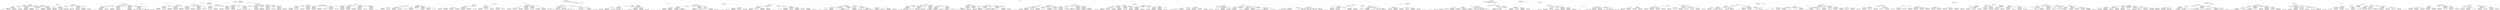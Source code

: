 strict digraph G {
  1 [ label="ProductosTransportesVertex[z=18, unidadesRestantes=[3, 5, 2], demandasRestantes=[0, 0, 2, 0, 0, 8, 0]]" ];
  2 [ label="ProductosTransportesVertex[z=18, unidadesRestantes=[0, 4, 8], demandasRestantes=[0, 0, 0, 0, 4, 8, 0]]" ];
  3 [ label="ProductosTransportesVertex[z=18, unidadesRestantes=[3, 8, 2], demandasRestantes=[0, 3, 2, 0, 0, 8, 0]]" ];
  4 [ label="ProductosTransportesVertex[z=13, unidadesRestantes=[5, 4, 8], demandasRestantes=[0, 3, 2, 6, 4, 0, 2]]" ];
  5 [ label="ProductosTransportesVertex[z=17, unidadesRestantes=[5, 2, 6], demandasRestantes=[0, 3, 0, 0, 0, 8, 2]]" ];
  6 [ label="ProductosTransportesVertex[z=17, unidadesRestantes=[6, 8, 2], demandasRestantes=[0, 0, 0, 6, 0, 8, 2]]" ];
  7 [ label="ProductosTransportesVertex[z=17, unidadesRestantes=[4, 9, 8], demandasRestantes=[1, 0, 2, 6, 4, 8, 0]]" ];
  8 [ label="ProductosTransportesVertex[z=16, unidadesRestantes=[5, 0, 5], demandasRestantes=[0, 0, 0, 0, 0, 8, 2]]" ];
  9 [ label="ProductosTransportesVertex[z=17, unidadesRestantes=[4, 12, 8], demandasRestantes=[1, 3, 2, 6, 4, 8, 0]]" ];
  10 [ label="ProductosTransportesVertex[z=13, unidadesRestantes=[5, 1, 8], demandasRestantes=[0, 0, 2, 6, 4, 0, 2]]" ];
  11 [ label="ProductosTransportesVertex[z=17, unidadesRestantes=[3, 0, 8], demandasRestantes=[0, 3, 0, 0, 0, 8, 0]]" ];
  12 [ label="ProductosTransportesVertex[z=19, unidadesRestantes=[6, 6, 4], demandasRestantes=[1, 3, 2, 0, 0, 8, 2]]" ];
  13 [ label="ProductosTransportesVertex[z=20, unidadesRestantes=[5, 0, 0], demandasRestantes=[0, 0, 2, 0, 1, 0, 2]]" ];
  14 [ label="ProductosTransportesVertex[z=19, unidadesRestantes=[6, 3, 4], demandasRestantes=[1, 0, 2, 0, 0, 8, 2]]" ];
  15 [ label="ProductosTransportesVertex[z=16, unidadesRestantes=[4, 4, 5], demandasRestantes=[1, 0, 0, 0, 4, 8, 0]]" ];
  16 [ label="ProductosTransportesVertex[z=19, unidadesRestantes=[5, 6, 1], demandasRestantes=[0, 0, 2, 0, 0, 8, 2]]" ];
  17 [ label="ProductosTransportesVertex[z=15, unidadesRestantes=[1, 12, 7], demandasRestantes=[0, 0, 2, 6, 4, 8, 0]]" ];
  18 [ label="ProductosTransportesVertex[z=20, unidadesRestantes=[3, 0, 0], demandasRestantes=[0, 0, 0, 0, 3, 0, 0]]" ];
  19 [ label="ProductosTransportesVertex[z=20, unidadesRestantes=[5, 4, 0], demandasRestantes=[0, 3, 0, 0, 4, 0, 2]]" ];
  20 [ label="ProductosTransportesVertex[z=14, unidadesRestantes=[2, 6, 8], demandasRestantes=[0, 0, 2, 0, 4, 8, 2]]" ];
  21 [ label="ProductosTransportesVertex[z=3, unidadesRestantes=[0, 12, 8], demandasRestantes=[0, 0, 0, 6, 4, 8, 2]]" ];
  22 [ label="ProductosTransportesVertex[z=13, unidadesRestantes=[2, 0, 8], demandasRestantes=[0, 0, 2, 6, 0, 0, 2]]" ];
  23 [ label="ProductosTransportesVertex[z=13, unidadesRestantes=[0, 6, 8], demandasRestantes=[0, 0, 0, 6, 0, 8, 0]]" ];
  24 [ label="ProductosTransportesVertex[z=9, unidadesRestantes=[5, 12, 8], demandasRestantes=[0, 3, 2, 6, 4, 8, 2]]" ];
  25 [ label="ProductosTransportesVertex[z=17, unidadesRestantes=[5, 8, 8], demandasRestantes=[0, 3, 2, 6, 0, 8, 2]]" ];
  26 [ label="ProductosTransportesVertex[z=17, unidadesRestantes=[4, 3, 6], demandasRestantes=[1, 0, 0, 0, 4, 8, 0]]" ];
  27 [ label="ProductosTransportesVertex[z=15, unidadesRestantes=[5, 0, 8], demandasRestantes=[0, 3, 2, 0, 0, 6, 2]]" ];
  28 [ label="ProductosTransportesVertex[z=15, unidadesRestantes=[5, 10, 8], demandasRestantes=[0, 3, 0, 6, 4, 8, 2]]" ];
  29 [ label="ProductosTransportesVertex[z=18, unidadesRestantes=[4, 2, 5], demandasRestantes=[1, 0, 2, 0, 0, 8, 0]]" ];
  30 [ label="ProductosTransportesVertex[z=13, unidadesRestantes=[3, 0, 8], demandasRestantes=[1, 0, 2, 0, 4, 2, 2]]" ];
  31 [ label="ProductosTransportesVertex[z=16, unidadesRestantes=[6, 12, 5], demandasRestantes=[1, 0, 2, 6, 4, 8, 2]]" ];
  32 [ label="ProductosTransportesVertex[z=17, unidadesRestantes=[3, 12, 5], demandasRestantes=[0, 0, 2, 6, 4, 8, 0]]" ];
  33 [ label="ProductosTransportesVertex[z=18, unidadesRestantes=[4, 10, 0], demandasRestantes=[0, 0, 0, 2, 4, 8, 0]]" ];
  34 [ label="ProductosTransportesVertex[z=19, unidadesRestantes=[4, 6, 7], demandasRestantes=[0, 3, 2, 0, 4, 8, 0]]" ];
  35 [ label="ProductosTransportesVertex[z=18, unidadesRestantes=[5, 10, 0], demandasRestantes=[0, 0, 0, 1, 4, 8, 2]]" ];
  36 [ label="ProductosTransportesVertex[z=21, unidadesRestantes=[6, 6, 5], demandasRestantes=[0, 3, 2, 0, 4, 8, 0]]" ];
  37 [ label="ProductosTransportesVertex[z=13, unidadesRestantes=[3, 7, 8], demandasRestantes=[0, 0, 0, 6, 4, 8, 0]]" ];
  38 [ label="ProductosTransportesVertex[z=20, unidadesRestantes=[4, 6, 7], demandasRestantes=[0, 3, 0, 6, 0, 8, 0]]" ];
  39 [ label="ProductosTransportesVertex[z=11, unidadesRestantes=[5, 4, 8], demandasRestantes=[0, 3, 0, 0, 4, 8, 2]]" ];
  40 [ label="ProductosTransportesVertex[z=16, unidadesRestantes=[6, 0, 8], demandasRestantes=[1, 3, 0, 0, 0, 8, 2]]" ];
  41 [ label="ProductosTransportesVertex[z=19, unidadesRestantes=[5, 0, 8], demandasRestantes=[0, 3, 0, 0, 0, 8, 2]]" ];
  42 [ label="ProductosTransportesVertex[z=20, unidadesRestantes=[5, 6, 5], demandasRestantes=[0, 0, 0, 6, 0, 8, 2]]" ];
  43 [ label="ProductosTransportesVertex[z=13, unidadesRestantes=[4, 6, 8], demandasRestantes=[1, 3, 2, 0, 4, 8, 0]]" ];
  44 [ label="ProductosTransportesVertex[z=18, unidadesRestantes=[3, 6, 7], demandasRestantes=[0, 0, 0, 6, 0, 8, 2]]" ];
  45 [ label="ProductosTransportesVertex[z=19, unidadesRestantes=[1, 10, 4], demandasRestantes=[1, 0, 0, 6, 0, 8, 0]]" ];
  46 [ label="ProductosTransportesVertex[z=15, unidadesRestantes=[6, 0, 7], demandasRestantes=[0, 0, 0, 0, 4, 7, 2]]" ];
  47 [ label="ProductosTransportesVertex[z=19, unidadesRestantes=[3, 12, 2], demandasRestantes=[1, 0, 0, 6, 0, 8, 2]]" ];
  48 [ label="ProductosTransportesVertex[z=20, unidadesRestantes=[4, 10, 5], demandasRestantes=[1, 0, 0, 6, 4, 8, 0]]" ];
  49 [ label="ProductosTransportesVertex[z=20, unidadesRestantes=[4, 0, 0], demandasRestantes=[1, 0, 0, 0, 0, 3, 0]]" ];
  50 [ label="ProductosTransportesVertex[z=17, unidadesRestantes=[3, 4, 8], demandasRestantes=[1, 0, 0, 0, 4, 8, 2]]" ];
  51 [ label="ProductosTransportesVertex[z=19, unidadesRestantes=[6, 12, 8], demandasRestantes=[1, 3, 2, 6, 4, 8, 2]]" ];
  52 [ label="ProductosTransportesVertex[z=18, unidadesRestantes=[5, 10, 2], demandasRestantes=[0, 3, 0, 0, 4, 8, 2]]" ];
  53 [ label="ProductosTransportesVertex[z=12, unidadesRestantes=[0, 12, 8], demandasRestantes=[0, 0, 2, 6, 4, 6, 2]]" ];
  54 [ label="ProductosTransportesVertex[z=20, unidadesRestantes=[0, 8, 8], demandasRestantes=[0, 0, 2, 6, 0, 6, 2]]" ];
  55 [ label="ProductosTransportesVertex[z=14, unidadesRestantes=[0, 10, 8], demandasRestantes=[0, 0, 2, 6, 4, 6, 0]]" ];
  56 [ label="ProductosTransportesVertex[z=20, unidadesRestantes=[6, 8, 0], demandasRestantes=[1, 0, 2, 6, 0, 3, 2]]" ];
  57 [ label="ProductosTransportesVertex[z=18, unidadesRestantes=[3, 12, 2], demandasRestantes=[1, 0, 2, 0, 4, 8, 2]]" ];
  58 [ label="ProductosTransportesVertex[z=2, unidadesRestantes=[6, 12, 8], demandasRestantes=[1, 3, 2, 6, 4, 8, 2]]" ];
  59 [ label="ProductosTransportesVertex[z=16, unidadesRestantes=[6, 5, 7], demandasRestantes=[0, 0, 2, 6, 0, 8, 2]]" ];
  60 [ label="ProductosTransportesVertex[z=19, unidadesRestantes=[5, 7, 4], demandasRestantes=[0, 0, 0, 6, 0, 8, 2]]" ];
  61 [ label="ProductosTransportesVertex[z=18, unidadesRestantes=[6, 7, 7], demandasRestantes=[0, 0, 0, 6, 4, 8, 2]]" ];
  62 [ label="ProductosTransportesVertex[z=20, unidadesRestantes=[1, 6, 0], demandasRestantes=[0, 0, 2, 0, 4, 1, 0]]" ];
  63 [ label="ProductosTransportesVertex[z=11, unidadesRestantes=[3, 6, 8], demandasRestantes=[1, 0, 2, 0, 4, 8, 2]]" ];
  64 [ label="ProductosTransportesVertex[z=19, unidadesRestantes=[3, 2, 8], demandasRestantes=[1, 0, 2, 0, 0, 8, 2]]" ];
  65 [ label="ProductosTransportesVertex[z=18, unidadesRestantes=[1, 12, 1], demandasRestantes=[0, 0, 2, 0, 4, 8, 0]]" ];
  66 [ label="ProductosTransportesVertex[z=13, unidadesRestantes=[5, 2, 8], demandasRestantes=[0, 3, 2, 0, 0, 8, 2]]" ];
  67 [ label="ProductosTransportesVertex[z=17, unidadesRestantes=[3, 12, 7], demandasRestantes=[0, 0, 2, 6, 4, 8, 2]]" ];
  68 [ label="ProductosTransportesVertex[z=19, unidadesRestantes=[5, 12, 5], demandasRestantes=[0, 0, 2, 6, 4, 8, 2]]" ];
  69 [ label="ProductosTransportesVertex[z=20, unidadesRestantes=[0, 12, 6], demandasRestantes=[0, 0, 0, 6, 4, 8, 0]]" ];
  70 [ label="ProductosTransportesVertex[z=20, unidadesRestantes=[3, 12, 8], demandasRestantes=[0, 3, 2, 6, 4, 8, 0]]" ];
  71 [ label="ProductosTransportesVertex[z=14, unidadesRestantes=[6, 8, 8], demandasRestantes=[1, 3, 0, 6, 4, 8, 0]]" ];
  72 [ label="ProductosTransportesVertex[z=12, unidadesRestantes=[6, 7, 8], demandasRestantes=[1, 0, 0, 6, 4, 8, 2]]" ];
  73 [ label="ProductosTransportesVertex[z=20, unidadesRestantes=[6, 3, 8], demandasRestantes=[1, 0, 0, 6, 0, 8, 2]]" ];
  74 [ label="ProductosTransportesVertex[z=21, unidadesRestantes=[6, 6, 7], demandasRestantes=[0, 3, 2, 0, 4, 8, 2]]" ];
  75 [ label="ProductosTransportesVertex[z=21, unidadesRestantes=[5, 4, 0], demandasRestantes=[0, 0, 0, 0, 4, 3, 2]]" ];
  76 [ label="ProductosTransportesVertex[z=12, unidadesRestantes=[6, 10, 8], demandasRestantes=[1, 3, 0, 6, 4, 8, 2]]" ];
  77 [ label="ProductosTransportesVertex[z=20, unidadesRestantes=[6, 6, 8], demandasRestantes=[1, 3, 0, 6, 0, 8, 2]]" ];
  78 [ label="ProductosTransportesVertex[z=14, unidadesRestantes=[6, 5, 8], demandasRestantes=[1, 0, 0, 6, 4, 8, 0]]" ];
  79 [ label="ProductosTransportesVertex[z=21, unidadesRestantes=[3, 6, 0], demandasRestantes=[1, 0, 0, 6, 0, 0, 2]]" ];
  80 [ label="ProductosTransportesVertex[z=13, unidadesRestantes=[4, 0, 8], demandasRestantes=[1, 0, 2, 6, 0, 3, 0]]" ];
  81 [ label="ProductosTransportesVertex[z=14, unidadesRestantes=[4, 0, 8], demandasRestantes=[1, 3, 0, 0, 0, 8, 0]]" ];
  82 [ label="ProductosTransportesVertex[z=15, unidadesRestantes=[1, 4, 8], demandasRestantes=[1, 0, 0, 0, 4, 8, 0]]" ];
  83 [ label="ProductosTransportesVertex[z=18, unidadesRestantes=[3, 6, 5], demandasRestantes=[0, 0, 0, 6, 0, 8, 0]]" ];
  84 [ label="ProductosTransportesVertex[z=16, unidadesRestantes=[1, 6, 7], demandasRestantes=[0, 0, 0, 6, 0, 8, 0]]" ];
  85 [ label="ProductosTransportesVertex[z=20, unidadesRestantes=[3, 6, 0], demandasRestantes=[1, 0, 2, 0, 4, 0, 2]]" ];
  86 [ label="ProductosTransportesVertex[z=16, unidadesRestantes=[4, 0, 7], demandasRestantes=[0, 3, 0, 0, 0, 8, 0]]" ];
  87 [ label="ProductosTransportesVertex[z=15, unidadesRestantes=[6, 6, 8], demandasRestantes=[1, 3, 2, 0, 4, 8, 2]]" ];
  88 [ label="ProductosTransportesVertex[z=21, unidadesRestantes=[3, 10, 8], demandasRestantes=[1, 0, 0, 6, 4, 8, 2]]" ];
  89 [ label="ProductosTransportesVertex[z=20, unidadesRestantes=[3, 9, 8], demandasRestantes=[0, 0, 2, 6, 4, 8, 0]]" ];
  90 [ label="ProductosTransportesVertex[z=20, unidadesRestantes=[3, 8, 0], demandasRestantes=[0, 3, 2, 6, 0, 0, 0]]" ];
  91 [ label="ProductosTransportesVertex[z=19, unidadesRestantes=[6, 3, 8], demandasRestantes=[1, 0, 2, 0, 4, 8, 2]]" ];
  92 [ label="ProductosTransportesVertex[z=20, unidadesRestantes=[3, 5, 0], demandasRestantes=[0, 0, 2, 6, 0, 0, 0]]" ];
  93 [ label="ProductosTransportesVertex[z=14, unidadesRestantes=[3, 4, 8], demandasRestantes=[1, 0, 0, 6, 0, 8, 0]]" ];
  94 [ label="ProductosTransportesVertex[z=14, unidadesRestantes=[0, 12, 8], demandasRestantes=[0, 0, 2, 6, 2, 8, 2]]" ];
  95 [ label="ProductosTransportesVertex[z=12, unidadesRestantes=[3, 6, 8], demandasRestantes=[1, 0, 0, 6, 0, 8, 2]]" ];
  96 [ label="ProductosTransportesVertex[z=12, unidadesRestantes=[0, 12, 8], demandasRestantes=[0, 0, 2, 6, 4, 8, 0]]" ];
  97 [ label="ProductosTransportesVertex[z=20, unidadesRestantes=[0, 8, 8], demandasRestantes=[0, 0, 2, 6, 0, 8, 0]]" ];
  98 [ label="ProductosTransportesVertex[z=14, unidadesRestantes=[6, 5, 8], demandasRestantes=[1, 0, 2, 6, 0, 8, 2]]" ];
  99 [ label="ProductosTransportesVertex[z=21, unidadesRestantes=[6, 10, 0], demandasRestantes=[1, 3, 0, 6, 4, 0, 2]]" ];
  100 [ label="ProductosTransportesVertex[z=15, unidadesRestantes=[2, 0, 8], demandasRestantes=[0, 0, 0, 0, 0, 8, 2]]" ];
  101 [ label="ProductosTransportesVertex[z=15, unidadesRestantes=[5, 1, 8], demandasRestantes=[0, 0, 0, 0, 4, 8, 2]]" ];
  102 [ label="ProductosTransportesVertex[z=17, unidadesRestantes=[5, 0, 8], demandasRestantes=[0, 0, 0, 0, 3, 8, 2]]" ];
  103 [ label="ProductosTransportesVertex[z=16, unidadesRestantes=[6, 8, 7], demandasRestantes=[0, 3, 2, 6, 0, 8, 2]]" ];
  104 [ label="ProductosTransportesVertex[z=5, unidadesRestantes=[1, 12, 8], demandasRestantes=[0, 3, 2, 6, 0, 8, 2]]" ];
  105 [ label="ProductosTransportesVertex[z=16, unidadesRestantes=[4, 7, 7], demandasRestantes=[0, 0, 0, 6, 4, 8, 0]]" ];
  106 [ label="ProductosTransportesVertex[z=17, unidadesRestantes=[1, 2, 8], demandasRestantes=[1, 0, 2, 0, 0, 8, 0]]" ];
  107 [ label="ProductosTransportesVertex[z=18, unidadesRestantes=[6, 8, 6], demandasRestantes=[1, 3, 0, 6, 0, 8, 2]]" ];
  108 [ label="ProductosTransportesVertex[z=21, unidadesRestantes=[3, 0, 8], demandasRestantes=[1, 0, 2, 0, 0, 6, 2]]" ];
  109 [ label="ProductosTransportesVertex[z=16, unidadesRestantes=[4, 12, 4], demandasRestantes=[0, 0, 2, 6, 4, 8, 0]]" ];
  110 [ label="ProductosTransportesVertex[z=15, unidadesRestantes=[3, 12, 8], demandasRestantes=[1, 0, 2, 6, 4, 8, 2]]" ];
  111 [ label="ProductosTransportesVertex[z=10, unidadesRestantes=[4, 10, 8], demandasRestantes=[1, 3, 0, 6, 4, 8, 0]]" ];
  112 [ label="ProductosTransportesVertex[z=18, unidadesRestantes=[4, 6, 8], demandasRestantes=[1, 3, 0, 6, 0, 8, 0]]" ];
  113 [ label="ProductosTransportesVertex[z=19, unidadesRestantes=[4, 6, 3], demandasRestantes=[0, 3, 2, 0, 0, 8, 0]]" ];
  114 [ label="ProductosTransportesVertex[z=10, unidadesRestantes=[4, 7, 8], demandasRestantes=[1, 0, 0, 6, 4, 8, 0]]" ];
  115 [ label="ProductosTransportesVertex[z=18, unidadesRestantes=[4, 3, 8], demandasRestantes=[1, 0, 0, 6, 0, 8, 0]]" ];
  116 [ label="ProductosTransportesVertex[z=17, unidadesRestantes=[3, 6, 8], demandasRestantes=[0, 3, 0, 6, 0, 8, 0]]" ];
  117 [ label="ProductosTransportesVertex[z=16, unidadesRestantes=[3, 3, 8], demandasRestantes=[0, 0, 2, 0, 4, 8, 0]]" ];
  118 [ label="ProductosTransportesVertex[z=17, unidadesRestantes=[5, 8, 6], demandasRestantes=[0, 3, 0, 6, 0, 8, 2]]" ];
  119 [ label="ProductosTransportesVertex[z=18, unidadesRestantes=[6, 0, 7], demandasRestantes=[0, 3, 0, 0, 0, 8, 2]]" ];
  120 [ label="ProductosTransportesVertex[z=13, unidadesRestantes=[3, 2, 8], demandasRestantes=[0, 3, 0, 6, 4, 0, 0]]" ];
  121 [ label="ProductosTransportesVertex[z=16, unidadesRestantes=[3, 6, 8], demandasRestantes=[0, 3, 2, 0, 4, 8, 0]]" ];
  122 [ label="ProductosTransportesVertex[z=11, unidadesRestantes=[2, 10, 8], demandasRestantes=[0, 0, 0, 6, 4, 8, 2]]" ];
  123 [ label="ProductosTransportesVertex[z=19, unidadesRestantes=[2, 6, 8], demandasRestantes=[0, 0, 0, 6, 0, 8, 2]]" ];
  124 [ label="ProductosTransportesVertex[z=19, unidadesRestantes=[1, 10, 8], demandasRestantes=[1, 0, 0, 6, 4, 8, 0]]" ];
  125 [ label="ProductosTransportesVertex[z=16, unidadesRestantes=[5, 0, 8], demandasRestantes=[0, 0, 0, 0, 4, 7, 2]]" ];
  126 [ label="ProductosTransportesVertex[z=17, unidadesRestantes=[4, 3, 8], demandasRestantes=[1, 0, 2, 0, 4, 8, 0]]" ];
  127 [ label="ProductosTransportesVertex[z=19, unidadesRestantes=[3, 12, 6], demandasRestantes=[1, 0, 0, 6, 4, 8, 2]]" ];
  128 [ label="ProductosTransportesVertex[z=21, unidadesRestantes=[3, 10, 6], demandasRestantes=[1, 0, 0, 6, 4, 8, 0]]" ];
  129 [ label="ProductosTransportesVertex[z=17, unidadesRestantes=[6, 6, 5], demandasRestantes=[1, 0, 0, 6, 0, 8, 2]]" ];
  130 [ label="ProductosTransportesVertex[z=19, unidadesRestantes=[6, 12, 4], demandasRestantes=[1, 3, 2, 6, 0, 8, 2]]" ];
  131 [ label="ProductosTransportesVertex[z=18, unidadesRestantes=[6, 8, 0], demandasRestantes=[0, 0, 2, 2, 0, 8, 2]]" ];
  132 [ label="ProductosTransportesVertex[z=18, unidadesRestantes=[3, 8, 0], demandasRestantes=[0, 3, 0, 0, 0, 8, 0]]" ];
  133 [ label="ProductosTransportesVertex[z=20, unidadesRestantes=[2, 0, 8], demandasRestantes=[0, 0, 2, 0, 0, 6, 2]]" ];
  134 [ label="ProductosTransportesVertex[z=20, unidadesRestantes=[5, 10, 0], demandasRestantes=[0, 3, 0, 6, 4, 0, 2]]" ];
  135 [ label="ProductosTransportesVertex[z=14, unidadesRestantes=[2, 12, 8], demandasRestantes=[0, 0, 2, 6, 4, 8, 2]]" ];
  136 [ label="ProductosTransportesVertex[z=13, unidadesRestantes=[4, 0, 8], demandasRestantes=[1, 0, 0, 6, 4, 1, 0]]" ];
  137 [ label="ProductosTransportesVertex[z=13, unidadesRestantes=[5, 5, 8], demandasRestantes=[0, 0, 2, 6, 0, 8, 2]]" ];
  138 [ label="ProductosTransportesVertex[z=12, unidadesRestantes=[4, 5, 8], demandasRestantes=[1, 0, 2, 6, 0, 8, 0]]" ];
  139 [ label="ProductosTransportesVertex[z=21, unidadesRestantes=[6, 7, 0], demandasRestantes=[1, 0, 0, 6, 4, 0, 2]]" ];
  140 [ label="ProductosTransportesVertex[z=16, unidadesRestantes=[0, 2, 8], demandasRestantes=[0, 0, 2, 0, 0, 8, 0]]" ];
  141 [ label="ProductosTransportesVertex[z=19, unidadesRestantes=[5, 7, 8], demandasRestantes=[0, 0, 0, 6, 4, 8, 2]]" ];
  142 [ label="ProductosTransportesVertex[z=13, unidadesRestantes=[0, 0, 8], demandasRestantes=[0, 0, 0, 0, 0, 8, 0]]" ];
  143 [ label="ProductosTransportesVertex[z=16, unidadesRestantes=[6, 6, 5], demandasRestantes=[1, 0, 2, 0, 4, 8, 2]]" ];
  144 [ label="ProductosTransportesVertex[z=21, unidadesRestantes=[3, 0, 6], demandasRestantes=[1, 0, 2, 0, 0, 6, 0]]" ];
  145 [ label="ProductosTransportesVertex[z=13, unidadesRestantes=[1, 12, 8], demandasRestantes=[1, 0, 2, 6, 4, 8, 0]]" ];
  146 [ label="ProductosTransportesVertex[z=19, unidadesRestantes=[5, 12, 1], demandasRestantes=[0, 0, 2, 6, 0, 8, 2]]" ];
  147 [ label="ProductosTransportesVertex[z=18, unidadesRestantes=[6, 12, 4], demandasRestantes=[0, 0, 2, 6, 4, 8, 2]]" ];
  148 [ label="ProductosTransportesVertex[z=20, unidadesRestantes=[1, 10, 0], demandasRestantes=[1, 0, 0, 6, 4, 0, 0]]" ];
  149 [ label="ProductosTransportesVertex[z=18, unidadesRestantes=[5, 3, 8], demandasRestantes=[0, 0, 2, 0, 4, 8, 2]]" ];
  150 [ label="ProductosTransportesVertex[z=13, unidadesRestantes=[5, 12, 8], demandasRestantes=[0, 3, 2, 6, 4, 8, 2]]" ];
  151 [ label="ProductosTransportesVertex[z=21, unidadesRestantes=[5, 8, 8], demandasRestantes=[0, 3, 2, 6, 0, 8, 2]]" ];
  152 [ label="ProductosTransportesVertex[z=19, unidadesRestantes=[5, 0, 8], demandasRestantes=[0, 3, 2, 0, 0, 6, 2]]" ];
  153 [ label="ProductosTransportesVertex[z=20, unidadesRestantes=[2, 10, 0], demandasRestantes=[0, 0, 0, 6, 4, 0, 2]]" ];
  154 [ label="ProductosTransportesVertex[z=13, unidadesRestantes=[3, 1, 8], demandasRestantes=[0, 0, 0, 0, 4, 8, 0]]" ];
  155 [ label="ProductosTransportesVertex[z=15, unidadesRestantes=[3, 0, 8], demandasRestantes=[0, 0, 0, 0, 3, 8, 0]]" ];
  156 [ label="ProductosTransportesVertex[z=13, unidadesRestantes=[3, 4, 8], demandasRestantes=[0, 3, 0, 0, 4, 8, 0]]" ];
  157 [ label="ProductosTransportesVertex[z=21, unidadesRestantes=[6, 0, 6], demandasRestantes=[1, 3, 2, 0, 0, 6, 0]]" ];
  158 [ label="ProductosTransportesVertex[z=18, unidadesRestantes=[6, 10, 5], demandasRestantes=[1, 0, 0, 6, 4, 8, 2]]" ];
  159 [ label="ProductosTransportesVertex[z=17, unidadesRestantes=[0, 6, 8], demandasRestantes=[0, 0, 0, 6, 0, 8, 0]]" ];
  160 [ label="ProductosTransportesVertex[z=19, unidadesRestantes=[4, 0, 8], demandasRestantes=[1, 3, 2, 0, 0, 6, 0]]" ];
  161 [ label="ProductosTransportesVertex[z=20, unidadesRestantes=[4, 0, 5], demandasRestantes=[1, 0, 0, 0, 0, 8, 0]]" ];
  162 [ label="ProductosTransportesVertex[z=13, unidadesRestantes=[4, 9, 8], demandasRestantes=[1, 0, 2, 6, 4, 8, 0]]" ];
  163 [ label="ProductosTransportesVertex[z=20, unidadesRestantes=[5, 0, 5], demandasRestantes=[0, 0, 0, 0, 0, 8, 2]]" ];
  164 [ label="ProductosTransportesVertex[z=13, unidadesRestantes=[4, 12, 8], demandasRestantes=[1, 3, 2, 6, 4, 8, 0]]" ];
  165 [ label="ProductosTransportesVertex[z=17, unidadesRestantes=[2, 8, 6], demandasRestantes=[0, 0, 0, 6, 0, 8, 2]]" ];
  166 [ label="ProductosTransportesVertex[z=13, unidadesRestantes=[0, 2, 8], demandasRestantes=[0, 0, 0, 6, 4, 0, 0]]" ];
  167 [ label="ProductosTransportesVertex[z=19, unidadesRestantes=[4, 9, 7], demandasRestantes=[0, 0, 2, 6, 4, 8, 0]]" ];
  168 [ label="ProductosTransportesVertex[z=21, unidadesRestantes=[6, 9, 5], demandasRestantes=[0, 0, 2, 6, 4, 8, 0]]" ];
  169 [ label="ProductosTransportesVertex[z=17, unidadesRestantes=[1, 8, 6], demandasRestantes=[1, 0, 0, 6, 0, 8, 0]]" ];
  170 [ label="ProductosTransportesVertex[z=13, unidadesRestantes=[5, 0, 8], demandasRestantes=[0, 0, 0, 6, 0, 5, 2]]" ];
  171 [ label="ProductosTransportesVertex[z=21, unidadesRestantes=[3, 8, 5], demandasRestantes=[0, 0, 2, 6, 0, 8, 0]]" ];
  172 [ label="ProductosTransportesVertex[z=19, unidadesRestantes=[1, 8, 7], demandasRestantes=[0, 0, 2, 6, 0, 8, 0]]" ];
  173 [ label="ProductosTransportesVertex[z=18, unidadesRestantes=[2, 2, 8], demandasRestantes=[0, 0, 2, 0, 0, 8, 2]]" ];
  174 [ label="ProductosTransportesVertex[z=18, unidadesRestantes=[6, 12, 0], demandasRestantes=[1, 0, 2, 1, 4, 8, 2]]" ];
  175 [ label="ProductosTransportesVertex[z=17, unidadesRestantes=[4, 2, 8], demandasRestantes=[1, 3, 2, 0, 0, 8, 0]]" ];
  176 [ label="ProductosTransportesVertex[z=17, unidadesRestantes=[3, 7, 8], demandasRestantes=[0, 0, 0, 6, 4, 8, 0]]" ];
  177 [ label="ProductosTransportesVertex[z=20, unidadesRestantes=[1, 12, 0], demandasRestantes=[0, 0, 2, 6, 4, 1, 0]]" ];
  178 [ label="ProductosTransportesVertex[z=17, unidadesRestantes=[3, 0, 6], demandasRestantes=[0, 0, 0, 0, 1, 8, 0]]" ];
  179 [ label="ProductosTransportesVertex[z=17, unidadesRestantes=[5, 9, 6], demandasRestantes=[0, 0, 0, 6, 4, 8, 2]]" ];
  180 [ label="ProductosTransportesVertex[z=19, unidadesRestantes=[5, 1, 4], demandasRestantes=[0, 0, 0, 0, 0, 8, 2]]" ];
  181 [ label="ProductosTransportesVertex[z=19, unidadesRestantes=[5, 10, 8], demandasRestantes=[0, 3, 0, 6, 4, 8, 2]]" ];
  182 [ label="ProductosTransportesVertex[z=15, unidadesRestantes=[3, 2, 8], demandasRestantes=[0, 3, 2, 0, 0, 8, 0]]" ];
  183 [ label="ProductosTransportesVertex[z=21, unidadesRestantes=[6, 7, 6], demandasRestantes=[1, 0, 0, 6, 4, 8, 0]]" ];
  184 [ label="ProductosTransportesVertex[z=20, unidadesRestantes=[6, 8, 5], demandasRestantes=[1, 0, 2, 6, 0, 8, 2]]" ];
  185 [ label="ProductosTransportesVertex[z=19, unidadesRestantes=[4, 7, 8], demandasRestantes=[1, 0, 0, 6, 4, 8, 0]]" ];
  186 [ label="ProductosTransportesVertex[z=15, unidadesRestantes=[4, 3, 7], demandasRestantes=[0, 0, 2, 0, 4, 8, 0]]" ];
  187 [ label="ProductosTransportesVertex[z=20, unidadesRestantes=[6, 6, 0], demandasRestantes=[1, 3, 2, 0, 4, 0, 2]]" ];
  188 [ label="ProductosTransportesVertex[z=12, unidadesRestantes=[6, 4, 8], demandasRestantes=[1, 3, 0, 0, 4, 8, 2]]" ];
  189 [ label="ProductosTransportesVertex[z=20, unidadesRestantes=[6, 0, 8], demandasRestantes=[1, 3, 0, 0, 0, 8, 2]]" ];
  190 [ label="ProductosTransportesVertex[z=14, unidadesRestantes=[6, 2, 8], demandasRestantes=[1, 3, 0, 0, 4, 8, 0]]" ];
  191 [ label="ProductosTransportesVertex[z=18, unidadesRestantes=[4, 8, 7], demandasRestantes=[0, 3, 2, 6, 0, 8, 0]]" ];
  192 [ label="ProductosTransportesVertex[z=21, unidadesRestantes=[6, 0, 8], demandasRestantes=[1, 3, 2, 0, 0, 6, 2]]" ];
  193 [ label="ProductosTransportesVertex[z=16, unidadesRestantes=[4, 10, 5], demandasRestantes=[1, 0, 0, 6, 4, 8, 0]]" ];
  194 [ label="ProductosTransportesVertex[z=13, unidadesRestantes=[3, 4, 8], demandasRestantes=[1, 0, 0, 0, 4, 8, 2]]" ];
  195 [ label="ProductosTransportesVertex[z=21, unidadesRestantes=[3, 0, 8], demandasRestantes=[1, 0, 0, 0, 0, 8, 2]]" ];
  196 [ label="ProductosTransportesVertex[z=18, unidadesRestantes=[3, 0, 5], demandasRestantes=[0, 0, 0, 0, 0, 8, 0]]" ];
  197 [ label="ProductosTransportesVertex[z=15, unidadesRestantes=[6, 12, 8], demandasRestantes=[1, 3, 2, 6, 4, 8, 2]]" ];
  198 [ label="ProductosTransportesVertex[z=21, unidadesRestantes=[6, 9, 7], demandasRestantes=[0, 0, 2, 6, 4, 8, 2]]" ];
  199 [ label="ProductosTransportesVertex[z=16, unidadesRestantes=[5, 10, 5], demandasRestantes=[0, 0, 0, 6, 4, 8, 2]]" ];
  200 [ label="ProductosTransportesVertex[z=19, unidadesRestantes=[6, 9, 4], demandasRestantes=[1, 0, 2, 6, 0, 8, 2]]" ];
  201 [ label="ProductosTransportesVertex[z=19, unidadesRestantes=[6, 10, 0], demandasRestantes=[0, 0, 0, 6, 0, 8, 2]]" ];
  202 [ label="ProductosTransportesVertex[z=21, unidadesRestantes=[6, 4, 0], demandasRestantes=[1, 3, 0, 0, 4, 0, 2]]" ];
  203 [ label="ProductosTransportesVertex[z=21, unidadesRestantes=[3, 8, 7], demandasRestantes=[0, 0, 2, 6, 0, 8, 2]]" ];
  204 [ label="ProductosTransportesVertex[z=8, unidadesRestantes=[0, 12, 8], demandasRestantes=[0, 0, 2, 6, 4, 6, 2]]" ];
  205 [ label="ProductosTransportesVertex[z=16, unidadesRestantes=[0, 8, 8], demandasRestantes=[0, 0, 2, 6, 0, 6, 2]]" ];
  206 [ label="ProductosTransportesVertex[z=17, unidadesRestantes=[3, 2, 5], demandasRestantes=[0, 0, 2, 0, 0, 8, 0]]" ];
  207 [ label="ProductosTransportesVertex[z=13, unidadesRestantes=[4, 0, 8], demandasRestantes=[1, 0, 0, 6, 0, 5, 0]]" ];
  208 [ label="ProductosTransportesVertex[z=15, unidadesRestantes=[1, 2, 7], demandasRestantes=[0, 0, 2, 0, 0, 8, 0]]" ];
  209 [ label="ProductosTransportesVertex[z=21, unidadesRestantes=[6, 6, 0], demandasRestantes=[1, 0, 2, 0, 4, 3, 2]]" ];
  210 [ label="ProductosTransportesVertex[z=15, unidadesRestantes=[3, 2, 8], demandasRestantes=[1, 0, 2, 0, 0, 8, 2]]" ];
  211 [ label="ProductosTransportesVertex[z=16, unidadesRestantes=[4, 10, 7], demandasRestantes=[0, 3, 0, 6, 4, 8, 0]]" ];
  212 [ label="ProductosTransportesVertex[z=18, unidadesRestantes=[4, 8, 5], demandasRestantes=[1, 0, 2, 6, 0, 8, 0]]" ];
  213 [ label="ProductosTransportesVertex[z=15, unidadesRestantes=[5, 4, 8], demandasRestantes=[0, 3, 0, 0, 4, 8, 2]]" ];
  214 [ label="ProductosTransportesVertex[z=19, unidadesRestantes=[4, 1, 4], demandasRestantes=[1, 0, 0, 0, 0, 8, 0]]" ];
  215 [ label="ProductosTransportesVertex[z=17, unidadesRestantes=[5, 2, 8], demandasRestantes=[0, 3, 2, 0, 0, 8, 2]]" ];
  216 [ label="ProductosTransportesVertex[z=16, unidadesRestantes=[4, 0, 5], demandasRestantes=[1, 0, 2, 0, 0, 6, 0]]" ];
  217 [ label="ProductosTransportesVertex[z=16, unidadesRestantes=[6, 10, 8], demandasRestantes=[1, 3, 0, 6, 4, 8, 2]]" ];
  218 [ label="ProductosTransportesVertex[z=17, unidadesRestantes=[4, 9, 6], demandasRestantes=[1, 0, 0, 6, 4, 8, 0]]" ];
  219 [ label="ProductosTransportesVertex[z=18, unidadesRestantes=[1, 10, 2], demandasRestantes=[1, 0, 0, 0, 4, 8, 0]]" ];
  220 [ label="ProductosTransportesVertex[z=16, unidadesRestantes=[6, 3, 8], demandasRestantes=[1, 0, 0, 6, 0, 8, 2]]" ];
  221 [ label="ProductosTransportesVertex[z=18, unidadesRestantes=[2, 10, 2], demandasRestantes=[0, 0, 0, 0, 4, 8, 2]]" ];
  222 [ label="ProductosTransportesVertex[z=18, unidadesRestantes=[6, 12, 2], demandasRestantes=[1, 3, 2, 0, 4, 8, 2]]" ];
  223 [ label="ProductosTransportesVertex[z=16, unidadesRestantes=[3, 9, 8], demandasRestantes=[0, 0, 2, 6, 4, 8, 0]]" ];
  224 [ label="ProductosTransportesVertex[z=18, unidadesRestantes=[4, 0, 8], demandasRestantes=[1, 3, 0, 0, 0, 8, 0]]" ];
  225 [ label="ProductosTransportesVertex[z=20, unidadesRestantes=[6, 8, 7], demandasRestantes=[0, 3, 2, 6, 0, 8, 2]]" ];
  226 [ label="ProductosTransportesVertex[z=18, unidadesRestantes=[3, 12, 0], demandasRestantes=[1, 0, 0, 0, 4, 8, 2]]" ];
  227 [ label="ProductosTransportesVertex[z=13, unidadesRestantes=[3, 0, 8], demandasRestantes=[0, 3, 0, 0, 4, 4, 0]]" ];
  228 [ label="ProductosTransportesVertex[z=17, unidadesRestantes=[3, 0, 6], demandasRestantes=[0, 3, 0, 0, 0, 6, 0]]" ];
  229 [ label="ProductosTransportesVertex[z=15, unidadesRestantes=[6, 3, 8], demandasRestantes=[1, 0, 2, 0, 4, 8, 2]]" ];
  230 [ label="ProductosTransportesVertex[z=21, unidadesRestantes=[6, 0, 8], demandasRestantes=[1, 0, 2, 0, 1, 8, 2]]" ];
  231 [ label="ProductosTransportesVertex[z=20, unidadesRestantes=[4, 0, 7], demandasRestantes=[0, 3, 0, 0, 0, 8, 0]]" ];
  232 [ label="ProductosTransportesVertex[z=11, unidadesRestantes=[6, 6, 8], demandasRestantes=[1, 3, 2, 0, 4, 8, 2]]" ];
  233 [ label="ProductosTransportesVertex[z=19, unidadesRestantes=[6, 2, 8], demandasRestantes=[1, 3, 2, 0, 0, 8, 2]]" ];
  234 [ label="ProductosTransportesVertex[z=21, unidadesRestantes=[3, 0, 6], demandasRestantes=[1, 0, 0, 0, 0, 8, 0]]" ];
  235 [ label="ProductosTransportesVertex[z=17, unidadesRestantes=[3, 10, 8], demandasRestantes=[1, 0, 0, 6, 4, 8, 2]]" ];
  236 [ label="ProductosTransportesVertex[z=11, unidadesRestantes=[2, 4, 8], demandasRestantes=[0, 0, 0, 0, 4, 8, 2]]" ];
  237 [ label="ProductosTransportesVertex[z=19, unidadesRestantes=[2, 0, 8], demandasRestantes=[0, 0, 0, 0, 0, 8, 2]]" ];
  238 [ label="ProductosTransportesVertex[z=20, unidadesRestantes=[4, 6, 0], demandasRestantes=[1, 0, 0, 6, 0, 3, 0]]" ];
  239 [ label="ProductosTransportesVertex[z=11, unidadesRestantes=[1, 4, 8], demandasRestantes=[1, 0, 0, 0, 4, 8, 0]]" ];
  240 [ label="ProductosTransportesVertex[z=19, unidadesRestantes=[1, 0, 8], demandasRestantes=[1, 0, 0, 0, 0, 8, 0]]" ];
  241 [ label="ProductosTransportesVertex[z=21, unidadesRestantes=[6, 12, 0], demandasRestantes=[0, 3, 2, 6, 4, 1, 2]]" ];
  242 [ label="ProductosTransportesVertex[z=20, unidadesRestantes=[1, 6, 7], demandasRestantes=[0, 0, 0, 6, 0, 8, 0]]" ];
  243 [ label="ProductosTransportesVertex[z=19, unidadesRestantes=[4, 9, 3], demandasRestantes=[0, 0, 2, 6, 0, 8, 0]]" ];
  244 [ label="ProductosTransportesVertex[z=20, unidadesRestantes=[5, 6, 0], demandasRestantes=[0, 0, 0, 6, 0, 3, 2]]" ];
  245 [ label="ProductosTransportesVertex[z=17, unidadesRestantes=[3, 2, 7], demandasRestantes=[0, 0, 2, 0, 0, 8, 2]]" ];
  246 [ label="ProductosTransportesVertex[z=10, unidadesRestantes=[0, 12, 8], demandasRestantes=[0, 0, 2, 6, 2, 8, 2]]" ];
  247 [ label="ProductosTransportesVertex[z=19, unidadesRestantes=[5, 2, 5], demandasRestantes=[0, 0, 2, 0, 0, 8, 2]]" ];
  248 [ label="ProductosTransportesVertex[z=8, unidadesRestantes=[0, 12, 8], demandasRestantes=[0, 0, 2, 6, 4, 8, 0]]" ];
  249 [ label="ProductosTransportesVertex[z=16, unidadesRestantes=[0, 8, 8], demandasRestantes=[0, 0, 2, 6, 0, 8, 0]]" ];
  250 [ label="ProductosTransportesVertex[z=19, unidadesRestantes=[3, 0, 7], demandasRestantes=[0, 0, 2, 0, 0, 8, 0]]" ];
  251 [ label="ProductosTransportesVertex[z=21, unidadesRestantes=[5, 8, 4], demandasRestantes=[0, 3, 0, 6, 0, 8, 0]]" ];
  252 [ label="ProductosTransportesVertex[z=11, unidadesRestantes=[3, 12, 8], demandasRestantes=[1, 0, 2, 6, 4, 8, 2]]" ];
  253 [ label="ProductosTransportesVertex[z=19, unidadesRestantes=[3, 8, 8], demandasRestantes=[1, 0, 2, 6, 0, 8, 2]]" ];
  254 [ label="ProductosTransportesVertex[z=20, unidadesRestantes=[4, 7, 7], demandasRestantes=[0, 0, 0, 6, 4, 8, 0]]" ];
  255 [ label="ProductosTransportesVertex[z=13, unidadesRestantes=[1, 2, 8], demandasRestantes=[1, 0, 2, 0, 0, 8, 0]]" ];
  256 [ label="ProductosTransportesVertex[z=19, unidadesRestantes=[3, 8, 6], demandasRestantes=[0, 3, 0, 6, 0, 8, 0]]" ];
  257 [ label="ProductosTransportesVertex[z=19, unidadesRestantes=[5, 1, 8], demandasRestantes=[0, 0, 0, 0, 4, 8, 2]]" ];
  258 [ label="ProductosTransportesVertex[z=21, unidadesRestantes=[5, 0, 8], demandasRestantes=[0, 0, 0, 0, 3, 8, 2]]" ];
  259 [ label="ProductosTransportesVertex[z=19, unidadesRestantes=[5, 10, 4], demandasRestantes=[0, 3, 0, 6, 0, 8, 2]]" ];
  260 [ label="ProductosTransportesVertex[z=17, unidadesRestantes=[3, 0, 8], demandasRestantes=[1, 0, 2, 0, 0, 6, 2]]" ];
  261 [ label="ProductosTransportesVertex[z=18, unidadesRestantes=[6, 10, 7], demandasRestantes=[0, 3, 0, 6, 4, 8, 2]]" ];
  262 [ label="ProductosTransportesVertex[z=14, unidadesRestantes=[4, 10, 8], demandasRestantes=[1, 3, 0, 6, 4, 8, 0]]" ];
  263 [ label="ProductosTransportesVertex[z=21, unidadesRestantes=[6, 1, 8], demandasRestantes=[1, 0, 0, 0, 4, 8, 2]]" ];
  264 [ label="ProductosTransportesVertex[z=20, unidadesRestantes=[3, 6, 8], demandasRestantes=[0, 3, 2, 0, 4, 8, 0]]" ];
  265 [ label="ProductosTransportesVertex[z=14, unidadesRestantes=[4, 3, 8], demandasRestantes=[1, 0, 0, 6, 0, 8, 0]]" ];
  266 [ label="ProductosTransportesVertex[z=20, unidadesRestantes=[1, 4, 0], demandasRestantes=[1, 0, 0, 0, 4, 0, 0]]" ];
  267 [ label="ProductosTransportesVertex[z=20, unidadesRestantes=[2, 4, 0], demandasRestantes=[0, 0, 0, 0, 4, 0, 2]]" ];
  268 [ label="ProductosTransportesVertex[z=14, unidadesRestantes=[5, 3, 8], demandasRestantes=[0, 0, 0, 6, 0, 8, 2]]" ];
  269 [ label="ProductosTransportesVertex[z=13, unidadesRestantes=[3, 10, 8], demandasRestantes=[0, 3, 0, 6, 4, 8, 0]]" ];
  270 [ label="ProductosTransportesVertex[z=17, unidadesRestantes=[0, 0, 8], demandasRestantes=[0, 0, 0, 0, 0, 8, 0]]" ];
  271 [ label="ProductosTransportesVertex[z=12, unidadesRestantes=[3, 3, 8], demandasRestantes=[0, 0, 2, 0, 4, 8, 0]]" ];
  272 [ label="ProductosTransportesVertex[z=18, unidadesRestantes=[3, 0, 8], demandasRestantes=[0, 0, 2, 0, 1, 8, 0]]" ];
  273 [ label="ProductosTransportesVertex[z=13, unidadesRestantes=[6, 0, 8], demandasRestantes=[1, 3, 2, 0, 4, 2, 2]]" ];
  274 [ label="ProductosTransportesVertex[z=13, unidadesRestantes=[4, 3, 8], demandasRestantes=[1, 0, 2, 0, 4, 8, 0]]" ];
  275 [ label="ProductosTransportesVertex[z=19, unidadesRestantes=[4, 0, 8], demandasRestantes=[1, 0, 2, 0, 1, 8, 0]]" ];
  276 [ label="ProductosTransportesVertex[z=21, unidadesRestantes=[6, 0, 6], demandasRestantes=[1, 0, 2, 0, 1, 8, 0]]" ];
  277 [ label="ProductosTransportesVertex[z=20, unidadesRestantes=[4, 0, 8], demandasRestantes=[1, 0, 0, 0, 4, 7, 0]]" ];
  278 [ label="ProductosTransportesVertex[z=18, unidadesRestantes=[6, 4, 5], demandasRestantes=[1, 0, 0, 0, 4, 8, 2]]" ];
  279 [ label="ProductosTransportesVertex[z=17, unidadesRestantes=[1, 2, 6], demandasRestantes=[1, 0, 0, 0, 0, 8, 0]]" ];
  280 [ label="ProductosTransportesVertex[z=15, unidadesRestantes=[2, 10, 8], demandasRestantes=[0, 0, 0, 6, 4, 8, 2]]" ];
  281 [ label="ProductosTransportesVertex[z=17, unidadesRestantes=[2, 2, 6], demandasRestantes=[0, 0, 0, 0, 0, 8, 2]]" ];
  282 [ label="ProductosTransportesVertex[z=20, unidadesRestantes=[3, 12, 0], demandasRestantes=[1, 0, 2, 6, 4, 0, 2]]" ];
  283 [ label="ProductosTransportesVertex[z=20, unidadesRestantes=[5, 0, 8], demandasRestantes=[0, 0, 0, 0, 4, 7, 2]]" ];
  284 [ label="ProductosTransportesVertex[z=18, unidadesRestantes=[5, 9, 8], demandasRestantes=[0, 0, 2, 6, 4, 8, 2]]" ];
  285 [ label="ProductosTransportesVertex[z=20, unidadesRestantes=[3, 2, 0], demandasRestantes=[0, 3, 2, 0, 0, 0, 0]]" ];
  286 [ label="ProductosTransportesVertex[z=15, unidadesRestantes=[1, 10, 8], demandasRestantes=[1, 0, 0, 6, 4, 8, 0]]" ];
  287 [ label="ProductosTransportesVertex[z=19, unidadesRestantes=[6, 9, 8], demandasRestantes=[1, 0, 2, 6, 4, 8, 2]]" ];
  288 [ label="ProductosTransportesVertex[z=19, unidadesRestantes=[6, 10, 4], demandasRestantes=[0, 0, 0, 6, 4, 8, 2]]" ];
  289 [ label="ProductosTransportesVertex[z=20, unidadesRestantes=[3, 12, 0], demandasRestantes=[0, 3, 0, 6, 4, 2, 0]]" ];
  290 [ label="ProductosTransportesVertex[z=16, unidadesRestantes=[2, 0, 8], demandasRestantes=[0, 0, 2, 0, 0, 6, 2]]" ];
  291 [ label="ProductosTransportesVertex[z=10, unidadesRestantes=[2, 12, 8], demandasRestantes=[0, 0, 2, 6, 4, 8, 2]]" ];
  292 [ label="ProductosTransportesVertex[z=18, unidadesRestantes=[2, 8, 8], demandasRestantes=[0, 0, 2, 6, 0, 8, 2]]" ];
  293 [ label="ProductosTransportesVertex[z=16, unidadesRestantes=[4, 2, 4], demandasRestantes=[0, 0, 2, 0, 0, 8, 0]]" ];
  294 [ label="ProductosTransportesVertex[z=9, unidadesRestantes=[4, 12, 8], demandasRestantes=[1, 3, 2, 6, 4, 8, 0]]" ];
  295 [ label="ProductosTransportesVertex[z=17, unidadesRestantes=[4, 8, 8], demandasRestantes=[1, 3, 2, 6, 0, 8, 0]]" ];
  296 [ label="ProductosTransportesVertex[z=12, unidadesRestantes=[0, 2, 8], demandasRestantes=[0, 0, 2, 0, 0, 8, 0]]" ];
  297 [ label="ProductosTransportesVertex[z=15, unidadesRestantes=[4, 0, 8], demandasRestantes=[1, 3, 2, 0, 0, 6, 0]]" ];
  298 [ label="ProductosTransportesVertex[z=9, unidadesRestantes=[1, 12, 8], demandasRestantes=[1, 0, 2, 6, 4, 8, 0]]" ];
  299 [ label="ProductosTransportesVertex[z=17, unidadesRestantes=[1, 8, 8], demandasRestantes=[1, 0, 2, 6, 0, 8, 0]]" ];
  300 [ label="ProductosTransportesVertex[z=13, unidadesRestantes=[3, 0, 8], demandasRestantes=[0, 3, 2, 0, 0, 6, 0]]" ];
  301 [ label="ProductosTransportesVertex[z=21, unidadesRestantes=[5, 8, 6], demandasRestantes=[0, 3, 0, 6, 0, 8, 2]]" ];
  302 [ label="ProductosTransportesVertex[z=19, unidadesRestantes=[4, 1, 8], demandasRestantes=[1, 0, 0, 0, 4, 8, 0]]" ];
  303 [ label="ProductosTransportesVertex[z=16, unidadesRestantes=[6, 2, 7], demandasRestantes=[0, 3, 2, 0, 0, 8, 2]]" ];
  304 [ label="ProductosTransportesVertex[z=7, unidadesRestantes=[3, 12, 8], demandasRestantes=[0, 3, 2, 6, 4, 8, 0]]" ];
  305 [ label="ProductosTransportesVertex[z=15, unidadesRestantes=[3, 8, 8], demandasRestantes=[0, 3, 2, 6, 0, 8, 0]]" ];
  306 [ label="ProductosTransportesVertex[z=17, unidadesRestantes=[3, 1, 8], demandasRestantes=[0, 0, 0, 0, 4, 8, 0]]" ];
  307 [ label="ProductosTransportesVertex[z=19, unidadesRestantes=[3, 0, 8], demandasRestantes=[0, 0, 0, 0, 3, 8, 0]]" ];
  308 [ label="ProductosTransportesVertex[z=21, unidadesRestantes=[5, 0, 6], demandasRestantes=[0, 0, 0, 0, 3, 8, 0]]" ];
  309 [ label="ProductosTransportesVertex[z=17, unidadesRestantes=[5, 3, 6], demandasRestantes=[0, 0, 0, 0, 4, 8, 2]]" ];
  310 [ label="ProductosTransportesVertex[z=21, unidadesRestantes=[0, 12, 6], demandasRestantes=[0, 0, 2, 6, 4, 6, 0]]" ];
  311 [ label="ProductosTransportesVertex[z=20, unidadesRestantes=[4, 8, 6], demandasRestantes=[1, 3, 0, 6, 0, 8, 0]]" ];
  312 [ label="ProductosTransportesVertex[z=6, unidadesRestantes=[0, 12, 8], demandasRestantes=[1, 0, 2, 6, 4, 5, 2]]" ];
  313 [ label="ProductosTransportesVertex[z=13, unidadesRestantes=[1, 4, 8], demandasRestantes=[1, 0, 2, 6, 4, 0, 0]]" ];
  314 [ label="ProductosTransportesVertex[z=20, unidadesRestantes=[6, 2, 5], demandasRestantes=[1, 0, 2, 0, 0, 8, 2]]" ];
  315 [ label="ProductosTransportesVertex[z=21, unidadesRestantes=[6, 1, 6], demandasRestantes=[1, 0, 0, 0, 4, 8, 0]]" ];
  316 [ label="ProductosTransportesVertex[z=12, unidadesRestantes=[3, 3, 8], demandasRestantes=[0, 0, 0, 6, 0, 8, 0]]" ];
  317 [ label="ProductosTransportesVertex[z=20, unidadesRestantes=[4, 0, 0], demandasRestantes=[1, 0, 2, 0, 1, 0, 0]]" ];
  318 [ label="ProductosTransportesVertex[z=14, unidadesRestantes=[5, 6, 8], demandasRestantes=[0, 3, 2, 0, 4, 8, 2]]" ];
  319 [ label="ProductosTransportesVertex[z=17, unidadesRestantes=[4, 2, 6], demandasRestantes=[1, 3, 0, 0, 0, 8, 0]]" ];
  320 [ label="ProductosTransportesVertex[z=15, unidadesRestantes=[5, 6, 8], demandasRestantes=[0, 3, 0, 6, 0, 8, 2]]" ];
  321 [ label="ProductosTransportesVertex[z=14, unidadesRestantes=[5, 3, 8], demandasRestantes=[0, 0, 2, 0, 4, 8, 2]]" ];
  322 [ label="ProductosTransportesVertex[z=20, unidadesRestantes=[5, 0, 8], demandasRestantes=[0, 0, 2, 0, 1, 8, 2]]" ];
  323 [ label="ProductosTransportesVertex[z=15, unidadesRestantes=[4, 12, 7], demandasRestantes=[0, 3, 2, 6, 4, 8, 0]]" ];
  324 [ label="ProductosTransportesVertex[z=20, unidadesRestantes=[6, 9, 0], demandasRestantes=[1, 0, 2, 6, 4, 0, 2]]" ];
  325 [ label="ProductosTransportesVertex[z=20, unidadesRestantes=[0, 12, 0], demandasRestantes=[0, 0, 0, 6, 4, 2, 0]]" ];
  326 [ label="ProductosTransportesVertex[z=13, unidadesRestantes=[4, 1, 8], demandasRestantes=[1, 0, 2, 6, 4, 0, 0]]" ];
  327 [ label="ProductosTransportesVertex[z=15, unidadesRestantes=[4, 9, 7], demandasRestantes=[0, 0, 2, 6, 4, 8, 0]]" ];
  328 [ label="ProductosTransportesVertex[z=13, unidadesRestantes=[0, 10, 8], demandasRestantes=[0, 0, 0, 6, 4, 8, 0]]" ];
  329 [ label="ProductosTransportesVertex[z=16, unidadesRestantes=[4, 0, 5], demandasRestantes=[1, 0, 0, 0, 0, 8, 0]]" ];
  330 [ label="ProductosTransportesVertex[z=17, unidadesRestantes=[6, 12, 2], demandasRestantes=[0, 0, 0, 6, 4, 8, 2]]" ];
  331 [ label="ProductosTransportesVertex[z=16, unidadesRestantes=[5, 4, 5], demandasRestantes=[0, 0, 0, 0, 4, 8, 2]]" ];
  332 [ label="ProductosTransportesVertex[z=17, unidadesRestantes=[4, 10, 4], demandasRestantes=[0, 0, 0, 6, 4, 8, 0]]" ];
  333 [ label="ProductosTransportesVertex[z=20, unidadesRestantes=[4, 1, 0], demandasRestantes=[1, 0, 0, 0, 4, 0, 0]]" ];
  334 [ label="ProductosTransportesVertex[z=21, unidadesRestantes=[6, 6, 5], demandasRestantes=[1, 0, 2, 0, 4, 8, 2]]" ];
  335 [ label="ProductosTransportesVertex[z=15, unidadesRestantes=[1, 6, 8], demandasRestantes=[1, 0, 0, 6, 0, 8, 0]]" ];
  336 [ label="ProductosTransportesVertex[z=9, unidadesRestantes=[4, 9, 8], demandasRestantes=[1, 0, 2, 6, 4, 8, 0]]" ];
  337 [ label="ProductosTransportesVertex[z=17, unidadesRestantes=[4, 5, 8], demandasRestantes=[1, 0, 2, 6, 0, 8, 0]]" ];
  338 [ label="ProductosTransportesVertex[z=17, unidadesRestantes=[3, 8, 5], demandasRestantes=[0, 0, 2, 6, 0, 8, 0]]" ];
  339 [ label="ProductosTransportesVertex[z=8, unidadesRestantes=[4, 12, 8], demandasRestantes=[1, 3, 2, 6, 4, 8, 0]]" ];
  340 [ label="ProductosTransportesVertex[z=16, unidadesRestantes=[4, 8, 8], demandasRestantes=[1, 3, 2, 6, 0, 8, 0]]" ];
  341 [ label="ProductosTransportesVertex[z=15, unidadesRestantes=[1, 8, 7], demandasRestantes=[0, 0, 2, 6, 0, 8, 0]]" ];
  342 [ label="ProductosTransportesVertex[z=14, unidadesRestantes=[2, 2, 8], demandasRestantes=[0, 0, 2, 0, 0, 8, 2]]" ];
  343 [ label="ProductosTransportesVertex[z=14, unidadesRestantes=[4, 0, 8], demandasRestantes=[1, 3, 2, 0, 0, 6, 0]]" ];
  344 [ label="ProductosTransportesVertex[z=16, unidadesRestantes=[6, 8, 5], demandasRestantes=[1, 0, 2, 6, 0, 8, 2]]" ];
  345 [ label="ProductosTransportesVertex[z=13, unidadesRestantes=[5, 0, 8], demandasRestantes=[0, 3, 2, 6, 0, 0, 2]]" ];
  346 [ label="ProductosTransportesVertex[z=20, unidadesRestantes=[5, 6, 0], demandasRestantes=[0, 0, 2, 0, 4, 3, 2]]" ];
  347 [ label="ProductosTransportesVertex[z=20, unidadesRestantes=[5, 4, 8], demandasRestantes=[0, 3, 0, 0, 4, 8, 2]]" ];
  348 [ label="ProductosTransportesVertex[z=1, unidadesRestantes=[5, 12, 8], demandasRestantes=[0, 3, 2, 6, 4, 8, 2]]" ];
  349 [ label="ProductosTransportesVertex[z=18, unidadesRestantes=[1, 12, 8], demandasRestantes=[1, 0, 2, 6, 4, 8, 0]]" ];
  350 [ label="ProductosTransportesVertex[z=15, unidadesRestantes=[4, 7, 8], demandasRestantes=[1, 0, 0, 6, 4, 8, 0]]" ];
  351 [ label="ProductosTransportesVertex[z=21, unidadesRestantes=[0, 12, 8], demandasRestantes=[0, 0, 2, 6, 4, 6, 2]]" ];
  352 [ label="ProductosTransportesVertex[z=20, unidadesRestantes=[1, 6, 7], demandasRestantes=[0, 0, 2, 0, 4, 8, 0]]" ];
  353 [ label="ProductosTransportesVertex[z=20, unidadesRestantes=[5, 0, 0], demandasRestantes=[0, 3, 0, 0, 0, 0, 2]]" ];
  354 [ label="ProductosTransportesVertex[z=17, unidadesRestantes=[6, 12, 7], demandasRestantes=[0, 3, 2, 6, 4, 8, 2]]" ];
  355 [ label="ProductosTransportesVertex[z=13, unidadesRestantes=[0, 0, 8], demandasRestantes=[0, 0, 0, 0, 4, 4, 0]]" ];
  356 [ label="ProductosTransportesVertex[z=8, unidadesRestantes=[1, 11, 8], demandasRestantes=[0, 0, 2, 6, 4, 8, 0]]" ];
  357 [ label="ProductosTransportesVertex[z=18, unidadesRestantes=[4, 10, 0], demandasRestantes=[1, 0, 0, 1, 4, 8, 0]]" ];
  358 [ label="ProductosTransportesVertex[z=19, unidadesRestantes=[4, 2, 7], demandasRestantes=[0, 3, 2, 0, 0, 8, 0]]" ];
  359 [ label="ProductosTransportesVertex[z=21, unidadesRestantes=[6, 2, 5], demandasRestantes=[0, 3, 2, 0, 0, 8, 0]]" ];
  360 [ label="ProductosTransportesVertex[z=20, unidadesRestantes=[4, 6, 0], demandasRestantes=[0, 3, 2, 0, 4, 1, 0]]" ];
  361 [ label="ProductosTransportesVertex[z=17, unidadesRestantes=[3, 0, 8], demandasRestantes=[1, 0, 0, 0, 0, 8, 2]]" ];
  362 [ label="ProductosTransportesVertex[z=17, unidadesRestantes=[6, 9, 7], demandasRestantes=[0, 0, 2, 6, 4, 8, 2]]" ];
  363 [ label="ProductosTransportesVertex[z=19, unidadesRestantes=[2, 10, 4], demandasRestantes=[0, 0, 0, 6, 0, 8, 2]]" ];
  364 [ label="ProductosTransportesVertex[z=18, unidadesRestantes=[4, 12, 1], demandasRestantes=[0, 3, 2, 0, 4, 8, 0]]" ];
  365 [ label="ProductosTransportesVertex[z=20, unidadesRestantes=[5, 10, 5], demandasRestantes=[0, 0, 0, 6, 4, 8, 2]]" ];
  366 [ label="ProductosTransportesVertex[z=18, unidadesRestantes=[3, 10, 7], demandasRestantes=[0, 0, 0, 6, 4, 8, 2]]" ];
  367 [ label="ProductosTransportesVertex[z=18, unidadesRestantes=[4, 9, 1], demandasRestantes=[0, 0, 2, 0, 4, 8, 0]]" ];
  368 [ label="ProductosTransportesVertex[z=13, unidadesRestantes=[0, 10, 8], demandasRestantes=[0, 0, 0, 6, 4, 6, 2]]" ];
  369 [ label="ProductosTransportesVertex[z=20, unidadesRestantes=[4, 6, 5], demandasRestantes=[1, 0, 0, 6, 0, 8, 0]]" ];
  370 [ label="ProductosTransportesVertex[z=20, unidadesRestantes=[5, 0, 0], demandasRestantes=[0, 0, 0, 0, 0, 3, 2]]" ];
  371 [ label="ProductosTransportesVertex[z=18, unidadesRestantes=[3, 8, 2], demandasRestantes=[1, 0, 2, 0, 0, 8, 2]]" ];
  372 [ label="ProductosTransportesVertex[z=21, unidadesRestantes=[6, 6, 3], demandasRestantes=[1, 0, 2, 0, 4, 8, 0]]" ];
  373 [ label="ProductosTransportesVertex[z=12, unidadesRestantes=[4, 2, 8], demandasRestantes=[1, 3, 2, 0, 0, 8, 0]]" ];
  374 [ label="ProductosTransportesVertex[z=17, unidadesRestantes=[3, 8, 7], demandasRestantes=[0, 0, 2, 6, 0, 8, 2]]" ];
  375 [ label="ProductosTransportesVertex[z=12, unidadesRestantes=[0, 8, 8], demandasRestantes=[0, 0, 2, 6, 0, 6, 2]]" ];
  376 [ label="ProductosTransportesVertex[z=17, unidadesRestantes=[4, 4, 7], demandasRestantes=[0, 3, 0, 0, 4, 8, 0]]" ];
  377 [ label="ProductosTransportesVertex[z=14, unidadesRestantes=[0, 6, 8], demandasRestantes=[0, 0, 2, 6, 0, 6, 0]]" ];
  378 [ label="ProductosTransportesVertex[z=16, unidadesRestantes=[6, 0, 8], demandasRestantes=[1, 3, 2, 0, 0, 6, 2]]" ];
  379 [ label="ProductosTransportesVertex[z=15, unidadesRestantes=[3, 0, 7], demandasRestantes=[0, 0, 2, 0, 0, 6, 2]]" ];
  380 [ label="ProductosTransportesVertex[z=19, unidadesRestantes=[6, 12, 2], demandasRestantes=[1, 3, 0, 6, 0, 8, 2]]" ];
  381 [ label="ProductosTransportesVertex[z=17, unidadesRestantes=[6, 4, 8], demandasRestantes=[1, 3, 0, 0, 4, 8, 2]]" ];
  382 [ label="ProductosTransportesVertex[z=19, unidadesRestantes=[5, 8, 5], demandasRestantes=[0, 0, 2, 6, 0, 8, 2]]" ];
  383 [ label="ProductosTransportesVertex[z=17, unidadesRestantes=[6, 6, 5], demandasRestantes=[0, 3, 0, 0, 4, 8, 2]]" ];
  384 [ label="ProductosTransportesVertex[z=18, unidadesRestantes=[5, 6, 2], demandasRestantes=[0, 3, 0, 0, 0, 8, 2]]" ];
  385 [ label="ProductosTransportesVertex[z=19, unidadesRestantes=[4, 10, 4], demandasRestantes=[1, 3, 0, 6, 0, 8, 0]]" ];
  386 [ label="ProductosTransportesVertex[z=19, unidadesRestantes=[4, 6, 5], demandasRestantes=[1, 0, 2, 0, 4, 8, 0]]" ];
  387 [ label="ProductosTransportesVertex[z=18, unidadesRestantes=[1, 8, 1], demandasRestantes=[0, 0, 2, 0, 0, 8, 0]]" ];
  388 [ label="ProductosTransportesVertex[z=18, unidadesRestantes=[6, 9, 2], demandasRestantes=[1, 0, 2, 0, 4, 8, 2]]" ];
  389 [ label="ProductosTransportesVertex[z=20, unidadesRestantes=[3, 12, 0], demandasRestantes=[1, 0, 0, 6, 4, 2, 2]]" ];
  390 [ label="ProductosTransportesVertex[z=18, unidadesRestantes=[3, 0, 8], demandasRestantes=[0, 3, 2, 0, 0, 6, 0]]" ];
  391 [ label="ProductosTransportesVertex[z=12, unidadesRestantes=[3, 12, 8], demandasRestantes=[0, 3, 2, 6, 4, 8, 0]]" ];
  392 [ label="ProductosTransportesVertex[z=20, unidadesRestantes=[3, 8, 8], demandasRestantes=[0, 3, 2, 6, 0, 8, 0]]" ];
  393 [ label="ProductosTransportesVertex[z=14, unidadesRestantes=[6, 4, 8], demandasRestantes=[1, 3, 0, 6, 0, 8, 0]]" ];
  394 [ label="ProductosTransportesVertex[z=12, unidadesRestantes=[6, 3, 8], demandasRestantes=[1, 0, 0, 6, 0, 8, 2]]" ];
  395 [ label="ProductosTransportesVertex[z=12, unidadesRestantes=[3, 9, 8], demandasRestantes=[0, 0, 2, 6, 4, 8, 0]]" ];
  396 [ label="ProductosTransportesVertex[z=20, unidadesRestantes=[3, 5, 8], demandasRestantes=[0, 0, 2, 6, 0, 8, 0]]" ];
  397 [ label="ProductosTransportesVertex[z=15, unidadesRestantes=[4, 3, 7], demandasRestantes=[0, 0, 0, 6, 0, 8, 0]]" ];
  398 [ label="ProductosTransportesVertex[z=21, unidadesRestantes=[6, 2, 7], demandasRestantes=[0, 3, 2, 0, 0, 8, 2]]" ];
  399 [ label="ProductosTransportesVertex[z=12, unidadesRestantes=[6, 6, 8], demandasRestantes=[1, 3, 0, 6, 0, 8, 2]]" ];
  400 [ label="ProductosTransportesVertex[z=14, unidadesRestantes=[6, 1, 8], demandasRestantes=[1, 0, 0, 6, 0, 8, 0]]" ];
  401 [ label="ProductosTransportesVertex[z=5, unidadesRestantes=[0, 12, 8], demandasRestantes=[1, 0, 2, 6, 1, 8, 2]]" ];
  402 [ label="ProductosTransportesVertex[z=11, unidadesRestantes=[6, 3, 8], demandasRestantes=[1, 0, 2, 0, 4, 8, 2]]" ];
  403 [ label="ProductosTransportesVertex[z=17, unidadesRestantes=[6, 0, 8], demandasRestantes=[1, 0, 2, 0, 1, 8, 2]]" ];
  404 [ label="ProductosTransportesVertex[z=10, unidadesRestantes=[6, 12, 8], demandasRestantes=[1, 3, 2, 6, 4, 8, 2]]" ];
  405 [ label="ProductosTransportesVertex[z=18, unidadesRestantes=[6, 8, 8], demandasRestantes=[1, 3, 2, 6, 0, 8, 2]]" ];
  406 [ label="ProductosTransportesVertex[z=15, unidadesRestantes=[2, 4, 8], demandasRestantes=[0, 0, 0, 0, 4, 8, 2]]" ];
  407 [ label="ProductosTransportesVertex[z=18, unidadesRestantes=[3, 10, 5], demandasRestantes=[0, 0, 0, 6, 4, 8, 0]]" ];
  408 [ label="ProductosTransportesVertex[z=16, unidadesRestantes=[1, 10, 7], demandasRestantes=[0, 0, 0, 6, 4, 8, 0]]" ];
  409 [ label="ProductosTransportesVertex[z=13, unidadesRestantes=[3, 10, 8], demandasRestantes=[1, 0, 0, 6, 4, 8, 2]]" ];
  410 [ label="ProductosTransportesVertex[z=21, unidadesRestantes=[3, 6, 8], demandasRestantes=[1, 0, 0, 6, 0, 8, 2]]" ];
  411 [ label="ProductosTransportesVertex[z=18, unidadesRestantes=[6, 0, 8], demandasRestantes=[1, 0, 0, 0, 4, 7, 2]]" ];
  412 [ label="ProductosTransportesVertex[z=20, unidadesRestantes=[3, 6, 8], demandasRestantes=[1, 0, 2, 0, 4, 8, 2]]" ];
  413 [ label="ProductosTransportesVertex[z=17, unidadesRestantes=[0, 6, 8], demandasRestantes=[0, 0, 2, 0, 4, 8, 0]]" ];
  414 [ label="ProductosTransportesVertex[z=13, unidadesRestantes=[5, 0, 8], demandasRestantes=[0, 0, 0, 6, 4, 1, 2]]" ];
  415 [ label="ProductosTransportesVertex[z=20, unidadesRestantes=[3, 2, 0], demandasRestantes=[1, 0, 2, 0, 0, 0, 2]]" ];
  416 [ label="ProductosTransportesVertex[z=21, unidadesRestantes=[6, 12, 0], demandasRestantes=[1, 0, 2, 6, 4, 3, 2]]" ];
  417 [ label="ProductosTransportesVertex[z=6, unidadesRestantes=[0, 12, 8], demandasRestantes=[0, 0, 2, 6, 2, 8, 2]]" ];
  418 [ label="ProductosTransportesVertex[z=12, unidadesRestantes=[0, 8, 8], demandasRestantes=[0, 0, 2, 6, 0, 8, 0]]" ];
  419 [ label="ProductosTransportesVertex[z=13, unidadesRestantes=[5, 0, 8], demandasRestantes=[0, 0, 2, 0, 4, 5, 2]]" ];
  420 [ label="ProductosTransportesVertex[z=14, unidadesRestantes=[6, 2, 8], demandasRestantes=[1, 3, 2, 0, 0, 8, 2]]" ];
  421 [ label="ProductosTransportesVertex[z=13, unidadesRestantes=[3, 0, 8], demandasRestantes=[1, 0, 2, 0, 0, 6, 2]]" ];
  422 [ label="ProductosTransportesVertex[z=14, unidadesRestantes=[3, 0, 8], demandasRestantes=[0, 0, 2, 0, 1, 8, 0]]" ];
  423 [ label="ProductosTransportesVertex[z=16, unidadesRestantes=[4, 8, 4], demandasRestantes=[0, 0, 2, 6, 0, 8, 0]]" ];
  424 [ label="ProductosTransportesVertex[z=7, unidadesRestantes=[3, 12, 8], demandasRestantes=[1, 0, 2, 6, 4, 8, 2]]" ];
  425 [ label="ProductosTransportesVertex[z=15, unidadesRestantes=[3, 8, 8], demandasRestantes=[1, 0, 2, 6, 0, 8, 2]]" ];
  426 [ label="ProductosTransportesVertex[z=19, unidadesRestantes=[6, 4, 7], demandasRestantes=[0, 3, 0, 0, 4, 8, 2]]" ];
  427 [ label="ProductosTransportesVertex[z=18, unidadesRestantes=[3, 10, 8], demandasRestantes=[0, 3, 0, 6, 4, 8, 0]]" ];
  428 [ label="ProductosTransportesVertex[z=21, unidadesRestantes=[6, 6, 0], demandasRestantes=[1, 3, 0, 6, 0, 0, 2]]" ];
  429 [ label="ProductosTransportesVertex[z=15, unidadesRestantes=[4, 4, 8], demandasRestantes=[1, 3, 0, 0, 4, 8, 0]]" ];
  430 [ label="ProductosTransportesVertex[z=18, unidadesRestantes=[5, 12, 6], demandasRestantes=[0, 3, 0, 6, 4, 8, 2]]" ];
  431 [ label="ProductosTransportesVertex[z=17, unidadesRestantes=[6, 1, 8], demandasRestantes=[1, 0, 0, 0, 4, 8, 2]]" ];
  432 [ label="ProductosTransportesVertex[z=19, unidadesRestantes=[6, 0, 8], demandasRestantes=[1, 0, 0, 0, 3, 8, 2]]" ];
  433 [ label="ProductosTransportesVertex[z=21, unidadesRestantes=[6, 10, 8], demandasRestantes=[1, 3, 0, 6, 4, 8, 2]]" ];
  434 [ label="ProductosTransportesVertex[z=19, unidadesRestantes=[4, 7, 4], demandasRestantes=[1, 0, 0, 6, 0, 8, 0]]" ];
  435 [ label="ProductosTransportesVertex[z=10, unidadesRestantes=[5, 7, 8], demandasRestantes=[0, 0, 0, 6, 4, 8, 2]]" ];
  436 [ label="ProductosTransportesVertex[z=18, unidadesRestantes=[5, 3, 8], demandasRestantes=[0, 0, 0, 6, 0, 8, 2]]" ];
  437 [ label="ProductosTransportesVertex[z=13, unidadesRestantes=[0, 4, 8], demandasRestantes=[0, 0, 0, 0, 4, 8, 0]]" ];
  438 [ label="ProductosTransportesVertex[z=14, unidadesRestantes=[5, 12, 8], demandasRestantes=[0, 3, 2, 6, 4, 8, 2]]" ];
  439 [ label="ProductosTransportesVertex[z=20, unidadesRestantes=[6, 3, 0], demandasRestantes=[1, 0, 2, 0, 4, 0, 2]]" ];
  440 [ label="ProductosTransportesVertex[z=20, unidadesRestantes=[5, 0, 8], demandasRestantes=[0, 3, 2, 0, 0, 6, 2]]" ];
  441 [ label="ProductosTransportesVertex[z=15, unidadesRestantes=[6, 9, 8], demandasRestantes=[1, 0, 2, 6, 4, 8, 2]]" ];
  442 [ label="ProductosTransportesVertex[z=13, unidadesRestantes=[3, 0, 8], demandasRestantes=[1, 0, 0, 0, 4, 4, 2]]" ];
  443 [ label="ProductosTransportesVertex[z=17, unidadesRestantes=[3, 0, 6], demandasRestantes=[1, 0, 0, 0, 0, 6, 2]]" ];
  444 [ label="ProductosTransportesVertex[z=14, unidadesRestantes=[5, 9, 8], demandasRestantes=[0, 0, 2, 6, 4, 8, 2]]" ];
  445 [ label="ProductosTransportesVertex[z=16, unidadesRestantes=[4, 0, 8], demandasRestantes=[1, 0, 0, 0, 4, 7, 0]]" ];
  446 [ label="ProductosTransportesVertex[z=19, unidadesRestantes=[2, 10, 8], demandasRestantes=[0, 0, 0, 6, 4, 8, 2]]" ];
  447 [ label="ProductosTransportesVertex[z=11, unidadesRestantes=[1, 10, 8], demandasRestantes=[1, 0, 0, 6, 4, 8, 0]]" ];
  448 [ label="ProductosTransportesVertex[z=19, unidadesRestantes=[1, 6, 8], demandasRestantes=[1, 0, 0, 6, 0, 8, 0]]" ];
  449 [ label="ProductosTransportesVertex[z=21, unidadesRestantes=[3, 6, 6], demandasRestantes=[1, 0, 0, 6, 0, 8, 0]]" ];
  450 [ label="ProductosTransportesVertex[z=19, unidadesRestantes=[3, 8, 6], demandasRestantes=[1, 0, 0, 6, 0, 8, 2]]" ];
  451 [ label="ProductosTransportesVertex[z=19, unidadesRestantes=[2, 6, 8], demandasRestantes=[0, 0, 2, 0, 4, 8, 2]]" ];
  452 [ label="ProductosTransportesVertex[z=15, unidadesRestantes=[1, 0, 8], demandasRestantes=[1, 0, 0, 0, 0, 8, 0]]" ];
  453 [ label="ProductosTransportesVertex[z=20, unidadesRestantes=[5, 12, 0], demandasRestantes=[0, 0, 2, 6, 4, 3, 2]]" ];
  454 [ label="ProductosTransportesVertex[z=15, unidadesRestantes=[4, 0, 8], demandasRestantes=[1, 0, 2, 0, 1, 8, 0]]" ];
  455 [ label="ProductosTransportesVertex[z=6, unidadesRestantes=[2, 12, 8], demandasRestantes=[0, 0, 2, 6, 4, 8, 2]]" ];
  456 [ label="ProductosTransportesVertex[z=14, unidadesRestantes=[2, 8, 8], demandasRestantes=[0, 0, 2, 6, 0, 8, 2]]" ];
  457 [ label="ProductosTransportesVertex[z=14, unidadesRestantes=[3, 4, 8], demandasRestantes=[0, 3, 0, 0, 4, 8, 0]]" ];
  458 [ label="ProductosTransportesVertex[z=16, unidadesRestantes=[6, 2, 5], demandasRestantes=[1, 0, 2, 0, 0, 8, 2]]" ];
  459 [ label="ProductosTransportesVertex[z=19, unidadesRestantes=[6, 12, 6], demandasRestantes=[1, 3, 0, 6, 4, 8, 2]]" ];
  460 [ label="ProductosTransportesVertex[z=13, unidadesRestantes=[1, 8, 8], demandasRestantes=[1, 0, 2, 6, 0, 8, 0]]" ];
  461 [ label="ProductosTransportesVertex[z=20, unidadesRestantes=[5, 10, 8], demandasRestantes=[0, 3, 0, 6, 4, 8, 2]]" ];
  462 [ label="ProductosTransportesVertex[z=16, unidadesRestantes=[3, 2, 8], demandasRestantes=[0, 3, 2, 0, 0, 8, 0]]" ];
  463 [ label="ProductosTransportesVertex[z=15, unidadesRestantes=[4, 1, 8], demandasRestantes=[1, 0, 0, 0, 4, 8, 0]]" ];
  464 [ label="ProductosTransportesVertex[z=17, unidadesRestantes=[4, 0, 8], demandasRestantes=[1, 0, 0, 0, 3, 8, 0]]" ];
  465 [ label="ProductosTransportesVertex[z=18, unidadesRestantes=[6, 8, 4], demandasRestantes=[0, 0, 2, 6, 0, 8, 2]]" ];
  466 [ label="ProductosTransportesVertex[z=19, unidadesRestantes=[4, 10, 8], demandasRestantes=[1, 3, 0, 6, 4, 8, 0]]" ];
  467 [ label="ProductosTransportesVertex[z=18, unidadesRestantes=[1, 6, 8], demandasRestantes=[1, 0, 2, 0, 4, 8, 0]]" ];
  468 [ label="ProductosTransportesVertex[z=21, unidadesRestantes=[6, 7, 8], demandasRestantes=[1, 0, 0, 6, 4, 8, 2]]" ];
  469 [ label="ProductosTransportesVertex[z=21, unidadesRestantes=[6, 10, 6], demandasRestantes=[1, 3, 0, 6, 4, 8, 0]]" ];
  470 [ label="ProductosTransportesVertex[z=20, unidadesRestantes=[5, 6, 0], demandasRestantes=[0, 3, 0, 6, 0, 0, 2]]" ];
  471 [ label="ProductosTransportesVertex[z=20, unidadesRestantes=[1, 12, 7], demandasRestantes=[0, 0, 2, 6, 4, 8, 0]]" ];
  472 [ label="ProductosTransportesVertex[z=18, unidadesRestantes=[5, 6, 8], demandasRestantes=[0, 3, 2, 0, 4, 8, 2]]" ];
  473 [ label="ProductosTransportesVertex[z=21, unidadesRestantes=[6, 12, 5], demandasRestantes=[0, 3, 2, 6, 4, 8, 0]]" ];
  474 [ label="ProductosTransportesVertex[z=21, unidadesRestantes=[6, 3, 6], demandasRestantes=[1, 0, 0, 6, 0, 8, 0]]" ];
  475 [ label="ProductosTransportesVertex[z=19, unidadesRestantes=[4, 12, 7], demandasRestantes=[0, 3, 2, 6, 4, 8, 0]]" ];
  476 [ label="ProductosTransportesVertex[z=11, unidadesRestantes=[4, 7, 8], demandasRestantes=[1, 0, 0, 6, 4, 8, 0]]" ];
  477 [ label="ProductosTransportesVertex[z=19, unidadesRestantes=[4, 3, 8], demandasRestantes=[1, 0, 0, 6, 0, 8, 0]]" ];
  478 [ label="ProductosTransportesVertex[z=20, unidadesRestantes=[4, 9, 0], demandasRestantes=[0, 0, 2, 6, 4, 1, 0]]" ];
  479 [ label="ProductosTransportesVertex[z=16, unidadesRestantes=[3, 3, 8], demandasRestantes=[0, 0, 0, 6, 0, 8, 0]]" ];
  480 [ label="ProductosTransportesVertex[z=20, unidadesRestantes=[3, 12, 6], demandasRestantes=[1, 0, 0, 6, 4, 8, 2]]" ];
  481 [ label="ProductosTransportesVertex[z=20, unidadesRestantes=[1, 6, 0], demandasRestantes=[1, 0, 0, 6, 0, 0, 0]]" ];
  482 [ label="ProductosTransportesVertex[z=16, unidadesRestantes=[5, 0, 8], demandasRestantes=[0, 0, 2, 0, 1, 8, 2]]" ];
  483 [ label="ProductosTransportesVertex[z=11, unidadesRestantes=[5, 10, 8], demandasRestantes=[0, 3, 0, 6, 4, 8, 2]]" ];
  484 [ label="ProductosTransportesVertex[z=19, unidadesRestantes=[5, 6, 8], demandasRestantes=[0, 3, 0, 6, 0, 8, 2]]" ];
  485 [ label="ProductosTransportesVertex[z=20, unidadesRestantes=[1, 10, 8], demandasRestantes=[1, 0, 0, 6, 4, 8, 0]]" ];
  486 [ label="ProductosTransportesVertex[z=18, unidadesRestantes=[0, 12, 0], demandasRestantes=[0, 0, 0, 0, 4, 8, 0]]" ];
  487 [ label="ProductosTransportesVertex[z=13, unidadesRestantes=[3, 0, 8], demandasRestantes=[0, 3, 0, 0, 0, 8, 0]]" ];
  488 [ label="ProductosTransportesVertex[z=18, unidadesRestantes=[6, 6, 5], demandasRestantes=[1, 0, 0, 6, 0, 8, 2]]" ];
  489 [ label="ProductosTransportesVertex[z=17, unidadesRestantes=[0, 10, 8], demandasRestantes=[0, 0, 0, 6, 4, 8, 0]]" ];
  490 [ label="ProductosTransportesVertex[z=19, unidadesRestantes=[2, 4, 4], demandasRestantes=[0, 0, 0, 0, 0, 8, 2]]" ];
  491 [ label="ProductosTransportesVertex[z=18, unidadesRestantes=[4, 3, 8], demandasRestantes=[1, 0, 2, 0, 4, 8, 0]]" ];
  492 [ label="ProductosTransportesVertex[z=18, unidadesRestantes=[3, 4, 7], demandasRestantes=[0, 0, 0, 0, 4, 8, 2]]" ];
  493 [ label="ProductosTransportesVertex[z=20, unidadesRestantes=[5, 4, 5], demandasRestantes=[0, 0, 0, 0, 4, 8, 2]]" ];
  494 [ label="ProductosTransportesVertex[z=17, unidadesRestantes=[2, 12, 6], demandasRestantes=[0, 0, 0, 6, 4, 8, 2]]" ];
  495 [ label="ProductosTransportesVertex[z=16, unidadesRestantes=[1, 6, 7], demandasRestantes=[0, 0, 2, 0, 4, 8, 0]]" ];
  496 [ label="ProductosTransportesVertex[z=18, unidadesRestantes=[3, 6, 5], demandasRestantes=[0, 0, 2, 0, 4, 8, 0]]" ];
  497 [ label="ProductosTransportesVertex[z=18, unidadesRestantes=[6, 8, 0], demandasRestantes=[1, 0, 2, 1, 0, 8, 2]]" ];
  498 [ label="ProductosTransportesVertex[z=13, unidadesRestantes=[4, 5, 8], demandasRestantes=[1, 0, 2, 6, 0, 8, 0]]" ];
  499 [ label="ProductosTransportesVertex[z=12, unidadesRestantes=[4, 8, 8], demandasRestantes=[1, 3, 2, 6, 0, 8, 0]]" ];
  500 [ label="ProductosTransportesVertex[z=19, unidadesRestantes=[4, 4, 4], demandasRestantes=[1, 3, 0, 0, 0, 8, 0]]" ];
  501 [ label="ProductosTransportesVertex[z=5, unidadesRestantes=[5, 12, 8], demandasRestantes=[0, 3, 2, 6, 4, 8, 2]]" ];
  502 [ label="ProductosTransportesVertex[z=13, unidadesRestantes=[5, 8, 8], demandasRestantes=[0, 3, 2, 6, 0, 8, 2]]" ];
  503 [ label="ProductosTransportesVertex[z=19, unidadesRestantes=[4, 12, 1], demandasRestantes=[1, 0, 2, 6, 0, 8, 0]]" ];
  504 [ label="ProductosTransportesVertex[z=17, unidadesRestantes=[6, 6, 5], demandasRestantes=[1, 0, 2, 0, 4, 8, 2]]" ];
  505 [ label="ProductosTransportesVertex[z=20, unidadesRestantes=[1, 8, 0], demandasRestantes=[0, 0, 2, 6, 0, 1, 0]]" ];
  506 [ label="ProductosTransportesVertex[z=17, unidadesRestantes=[4, 12, 6], demandasRestantes=[1, 3, 0, 6, 4, 8, 0]]" ];
  507 [ label="ProductosTransportesVertex[z=19, unidadesRestantes=[6, 6, 2], demandasRestantes=[1, 3, 0, 0, 0, 8, 2]]" ];
  508 [ label="ProductosTransportesVertex[z=14, unidadesRestantes=[1, 12, 8], demandasRestantes=[1, 0, 2, 6, 4, 8, 0]]" ];
  509 [ label="ProductosTransportesVertex[z=17, unidadesRestantes=[0, 12, 8], demandasRestantes=[0, 0, 2, 6, 4, 6, 2]]" ];
  510 [ label="ProductosTransportesVertex[z=12, unidadesRestantes=[6, 0, 8], demandasRestantes=[1, 3, 0, 0, 0, 8, 2]]" ];
  511 [ label="ProductosTransportesVertex[z=20, unidadesRestantes=[1, 6, 0], demandasRestantes=[0, 0, 0, 6, 0, 1, 0]]" ];
  512 [ label="ProductosTransportesVertex[z=20, unidadesRestantes=[5, 0, 2], demandasRestantes=[0, 3, 2, 0, 0, 0, 2]]" ];
  513 [ label="ProductosTransportesVertex[z=21, unidadesRestantes=[6, 12, 7], demandasRestantes=[0, 3, 2, 6, 4, 8, 2]]" ];
  514 [ label="ProductosTransportesVertex[z=17, unidadesRestantes=[4, 5, 6], demandasRestantes=[1, 0, 0, 6, 0, 8, 0]]" ];
  515 [ label="ProductosTransportesVertex[z=16, unidadesRestantes=[4, 6, 7], demandasRestantes=[0, 3, 0, 6, 0, 8, 0]]" ];
  516 [ label="ProductosTransportesVertex[z=15, unidadesRestantes=[4, 6, 7], demandasRestantes=[0, 3, 2, 0, 4, 8, 0]]" ];
  517 [ label="ProductosTransportesVertex[z=15, unidadesRestantes=[5, 0, 8], demandasRestantes=[0, 3, 0, 0, 0, 8, 2]]" ];
  518 [ label="ProductosTransportesVertex[z=17, unidadesRestantes=[4, 6, 8], demandasRestantes=[1, 3, 2, 0, 4, 8, 0]]" ];
  519 [ label="ProductosTransportesVertex[z=18, unidadesRestantes=[1, 12, 6], demandasRestantes=[1, 0, 0, 6, 4, 8, 0]]" ];
  520 [ label="ProductosTransportesVertex[z=16, unidadesRestantes=[1, 4, 7], demandasRestantes=[0, 0, 0, 0, 4, 8, 0]]" ];
  521 [ label="ProductosTransportesVertex[z=16, unidadesRestantes=[4, 6, 5], demandasRestantes=[1, 0, 0, 6, 0, 8, 0]]" ];
  522 [ label="ProductosTransportesVertex[z=18, unidadesRestantes=[3, 4, 5], demandasRestantes=[0, 0, 0, 0, 4, 8, 0]]" ];
  523 [ label="ProductosTransportesVertex[z=17, unidadesRestantes=[0, 10, 8], demandasRestantes=[0, 0, 0, 6, 4, 6, 2]]" ];
  524 [ label="ProductosTransportesVertex[z=17, unidadesRestantes=[0, 12, 6], demandasRestantes=[0, 0, 0, 6, 2, 8, 2]]" ];
  525 [ label="ProductosTransportesVertex[z=20, unidadesRestantes=[4, 7, 0], demandasRestantes=[0, 0, 0, 6, 4, 1, 0]]" ];
  526 [ label="ProductosTransportesVertex[z=19, unidadesRestantes=[0, 12, 8], demandasRestantes=[0, 0, 2, 6, 2, 8, 2]]" ];
  527 [ label="ProductosTransportesVertex[z=17, unidadesRestantes=[0, 12, 8], demandasRestantes=[0, 0, 2, 6, 4, 8, 0]]" ];
  528 [ label="ProductosTransportesVertex[z=19, unidadesRestantes=[2, 6, 4], demandasRestantes=[0, 0, 2, 0, 0, 8, 2]]" ];
  529 [ label="ProductosTransportesVertex[z=18, unidadesRestantes=[3, 6, 7], demandasRestantes=[0, 0, 2, 0, 4, 8, 2]]" ];
  530 [ label="ProductosTransportesVertex[z=21, unidadesRestantes=[6, 12, 5], demandasRestantes=[1, 0, 2, 6, 4, 8, 2]]" ];
  531 [ label="ProductosTransportesVertex[z=6, unidadesRestantes=[6, 12, 8], demandasRestantes=[1, 3, 2, 6, 4, 8, 2]]" ];
  532 [ label="ProductosTransportesVertex[z=14, unidadesRestantes=[6, 8, 8], demandasRestantes=[1, 3, 2, 6, 0, 8, 2]]" ];
  533 [ label="ProductosTransportesVertex[z=20, unidadesRestantes=[4, 7, 0], demandasRestantes=[1, 0, 0, 6, 4, 0, 0]]" ];
  534 [ label="ProductosTransportesVertex[z=21, unidadesRestantes=[6, 4, 8], demandasRestantes=[1, 3, 0, 0, 4, 8, 2]]" ];
  535 [ label="ProductosTransportesVertex[z=16, unidadesRestantes=[3, 5, 8], demandasRestantes=[0, 0, 2, 6, 0, 8, 0]]" ];
  536 [ label="ProductosTransportesVertex[z=15, unidadesRestantes=[6, 0, 7], demandasRestantes=[0, 0, 2, 0, 1, 8, 2]]" ];
  537 [ label="ProductosTransportesVertex[z=20, unidadesRestantes=[3, 12, 6], demandasRestantes=[0, 3, 0, 6, 4, 8, 0]]" ];
  538 [ label="ProductosTransportesVertex[z=21, unidadesRestantes=[6, 0, 0], demandasRestantes=[1, 3, 0, 0, 0, 0, 2]]" ];
  539 [ label="ProductosTransportesVertex[z=20, unidadesRestantes=[5, 6, 5], demandasRestantes=[0, 0, 2, 0, 4, 8, 2]]" ];
  540 [ label="ProductosTransportesVertex[z=20, unidadesRestantes=[5, 10, 0], demandasRestantes=[0, 0, 0, 6, 4, 3, 2]]" ];
  541 [ label="ProductosTransportesVertex[z=16, unidadesRestantes=[6, 6, 8], demandasRestantes=[1, 3, 0, 6, 0, 8, 2]]" ];
  542 [ label="ProductosTransportesVertex[z=20, unidadesRestantes=[5, 0, 1], demandasRestantes=[0, 0, 0, 0, 4, 0, 2]]" ];
  543 [ label="ProductosTransportesVertex[z=18, unidadesRestantes=[3, 8, 0], demandasRestantes=[1, 0, 0, 0, 0, 8, 2]]" ];
  544 [ label="ProductosTransportesVertex[z=14, unidadesRestantes=[6, 0, 8], demandasRestantes=[1, 0, 0, 0, 4, 8, 1]]" ];
  545 [ label="ProductosTransportesVertex[z=19, unidadesRestantes=[4, 12, 3], demandasRestantes=[0, 3, 2, 6, 0, 8, 0]]" ];
  546 [ label="ProductosTransportesVertex[z=13, unidadesRestantes=[6, 1, 8], demandasRestantes=[1, 0, 0, 0, 4, 8, 2]]" ];
  547 [ label="ProductosTransportesVertex[z=15, unidadesRestantes=[6, 0, 8], demandasRestantes=[1, 0, 0, 0, 3, 8, 2]]" ];
  548 [ label="ProductosTransportesVertex[z=16, unidadesRestantes=[3, 12, 8], demandasRestantes=[0, 3, 2, 6, 4, 8, 0]]" ];
  549 [ label="ProductosTransportesVertex[z=17, unidadesRestantes=[6, 6, 7], demandasRestantes=[0, 3, 2, 0, 4, 8, 2]]" ];
  550 [ label="ProductosTransportesVertex[z=12, unidadesRestantes=[5, 0, 8], demandasRestantes=[0, 0, 0, 0, 3, 8, 2]]" ];
  551 [ label="ProductosTransportesVertex[z=4, unidadesRestantes=[0, 12, 8], demandasRestantes=[0, 3, 2, 1, 4, 8, 2]]" ];
  552 [ label="ProductosTransportesVertex[z=18, unidadesRestantes=[6, 6, 7], demandasRestantes=[0, 3, 0, 6, 0, 8, 2]]" ];
  553 [ label="ProductosTransportesVertex[z=17, unidadesRestantes=[3, 6, 8], demandasRestantes=[1, 0, 0, 6, 0, 8, 2]]" ];
  554 [ label="ProductosTransportesVertex[z=18, unidadesRestantes=[1, 6, 2], demandasRestantes=[1, 0, 0, 0, 0, 8, 0]]" ];
  555 [ label="ProductosTransportesVertex[z=14, unidadesRestantes=[6, 0, 8], demandasRestantes=[1, 0, 0, 0, 4, 7, 2]]" ];
  556 [ label="ProductosTransportesVertex[z=19, unidadesRestantes=[6, 6, 8], demandasRestantes=[1, 3, 2, 0, 4, 8, 2]]" ];
  557 [ label="ProductosTransportesVertex[z=19, unidadesRestantes=[2, 4, 8], demandasRestantes=[0, 0, 0, 0, 4, 8, 2]]" ];
  558 [ label="ProductosTransportesVertex[z=13, unidadesRestantes=[3, 2, 8], demandasRestantes=[1, 0, 0, 6, 4, 0, 2]]" ];
  559 [ label="ProductosTransportesVertex[z=20, unidadesRestantes=[1, 10, 7], demandasRestantes=[0, 0, 0, 6, 4, 8, 0]]" ];
  560 [ label="ProductosTransportesVertex[z=21, unidadesRestantes=[6, 8, 0], demandasRestantes=[0, 3, 2, 6, 0, 1, 2]]" ];
  561 [ label="ProductosTransportesVertex[z=19, unidadesRestantes=[2, 12, 8], demandasRestantes=[0, 0, 2, 6, 4, 8, 2]]" ];
  562 [ label="ProductosTransportesVertex[z=13, unidadesRestantes=[0, 6, 8], demandasRestantes=[0, 0, 2, 0, 4, 8, 0]]" ];
  563 [ label="ProductosTransportesVertex[z=21, unidadesRestantes=[6, 12, 3], demandasRestantes=[1, 0, 2, 6, 4, 8, 0]]" ];
  564 [ label="ProductosTransportesVertex[z=13, unidadesRestantes=[6, 0, 8], demandasRestantes=[1, 0, 2, 0, 1, 8, 2]]" ];
  565 [ label="ProductosTransportesVertex[z=13, unidadesRestantes=[3, 0, 8], demandasRestantes=[1, 0, 0, 0, 0, 8, 2]]" ];
  566 [ label="ProductosTransportesVertex[z=14, unidadesRestantes=[2, 6, 8], demandasRestantes=[0, 0, 0, 6, 0, 8, 2]]" ];
  567 [ label="ProductosTransportesVertex[z=21, unidadesRestantes=[6, 4, 6], demandasRestantes=[1, 3, 0, 0, 4, 8, 0]]" ];
  568 [ label="ProductosTransportesVertex[z=19, unidadesRestantes=[4, 4, 8], demandasRestantes=[1, 3, 0, 0, 4, 8, 0]]" ];
  569 [ label="ProductosTransportesVertex[z=14, unidadesRestantes=[5, 7, 8], demandasRestantes=[0, 0, 0, 6, 4, 8, 2]]" ];
  570 [ label="ProductosTransportesVertex[z=19, unidadesRestantes=[4, 12, 5], demandasRestantes=[1, 0, 2, 6, 4, 8, 0]]" ];
  571 [ label="ProductosTransportesVertex[z=19, unidadesRestantes=[6, 6, 6], demandasRestantes=[1, 3, 0, 0, 4, 8, 2]]" ];
  572 [ label="ProductosTransportesVertex[z=16, unidadesRestantes=[3, 6, 8], demandasRestantes=[1, 0, 2, 0, 4, 8, 2]]" ];
  573 [ label="ProductosTransportesVertex[z=14, unidadesRestantes=[4, 6, 8], demandasRestantes=[1, 3, 0, 6, 0, 8, 0]]" ];
  574 [ label="ProductosTransportesVertex[z=20, unidadesRestantes=[1, 0, 0], demandasRestantes=[1, 0, 0, 0, 0, 0, 0]]" ];
  575 [ label="ProductosTransportesVertex[z=13, unidadesRestantes=[3, 6, 8], demandasRestantes=[0, 3, 0, 6, 0, 8, 0]]" ];
  576 [ label="ProductosTransportesVertex[z=17, unidadesRestantes=[0, 4, 8], demandasRestantes=[0, 0, 0, 0, 4, 8, 0]]" ];
  577 [ label="ProductosTransportesVertex[z=18, unidadesRestantes=[5, 12, 8], demandasRestantes=[0, 3, 2, 6, 4, 8, 2]]" ];
  578 [ label="ProductosTransportesVertex[z=3, unidadesRestantes=[3, 12, 8], demandasRestantes=[1, 0, 2, 6, 4, 8, 2]]" ];
  579 [ label="ProductosTransportesVertex[z=12, unidadesRestantes=[3, 6, 8], demandasRestantes=[0, 3, 2, 0, 4, 8, 0]]" ];
  580 [ label="ProductosTransportesVertex[z=20, unidadesRestantes=[3, 2, 8], demandasRestantes=[0, 3, 2, 0, 0, 8, 0]]" ];
  581 [ label="ProductosTransportesVertex[z=11, unidadesRestantes=[4, 1, 8], demandasRestantes=[1, 0, 0, 0, 4, 8, 0]]" ];
  582 [ label="ProductosTransportesVertex[z=13, unidadesRestantes=[4, 0, 8], demandasRestantes=[1, 0, 0, 0, 3, 8, 0]]" ];
  583 [ label="ProductosTransportesVertex[z=3, unidadesRestantes=[3, 12, 8], demandasRestantes=[0, 3, 0, 6, 4, 8, 2]]" ];
  584 [ label="ProductosTransportesVertex[z=10, unidadesRestantes=[5, 9, 8], demandasRestantes=[0, 0, 2, 6, 4, 8, 2]]" ];
  585 [ label="ProductosTransportesVertex[z=18, unidadesRestantes=[5, 5, 8], demandasRestantes=[0, 0, 2, 6, 0, 8, 2]]" ];
  586 [ label="ProductosTransportesVertex[z=2, unidadesRestantes=[2, 12, 8], demandasRestantes=[0, 0, 2, 6, 4, 8, 2]]" ];
  587 [ label="ProductosTransportesVertex[z=16, unidadesRestantes=[4, 6, 4], demandasRestantes=[0, 0, 0, 6, 0, 8, 0]]" ];
  588 [ label="ProductosTransportesVertex[z=11, unidadesRestantes=[6, 9, 8], demandasRestantes=[1, 0, 2, 6, 4, 8, 2]]" ];
  589 [ label="ProductosTransportesVertex[z=19, unidadesRestantes=[6, 5, 8], demandasRestantes=[1, 0, 2, 6, 0, 8, 2]]" ];
  590 [ label="ProductosTransportesVertex[z=20, unidadesRestantes=[1, 4, 8], demandasRestantes=[1, 0, 0, 0, 4, 8, 0]]" ];
  591 [ label="ProductosTransportesVertex[z=18, unidadesRestantes=[6, 0, 5], demandasRestantes=[1, 0, 0, 0, 0, 8, 2]]" ];
  592 [ label="ProductosTransportesVertex[z=17, unidadesRestantes=[2, 6, 6], demandasRestantes=[0, 0, 0, 0, 4, 8, 2]]" ];
  593 [ label="ProductosTransportesVertex[z=19, unidadesRestantes=[0, 12, 2], demandasRestantes=[0, 0, 0, 6, 0, 8, 0]]" ];
  594 [ label="ProductosTransportesVertex[z=16, unidadesRestantes=[1, 12, 7], demandasRestantes=[0, 0, 2, 6, 4, 8, 0]]" ];
  595 [ label="ProductosTransportesVertex[z=20, unidadesRestantes=[3, 12, 8], demandasRestantes=[1, 0, 2, 6, 4, 8, 2]]" ];
  596 [ label="ProductosTransportesVertex[z=15, unidadesRestantes=[2, 6, 8], demandasRestantes=[0, 0, 2, 0, 4, 8, 2]]" ];
  597 [ label="ProductosTransportesVertex[z=18, unidadesRestantes=[4, 7, 2], demandasRestantes=[1, 0, 0, 0, 4, 8, 0]]" ];
  598 [ label="ProductosTransportesVertex[z=18, unidadesRestantes=[3, 4, 8], demandasRestantes=[0, 3, 0, 0, 4, 8, 0]]" ];
  599 [ label="ProductosTransportesVertex[z=15, unidadesRestantes=[4, 5, 7], demandasRestantes=[0, 0, 2, 6, 0, 8, 0]]" ];
  600 [ label="ProductosTransportesVertex[z=20, unidadesRestantes=[3, 8, 0], demandasRestantes=[1, 0, 2, 6, 0, 0, 2]]" ];
  601 [ label="ProductosTransportesVertex[z=12, unidadesRestantes=[0, 6, 8], demandasRestantes=[0, 0, 0, 6, 0, 8, 0]]" ];
  602 [ label="ProductosTransportesVertex[z=17, unidadesRestantes=[4, 6, 6], demandasRestantes=[1, 3, 0, 0, 4, 8, 0]]" ];
  603 [ label="ProductosTransportesVertex[z=12, unidadesRestantes=[5, 0, 8], demandasRestantes=[0, 0, 2, 0, 1, 8, 2]]" ];
  604 [ label="ProductosTransportesVertex[z=13, unidadesRestantes=[1, 0, 8], demandasRestantes=[1, 0, 2, 6, 0, 0, 0]]" ];
  605 [ label="ProductosTransportesVertex[z=17, unidadesRestantes=[6, 7, 8], demandasRestantes=[1, 0, 0, 6, 4, 8, 2]]" ];
  606 [ label="ProductosTransportesVertex[z=14, unidadesRestantes=[1, 6, 8], demandasRestantes=[1, 0, 2, 0, 4, 8, 0]]" ];
  607 [ label="ProductosTransportesVertex[z=18, unidadesRestantes=[5, 6, 6], demandasRestantes=[0, 3, 0, 0, 4, 8, 2]]" ];
  608 [ label="ProductosTransportesVertex[z=17, unidadesRestantes=[6, 0, 6], demandasRestantes=[1, 0, 0, 0, 1, 8, 2]]" ];
  609 [ label="ProductosTransportesVertex[z=19, unidadesRestantes=[4, 6, 1], demandasRestantes=[1, 0, 2, 0, 0, 8, 0]]" ];
  610 [ label="ProductosTransportesVertex[z=20, unidadesRestantes=[3, 8, 0], demandasRestantes=[0, 3, 0, 6, 0, 2, 0]]" ];
  611 [ label="ProductosTransportesVertex[z=18, unidadesRestantes=[3, 12, 5], demandasRestantes=[0, 0, 2, 6, 4, 8, 0]]" ];
  612 [ label="ProductosTransportesVertex[z=15, unidadesRestantes=[4, 6, 8], demandasRestantes=[1, 3, 0, 6, 0, 8, 0]]" ];
  613 [ label="ProductosTransportesVertex[z=19, unidadesRestantes=[3, 6, 8], demandasRestantes=[0, 3, 2, 0, 4, 8, 0]]" ];
  614 [ label="ProductosTransportesVertex[z=21, unidadesRestantes=[2, 12, 6], demandasRestantes=[0, 0, 0, 6, 4, 8, 2]]" ];
  615 [ label="ProductosTransportesVertex[z=20, unidadesRestantes=[6, 8, 0], demandasRestantes=[1, 3, 2, 6, 0, 0, 2]]" ];
  616 [ label="ProductosTransportesVertex[z=21, unidadesRestantes=[5, 6, 6], demandasRestantes=[0, 3, 2, 0, 4, 8, 0]]" ];
  617 [ label="ProductosTransportesVertex[z=12, unidadesRestantes=[3, 10, 8], demandasRestantes=[0, 3, 0, 6, 4, 8, 0]]" ];
  618 [ label="ProductosTransportesVertex[z=20, unidadesRestantes=[3, 6, 8], demandasRestantes=[0, 3, 0, 6, 0, 8, 0]]" ];
  619 [ label="ProductosTransportesVertex[z=12, unidadesRestantes=[3, 7, 8], demandasRestantes=[0, 0, 0, 6, 4, 8, 0]]" ];
  620 [ label="ProductosTransportesVertex[z=20, unidadesRestantes=[3, 3, 8], demandasRestantes=[0, 0, 0, 6, 0, 8, 0]]" ];
  621 [ label="ProductosTransportesVertex[z=15, unidadesRestantes=[6, 0, 7], demandasRestantes=[0, 0, 0, 0, 3, 8, 2]]" ];
  622 [ label="ProductosTransportesVertex[z=21, unidadesRestantes=[6, 0, 7], demandasRestantes=[0, 3, 0, 0, 0, 8, 2]]" ];
  623 [ label="ProductosTransportesVertex[z=19, unidadesRestantes=[4, 10, 5], demandasRestantes=[1, 0, 0, 6, 4, 8, 0]]" ];
  624 [ label="ProductosTransportesVertex[z=17, unidadesRestantes=[3, 6, 7], demandasRestantes=[0, 0, 0, 6, 0, 8, 2]]" ];
  625 [ label="ProductosTransportesVertex[z=12, unidadesRestantes=[0, 6, 8], demandasRestantes=[0, 0, 0, 6, 0, 6, 2]]" ];
  626 [ label="ProductosTransportesVertex[z=14, unidadesRestantes=[4, 6, 8], demandasRestantes=[1, 3, 2, 0, 4, 8, 0]]" ];
  627 [ label="ProductosTransportesVertex[z=21, unidadesRestantes=[6, 10, 3], demandasRestantes=[1, 0, 0, 6, 4, 8, 0]]" ];
  628 [ label="ProductosTransportesVertex[z=19, unidadesRestantes=[5, 6, 5], demandasRestantes=[0, 0, 0, 6, 0, 8, 2]]" ];
  629 [ label="ProductosTransportesVertex[z=20, unidadesRestantes=[6, 12, 8], demandasRestantes=[1, 3, 2, 6, 4, 8, 2]]" ];
  630 [ label="ProductosTransportesVertex[z=18, unidadesRestantes=[1, 6, 1], demandasRestantes=[0, 0, 0, 0, 0, 8, 0]]" ];
  631 [ label="ProductosTransportesVertex[z=16, unidadesRestantes=[3, 4, 8], demandasRestantes=[1, 0, 0, 0, 4, 8, 2]]" ];
  632 [ label="ProductosTransportesVertex[z=19, unidadesRestantes=[2, 12, 4], demandasRestantes=[0, 0, 2, 6, 0, 8, 2]]" ];
  633 [ label="ProductosTransportesVertex[z=20, unidadesRestantes=[5, 12, 5], demandasRestantes=[0, 0, 2, 6, 4, 8, 2]]" ];
  634 [ label="ProductosTransportesVertex[z=18, unidadesRestantes=[4, 7, 1], demandasRestantes=[0, 0, 0, 0, 4, 8, 0]]" ];
  635 [ label="ProductosTransportesVertex[z=13, unidadesRestantes=[0, 12, 8], demandasRestantes=[0, 0, 2, 6, 4, 6, 2]]" ];
  636 [ label="ProductosTransportesVertex[z=13, unidadesRestantes=[3, 0, 8], demandasRestantes=[1, 0, 0, 6, 0, 2, 2]]" ];
  637 [ label="ProductosTransportesVertex[z=3, unidadesRestantes=[6, 12, 8], demandasRestantes=[1, 3, 2, 6, 4, 8, 2]]" ];
  638 [ label="ProductosTransportesVertex[z=17, unidadesRestantes=[6, 5, 7], demandasRestantes=[0, 0, 2, 6, 0, 8, 2]]" ];
  639 [ label="ProductosTransportesVertex[z=15, unidadesRestantes=[6, 2, 7], demandasRestantes=[0, 3, 2, 0, 0, 8, 2]]" ];
  640 [ label="ProductosTransportesVertex[z=20, unidadesRestantes=[5, 8, 6], demandasRestantes=[0, 3, 0, 6, 0, 8, 2]]" ];
  641 [ label="ProductosTransportesVertex[z=14, unidadesRestantes=[3, 8, 8], demandasRestantes=[0, 3, 2, 6, 0, 8, 0]]" ];
  642 [ label="ProductosTransportesVertex[z=4, unidadesRestantes=[0, 12, 8], demandasRestantes=[1, 0, 2, 3, 4, 8, 2]]" ];
  643 [ label="ProductosTransportesVertex[z=18, unidadesRestantes=[3, 2, 8], demandasRestantes=[1, 0, 2, 0, 0, 8, 2]]" ];
  644 [ label="ProductosTransportesVertex[z=17, unidadesRestantes=[6, 7, 7], demandasRestantes=[0, 0, 0, 6, 4, 8, 2]]" ];
  645 [ label="ProductosTransportesVertex[z=20, unidadesRestantes=[5, 2, 0], demandasRestantes=[0, 0, 2, 0, 0, 3, 2]]" ];
  646 [ label="ProductosTransportesVertex[z=18, unidadesRestantes=[3, 12, 7], demandasRestantes=[0, 0, 2, 6, 4, 8, 2]]" ];
  647 [ label="ProductosTransportesVertex[z=18, unidadesRestantes=[4, 6, 6], demandasRestantes=[1, 3, 0, 0, 4, 8, 0]]" ];
  648 [ label="ProductosTransportesVertex[z=21, unidadesRestantes=[2, 12, 4], demandasRestantes=[0, 0, 0, 6, 4, 8, 0]]" ];
  649 [ label="ProductosTransportesVertex[z=21, unidadesRestantes=[0, 10, 8], demandasRestantes=[0, 0, 0, 6, 4, 6, 2]]" ];
  650 [ label="ProductosTransportesVertex[z=11, unidadesRestantes=[6, 7, 8], demandasRestantes=[1, 0, 0, 6, 4, 8, 2]]" ];
  651 [ label="ProductosTransportesVertex[z=19, unidadesRestantes=[6, 3, 8], demandasRestantes=[1, 0, 0, 6, 0, 8, 2]]" ];
  652 [ label="ProductosTransportesVertex[z=21, unidadesRestantes=[5, 6, 8], demandasRestantes=[0, 3, 2, 0, 4, 8, 2]]" ];
  653 [ label="ProductosTransportesVertex[z=20, unidadesRestantes=[5, 4, 0], demandasRestantes=[0, 0, 0, 0, 4, 3, 2]]" ];
  654 [ label="ProductosTransportesVertex[z=20, unidadesRestantes=[3, 6, 0], demandasRestantes=[1, 0, 0, 6, 0, 0, 2]]" ];
  655 [ label="ProductosTransportesVertex[z=17, unidadesRestantes=[4, 8, 5], demandasRestantes=[0, 3, 0, 6, 0, 8, 0]]" ];
  656 [ label="ProductosTransportesVertex[z=14, unidadesRestantes=[1, 4, 8], demandasRestantes=[1, 0, 0, 0, 4, 8, 0]]" ];
  657 [ label="ProductosTransportesVertex[z=17, unidadesRestantes=[5, 8, 3], demandasRestantes=[0, 0, 0, 6, 0, 8, 2]]" ];
  658 [ label="ProductosTransportesVertex[z=17, unidadesRestantes=[3, 6, 5], demandasRestantes=[0, 0, 0, 6, 0, 8, 0]]" ];
  659 [ label="ProductosTransportesVertex[z=16, unidadesRestantes=[6, 6, 8], demandasRestantes=[1, 3, 2, 0, 4, 8, 2]]" ];
  660 [ label="ProductosTransportesVertex[z=16, unidadesRestantes=[3, 0, 8], demandasRestantes=[0, 3, 0, 0, 0, 8, 0]]" ];
  661 [ label="ProductosTransportesVertex[z=20, unidadesRestantes=[3, 10, 8], demandasRestantes=[1, 0, 0, 6, 4, 8, 2]]" ];
  662 [ label="ProductosTransportesVertex[z=17, unidadesRestantes=[4, 12, 3], demandasRestantes=[1, 0, 0, 6, 4, 8, 0]]" ];
  663 [ label="ProductosTransportesVertex[z=18, unidadesRestantes=[6, 3, 8], demandasRestantes=[1, 0, 2, 0, 4, 8, 2]]" ];
  664 [ label="ProductosTransportesVertex[z=19, unidadesRestantes=[4, 4, 1], demandasRestantes=[1, 0, 0, 0, 0, 8, 0]]" ];
  665 [ label="ProductosTransportesVertex[z=20, unidadesRestantes=[1, 4, 7], demandasRestantes=[0, 0, 0, 0, 4, 8, 0]]" ];
  666 [ label="ProductosTransportesVertex[z=19, unidadesRestantes=[0, 12, 6], demandasRestantes=[0, 0, 0, 6, 4, 8, 0]]" ];
  667 [ label="ProductosTransportesVertex[z=21, unidadesRestantes=[5, 2, 0], demandasRestantes=[0, 3, 2, 0, 0, 0, 2]]" ];
  668 [ label="ProductosTransportesVertex[z=16, unidadesRestantes=[5, 6, 5], demandasRestantes=[0, 0, 2, 0, 4, 8, 2]]" ];
  669 [ label="ProductosTransportesVertex[z=21, unidadesRestantes=[5, 12, 0], demandasRestantes=[0, 3, 0, 6, 4, 2, 2]]" ];
  670 [ label="ProductosTransportesVertex[z=15, unidadesRestantes=[0, 12, 8], demandasRestantes=[0, 0, 2, 6, 2, 8, 2]]" ];
  671 [ label="ProductosTransportesVertex[z=13, unidadesRestantes=[0, 12, 8], demandasRestantes=[0, 0, 2, 6, 4, 8, 0]]" ];
  672 [ label="ProductosTransportesVertex[z=13, unidadesRestantes=[6, 5, 8], demandasRestantes=[1, 0, 2, 6, 0, 8, 2]]" ];
  673 [ label="ProductosTransportesVertex[z=15, unidadesRestantes=[1, 6, 7], demandasRestantes=[0, 0, 0, 6, 0, 8, 0]]" ];
  674 [ label="ProductosTransportesVertex[z=14, unidadesRestantes=[2, 0, 8], demandasRestantes=[0, 0, 0, 0, 0, 8, 2]]" ];
  675 [ label="ProductosTransportesVertex[z=14, unidadesRestantes=[5, 0, 8], demandasRestantes=[0, 3, 2, 0, 0, 6, 2]]" ];
  676 [ label="ProductosTransportesVertex[z=8, unidadesRestantes=[5, 12, 8], demandasRestantes=[0, 3, 2, 6, 4, 8, 2]]" ];
  677 [ label="ProductosTransportesVertex[z=16, unidadesRestantes=[5, 8, 8], demandasRestantes=[0, 3, 2, 6, 0, 8, 2]]" ];
  678 [ label="ProductosTransportesVertex[z=14, unidadesRestantes=[5, 1, 8], demandasRestantes=[0, 0, 0, 0, 4, 8, 2]]" ];
  679 [ label="ProductosTransportesVertex[z=16, unidadesRestantes=[5, 0, 8], demandasRestantes=[0, 0, 0, 0, 3, 8, 2]]" ];
  680 [ label="ProductosTransportesVertex[z=14, unidadesRestantes=[5, 10, 8], demandasRestantes=[0, 3, 0, 6, 4, 8, 2]]" ];
  681 [ label="ProductosTransportesVertex[z=12, unidadesRestantes=[3, 5, 8], demandasRestantes=[0, 0, 2, 6, 0, 8, 0]]" ];
  682 [ label="ProductosTransportesVertex[z=15, unidadesRestantes=[4, 7, 7], demandasRestantes=[0, 0, 0, 6, 4, 8, 0]]" ];
  683 [ label="ProductosTransportesVertex[z=16, unidadesRestantes=[1, 2, 8], demandasRestantes=[1, 0, 2, 0, 0, 8, 0]]" ];
  684 [ label="ProductosTransportesVertex[z=19, unidadesRestantes=[6, 12, 1], demandasRestantes=[1, 0, 2, 6, 0, 8, 2]]" ];
  685 [ label="ProductosTransportesVertex[z=20, unidadesRestantes=[3, 0, 8], demandasRestantes=[1, 0, 2, 0, 0, 6, 2]]" ];
  686 [ label="ProductosTransportesVertex[z=14, unidadesRestantes=[3, 12, 8], demandasRestantes=[1, 0, 2, 6, 4, 8, 2]]" ];
  687 [ label="ProductosTransportesVertex[z=17, unidadesRestantes=[4, 12, 4], demandasRestantes=[0, 0, 2, 6, 4, 8, 0]]" ];
  688 [ label="ProductosTransportesVertex[z=17, unidadesRestantes=[4, 3, 8], demandasRestantes=[1, 0, 0, 6, 0, 8, 0]]" ];
  689 [ label="ProductosTransportesVertex[z=19, unidadesRestantes=[3, 6, 4], demandasRestantes=[0, 3, 2, 0, 0, 8, 0]]" ];
  690 [ label="ProductosTransportesVertex[z=21, unidadesRestantes=[0, 10, 6], demandasRestantes=[0, 0, 0, 6, 4, 6, 0]]" ];
  691 [ label="ProductosTransportesVertex[z=17, unidadesRestantes=[6, 5, 6], demandasRestantes=[1, 0, 0, 6, 0, 8, 2]]" ];
  692 [ label="ProductosTransportesVertex[z=18, unidadesRestantes=[4, 6, 7], demandasRestantes=[0, 3, 2, 0, 4, 8, 0]]" ];
  693 [ label="ProductosTransportesVertex[z=17, unidadesRestantes=[3, 3, 8], demandasRestantes=[0, 0, 2, 0, 4, 8, 0]]" ];
  694 [ label="ProductosTransportesVertex[z=17, unidadesRestantes=[6, 0, 8], demandasRestantes=[1, 3, 0, 0, 0, 8, 2]]" ];
  695 [ label="ProductosTransportesVertex[z=18, unidadesRestantes=[5, 0, 8], demandasRestantes=[0, 3, 0, 0, 0, 8, 2]]" ];
  696 [ label="ProductosTransportesVertex[z=21, unidadesRestantes=[6, 6, 5], demandasRestantes=[0, 3, 0, 6, 0, 8, 0]]" ];
  697 [ label="ProductosTransportesVertex[z=19, unidadesRestantes=[4, 6, 7], demandasRestantes=[0, 3, 0, 6, 0, 8, 0]]" ];
  698 [ label="ProductosTransportesVertex[z=15, unidadesRestantes=[5, 0, 8], demandasRestantes=[0, 0, 0, 0, 4, 7, 2]]" ];
  699 [ label="ProductosTransportesVertex[z=10, unidadesRestantes=[2, 10, 8], demandasRestantes=[0, 0, 0, 6, 4, 8, 2]]" ];
  700 [ label="ProductosTransportesVertex[z=18, unidadesRestantes=[2, 6, 8], demandasRestantes=[0, 0, 0, 6, 0, 8, 2]]" ];
  701 [ label="ProductosTransportesVertex[z=16, unidadesRestantes=[4, 0, 4], demandasRestantes=[0, 0, 0, 0, 0, 8, 0]]" ];
  702 [ label="ProductosTransportesVertex[z=18, unidadesRestantes=[1, 10, 8], demandasRestantes=[1, 0, 0, 6, 4, 8, 0]]" ];
  703 [ label="ProductosTransportesVertex[z=18, unidadesRestantes=[3, 12, 6], demandasRestantes=[1, 0, 0, 6, 4, 8, 2]]" ];
  704 [ label="ProductosTransportesVertex[z=16, unidadesRestantes=[4, 3, 8], demandasRestantes=[1, 0, 2, 0, 4, 8, 0]]" ];
  705 [ label="ProductosTransportesVertex[z=21, unidadesRestantes=[6, 4, 5], demandasRestantes=[1, 0, 0, 0, 4, 8, 2]]" ];
  706 [ label="ProductosTransportesVertex[z=6, unidadesRestantes=[0, 12, 8], demandasRestantes=[1, 3, 2, 6, 4, 2, 2]]" ];
  707 [ label="ProductosTransportesVertex[z=16, unidadesRestantes=[6, 6, 5], demandasRestantes=[1, 0, 0, 6, 0, 8, 2]]" ];
  708 [ label="ProductosTransportesVertex[z=15, unidadesRestantes=[2, 12, 8], demandasRestantes=[0, 0, 2, 6, 4, 8, 2]]" ];
  709 [ label="ProductosTransportesVertex[z=20, unidadesRestantes=[4, 10, 0], demandasRestantes=[0, 3, 0, 6, 4, 1, 0]]" ];
  710 [ label="ProductosTransportesVertex[z=14, unidadesRestantes=[5, 5, 8], demandasRestantes=[0, 0, 2, 6, 0, 8, 2]]" ];
  711 [ label="ProductosTransportesVertex[z=20, unidadesRestantes=[6, 12, 0], demandasRestantes=[1, 3, 0, 6, 4, 2, 2]]" ];
  712 [ label="ProductosTransportesVertex[z=11, unidadesRestantes=[0, 6, 8], demandasRestantes=[0, 0, 2, 0, 2, 8, 2]]" ];
  713 [ label="ProductosTransportesVertex[z=20, unidadesRestantes=[6, 7, 0], demandasRestantes=[1, 0, 0, 6, 4, 0, 2]]" ];
  714 [ label="ProductosTransportesVertex[z=17, unidadesRestantes=[0, 2, 8], demandasRestantes=[0, 0, 2, 0, 0, 8, 0]]" ];
  715 [ label="ProductosTransportesVertex[z=18, unidadesRestantes=[5, 7, 8], demandasRestantes=[0, 0, 0, 6, 4, 8, 2]]" ];
  716 [ label="ProductosTransportesVertex[z=18, unidadesRestantes=[0, 12, 2], demandasRestantes=[0, 0, 2, 0, 2, 8, 2]]" ];
  717 [ label="ProductosTransportesVertex[z=12, unidadesRestantes=[0, 0, 8], demandasRestantes=[0, 0, 0, 0, 0, 8, 0]]" ];
  718 [ label="ProductosTransportesVertex[z=14, unidadesRestantes=[5, 0, 8], demandasRestantes=[0, 3, 2, 0, 0, 8, 0]]" ];
  719 [ label="ProductosTransportesVertex[z=12, unidadesRestantes=[5, 2, 8], demandasRestantes=[0, 3, 2, 0, 0, 8, 2]]" ];
  720 [ label="ProductosTransportesVertex[z=12, unidadesRestantes=[1, 12, 8], demandasRestantes=[1, 0, 2, 6, 4, 8, 0]]" ];
  721 [ label="ProductosTransportesVertex[z=20, unidadesRestantes=[1, 8, 8], demandasRestantes=[1, 0, 2, 6, 0, 8, 0]]" ];
  722 [ label="ProductosTransportesVertex[z=19, unidadesRestantes=[6, 12, 4], demandasRestantes=[0, 0, 2, 6, 4, 8, 2]]" ];
  723 [ label="ProductosTransportesVertex[z=21, unidadesRestantes=[5, 12, 6], demandasRestantes=[0, 3, 2, 6, 4, 8, 0]]" ];
  724 [ label="ProductosTransportesVertex[z=20, unidadesRestantes=[4, 5, 0], demandasRestantes=[1, 0, 2, 6, 0, 0, 0]]" ];
  725 [ label="ProductosTransportesVertex[z=13, unidadesRestantes=[6, 10, 8], demandasRestantes=[1, 3, 0, 6, 4, 8, 2]]" ];
  726 [ label="ProductosTransportesVertex[z=21, unidadesRestantes=[6, 6, 8], demandasRestantes=[1, 3, 0, 6, 0, 8, 2]]" ];
  727 [ label="ProductosTransportesVertex[z=19, unidadesRestantes=[3, 12, 8], demandasRestantes=[0, 3, 2, 6, 4, 8, 0]]" ];
  728 [ label="ProductosTransportesVertex[z=19, unidadesRestantes=[5, 3, 8], demandasRestantes=[0, 0, 2, 0, 4, 8, 2]]" ];
  729 [ label="ProductosTransportesVertex[z=20, unidadesRestantes=[6, 6, 7], demandasRestantes=[0, 3, 2, 0, 4, 8, 2]]" ];
  730 [ label="ProductosTransportesVertex[z=20, unidadesRestantes=[2, 6, 0], demandasRestantes=[0, 0, 2, 0, 4, 0, 2]]" ];
  731 [ label="ProductosTransportesVertex[z=21, unidadesRestantes=[6, 6, 7], demandasRestantes=[0, 3, 0, 6, 0, 8, 2]]" ];
  732 [ label="ProductosTransportesVertex[z=12, unidadesRestantes=[3, 1, 8], demandasRestantes=[0, 0, 0, 0, 4, 8, 0]]" ];
  733 [ label="ProductosTransportesVertex[z=14, unidadesRestantes=[3, 0, 8], demandasRestantes=[0, 0, 0, 0, 3, 8, 0]]" ];
  734 [ label="ProductosTransportesVertex[z=15, unidadesRestantes=[4, 0, 8], demandasRestantes=[1, 3, 0, 0, 0, 8, 0]]" ];
  735 [ label="ProductosTransportesVertex[z=20, unidadesRestantes=[4, 0, 8], demandasRestantes=[1, 3, 2, 0, 0, 6, 0]]" ];
  736 [ label="ProductosTransportesVertex[z=10, unidadesRestantes=[0, 10, 8], demandasRestantes=[0, 0, 0, 6, 2, 8, 2]]" ];
  737 [ label="ProductosTransportesVertex[z=14, unidadesRestantes=[4, 12, 8], demandasRestantes=[1, 3, 2, 6, 4, 8, 0]]" ];
  738 [ label="ProductosTransportesVertex[z=16, unidadesRestantes=[0, 6, 8], demandasRestantes=[0, 0, 0, 6, 0, 8, 0]]" ];
  739 [ label="ProductosTransportesVertex[z=19, unidadesRestantes=[5, 0, 5], demandasRestantes=[0, 0, 0, 0, 0, 8, 2]]" ];
  740 [ label="ProductosTransportesVertex[z=8, unidadesRestantes=[6, 11, 8], demandasRestantes=[0, 3, 2, 6, 4, 8, 2]]" ];
  741 [ label="ProductosTransportesVertex[z=13, unidadesRestantes=[3, 0, 8], demandasRestantes=[0, 0, 2, 6, 0, 3, 0]]" ];
  742 [ label="ProductosTransportesVertex[z=21, unidadesRestantes=[6, 4, 3], demandasRestantes=[1, 0, 0, 0, 4, 8, 0]]" ];
  743 [ label="ProductosTransportesVertex[z=15, unidadesRestantes=[4, 0, 7], demandasRestantes=[0, 3, 0, 0, 0, 8, 0]]" ];
  744 [ label="ProductosTransportesVertex[z=18, unidadesRestantes=[3, 6, 2], demandasRestantes=[1, 0, 0, 0, 0, 8, 2]]" ];
  745 [ label="ProductosTransportesVertex[z=20, unidadesRestantes=[4, 9, 7], demandasRestantes=[0, 0, 2, 6, 4, 8, 0]]" ];
  746 [ label="ProductosTransportesVertex[z=21, unidadesRestantes=[0, 0, 0], demandasRestantes=[0, 0, 0, 0, 0, 0, 0]]" ];
  747 [ label="ProductosTransportesVertex[z=20, unidadesRestantes=[4, 9, 8], demandasRestantes=[1, 0, 2, 6, 4, 8, 0]]" ];
  748 [ label="ProductosTransportesVertex[z=19, unidadesRestantes=[4, 4, 5], demandasRestantes=[1, 0, 0, 0, 4, 8, 0]]" ];
  749 [ label="ProductosTransportesVertex[z=20, unidadesRestantes=[5, 8, 0], demandasRestantes=[0, 0, 2, 6, 0, 3, 2]]" ];
  750 [ label="ProductosTransportesVertex[z=20, unidadesRestantes=[1, 8, 7], demandasRestantes=[0, 0, 2, 6, 0, 8, 0]]" ];
  751 [ label="ProductosTransportesVertex[z=11, unidadesRestantes=[2, 6, 8], demandasRestantes=[0, 0, 2, 0, 4, 8, 2]]" ];
  752 [ label="ProductosTransportesVertex[z=19, unidadesRestantes=[2, 2, 8], demandasRestantes=[0, 0, 2, 0, 0, 8, 2]]" ];
  753 [ label="ProductosTransportesVertex[z=13, unidadesRestantes=[3, 0, 8], demandasRestantes=[0, 0, 0, 0, 4, 7, 0]]" ];
  754 [ label="ProductosTransportesVertex[z=16, unidadesRestantes=[3, 7, 8], demandasRestantes=[0, 0, 0, 6, 4, 8, 0]]" ];
  755 [ label="ProductosTransportesVertex[z=19, unidadesRestantes=[4, 7, 3], demandasRestantes=[0, 0, 0, 6, 0, 8, 0]]" ];
  756 [ label="ProductosTransportesVertex[z=15, unidadesRestantes=[6, 8, 7], demandasRestantes=[0, 3, 2, 6, 0, 8, 2]]" ];
  757 [ label="ProductosTransportesVertex[z=18, unidadesRestantes=[2, 12, 2], demandasRestantes=[0, 0, 2, 0, 4, 8, 2]]" ];
  758 [ label="ProductosTransportesVertex[z=19, unidadesRestantes=[6, 12, 5], demandasRestantes=[1, 0, 2, 6, 4, 8, 2]]" ];
  759 [ label="ProductosTransportesVertex[z=19, unidadesRestantes=[6, 8, 6], demandasRestantes=[1, 3, 0, 6, 0, 8, 2]]" ];
  760 [ label="ProductosTransportesVertex[z=11, unidadesRestantes=[4, 10, 8], demandasRestantes=[1, 3, 0, 6, 4, 8, 0]]" ];
  761 [ label="ProductosTransportesVertex[z=19, unidadesRestantes=[4, 6, 8], demandasRestantes=[1, 3, 0, 6, 0, 8, 0]]" ];
  762 [ label="ProductosTransportesVertex[z=21, unidadesRestantes=[6, 6, 6], demandasRestantes=[1, 3, 0, 6, 0, 8, 0]]" ];
  763 [ label="ProductosTransportesVertex[z=13, unidadesRestantes=[6, 0, 8], demandasRestantes=[1, 3, 0, 0, 4, 4, 2]]" ];
  764 [ label="ProductosTransportesVertex[z=21, unidadesRestantes=[6, 6, 0], demandasRestantes=[1, 3, 2, 0, 4, 0, 2]]" ];
  765 [ label="ProductosTransportesVertex[z=17, unidadesRestantes=[6, 0, 6], demandasRestantes=[1, 3, 0, 0, 0, 6, 2]]" ];
  766 [ label="ProductosTransportesVertex[z=19, unidadesRestantes=[6, 2, 7], demandasRestantes=[0, 3, 2, 0, 0, 8, 2]]" ];
  767 [ label="ProductosTransportesVertex[z=10, unidadesRestantes=[3, 12, 8], demandasRestantes=[0, 3, 2, 6, 4, 8, 0]]" ];
  768 [ label="ProductosTransportesVertex[z=18, unidadesRestantes=[3, 8, 8], demandasRestantes=[0, 3, 2, 6, 0, 8, 0]]" ];
  769 [ label="ProductosTransportesVertex[z=16, unidadesRestantes=[6, 12, 8], demandasRestantes=[1, 3, 2, 6, 4, 8, 2]]" ];
  770 [ label="ProductosTransportesVertex[z=17, unidadesRestantes=[3, 0, 5], demandasRestantes=[0, 0, 0, 0, 0, 8, 0]]" ];
  771 [ label="ProductosTransportesVertex[z=18, unidadesRestantes=[4, 2, 8], demandasRestantes=[1, 3, 2, 0, 0, 8, 0]]" ];
  772 [ label="ProductosTransportesVertex[z=17, unidadesRestantes=[4, 2, 3], demandasRestantes=[1, 0, 0, 0, 0, 8, 0]]" ];
  773 [ label="ProductosTransportesVertex[z=19, unidadesRestantes=[4, 0, 4], demandasRestantes=[1, 0, 0, 0, 0, 7, 0]]" ];
  774 [ label="ProductosTransportesVertex[z=12, unidadesRestantes=[3, 4, 8], demandasRestantes=[1, 0, 0, 0, 4, 8, 2]]" ];
  775 [ label="ProductosTransportesVertex[z=20, unidadesRestantes=[3, 0, 8], demandasRestantes=[1, 0, 0, 0, 0, 8, 2]]" ];
  776 [ label="ProductosTransportesVertex[z=21, unidadesRestantes=[5, 12, 0], demandasRestantes=[0, 3, 2, 6, 4, 0, 2]]" ];
  777 [ label="ProductosTransportesVertex[z=17, unidadesRestantes=[5, 2, 3], demandasRestantes=[0, 0, 0, 0, 0, 8, 2]]" ];
  778 [ label="ProductosTransportesVertex[z=21, unidadesRestantes=[6, 6, 0], demandasRestantes=[1, 0, 0, 6, 0, 3, 2]]" ];
  779 [ label="ProductosTransportesVertex[z=19, unidadesRestantes=[5, 0, 4], demandasRestantes=[0, 0, 0, 0, 0, 7, 2]]" ];
  780 [ label="ProductosTransportesVertex[z=14, unidadesRestantes=[3, 2, 8], demandasRestantes=[1, 0, 0, 0, 4, 8, 0]]" ];
  781 [ label="ProductosTransportesVertex[z=20, unidadesRestantes=[6, 6, 0], demandasRestantes=[0, 3, 2, 0, 4, 1, 2]]" ];
  782 [ label="ProductosTransportesVertex[z=21, unidadesRestantes=[3, 6, 7], demandasRestantes=[0, 0, 0, 6, 0, 8, 2]]" ];
  783 [ label="ProductosTransportesVertex[z=18, unidadesRestantes=[6, 12, 1], demandasRestantes=[0, 3, 2, 0, 4, 8, 2]]" ];
  784 [ label="ProductosTransportesVertex[z=13, unidadesRestantes=[2, 0, 8], demandasRestantes=[0, 0, 2, 0, 4, 2, 2]]" ];
  785 [ label="ProductosTransportesVertex[z=9, unidadesRestantes=[0, 12, 8], demandasRestantes=[0, 0, 2, 6, 4, 6, 2]]" ];
  786 [ label="ProductosTransportesVertex[z=17, unidadesRestantes=[0, 8, 8], demandasRestantes=[0, 0, 2, 6, 0, 6, 2]]" ];
  787 [ label="ProductosTransportesVertex[z=18, unidadesRestantes=[3, 2, 5], demandasRestantes=[0, 0, 2, 0, 0, 8, 0]]" ];
  788 [ label="ProductosTransportesVertex[z=20, unidadesRestantes=[6, 6, 0], demandasRestantes=[1, 0, 2, 0, 4, 3, 2]]" ];
  789 [ label="ProductosTransportesVertex[z=20, unidadesRestantes=[4, 10, 0], demandasRestantes=[1, 3, 0, 6, 4, 0, 0]]" ];
  790 [ label="ProductosTransportesVertex[z=16, unidadesRestantes=[3, 10, 8], demandasRestantes=[0, 3, 0, 6, 4, 8, 0]]" ];
  791 [ label="ProductosTransportesVertex[z=18, unidadesRestantes=[6, 3, 2], demandasRestantes=[1, 0, 0, 0, 0, 8, 2]]" ];
  792 [ label="ProductosTransportesVertex[z=15, unidadesRestantes=[1, 0, 7], demandasRestantes=[0, 0, 0, 0, 0, 8, 0]]" ];
  793 [ label="ProductosTransportesVertex[z=15, unidadesRestantes=[4, 1, 7], demandasRestantes=[0, 0, 0, 0, 4, 8, 0]]" ];
  794 [ label="ProductosTransportesVertex[z=14, unidadesRestantes=[3, 2, 8], demandasRestantes=[1, 0, 2, 0, 0, 8, 2]]" ];
  795 [ label="ProductosTransportesVertex[z=21, unidadesRestantes=[6, 7, 7], demandasRestantes=[0, 0, 0, 6, 4, 8, 2]]" ];
  796 [ label="ProductosTransportesVertex[z=17, unidadesRestantes=[4, 8, 5], demandasRestantes=[1, 0, 2, 6, 0, 8, 0]]" ];
  797 [ label="ProductosTransportesVertex[z=17, unidadesRestantes=[6, 4, 7], demandasRestantes=[0, 3, 0, 0, 4, 8, 2]]" ];
  798 [ label="ProductosTransportesVertex[z=16, unidadesRestantes=[3, 0, 8], demandasRestantes=[0, 3, 2, 0, 0, 6, 0]]" ];
  799 [ label="ProductosTransportesVertex[z=19, unidadesRestantes=[4, 10, 3], demandasRestantes=[0, 3, 0, 6, 0, 8, 0]]" ];
  800 [ label="ProductosTransportesVertex[z=16, unidadesRestantes=[5, 12, 5], demandasRestantes=[0, 0, 2, 6, 4, 8, 2]]" ];
  801 [ label="ProductosTransportesVertex[z=19, unidadesRestantes=[6, 12, 0], demandasRestantes=[0, 0, 2, 6, 0, 8, 2]]" ];
  802 [ label="ProductosTransportesVertex[z=15, unidadesRestantes=[6, 3, 8], demandasRestantes=[1, 0, 0, 6, 0, 8, 2]]" ];
  803 [ label="ProductosTransportesVertex[z=17, unidadesRestantes=[4, 8, 6], demandasRestantes=[1, 3, 0, 6, 0, 8, 0]]" ];
  804 [ label="ProductosTransportesVertex[z=19, unidadesRestantes=[5, 3, 4], demandasRestantes=[0, 0, 2, 0, 0, 8, 2]]" ];
  805 [ label="ProductosTransportesVertex[z=17, unidadesRestantes=[3, 9, 8], demandasRestantes=[0, 0, 2, 6, 4, 8, 0]]" ];
  806 [ label="ProductosTransportesVertex[z=20, unidadesRestantes=[1, 10, 0], demandasRestantes=[0, 0, 0, 6, 4, 1, 0]]" ];
  807 [ label="ProductosTransportesVertex[z=21, unidadesRestantes=[3, 4, 0], demandasRestantes=[1, 0, 0, 0, 4, 0, 2]]" ];
  808 [ label="ProductosTransportesVertex[z=18, unidadesRestantes=[5, 0, 8], demandasRestantes=[0, 3, 2, 0, 0, 6, 2]]" ];
  809 [ label="ProductosTransportesVertex[z=12, unidadesRestantes=[5, 12, 8], demandasRestantes=[0, 3, 2, 6, 4, 8, 2]]" ];
  810 [ label="ProductosTransportesVertex[z=20, unidadesRestantes=[5, 8, 8], demandasRestantes=[0, 3, 2, 6, 0, 8, 2]]" ];
  811 [ label="ProductosTransportesVertex[z=20, unidadesRestantes=[0, 12, 0], demandasRestantes=[0, 0, 2, 6, 2, 0, 2]]" ];
  812 [ label="ProductosTransportesVertex[z=14, unidadesRestantes=[5, 10, 8], demandasRestantes=[0, 3, 2, 6, 4, 8, 0]]" ];
  813 [ label="ProductosTransportesVertex[z=14, unidadesRestantes=[6, 3, 8], demandasRestantes=[1, 0, 2, 0, 4, 8, 2]]" ];
  814 [ label="ProductosTransportesVertex[z=20, unidadesRestantes=[6, 0, 8], demandasRestantes=[1, 0, 2, 0, 1, 8, 2]]" ];
  815 [ label="ProductosTransportesVertex[z=12, unidadesRestantes=[6, 6, 8], demandasRestantes=[1, 3, 2, 0, 4, 8, 2]]" ];
  816 [ label="ProductosTransportesVertex[z=20, unidadesRestantes=[6, 2, 8], demandasRestantes=[1, 3, 2, 0, 0, 8, 2]]" ];
  817 [ label="ProductosTransportesVertex[z=12, unidadesRestantes=[3, 4, 8], demandasRestantes=[0, 3, 0, 0, 4, 8, 0]]" ];
  818 [ label="ProductosTransportesVertex[z=20, unidadesRestantes=[3, 0, 8], demandasRestantes=[0, 3, 0, 0, 0, 8, 0]]" ];
  819 [ label="ProductosTransportesVertex[z=19, unidadesRestantes=[1, 6, 7], demandasRestantes=[0, 0, 0, 6, 0, 8, 0]]" ];
  820 [ label="ProductosTransportesVertex[z=16, unidadesRestantes=[3, 10, 8], demandasRestantes=[1, 0, 0, 6, 4, 8, 2]]" ];
  821 [ label="ProductosTransportesVertex[z=18, unidadesRestantes=[2, 0, 8], demandasRestantes=[0, 0, 0, 0, 0, 8, 2]]" ];
  822 [ label="ProductosTransportesVertex[z=14, unidadesRestantes=[6, 4, 8], demandasRestantes=[1, 3, 2, 0, 4, 8, 0]]" ];
  823 [ label="ProductosTransportesVertex[z=18, unidadesRestantes=[1, 0, 8], demandasRestantes=[1, 0, 0, 0, 0, 8, 0]]" ];
  824 [ label="ProductosTransportesVertex[z=21, unidadesRestantes=[3, 6, 5], demandasRestantes=[0, 0, 0, 6, 0, 8, 0]]" ];
  825 [ label="ProductosTransportesVertex[z=21, unidadesRestantes=[6, 0, 8], demandasRestantes=[1, 0, 0, 0, 4, 7, 2]]" ];
  826 [ label="ProductosTransportesVertex[z=20, unidadesRestantes=[6, 6, 0], demandasRestantes=[1, 3, 0, 0, 4, 2, 2]]" ];
  827 [ label="ProductosTransportesVertex[z=20, unidadesRestantes=[5, 2, 5], demandasRestantes=[0, 0, 2, 0, 0, 8, 2]]" ];
  828 [ label="ProductosTransportesVertex[z=13, unidadesRestantes=[0, 4, 8], demandasRestantes=[0, 0, 2, 6, 4, 0, 0]]" ];
  829 [ label="ProductosTransportesVertex[z=11, unidadesRestantes=[0, 12, 8], demandasRestantes=[0, 0, 2, 6, 2, 8, 2]]" ];
  830 [ label="ProductosTransportesVertex[z=9, unidadesRestantes=[0, 12, 8], demandasRestantes=[0, 0, 2, 6, 4, 8, 0]]" ];
  831 [ label="ProductosTransportesVertex[z=17, unidadesRestantes=[0, 8, 8], demandasRestantes=[0, 0, 2, 6, 0, 8, 0]]" ];
  832 [ label="ProductosTransportesVertex[z=18, unidadesRestantes=[3, 2, 7], demandasRestantes=[0, 0, 2, 0, 0, 8, 2]]" ];
  833 [ label="ProductosTransportesVertex[z=10, unidadesRestantes=[3, 12, 8], demandasRestantes=[1, 0, 2, 6, 4, 8, 2]]" ];
  834 [ label="ProductosTransportesVertex[z=18, unidadesRestantes=[3, 8, 8], demandasRestantes=[1, 0, 2, 6, 0, 8, 2]]" ];
  835 [ label="ProductosTransportesVertex[z=19, unidadesRestantes=[4, 7, 7], demandasRestantes=[0, 0, 0, 6, 4, 8, 0]]" ];
  836 [ label="ProductosTransportesVertex[z=12, unidadesRestantes=[1, 2, 8], demandasRestantes=[1, 0, 2, 0, 0, 8, 0]]" ];
  837 [ label="ProductosTransportesVertex[z=21, unidadesRestantes=[6, 7, 5], demandasRestantes=[0, 0, 0, 6, 4, 8, 0]]" ];
  838 [ label="ProductosTransportesVertex[z=18, unidadesRestantes=[5, 1, 8], demandasRestantes=[0, 0, 0, 0, 4, 8, 2]]" ];
  839 [ label="ProductosTransportesVertex[z=20, unidadesRestantes=[5, 0, 8], demandasRestantes=[0, 0, 0, 0, 3, 8, 2]]" ];
  840 [ label="ProductosTransportesVertex[z=18, unidadesRestantes=[5, 10, 8], demandasRestantes=[0, 3, 0, 6, 4, 8, 2]]" ];
  841 [ label="ProductosTransportesVertex[z=14, unidadesRestantes=[3, 2, 8], demandasRestantes=[0, 3, 2, 0, 0, 8, 0]]" ];
  842 [ label="ProductosTransportesVertex[z=16, unidadesRestantes=[3, 0, 8], demandasRestantes=[1, 0, 2, 0, 0, 6, 2]]" ];
  843 [ label="ProductosTransportesVertex[z=20, unidadesRestantes=[6, 1, 8], demandasRestantes=[1, 0, 0, 0, 4, 8, 2]]" ];
  844 [ label="ProductosTransportesVertex[z=13, unidadesRestantes=[5, 3, 8], demandasRestantes=[0, 0, 0, 6, 0, 8, 2]]" ];
  845 [ label="ProductosTransportesVertex[z=13, unidadesRestantes=[6, 4, 8], demandasRestantes=[1, 3, 0, 0, 4, 8, 2]]" ];
  846 [ label="ProductosTransportesVertex[z=21, unidadesRestantes=[6, 0, 8], demandasRestantes=[1, 3, 0, 0, 0, 8, 2]]" ];
  847 [ label="ProductosTransportesVertex[z=21, unidadesRestantes=[5, 0, 6], demandasRestantes=[0, 0, 2, 0, 1, 8, 0]]" ];
  848 [ label="ProductosTransportesVertex[z=13, unidadesRestantes=[4, 3, 8], demandasRestantes=[1, 0, 0, 6, 0, 8, 0]]" ];
  849 [ label="ProductosTransportesVertex[z=13, unidadesRestantes=[3, 3, 8], demandasRestantes=[0, 0, 2, 0, 4, 8, 0]]" ];
  850 [ label="ProductosTransportesVertex[z=19, unidadesRestantes=[3, 0, 8], demandasRestantes=[0, 0, 2, 0, 1, 8, 0]]" ];
  851 [ label="ProductosTransportesVertex[z=20, unidadesRestantes=[2, 12, 0], demandasRestantes=[0, 0, 2, 6, 4, 0, 2]]" ];
  852 [ label="ProductosTransportesVertex[z=16, unidadesRestantes=[0, 0, 8], demandasRestantes=[0, 0, 0, 0, 0, 8, 0]]" ];
  853 [ label="ProductosTransportesVertex[z=17, unidadesRestantes=[4, 2, 5], demandasRestantes=[0, 3, 0, 0, 0, 8, 0]]" ];
  854 [ label="ProductosTransportesVertex[z=19, unidadesRestantes=[4, 10, 1], demandasRestantes=[1, 0, 0, 6, 0, 8, 0]]" ];
  855 [ label="ProductosTransportesVertex[z=17, unidadesRestantes=[6, 4, 5], demandasRestantes=[1, 0, 0, 0, 4, 8, 2]]" ];
  856 [ label="ProductosTransportesVertex[z=12, unidadesRestantes=[4, 3, 8], demandasRestantes=[1, 0, 2, 0, 4, 8, 0]]" ];
  857 [ label="ProductosTransportesVertex[z=18, unidadesRestantes=[4, 0, 8], demandasRestantes=[1, 0, 2, 0, 1, 8, 0]]" ];
  858 [ label="ProductosTransportesVertex[z=19, unidadesRestantes=[4, 0, 8], demandasRestantes=[1, 0, 0, 0, 4, 7, 0]]" ];
  859 [ label="ProductosTransportesVertex[z=19, unidadesRestantes=[5, 0, 8], demandasRestantes=[0, 0, 0, 0, 4, 7, 2]]" ];
  860 [ label="ProductosTransportesVertex[z=14, unidadesRestantes=[2, 10, 8], demandasRestantes=[0, 0, 0, 6, 4, 8, 2]]" ];
  861 [ label="ProductosTransportesVertex[z=18, unidadesRestantes=[6, 6, 0], demandasRestantes=[1, 0, 0, 1, 0, 8, 2]]" ];
  862 [ label="ProductosTransportesVertex[z=17, unidadesRestantes=[1, 8, 5], demandasRestantes=[0, 0, 0, 6, 0, 8, 0]]" ];
  863 [ label="ProductosTransportesVertex[z=19, unidadesRestantes=[5, 9, 8], demandasRestantes=[0, 0, 2, 6, 4, 8, 2]]" ];
  864 [ label="ProductosTransportesVertex[z=14, unidadesRestantes=[1, 10, 8], demandasRestantes=[1, 0, 0, 6, 4, 8, 0]]" ];
  865 [ label="ProductosTransportesVertex[z=18, unidadesRestantes=[6, 9, 8], demandasRestantes=[1, 0, 2, 6, 4, 8, 2]]" ];
  866 [ label="ProductosTransportesVertex[z=19, unidadesRestantes=[5, 10, 1], demandasRestantes=[0, 0, 0, 6, 0, 8, 2]]" ];
  867 [ label="ProductosTransportesVertex[z=18, unidadesRestantes=[6, 10, 4], demandasRestantes=[0, 0, 0, 6, 4, 8, 2]]" ];
  868 [ label="ProductosTransportesVertex[z=21, unidadesRestantes=[6, 0, 6], demandasRestantes=[1, 0, 0, 0, 4, 7, 0]]" ];
  869 [ label="ProductosTransportesVertex[z=18, unidadesRestantes=[6, 12, 0], demandasRestantes=[1, 3, 0, 0, 4, 8, 2]]" ];
  870 [ label="ProductosTransportesVertex[z=18, unidadesRestantes=[4, 10, 2], demandasRestantes=[1, 3, 0, 0, 4, 8, 0]]" ];
  871 [ label="ProductosTransportesVertex[z=11, unidadesRestantes=[2, 12, 8], demandasRestantes=[0, 0, 2, 6, 4, 8, 2]]" ];
  872 [ label="ProductosTransportesVertex[z=19, unidadesRestantes=[2, 8, 8], demandasRestantes=[0, 0, 2, 6, 0, 8, 2]]" ];
  873 [ label="ProductosTransportesVertex[z=17, unidadesRestantes=[2, 0, 8], demandasRestantes=[0, 0, 2, 0, 0, 6, 2]]" ];
  874 [ label="ProductosTransportesVertex[z=13, unidadesRestantes=[0, 2, 8], demandasRestantes=[0, 0, 2, 0, 0, 8, 0]]" ];
  875 [ label="ProductosTransportesVertex[z=16, unidadesRestantes=[4, 0, 8], demandasRestantes=[1, 3, 2, 0, 0, 6, 0]]" ];
  876 [ label="ProductosTransportesVertex[z=14, unidadesRestantes=[5, 4, 8], demandasRestantes=[0, 3, 0, 0, 4, 8, 2]]" ];
  877 [ label="ProductosTransportesVertex[z=19, unidadesRestantes=[4, 0, 7], demandasRestantes=[1, 0, 2, 0, 0, 8, 0]]" ];
  878 [ label="ProductosTransportesVertex[z=8, unidadesRestantes=[1, 12, 8], demandasRestantes=[1, 0, 2, 6, 4, 8, 0]]" ];
  879 [ label="ProductosTransportesVertex[z=16, unidadesRestantes=[1, 8, 8], demandasRestantes=[1, 0, 2, 6, 0, 8, 0]]" ];
  880 [ label="ProductosTransportesVertex[z=17, unidadesRestantes=[4, 8, 7], demandasRestantes=[0, 3, 2, 6, 0, 8, 0]]" ];
  881 [ label="ProductosTransportesVertex[z=15, unidadesRestantes=[4, 0, 7], demandasRestantes=[0, 3, 2, 0, 0, 6, 0]]" ];
  882 [ label="ProductosTransportesVertex[z=16, unidadesRestantes=[5, 2, 8], demandasRestantes=[0, 3, 2, 0, 0, 8, 2]]" ];
  883 [ label="ProductosTransportesVertex[z=16, unidadesRestantes=[3, 1, 8], demandasRestantes=[0, 0, 0, 0, 4, 8, 0]]" ];
  884 [ label="ProductosTransportesVertex[z=18, unidadesRestantes=[3, 0, 8], demandasRestantes=[0, 0, 0, 0, 3, 8, 0]]" ];
  885 [ label="ProductosTransportesVertex[z=15, unidadesRestantes=[4, 10, 7], demandasRestantes=[0, 3, 0, 6, 4, 8, 0]]" ];
  886 [ label="ProductosTransportesVertex[z=19, unidadesRestantes=[6, 2, 5], demandasRestantes=[1, 0, 2, 0, 0, 8, 2]]" ];
  887 [ label="ProductosTransportesVertex[z=18, unidadesRestantes=[4, 1, 8], demandasRestantes=[1, 0, 0, 0, 4, 8, 0]]" ];
  888 [ label="ProductosTransportesVertex[z=20, unidadesRestantes=[4, 0, 8], demandasRestantes=[1, 0, 0, 0, 3, 8, 0]]" ];
  889 [ label="ProductosTransportesVertex[z=17, unidadesRestantes=[4, 9, 5], demandasRestantes=[0, 0, 0, 6, 4, 8, 0]]" ];
  890 [ label="ProductosTransportesVertex[z=17, unidadesRestantes=[6, 10, 8], demandasRestantes=[1, 3, 0, 6, 4, 8, 2]]" ];
  891 [ label="ProductosTransportesVertex[z=21, unidadesRestantes=[6, 0, 6], demandasRestantes=[1, 3, 0, 0, 0, 8, 0]]" ];
  892 [ label="ProductosTransportesVertex[z=11, unidadesRestantes=[4, 4, 8], demandasRestantes=[1, 3, 0, 0, 4, 8, 0]]" ];
  893 [ label="ProductosTransportesVertex[z=19, unidadesRestantes=[4, 0, 8], demandasRestantes=[1, 3, 0, 0, 0, 8, 0]]" ];
  894 [ label="ProductosTransportesVertex[z=15, unidadesRestantes=[5, 3, 8], demandasRestantes=[0, 0, 2, 0, 4, 8, 2]]" ];
  895 [ label="ProductosTransportesVertex[z=21, unidadesRestantes=[5, 0, 8], demandasRestantes=[0, 0, 2, 0, 1, 8, 2]]" ];
  896 [ label="ProductosTransportesVertex[z=21, unidadesRestantes=[6, 12, 0], demandasRestantes=[1, 3, 2, 6, 4, 0, 2]]" ];
  897 [ label="ProductosTransportesVertex[z=19, unidadesRestantes=[6, 8, 7], demandasRestantes=[0, 3, 2, 6, 0, 8, 2]]" ];
  898 [ label="ProductosTransportesVertex[z=21, unidadesRestantes=[6, 0, 5], demandasRestantes=[0, 3, 0, 0, 0, 8, 0]]" ];
  899 [ label="ProductosTransportesVertex[z=16, unidadesRestantes=[4, 9, 8], demandasRestantes=[1, 0, 2, 6, 4, 8, 0]]" ];
  900 [ label="ProductosTransportesVertex[z=19, unidadesRestantes=[4, 0, 7], demandasRestantes=[0, 3, 0, 0, 0, 8, 0]]" ];
  901 [ label="ProductosTransportesVertex[z=10, unidadesRestantes=[4, 12, 8], demandasRestantes=[1, 3, 2, 6, 4, 8, 0]]" ];
  902 [ label="ProductosTransportesVertex[z=18, unidadesRestantes=[4, 8, 8], demandasRestantes=[1, 3, 2, 6, 0, 8, 0]]" ];
  903 [ label="ProductosTransportesVertex[z=12, unidadesRestantes=[0, 10, 8], demandasRestantes=[0, 0, 0, 6, 4, 8, 0]]" ];
  904 [ label="ProductosTransportesVertex[z=20, unidadesRestantes=[0, 6, 8], demandasRestantes=[0, 0, 0, 6, 0, 8, 0]]" ];
  905 [ label="ProductosTransportesVertex[z=21, unidadesRestantes=[6, 10, 5], demandasRestantes=[1, 0, 0, 6, 4, 8, 2]]" ];
  906 [ label="ProductosTransportesVertex[z=16, unidadesRestantes=[4, 9, 7], demandasRestantes=[0, 0, 2, 6, 4, 8, 0]]" ];
  907 [ label="ProductosTransportesVertex[z=20, unidadesRestantes=[6, 12, 0], demandasRestantes=[0, 3, 2, 6, 4, 1, 2]]" ];
  908 [ label="ProductosTransportesVertex[z=20, unidadesRestantes=[2, 8, 6], demandasRestantes=[0, 0, 0, 6, 0, 8, 2]]" ];
  909 [ label="ProductosTransportesVertex[z=16, unidadesRestantes=[4, 10, 4], demandasRestantes=[0, 0, 0, 6, 4, 8, 0]]" ];
  910 [ label="ProductosTransportesVertex[z=20, unidadesRestantes=[4, 4, 0], demandasRestantes=[1, 3, 0, 0, 4, 0, 0]]" ];
  911 [ label="ProductosTransportesVertex[z=18, unidadesRestantes=[4, 10, 1], demandasRestantes=[0, 3, 0, 0, 4, 8, 0]]" ];
  912 [ label="ProductosTransportesVertex[z=20, unidadesRestantes=[4, 4, 0], demandasRestantes=[0, 3, 0, 0, 4, 1, 0]]" ];
  913 [ label="ProductosTransportesVertex[z=18, unidadesRestantes=[3, 8, 5], demandasRestantes=[0, 0, 2, 6, 0, 8, 0]]" ];
  914 [ label="ProductosTransportesVertex[z=16, unidadesRestantes=[3, 0, 5], demandasRestantes=[0, 0, 2, 0, 0, 6, 0]]" ];
  915 [ label="ProductosTransportesVertex[z=16, unidadesRestantes=[1, 8, 7], demandasRestantes=[0, 0, 2, 6, 0, 8, 0]]" ];
  916 [ label="ProductosTransportesVertex[z=14, unidadesRestantes=[4, 2, 8], demandasRestantes=[1, 3, 2, 0, 0, 8, 0]]" ];
  917 [ label="ProductosTransportesVertex[z=15, unidadesRestantes=[2, 2, 8], demandasRestantes=[0, 0, 2, 0, 0, 8, 2]]" ];
  918 [ label="ProductosTransportesVertex[z=17, unidadesRestantes=[6, 10, 7], demandasRestantes=[0, 3, 0, 6, 4, 8, 2]]" ];
  919 [ label="ProductosTransportesVertex[z=18, unidadesRestantes=[3, 8, 6], demandasRestantes=[0, 3, 0, 6, 0, 8, 0]]" ];
  920 [ label="ProductosTransportesVertex[z=20, unidadesRestantes=[3, 7, 8], demandasRestantes=[0, 0, 0, 6, 4, 8, 0]]" ];
  921 [ label="ProductosTransportesVertex[z=21, unidadesRestantes=[5, 6, 0], demandasRestantes=[0, 0, 2, 0, 4, 3, 2]]" ];
  922 [ label="ProductosTransportesVertex[z=17, unidadesRestantes=[4, 2, 5], demandasRestantes=[1, 0, 2, 0, 0, 8, 0]]" ];
  923 [ label="ProductosTransportesVertex[z=15, unidadesRestantes=[4, 10, 8], demandasRestantes=[1, 3, 0, 6, 4, 8, 0]]" ];
  924 [ label="ProductosTransportesVertex[z=20, unidadesRestantes=[3, 3, 0], demandasRestantes=[0, 0, 0, 6, 0, 0, 0]]" ];
  925 [ label="ProductosTransportesVertex[z=12, unidadesRestantes=[3, 6, 8], demandasRestantes=[0, 3, 0, 6, 0, 8, 0]]" ];
  926 [ label="ProductosTransportesVertex[z=18, unidadesRestantes=[1, 10, 1], demandasRestantes=[0, 0, 0, 0, 4, 8, 0]]" ];
  927 [ label="ProductosTransportesVertex[z=17, unidadesRestantes=[5, 12, 8], demandasRestantes=[0, 3, 2, 6, 4, 8, 2]]" ];
  928 [ label="ProductosTransportesVertex[z=12, unidadesRestantes=[4, 4, 8], demandasRestantes=[1, 3, 0, 0, 4, 8, 0]]" ];
  929 [ label="ProductosTransportesVertex[z=20, unidadesRestantes=[4, 0, 8], demandasRestantes=[1, 3, 0, 0, 0, 8, 0]]" ];
  930 [ label="ProductosTransportesVertex[z=11, unidadesRestantes=[3, 6, 8], demandasRestantes=[0, 3, 2, 0, 4, 8, 0]]" ];
  931 [ label="ProductosTransportesVertex[z=19, unidadesRestantes=[3, 2, 8], demandasRestantes=[0, 3, 2, 0, 0, 8, 0]]" ];
  932 [ label="ProductosTransportesVertex[z=20, unidadesRestantes=[1, 4, 0], demandasRestantes=[0, 0, 0, 0, 4, 1, 0]]" ];
  933 [ label="ProductosTransportesVertex[z=20, unidadesRestantes=[6, 12, 0], demandasRestantes=[1, 3, 2, 6, 4, 0, 2]]" ];
  934 [ label="ProductosTransportesVertex[z=21, unidadesRestantes=[5, 2, 6], demandasRestantes=[0, 3, 2, 0, 0, 8, 0]]" ];
  935 [ label="ProductosTransportesVertex[z=16, unidadesRestantes=[6, 3, 7], demandasRestantes=[0, 0, 0, 6, 0, 8, 2]]" ];
  936 [ label="ProductosTransportesVertex[z=14, unidadesRestantes=[0, 8, 8], demandasRestantes=[0, 0, 0, 6, 4, 6, 0]]" ];
  937 [ label="ProductosTransportesVertex[z=13, unidadesRestantes=[4, 4, 8], demandasRestantes=[1, 3, 2, 6, 4, 0, 0]]" ];
  938 [ label="ProductosTransportesVertex[z=16, unidadesRestantes=[3, 0, 8], demandasRestantes=[1, 0, 0, 0, 0, 8, 2]]" ];
  939 [ label="ProductosTransportesVertex[z=19, unidadesRestantes=[5, 9, 4], demandasRestantes=[0, 0, 2, 6, 0, 8, 2]]" ];
  940 [ label="ProductosTransportesVertex[z=19, unidadesRestantes=[4, 6, 5], demandasRestantes=[1, 0, 0, 6, 0, 8, 0]]" ];
  941 [ label="ProductosTransportesVertex[z=18, unidadesRestantes=[6, 9, 7], demandasRestantes=[0, 0, 2, 6, 4, 8, 2]]" ];
  942 [ label="ProductosTransportesVertex[z=17, unidadesRestantes=[3, 10, 7], demandasRestantes=[0, 0, 0, 6, 4, 8, 2]]" ];
  943 [ label="ProductosTransportesVertex[z=12, unidadesRestantes=[0, 10, 8], demandasRestantes=[0, 0, 0, 6, 4, 6, 2]]" ];
  944 [ label="ProductosTransportesVertex[z=21, unidadesRestantes=[6, 6, 3], demandasRestantes=[1, 0, 0, 6, 0, 8, 0]]" ];
  945 [ label="ProductosTransportesVertex[z=18, unidadesRestantes=[3, 12, 2], demandasRestantes=[0, 3, 2, 0, 4, 8, 0]]" ];
  946 [ label="ProductosTransportesVertex[z=19, unidadesRestantes=[5, 10, 5], demandasRestantes=[0, 0, 0, 6, 4, 8, 2]]" ];
  947 [ label="ProductosTransportesVertex[z=13, unidadesRestantes=[4, 2, 8], demandasRestantes=[1, 3, 2, 0, 0, 8, 0]]" ];
  948 [ label="ProductosTransportesVertex[z=18, unidadesRestantes=[3, 8, 7], demandasRestantes=[0, 0, 2, 6, 0, 8, 2]]" ];
  949 [ label="ProductosTransportesVertex[z=13, unidadesRestantes=[0, 8, 8], demandasRestantes=[0, 0, 2, 6, 0, 6, 2]]" ];
  950 [ label="ProductosTransportesVertex[z=17, unidadesRestantes=[3, 4, 8], demandasRestantes=[0, 3, 0, 0, 4, 8, 0]]" ];
  951 [ label="ProductosTransportesVertex[z=17, unidadesRestantes=[6, 0, 8], demandasRestantes=[1, 3, 2, 0, 0, 6, 2]]" ];
  952 [ label="ProductosTransportesVertex[z=18, unidadesRestantes=[5, 12, 0], demandasRestantes=[0, 0, 2, 1, 4, 8, 2]]" ];
  953 [ label="ProductosTransportesVertex[z=17, unidadesRestantes=[5, 6, 6], demandasRestantes=[0, 3, 0, 0, 4, 8, 2]]" ];
  954 [ label="ProductosTransportesVertex[z=20, unidadesRestantes=[5, 8, 5], demandasRestantes=[0, 0, 2, 6, 0, 8, 2]]" ];
  955 [ label="ProductosTransportesVertex[z=18, unidadesRestantes=[4, 12, 0], demandasRestantes=[0, 0, 2, 2, 4, 8, 0]]" ];
  956 [ label="ProductosTransportesVertex[z=16, unidadesRestantes=[4, 10, 8], demandasRestantes=[1, 3, 0, 6, 4, 8, 0]]" ];
  957 [ label="ProductosTransportesVertex[z=19, unidadesRestantes=[3, 12, 2], demandasRestantes=[0, 3, 0, 6, 0, 8, 0]]" ];
  958 [ label="ProductosTransportesVertex[z=18, unidadesRestantes=[4, 6, 5], demandasRestantes=[1, 0, 2, 0, 4, 8, 0]]" ];
  959 [ label="ProductosTransportesVertex[z=20, unidadesRestantes=[4, 4, 0], demandasRestantes=[1, 0, 0, 0, 4, 3, 0]]" ];
  960 [ label="ProductosTransportesVertex[z=13, unidadesRestantes=[3, 0, 8], demandasRestantes=[0, 3, 2, 0, 4, 2, 0]]" ];
  961 [ label="ProductosTransportesVertex[z=6, unidadesRestantes=[0, 12, 8], demandasRestantes=[0, 3, 2, 6, 4, 3, 2]]" ];
  962 [ label="ProductosTransportesVertex[z=14, unidadesRestantes=[5, 6, 8], demandasRestantes=[0, 3, 0, 6, 0, 8, 2]]" ];
  963 [ label="ProductosTransportesVertex[z=13, unidadesRestantes=[3, 9, 8], demandasRestantes=[0, 0, 2, 6, 4, 8, 0]]" ];
  964 [ label="ProductosTransportesVertex[z=13, unidadesRestantes=[5, 6, 8], demandasRestantes=[0, 3, 2, 0, 4, 8, 2]]" ];
  965 [ label="ProductosTransportesVertex[z=21, unidadesRestantes=[5, 2, 8], demandasRestantes=[0, 3, 2, 0, 0, 8, 2]]" ];
  966 [ label="ProductosTransportesVertex[z=16, unidadesRestantes=[6, 0, 8], demandasRestantes=[1, 0, 2, 0, 1, 8, 2]]" ];
  967 [ label="ProductosTransportesVertex[z=15, unidadesRestantes=[1, 10, 7], demandasRestantes=[0, 0, 0, 6, 4, 8, 0]]" ];
  968 [ label="ProductosTransportesVertex[z=14, unidadesRestantes=[2, 4, 8], demandasRestantes=[0, 0, 0, 0, 4, 8, 2]]" ];
  969 [ label="ProductosTransportesVertex[z=11, unidadesRestantes=[6, 12, 8], demandasRestantes=[1, 3, 2, 6, 4, 8, 2]]" ];
  970 [ label="ProductosTransportesVertex[z=19, unidadesRestantes=[6, 8, 8], demandasRestantes=[1, 3, 2, 6, 0, 8, 2]]" ];
  971 [ label="ProductosTransportesVertex[z=17, unidadesRestantes=[5, 12, 3], demandasRestantes=[0, 0, 0, 6, 4, 8, 2]]" ];
  972 [ label="ProductosTransportesVertex[z=17, unidadesRestantes=[3, 10, 5], demandasRestantes=[0, 0, 0, 6, 4, 8, 0]]" ];
  973 [ label="ProductosTransportesVertex[z=19, unidadesRestantes=[5, 4, 1], demandasRestantes=[0, 0, 0, 0, 0, 8, 2]]" ];
  974 [ label="ProductosTransportesVertex[z=14, unidadesRestantes=[3, 8, 8], demandasRestantes=[1, 0, 0, 6, 4, 8, 0]]" ];
  975 [ label="ProductosTransportesVertex[z=17, unidadesRestantes=[6, 0, 8], demandasRestantes=[1, 0, 0, 0, 4, 7, 2]]" ];
  976 [ label="ProductosTransportesVertex[z=12, unidadesRestantes=[3, 10, 8], demandasRestantes=[1, 0, 0, 6, 4, 8, 2]]" ];
  977 [ label="ProductosTransportesVertex[z=20, unidadesRestantes=[3, 6, 8], demandasRestantes=[1, 0, 0, 6, 0, 8, 2]]" ];
  978 [ label="ProductosTransportesVertex[z=17, unidadesRestantes=[4, 8, 3], demandasRestantes=[1, 0, 0, 6, 0, 8, 0]]" ];
  979 [ label="ProductosTransportesVertex[z=18, unidadesRestantes=[0, 6, 8], demandasRestantes=[0, 0, 2, 0, 4, 8, 0]]" ];
  980 [ label="ProductosTransportesVertex[z=16, unidadesRestantes=[5, 2, 5], demandasRestantes=[0, 0, 2, 0, 0, 8, 2]]" ];
  981 [ label="ProductosTransportesVertex[z=20, unidadesRestantes=[6, 12, 0], demandasRestantes=[1, 0, 2, 6, 4, 3, 2]]" ];
  982 [ label="ProductosTransportesVertex[z=7, unidadesRestantes=[0, 12, 8], demandasRestantes=[0, 0, 2, 6, 2, 8, 2]]" ];
  983 [ label="ProductosTransportesVertex[z=15, unidadesRestantes=[6, 2, 8], demandasRestantes=[1, 3, 2, 0, 0, 8, 2]]" ];
  984 [ label="ProductosTransportesVertex[z=13, unidadesRestantes=[0, 8, 8], demandasRestantes=[0, 0, 2, 6, 0, 8, 0]]" ];
  985 [ label="ProductosTransportesVertex[z=15, unidadesRestantes=[3, 0, 8], demandasRestantes=[0, 0, 2, 0, 1, 8, 0]]" ];
  986 [ label="ProductosTransportesVertex[z=6, unidadesRestantes=[3, 12, 8], demandasRestantes=[1, 0, 2, 6, 4, 8, 2]]" ];
  987 [ label="ProductosTransportesVertex[z=14, unidadesRestantes=[3, 8, 8], demandasRestantes=[1, 0, 2, 6, 0, 8, 2]]" ];
  988 [ label="ProductosTransportesVertex[z=20, unidadesRestantes=[4, 10, 7], demandasRestantes=[0, 3, 0, 6, 4, 8, 0]]" ];
  989 [ label="ProductosTransportesVertex[z=19, unidadesRestantes=[5, 4, 8], demandasRestantes=[0, 3, 0, 0, 4, 8, 2]]" ];
  990 [ label="ProductosTransportesVertex[z=18, unidadesRestantes=[3, 3, 2], demandasRestantes=[0, 0, 0, 0, 0, 8, 0]]" ];
  991 [ label="ProductosTransportesVertex[z=16, unidadesRestantes=[6, 1, 8], demandasRestantes=[1, 0, 0, 0, 4, 8, 2]]" ];
  992 [ label="ProductosTransportesVertex[z=18, unidadesRestantes=[6, 0, 8], demandasRestantes=[1, 0, 0, 0, 3, 8, 2]]" ];
  993 [ label="ProductosTransportesVertex[z=19, unidadesRestantes=[3, 6, 8], demandasRestantes=[1, 0, 2, 0, 4, 8, 2]]" ];
  994 [ label="ProductosTransportesVertex[z=21, unidadesRestantes=[3, 10, 0], demandasRestantes=[1, 0, 0, 6, 4, 0, 2]]" ];
  995 [ label="ProductosTransportesVertex[z=16, unidadesRestantes=[6, 12, 7], demandasRestantes=[0, 3, 2, 6, 4, 8, 2]]" ];
  996 [ label="ProductosTransportesVertex[z=12, unidadesRestantes=[0, 4, 8], demandasRestantes=[0, 0, 0, 0, 4, 8, 0]]" ];
  997 [ label="ProductosTransportesVertex[z=20, unidadesRestantes=[0, 0, 8], demandasRestantes=[0, 0, 0, 0, 0, 8, 0]]" ];
  998 [ label="ProductosTransportesVertex[z=18, unidadesRestantes=[4, 2, 7], demandasRestantes=[0, 3, 2, 0, 0, 8, 0]]" ];
  999 [ label="ProductosTransportesVertex[z=17, unidadesRestantes=[5, 3, 8], demandasRestantes=[0, 0, 0, 6, 0, 8, 2]]" ];
  1000 [ label="ProductosTransportesVertex[z=14, unidadesRestantes=[6, 9, 8], demandasRestantes=[1, 0, 2, 6, 4, 8, 2]]" ];
  1001 [ label="ProductosTransportesVertex[z=20, unidadesRestantes=[3, 12, 0], demandasRestantes=[0, 3, 2, 6, 4, 0, 0]]" ];
  1002 [ label="ProductosTransportesVertex[z=20, unidadesRestantes=[5, 3, 0], demandasRestantes=[0, 0, 2, 0, 4, 0, 2]]" ];
  1003 [ label="ProductosTransportesVertex[z=15, unidadesRestantes=[5, 9, 8], demandasRestantes=[0, 0, 2, 6, 4, 8, 2]]" ];
  1004 [ label="ProductosTransportesVertex[z=15, unidadesRestantes=[4, 0, 8], demandasRestantes=[1, 0, 0, 0, 4, 7, 0]]" ];
  1005 [ label="ProductosTransportesVertex[z=18, unidadesRestantes=[2, 10, 8], demandasRestantes=[0, 0, 0, 6, 4, 8, 2]]" ];
  1006 [ label="ProductosTransportesVertex[z=16, unidadesRestantes=[4, 4, 4], demandasRestantes=[0, 0, 0, 0, 4, 8, 0]]" ];
  1007 [ label="ProductosTransportesVertex[z=10, unidadesRestantes=[1, 10, 8], demandasRestantes=[1, 0, 0, 6, 4, 8, 0]]" ];
  1008 [ label="ProductosTransportesVertex[z=18, unidadesRestantes=[1, 6, 8], demandasRestantes=[1, 0, 0, 6, 0, 8, 0]]" ];
  1009 [ label="ProductosTransportesVertex[z=21, unidadesRestantes=[6, 0, 5], demandasRestantes=[1, 0, 0, 0, 0, 8, 2]]" ];
  1010 [ label="ProductosTransportesVertex[z=18, unidadesRestantes=[3, 8, 6], demandasRestantes=[1, 0, 0, 6, 0, 8, 2]]" ];
  1011 [ label="ProductosTransportesVertex[z=14, unidadesRestantes=[1, 0, 8], demandasRestantes=[1, 0, 0, 0, 0, 8, 0]]" ];
  1012 [ label="ProductosTransportesVertex[z=21, unidadesRestantes=[5, 12, 0], demandasRestantes=[0, 0, 2, 6, 4, 3, 2]]" ];
  1013 [ label="ProductosTransportesVertex[z=7, unidadesRestantes=[2, 12, 8], demandasRestantes=[0, 0, 2, 6, 4, 8, 2]]" ];
  1014 [ label="ProductosTransportesVertex[z=15, unidadesRestantes=[2, 8, 8], demandasRestantes=[0, 0, 2, 6, 0, 8, 2]]" ];
  1015 [ label="ProductosTransportesVertex[z=13, unidadesRestantes=[2, 0, 8], demandasRestantes=[0, 0, 2, 0, 0, 6, 2]]" ];
  1016 [ label="ProductosTransportesVertex[z=14, unidadesRestantes=[4, 0, 8], demandasRestantes=[1, 0, 2, 0, 1, 8, 0]]" ];
  1017 [ label="ProductosTransportesVertex[z=16, unidadesRestantes=[4, 4, 7], demandasRestantes=[0, 3, 0, 0, 4, 8, 0]]" ];
  1018 [ label="ProductosTransportesVertex[z=18, unidadesRestantes=[6, 4, 8], demandasRestantes=[1, 3, 0, 0, 4, 8, 2]]" ];
  1019 [ label="ProductosTransportesVertex[z=20, unidadesRestantes=[2, 2, 0], demandasRestantes=[0, 0, 2, 0, 0, 0, 2]]" ];
  1020 [ label="ProductosTransportesVertex[z=12, unidadesRestantes=[1, 8, 8], demandasRestantes=[1, 0, 2, 6, 0, 8, 0]]" ];
  1021 [ label="ProductosTransportesVertex[z=20, unidadesRestantes=[6, 3, 0], demandasRestantes=[1, 0, 0, 6, 0, 0, 2]]" ];
  1022 [ label="ProductosTransportesVertex[z=19, unidadesRestantes=[6, 8, 4], demandasRestantes=[0, 0, 2, 6, 0, 8, 2]]" ];
  1023 [ label="ProductosTransportesVertex[z=13, unidadesRestantes=[6, 0, 8], demandasRestantes=[1, 0, 2, 0, 4, 5, 2]]" ];
  1024 [ label="ProductosTransportesVertex[z=14, unidadesRestantes=[4, 1, 8], demandasRestantes=[1, 0, 0, 0, 4, 8, 0]]" ];
  1025 [ label="ProductosTransportesVertex[z=16, unidadesRestantes=[4, 0, 8], demandasRestantes=[1, 0, 0, 0, 3, 8, 0]]" ];
  1026 [ label="ProductosTransportesVertex[z=20, unidadesRestantes=[3, 1, 8], demandasRestantes=[0, 0, 0, 0, 4, 8, 0]]" ];
  1027 [ label="ProductosTransportesVertex[z=20, unidadesRestantes=[6, 8, 0], demandasRestantes=[1, 3, 0, 6, 0, 2, 2]]" ];
  1028 [ label="ProductosTransportesVertex[z=20, unidadesRestantes=[2, 6, 8], demandasRestantes=[0, 0, 2, 0, 4, 8, 2]]" ];
  1029 [ label="ProductosTransportesVertex[z=20, unidadesRestantes=[6, 7, 8], demandasRestantes=[1, 0, 0, 6, 4, 8, 2]]" ];
  1030 [ label="ProductosTransportesVertex[z=20, unidadesRestantes=[4, 6, 0], demandasRestantes=[0, 3, 0, 6, 0, 1, 0]]" ];
  1031 [ label="ProductosTransportesVertex[z=17, unidadesRestantes=[1, 6, 8], demandasRestantes=[1, 0, 2, 0, 4, 8, 0]]" ];
  1032 [ label="ProductosTransportesVertex[z=15, unidadesRestantes=[3, 3, 8], demandasRestantes=[0, 0, 0, 6, 0, 8, 0]]" ];
  1033 [ label="ProductosTransportesVertex[z=21, unidadesRestantes=[5, 8, 6], demandasRestantes=[0, 3, 2, 6, 0, 8, 0]]" ];
  1034 [ label="ProductosTransportesVertex[z=11, unidadesRestantes=[5, 3, 8], demandasRestantes=[0, 0, 2, 0, 4, 8, 2]]" ];
  1035 [ label="ProductosTransportesVertex[z=17, unidadesRestantes=[5, 0, 8], demandasRestantes=[0, 0, 2, 0, 1, 8, 2]]" ];
  1036 [ label="ProductosTransportesVertex[z=13, unidadesRestantes=[6, 6, 8], demandasRestantes=[1, 3, 0, 6, 0, 8, 2]]" ];
  1037 [ label="ProductosTransportesVertex[z=11, unidadesRestantes=[3, 12, 8], demandasRestantes=[0, 3, 2, 6, 4, 8, 0]]" ];
  1038 [ label="ProductosTransportesVertex[z=19, unidadesRestantes=[3, 8, 8], demandasRestantes=[0, 3, 2, 6, 0, 8, 0]]" ];
  1039 [ label="ProductosTransportesVertex[z=13, unidadesRestantes=[4, 0, 8], demandasRestantes=[1, 3, 0, 6, 0, 2, 0]]" ];
  1040 [ label="ProductosTransportesVertex[z=20, unidadesRestantes=[6, 2, 7], demandasRestantes=[0, 3, 2, 0, 0, 8, 2]]" ];
  1041 [ label="ProductosTransportesVertex[z=17, unidadesRestantes=[6, 10, 5], demandasRestantes=[1, 0, 0, 6, 4, 8, 2]]" ];
  1042 [ label="ProductosTransportesVertex[z=12, unidadesRestantes=[4, 9, 8], demandasRestantes=[1, 0, 2, 6, 4, 8, 0]]" ];
  1043 [ label="ProductosTransportesVertex[z=20, unidadesRestantes=[4, 5, 8], demandasRestantes=[1, 0, 2, 6, 0, 8, 0]]" ];
  1044 [ label="ProductosTransportesVertex[z=19, unidadesRestantes=[4, 0, 5], demandasRestantes=[1, 0, 0, 0, 0, 8, 0]]" ];
  1045 [ label="ProductosTransportesVertex[z=17, unidadesRestantes=[3, 4, 7], demandasRestantes=[0, 0, 0, 0, 4, 8, 2]]" ];
  1046 [ label="ProductosTransportesVertex[z=20, unidadesRestantes=[4, 10, 4], demandasRestantes=[0, 0, 0, 6, 4, 8, 0]]" ];
  1047 [ label="ProductosTransportesVertex[z=19, unidadesRestantes=[1, 10, 3], demandasRestantes=[0, 0, 0, 6, 0, 8, 0]]" ];
  1048 [ label="ProductosTransportesVertex[z=16, unidadesRestantes=[0, 10, 8], demandasRestantes=[0, 0, 0, 6, 4, 8, 0]]" ];
  1049 [ label="ProductosTransportesVertex[z=18, unidadesRestantes=[5, 9, 2], demandasRestantes=[0, 0, 2, 0, 4, 8, 2]]" ];
  1050 [ label="ProductosTransportesVertex[z=19, unidadesRestantes=[5, 4, 5], demandasRestantes=[0, 0, 0, 0, 4, 8, 2]]" ];
  1051 [ label="ProductosTransportesVertex[z=21, unidadesRestantes=[6, 0, 3], demandasRestantes=[1, 0, 0, 0, 0, 8, 0]]" ];
  1052 [ label="ProductosTransportesVertex[z=17, unidadesRestantes=[1, 6, 7], demandasRestantes=[0, 0, 2, 0, 4, 8, 0]]" ];
  1053 [ label="ProductosTransportesVertex[z=19, unidadesRestantes=[3, 6, 5], demandasRestantes=[0, 0, 2, 0, 4, 8, 0]]" ];
  1054 [ label="ProductosTransportesVertex[z=13, unidadesRestantes=[4, 8, 8], demandasRestantes=[1, 3, 2, 6, 0, 8, 0]]" ];
  1055 [ label="ProductosTransportesVertex[z=19, unidadesRestantes=[6, 8, 5], demandasRestantes=[1, 0, 2, 6, 0, 8, 2]]" ];
  1056 [ label="ProductosTransportesVertex[z=17, unidadesRestantes=[3, 10, 8], demandasRestantes=[0, 3, 0, 6, 4, 8, 0]]" ];
  1057 [ label="ProductosTransportesVertex[z=17, unidadesRestantes=[5, 12, 6], demandasRestantes=[0, 3, 0, 6, 4, 8, 2]]" ];
  1058 [ label="ProductosTransportesVertex[z=16, unidadesRestantes=[4, 4, 8], demandasRestantes=[1, 3, 0, 0, 4, 8, 0]]" ];
  1059 [ label="ProductosTransportesVertex[z=18, unidadesRestantes=[6, 4, 7], demandasRestantes=[0, 3, 0, 0, 4, 8, 2]]" ];
  1060 [ label="ProductosTransportesVertex[z=17, unidadesRestantes=[3, 0, 8], demandasRestantes=[0, 3, 2, 0, 0, 6, 0]]" ];
  1061 [ label="ProductosTransportesVertex[z=19, unidadesRestantes=[5, 4, 4], demandasRestantes=[0, 3, 0, 0, 0, 8, 2]]" ];
  1062 [ label="ProductosTransportesVertex[z=18, unidadesRestantes=[3, 12, 0], demandasRestantes=[0, 3, 0, 0, 4, 8, 0]]" ];
  1063 [ label="ProductosTransportesVertex[z=18, unidadesRestantes=[0, 12, 8], demandasRestantes=[0, 0, 2, 6, 4, 6, 2]]" ];
  1064 [ label="ProductosTransportesVertex[z=18, unidadesRestantes=[2, 8, 2], demandasRestantes=[0, 0, 2, 0, 0, 8, 2]]" ];
  1065 [ label="ProductosTransportesVertex[z=18, unidadesRestantes=[4, 7, 8], demandasRestantes=[1, 0, 0, 6, 4, 8, 0]]" ];
  1066 [ label="ProductosTransportesVertex[z=21, unidadesRestantes=[5, 6, 3], demandasRestantes=[0, 0, 2, 0, 4, 8, 0]]" ];
  1067 [ label="ProductosTransportesVertex[z=18, unidadesRestantes=[6, 8, 1], demandasRestantes=[0, 3, 2, 0, 0, 8, 2]]" ];
  1068 [ label="ProductosTransportesVertex[z=21, unidadesRestantes=[5, 12, 8], demandasRestantes=[0, 3, 2, 6, 4, 8, 2]]" ];
  1069 [ label="ProductosTransportesVertex[z=16, unidadesRestantes=[3, 6, 8], demandasRestantes=[0, 3, 0, 6, 0, 8, 0]]" ];
  1070 [ label="ProductosTransportesVertex[z=17, unidadesRestantes=[6, 0, 7], demandasRestantes=[0, 3, 0, 0, 0, 8, 2]]" ];
  1071 [ label="ProductosTransportesVertex[z=15, unidadesRestantes=[3, 6, 8], demandasRestantes=[0, 3, 2, 0, 4, 8, 0]]" ];
  1072 [ label="ProductosTransportesVertex[z=17, unidadesRestantes=[1, 12, 6], demandasRestantes=[1, 0, 0, 6, 4, 8, 0]]" ];
  1073 [ label="ProductosTransportesVertex[z=15, unidadesRestantes=[1, 4, 7], demandasRestantes=[0, 0, 0, 0, 4, 8, 0]]" ];
  1074 [ label="ProductosTransportesVertex[z=17, unidadesRestantes=[3, 4, 5], demandasRestantes=[0, 0, 0, 0, 4, 8, 0]]" ];
  1075 [ label="ProductosTransportesVertex[z=18, unidadesRestantes=[4, 6, 8], demandasRestantes=[1, 3, 2, 0, 4, 8, 0]]" ];
  1076 [ label="ProductosTransportesVertex[z=20, unidadesRestantes=[4, 4, 5], demandasRestantes=[1, 0, 0, 0, 4, 8, 0]]" ];
  1077 [ label="ProductosTransportesVertex[z=21, unidadesRestantes=[5, 8, 0], demandasRestantes=[0, 3, 2, 6, 0, 0, 2]]" ];
  1078 [ label="ProductosTransportesVertex[z=17, unidadesRestantes=[5, 6, 3], demandasRestantes=[0, 0, 0, 0, 4, 8, 2]]" ];
  1079 [ label="ProductosTransportesVertex[z=19, unidadesRestantes=[1, 4, 4], demandasRestantes=[1, 0, 0, 0, 0, 8, 0]]" ];
  1080 [ label="ProductosTransportesVertex[z=18, unidadesRestantes=[3, 6, 0], demandasRestantes=[0, 0, 0, 1, 0, 8, 0]]" ];
  1081 [ label="ProductosTransportesVertex[z=20, unidadesRestantes=[6, 2, 0], demandasRestantes=[0, 3, 2, 0, 0, 1, 2]]" ];
  1082 [ label="ProductosTransportesVertex[z=21, unidadesRestantes=[3, 10, 7], demandasRestantes=[0, 0, 0, 6, 4, 8, 2]]" ];
  1083 [ label="ProductosTransportesVertex[z=16, unidadesRestantes=[0, 10, 8], demandasRestantes=[0, 0, 0, 6, 4, 6, 2]]" ];
  1084 [ label="ProductosTransportesVertex[z=18, unidadesRestantes=[0, 12, 8], demandasRestantes=[0, 0, 2, 6, 4, 8, 0]]" ];
  1085 [ label="ProductosTransportesVertex[z=19, unidadesRestantes=[3, 6, 7], demandasRestantes=[0, 0, 2, 0, 4, 8, 2]]" ];
  1086 [ label="ProductosTransportesVertex[z=20, unidadesRestantes=[6, 2, 0], demandasRestantes=[1, 0, 2, 0, 0, 3, 2]]" ];
  1087 [ label="ProductosTransportesVertex[z=20, unidadesRestantes=[6, 12, 5], demandasRestantes=[1, 0, 2, 6, 4, 8, 2]]" ];
  1088 [ label="ProductosTransportesVertex[z=13, unidadesRestantes=[6, 0, 8], demandasRestantes=[1, 3, 2, 0, 0, 6, 2]]" ];
  1089 [ label="ProductosTransportesVertex[z=7, unidadesRestantes=[6, 12, 8], demandasRestantes=[1, 3, 2, 6, 4, 8, 2]]" ];
  1090 [ label="ProductosTransportesVertex[z=15, unidadesRestantes=[6, 8, 8], demandasRestantes=[1, 3, 2, 6, 0, 8, 2]]" ];
  1091 [ label="ProductosTransportesVertex[z=9, unidadesRestantes=[3, 9, 8], demandasRestantes=[0, 0, 2, 6, 4, 8, 0]]" ];
  1092 [ label="ProductosTransportesVertex[z=17, unidadesRestantes=[3, 5, 8], demandasRestantes=[0, 0, 2, 6, 0, 8, 0]]" ];
  1093 [ label="ProductosTransportesVertex[z=20, unidadesRestantes=[6, 12, 6], demandasRestantes=[1, 3, 0, 6, 4, 8, 2]]" ];
  1094 [ label="ProductosTransportesVertex[z=16, unidadesRestantes=[5, 8, 5], demandasRestantes=[0, 0, 2, 6, 0, 8, 2]]" ];
  1095 [ label="ProductosTransportesVertex[z=20, unidadesRestantes=[4, 6, 0], demandasRestantes=[1, 3, 0, 6, 0, 0, 0]]" ];
  1096 [ label="ProductosTransportesVertex[z=19, unidadesRestantes=[3, 12, 4], demandasRestantes=[1, 0, 2, 6, 0, 8, 2]]" ];
  1097 [ label="ProductosTransportesVertex[z=20, unidadesRestantes=[0, 12, 8], demandasRestantes=[0, 0, 2, 6, 2, 8, 2]]" ];
  1098 [ label="ProductosTransportesVertex[z=20, unidadesRestantes=[4, 10, 8], demandasRestantes=[1, 3, 0, 6, 4, 8, 0]]" ];
  1099 [ label="ProductosTransportesVertex[z=21, unidadesRestantes=[5, 6, 5], demandasRestantes=[0, 0, 2, 0, 4, 8, 2]]" ];
  1100 [ label="ProductosTransportesVertex[z=20, unidadesRestantes=[6, 2, 0], demandasRestantes=[1, 3, 2, 0, 0, 0, 2]]" ];
  1101 [ label="ProductosTransportesVertex[z=12, unidadesRestantes=[6, 1, 8], demandasRestantes=[1, 0, 0, 0, 4, 8, 2]]" ];
  1102 [ label="ProductosTransportesVertex[z=14, unidadesRestantes=[6, 0, 8], demandasRestantes=[1, 0, 0, 0, 3, 8, 2]]" ];
  1103 [ label="ProductosTransportesVertex[z=19, unidadesRestantes=[3, 12, 4], demandasRestantes=[0, 3, 2, 6, 0, 8, 0]]" ];
  1104 [ label="ProductosTransportesVertex[z=18, unidadesRestantes=[4, 12, 7], demandasRestantes=[0, 3, 2, 6, 4, 8, 0]]" ];
  1105 [ label="ProductosTransportesVertex[z=20, unidadesRestantes=[2, 8, 0], demandasRestantes=[0, 0, 0, 6, 0, 2, 2]]" ];
  1106 [ label="ProductosTransportesVertex[z=20, unidadesRestantes=[5, 9, 0], demandasRestantes=[0, 0, 2, 6, 4, 0, 2]]" ];
  1107 [ label="ProductosTransportesVertex[z=17, unidadesRestantes=[5, 6, 8], demandasRestantes=[0, 3, 2, 0, 4, 8, 2]]" ];
  1108 [ label="ProductosTransportesVertex[z=13, unidadesRestantes=[3, 1, 8], demandasRestantes=[0, 0, 2, 6, 4, 0, 0]]" ];
  1109 [ label="ProductosTransportesVertex[z=10, unidadesRestantes=[5, 10, 8], demandasRestantes=[0, 3, 0, 6, 4, 8, 2]]" ];
  1110 [ label="ProductosTransportesVertex[z=18, unidadesRestantes=[5, 6, 8], demandasRestantes=[0, 3, 0, 6, 0, 8, 2]]" ];
  1111 [ label="ProductosTransportesVertex[z=20, unidadesRestantes=[6, 6, 8], demandasRestantes=[1, 3, 2, 0, 4, 8, 2]]" ];
  1112 [ label="ProductosTransportesVertex[z=16, unidadesRestantes=[3, 6, 8], demandasRestantes=[1, 0, 0, 6, 0, 8, 2]]" ];
  1113 [ label="ProductosTransportesVertex[z=12, unidadesRestantes=[3, 0, 8], demandasRestantes=[0, 3, 0, 0, 0, 8, 0]]" ];
  1114 [ label="ProductosTransportesVertex[z=19, unidadesRestantes=[1, 10, 7], demandasRestantes=[0, 0, 0, 6, 4, 8, 0]]" ];
  1115 [ label="ProductosTransportesVertex[z=20, unidadesRestantes=[3, 0, 0], demandasRestantes=[0, 0, 2, 0, 1, 0, 0]]" ];
  1116 [ label="ProductosTransportesVertex[z=18, unidadesRestantes=[2, 4, 8], demandasRestantes=[0, 0, 0, 0, 4, 8, 2]]" ];
  1117 [ label="ProductosTransportesVertex[z=21, unidadesRestantes=[3, 4, 8], demandasRestantes=[1, 0, 0, 0, 4, 8, 2]]" ];
  1118 [ label="ProductosTransportesVertex[z=20, unidadesRestantes=[4, 0, 2], demandasRestantes=[1, 3, 2, 0, 0, 0, 0]]" ];
  1119 [ label="ProductosTransportesVertex[z=21, unidadesRestantes=[3, 10, 5], demandasRestantes=[0, 0, 0, 6, 4, 8, 0]]" ];
  1120 [ label="ProductosTransportesVertex[z=14, unidadesRestantes=[0, 6, 8], demandasRestantes=[0, 0, 2, 0, 4, 8, 0]]" ];
  1121 [ label="ProductosTransportesVertex[z=19, unidadesRestantes=[3, 6, 1], demandasRestantes=[0, 0, 2, 0, 0, 8, 0]]" ];
  1122 [ label="ProductosTransportesVertex[z=20, unidadesRestantes=[5, 0, 0], demandasRestantes=[0, 0, 0, 0, 3, 0, 2]]" ];
  1123 [ label="ProductosTransportesVertex[z=12, unidadesRestantes=[6, 0, 8], demandasRestantes=[1, 0, 2, 0, 1, 8, 2]]" ];
  1124 [ label="ProductosTransportesVertex[z=20, unidadesRestantes=[6, 12, 0], demandasRestantes=[0, 0, 2, 6, 4, 4, 2]]" ];
  1125 [ label="ProductosTransportesVertex[z=12, unidadesRestantes=[3, 0, 8], demandasRestantes=[1, 0, 0, 0, 0, 8, 2]]" ];
  1126 [ label="ProductosTransportesVertex[z=13, unidadesRestantes=[2, 6, 8], demandasRestantes=[0, 0, 0, 6, 0, 8, 2]]" ];
  1127 [ label="ProductosTransportesVertex[z=13, unidadesRestantes=[0, 0, 8], demandasRestantes=[0, 0, 2, 6, 0, 0, 0]]" ];
  1128 [ label="ProductosTransportesVertex[z=13, unidadesRestantes=[0, 0, 8], demandasRestantes=[0, 0, 0, 6, 0, 2, 0]]" ];
  1129 [ label="ProductosTransportesVertex[z=18, unidadesRestantes=[4, 12, 6], demandasRestantes=[1, 3, 0, 6, 4, 8, 0]]" ];
  1130 [ label="ProductosTransportesVertex[z=4, unidadesRestantes=[5, 12, 8], demandasRestantes=[0, 3, 2, 6, 4, 8, 2]]" ];
  1131 [ label="ProductosTransportesVertex[z=12, unidadesRestantes=[5, 8, 8], demandasRestantes=[0, 3, 2, 6, 0, 8, 2]]" ];
  1132 [ label="ProductosTransportesVertex[z=14, unidadesRestantes=[5, 6, 8], demandasRestantes=[0, 3, 2, 6, 0, 8, 0]]" ];
  1133 [ label="ProductosTransportesVertex[z=20, unidadesRestantes=[2, 8, 0], demandasRestantes=[0, 0, 2, 6, 0, 0, 2]]" ];
  1134 [ label="ProductosTransportesVertex[z=15, unidadesRestantes=[3, 6, 8], demandasRestantes=[1, 0, 2, 0, 4, 8, 2]]" ];
  1135 [ label="ProductosTransportesVertex[z=18, unidadesRestantes=[4, 12, 5], demandasRestantes=[1, 0, 2, 6, 4, 8, 0]]" ];
  1136 [ label="ProductosTransportesVertex[z=20, unidadesRestantes=[2, 12, 8], demandasRestantes=[0, 0, 2, 6, 4, 8, 2]]" ];
  1137 [ label="ProductosTransportesVertex[z=13, unidadesRestantes=[6, 0, 8], demandasRestantes=[1, 3, 0, 0, 0, 8, 2]]" ];
  1138 [ label="ProductosTransportesVertex[z=18, unidadesRestantes=[6, 10, 0], demandasRestantes=[0, 0, 0, 2, 4, 8, 2]]" ];
  1139 [ label="ProductosTransportesVertex[z=20, unidadesRestantes=[4, 0, 1], demandasRestantes=[1, 0, 0, 0, 4, 0, 0]]" ];
  1140 [ label="ProductosTransportesVertex[z=20, unidadesRestantes=[6, 12, 7], demandasRestantes=[0, 3, 2, 6, 4, 8, 2]]" ];
  1141 [ label="ProductosTransportesVertex[z=16, unidadesRestantes=[0, 4, 8], demandasRestantes=[0, 0, 0, 0, 4, 8, 0]]" ];
  1142 [ label="ProductosTransportesVertex[z=2, unidadesRestantes=[3, 12, 8], demandasRestantes=[1, 0, 2, 6, 4, 8, 2]]" ];
  1143 [ label="ProductosTransportesVertex[z=14, unidadesRestantes=[5, 0, 8], demandasRestantes=[0, 3, 0, 0, 0, 8, 2]]" ];
  1144 [ label="ProductosTransportesVertex[z=15, unidadesRestantes=[4, 6, 7], demandasRestantes=[0, 3, 0, 6, 0, 8, 0]]" ];
  1145 [ label="ProductosTransportesVertex[z=13, unidadesRestantes=[5, 7, 8], demandasRestantes=[0, 0, 0, 6, 4, 8, 2]]" ];
  1146 [ label="ProductosTransportesVertex[z=21, unidadesRestantes=[5, 3, 8], demandasRestantes=[0, 0, 0, 6, 0, 8, 2]]" ];
  1147 [ label="ProductosTransportesVertex[z=12, unidadesRestantes=[4, 0, 8], demandasRestantes=[1, 0, 0, 0, 3, 8, 0]]" ];
  1148 [ label="ProductosTransportesVertex[z=20, unidadesRestantes=[4, 10, 0], demandasRestantes=[1, 0, 0, 6, 4, 3, 0]]" ];
  1149 [ label="ProductosTransportesVertex[z=3, unidadesRestantes=[2, 12, 8], demandasRestantes=[0, 0, 2, 6, 4, 8, 2]]" ];
  1150 [ label="ProductosTransportesVertex[z=11, unidadesRestantes=[5, 9, 8], demandasRestantes=[0, 0, 2, 6, 4, 8, 2]]" ];
  1151 [ label="ProductosTransportesVertex[z=19, unidadesRestantes=[5, 5, 8], demandasRestantes=[0, 0, 2, 6, 0, 8, 2]]" ];
  1152 [ label="ProductosTransportesVertex[z=4, unidadesRestantes=[0, 12, 8], demandasRestantes=[1, 3, 2, 0, 4, 8, 2]]" ];
  1153 [ label="ProductosTransportesVertex[z=10, unidadesRestantes=[6, 9, 8], demandasRestantes=[1, 0, 2, 6, 4, 8, 2]]" ];
  1154 [ label="ProductosTransportesVertex[z=18, unidadesRestantes=[6, 5, 8], demandasRestantes=[1, 0, 2, 6, 0, 8, 2]]" ];
  1155 [ label="ProductosTransportesVertex[z=17, unidadesRestantes=[6, 0, 5], demandasRestantes=[1, 0, 0, 0, 0, 8, 2]]" ];
  1156 [ label="ProductosTransportesVertex[z=21, unidadesRestantes=[3, 4, 6], demandasRestantes=[1, 0, 0, 0, 4, 8, 0]]" ];
  1157 [ label="ProductosTransportesVertex[z=19, unidadesRestantes=[1, 4, 3], demandasRestantes=[0, 0, 0, 0, 0, 8, 0]]" ];
  1158 [ label="ProductosTransportesVertex[z=19, unidadesRestantes=[1, 4, 8], demandasRestantes=[1, 0, 0, 0, 4, 8, 0]]" ];
  1159 [ label="ProductosTransportesVertex[z=18, unidadesRestantes=[6, 8, 2], demandasRestantes=[1, 3, 2, 0, 0, 8, 2]]" ];
  1160 [ label="ProductosTransportesVertex[z=17, unidadesRestantes=[1, 12, 5], demandasRestantes=[0, 0, 0, 6, 4, 8, 0]]" ];
  1161 [ label="ProductosTransportesVertex[z=16, unidadesRestantes=[2, 6, 8], demandasRestantes=[0, 0, 2, 0, 4, 8, 2]]" ];
  1162 [ label="ProductosTransportesVertex[z=21, unidadesRestantes=[5, 12, 3], demandasRestantes=[0, 0, 2, 6, 4, 8, 0]]" ];
  1163 [ label="ProductosTransportesVertex[z=17, unidadesRestantes=[1, 12, 7], demandasRestantes=[0, 0, 2, 6, 4, 8, 0]]" ];
  1164 [ label="ProductosTransportesVertex[z=19, unidadesRestantes=[3, 6, 3], demandasRestantes=[0, 0, 2, 0, 0, 8, 2]]" ];
  1165 [ label="ProductosTransportesVertex[z=13, unidadesRestantes=[6, 0, 8], demandasRestantes=[1, 0, 0, 0, 4, 7, 2]]" ];
  1166 [ label="ProductosTransportesVertex[z=13, unidadesRestantes=[5, 0, 8], demandasRestantes=[0, 0, 2, 0, 1, 8, 2]]" ];
  1167 [ label="ProductosTransportesVertex[z=20, unidadesRestantes=[4, 4, 7], demandasRestantes=[0, 3, 0, 0, 4, 8, 0]]" ];
  1168 [ label="ProductosTransportesVertex[z=21, unidadesRestantes=[5, 12, 4], demandasRestantes=[0, 3, 0, 6, 4, 8, 0]]" ];
  1169 [ label="ProductosTransportesVertex[z=19, unidadesRestantes=[3, 12, 8], demandasRestantes=[1, 0, 2, 6, 4, 8, 2]]" ];
  1170 [ label="ProductosTransportesVertex[z=16, unidadesRestantes=[6, 7, 8], demandasRestantes=[1, 0, 0, 6, 4, 8, 2]]" ];
  1171 [ label="ProductosTransportesVertex[z=13, unidadesRestantes=[1, 6, 8], demandasRestantes=[1, 0, 2, 0, 4, 8, 0]]" ];
  1172 [ label="ProductosTransportesVertex[z=19, unidadesRestantes=[3, 12, 6], demandasRestantes=[0, 3, 0, 6, 4, 8, 0]]" ];
  1173 [ label="ProductosTransportesVertex[z=18, unidadesRestantes=[6, 8, 0], demandasRestantes=[1, 3, 0, 0, 0, 8, 2]]" ];
  1174 [ label="ProductosTransportesVertex[z=18, unidadesRestantes=[4, 6, 2], demandasRestantes=[1, 3, 0, 0, 0, 8, 0]]" ];
  1175 [ label="ProductosTransportesVertex[z=19, unidadesRestantes=[3, 12, 5], demandasRestantes=[0, 0, 2, 6, 4, 8, 0]]" ];
  1176 [ label="ProductosTransportesVertex[z=20, unidadesRestantes=[4, 10, 0], demandasRestantes=[0, 0, 0, 6, 4, 4, 0]]" ];
  1177 [ label="ProductosTransportesVertex[z=17, unidadesRestantes=[6, 6, 8], demandasRestantes=[1, 3, 0, 6, 0, 8, 2]]" ];
  1178 [ label="ProductosTransportesVertex[z=20, unidadesRestantes=[2, 12, 6], demandasRestantes=[0, 0, 0, 6, 4, 8, 2]]" ];
  1179 [ label="ProductosTransportesVertex[z=13, unidadesRestantes=[6, 2, 8], demandasRestantes=[1, 3, 0, 6, 4, 0, 2]]" ];
  1180 [ label="ProductosTransportesVertex[z=20, unidadesRestantes=[0, 6, 0], demandasRestantes=[0, 0, 0, 6, 0, 0, 0]]" ];
  1181 [ label="ProductosTransportesVertex[z=17, unidadesRestantes=[6, 6, 7], demandasRestantes=[0, 3, 0, 6, 0, 8, 2]]" ];
  1182 [ label="ProductosTransportesVertex[z=15, unidadesRestantes=[3, 12, 8], demandasRestantes=[0, 3, 2, 6, 4, 8, 0]]" ];
  1183 [ label="ProductosTransportesVertex[z=16, unidadesRestantes=[6, 6, 7], demandasRestantes=[0, 3, 2, 0, 4, 8, 2]]" ];
  1184 [ label="ProductosTransportesVertex[z=21, unidadesRestantes=[5, 3, 6], demandasRestantes=[0, 0, 0, 6, 0, 8, 0]]" ];
  1185 [ label="ProductosTransportesVertex[z=11, unidadesRestantes=[3, 7, 8], demandasRestantes=[0, 0, 0, 6, 4, 8, 0]]" ];
  1186 [ label="ProductosTransportesVertex[z=19, unidadesRestantes=[3, 3, 8], demandasRestantes=[0, 0, 0, 6, 0, 8, 0]]" ];
  1187 [ label="ProductosTransportesVertex[z=20, unidadesRestantes=[3, 6, 0], demandasRestantes=[0, 3, 2, 0, 4, 0, 0]]" ];
  1188 [ label="ProductosTransportesVertex[z=16, unidadesRestantes=[3, 6, 7], demandasRestantes=[0, 0, 0, 6, 0, 8, 2]]" ];
  1189 [ label="ProductosTransportesVertex[z=18, unidadesRestantes=[5, 6, 5], demandasRestantes=[0, 0, 0, 6, 0, 8, 2]]" ];
  1190 [ label="ProductosTransportesVertex[z=17, unidadesRestantes=[1, 6, 6], demandasRestantes=[1, 0, 0, 0, 4, 8, 0]]" ];
  1191 [ label="ProductosTransportesVertex[z=21, unidadesRestantes=[3, 4, 7], demandasRestantes=[0, 0, 0, 0, 4, 8, 2]]" ];
  1192 [ label="ProductosTransportesVertex[z=18, unidadesRestantes=[4, 12, 8], demandasRestantes=[1, 3, 2, 6, 4, 8, 0]]" ];
  1193 [ label="ProductosTransportesVertex[z=20, unidadesRestantes=[0, 10, 8], demandasRestantes=[0, 0, 0, 6, 4, 8, 0]]" ];
  1194 [ label="ProductosTransportesVertex[z=21, unidadesRestantes=[6, 6, 5], demandasRestantes=[1, 0, 0, 6, 0, 8, 2]]" ];
  1195 [ label="ProductosTransportesVertex[z=20, unidadesRestantes=[6, 8, 0], demandasRestantes=[0, 3, 2, 6, 0, 1, 2]]" ];
  1196 [ label="ProductosTransportesVertex[z=14, unidadesRestantes=[0, 12, 8], demandasRestantes=[0, 0, 2, 6, 4, 6, 2]]" ];
  1197 [ label="ProductosTransportesVertex[z=21, unidadesRestantes=[5, 12, 5], demandasRestantes=[0, 0, 2, 6, 4, 8, 2]]" ];
  1198 [ label="ProductosTransportesVertex[z=20, unidadesRestantes=[4, 0, 0], demandasRestantes=[0, 3, 0, 0, 0, 1, 0]]" ];
  1199 [ label="ProductosTransportesVertex[z=20, unidadesRestantes=[6, 6, 5], demandasRestantes=[1, 0, 2, 0, 4, 8, 2]]" ];
  1200 [ label="ProductosTransportesVertex[z=20, unidadesRestantes=[3, 7, 0], demandasRestantes=[0, 0, 0, 6, 4, 0, 0]]" ];
  1201 [ label="ProductosTransportesVertex[z=14, unidadesRestantes=[1, 6, 8], demandasRestantes=[1, 0, 0, 6, 0, 8, 0]]" ];
  1202 [ label="ProductosTransportesVertex[z=18, unidadesRestantes=[4, 6, 1], demandasRestantes=[0, 3, 0, 0, 0, 8, 0]]" ];
  1203 [ label="ProductosTransportesVertex[z=16, unidadesRestantes=[4, 5, 8], demandasRestantes=[1, 0, 2, 6, 0, 8, 0]]" ];
  1204 [ label="ProductosTransportesVertex[z=13, unidadesRestantes=[4, 0, 8], demandasRestantes=[1, 3, 2, 6, 0, 0, 0]]" ];
  1205 [ label="ProductosTransportesVertex[z=20, unidadesRestantes=[4, 4, 8], demandasRestantes=[1, 3, 0, 0, 4, 8, 0]]" ];
  1206 [ label="ProductosTransportesVertex[z=16, unidadesRestantes=[6, 7, 7], demandasRestantes=[0, 0, 0, 6, 4, 8, 2]]" ];
  1207 [ label="ProductosTransportesVertex[z=17, unidadesRestantes=[1, 12, 8], demandasRestantes=[1, 0, 2, 6, 4, 8, 0]]" ];
  1208 [ label="ProductosTransportesVertex[z=20, unidadesRestantes=[4, 0, 0], demandasRestantes=[1, 3, 0, 0, 0, 0, 0]]" ];
  1209 [ label="ProductosTransportesVertex[z=21, unidadesRestantes=[5, 12, 6], demandasRestantes=[0, 3, 0, 6, 4, 8, 2]]" ];
  1210 [ label="ProductosTransportesVertex[z=14, unidadesRestantes=[4, 7, 8], demandasRestantes=[1, 0, 0, 6, 4, 8, 0]]" ];
  1211 [ label="ProductosTransportesVertex[z=19, unidadesRestantes=[3, 6, 4], demandasRestantes=[1, 0, 2, 0, 0, 8, 2]]" ];
  1212 [ label="ProductosTransportesVertex[z=20, unidadesRestantes=[6, 6, 6], demandasRestantes=[1, 3, 0, 0, 4, 8, 2]]" ];
  1213 [ label="ProductosTransportesVertex[z=19, unidadesRestantes=[3, 12, 7], demandasRestantes=[0, 0, 2, 6, 4, 8, 2]]" ];
  1214 [ label="ProductosTransportesVertex[z=12, unidadesRestantes=[4, 0, 8], demandasRestantes=[1, 3, 0, 0, 0, 8, 0]]" ];
  1215 [ label="ProductosTransportesVertex[z=20, unidadesRestantes=[0, 10, 8], demandasRestantes=[0, 0, 0, 6, 4, 6, 2]]" ];
  1216 [ label="ProductosTransportesVertex[z=10, unidadesRestantes=[6, 10, 8], demandasRestantes=[1, 3, 0, 6, 4, 8, 2]]" ];
  1217 [ label="ProductosTransportesVertex[z=18, unidadesRestantes=[6, 6, 8], demandasRestantes=[1, 3, 0, 6, 0, 8, 2]]" ];
  1218 [ label="ProductosTransportesVertex[z=10, unidadesRestantes=[6, 7, 8], demandasRestantes=[1, 0, 0, 6, 4, 8, 2]]" ];
  1219 [ label="ProductosTransportesVertex[z=18, unidadesRestantes=[6, 3, 8], demandasRestantes=[1, 0, 0, 6, 0, 8, 2]]" ];
  1220 [ label="ProductosTransportesVertex[z=17, unidadesRestantes=[3, 5, 6], demandasRestantes=[0, 0, 0, 6, 0, 8, 0]]" ];
  1221 [ label="ProductosTransportesVertex[z=17, unidadesRestantes=[3, 8, 6], demandasRestantes=[0, 3, 0, 6, 0, 8, 0]]" ];
  1222 [ label="ProductosTransportesVertex[z=18, unidadesRestantes=[6, 8, 7], demandasRestantes=[0, 3, 2, 6, 0, 8, 2]]" ];
  1223 [ label="ProductosTransportesVertex[z=19, unidadesRestantes=[3, 10, 8], demandasRestantes=[1, 0, 0, 6, 4, 8, 2]]" ];
  1224 [ label="ProductosTransportesVertex[z=18, unidadesRestantes=[6, 5, 7], demandasRestantes=[0, 0, 2, 6, 0, 8, 2]]" ];
  1225 [ label="ProductosTransportesVertex[z=16, unidadesRestantes=[3, 6, 5], demandasRestantes=[0, 0, 0, 6, 0, 8, 0]]" ];
  1226 [ label="ProductosTransportesVertex[z=13, unidadesRestantes=[1, 4, 8], demandasRestantes=[1, 0, 0, 0, 4, 8, 0]]" ];
  1227 [ label="ProductosTransportesVertex[z=17, unidadesRestantes=[6, 3, 8], demandasRestantes=[1, 0, 2, 0, 4, 8, 2]]" ];
  1228 [ label="ProductosTransportesVertex[z=18, unidadesRestantes=[4, 0, 7], demandasRestantes=[0, 3, 0, 0, 0, 8, 0]]" ];
  1229 [ label="ProductosTransportesVertex[z=17, unidadesRestantes=[6, 6, 8], demandasRestantes=[1, 3, 2, 0, 4, 8, 2]]" ];
  1230 [ label="ProductosTransportesVertex[z=19, unidadesRestantes=[1, 4, 7], demandasRestantes=[0, 0, 0, 0, 4, 8, 0]]" ];
  1231 [ label="ProductosTransportesVertex[z=19, unidadesRestantes=[4, 12, 4], demandasRestantes=[1, 3, 2, 6, 0, 8, 0]]" ];
  1232 [ label="ProductosTransportesVertex[z=18, unidadesRestantes=[0, 12, 6], demandasRestantes=[0, 0, 0, 6, 4, 8, 0]]" ];
  1233 [ label="ProductosTransportesVertex[z=21, unidadesRestantes=[3, 4, 5], demandasRestantes=[0, 0, 0, 0, 4, 8, 0]]" ];
  1234 [ label="ProductosTransportesVertex[z=19, unidadesRestantes=[4, 9, 4], demandasRestantes=[1, 0, 2, 6, 0, 8, 0]]" ];
  1235 [ label="ProductosTransportesVertex[z=16, unidadesRestantes=[0, 12, 8], demandasRestantes=[0, 0, 2, 6, 2, 8, 2]]" ];
  1236 [ label="ProductosTransportesVertex[z=17, unidadesRestantes=[5, 6, 5], demandasRestantes=[0, 0, 2, 0, 4, 8, 2]]" ];
  1237 [ label="ProductosTransportesVertex[z=20, unidadesRestantes=[3, 10, 0], demandasRestantes=[0, 3, 0, 6, 4, 0, 0]]" ];
  1238 [ label="ProductosTransportesVertex[z=14, unidadesRestantes=[0, 12, 8], demandasRestantes=[0, 0, 2, 6, 4, 8, 0]]" ];
  1239 [ label="ProductosTransportesVertex[z=13, unidadesRestantes=[6, 0, 8], demandasRestantes=[1, 0, 0, 6, 4, 1, 2]]" ];
  1240 [ label="ProductosTransportesVertex[z=15, unidadesRestantes=[3, 6, 7], demandasRestantes=[0, 0, 2, 0, 4, 8, 2]]" ];
  1241 [ label="ProductosTransportesVertex[z=12, unidadesRestantes=[6, 5, 8], demandasRestantes=[1, 0, 2, 6, 0, 8, 2]]" ];
  1242 [ label="ProductosTransportesVertex[z=13, unidadesRestantes=[2, 0, 8], demandasRestantes=[0, 0, 0, 0, 0, 8, 2]]" ];
  1243 [ label="ProductosTransportesVertex[z=14, unidadesRestantes=[6, 3, 8], demandasRestantes=[1, 0, 2, 6, 0, 8, 0]]" ];
  1244 [ label="ProductosTransportesVertex[z=16, unidadesRestantes=[6, 10, 7], demandasRestantes=[0, 3, 0, 6, 4, 8, 2]]" ];
  1245 [ label="ProductosTransportesVertex[z=15, unidadesRestantes=[1, 2, 8], demandasRestantes=[1, 0, 2, 0, 0, 8, 0]]" ];
  1246 [ label="ProductosTransportesVertex[z=13, unidadesRestantes=[3, 5, 8], demandasRestantes=[0, 0, 2, 6, 0, 8, 0]]" ];
  1247 [ label="ProductosTransportesVertex[z=19, unidadesRestantes=[3, 0, 8], demandasRestantes=[1, 0, 2, 0, 0, 6, 2]]" ];
  1248 [ label="ProductosTransportesVertex[z=21, unidadesRestantes=[6, 6, 6], demandasRestantes=[1, 3, 0, 0, 4, 8, 2]]" ];
  1249 [ label="ProductosTransportesVertex[z=18, unidadesRestantes=[5, 8, 0], demandasRestantes=[0, 0, 2, 1, 0, 8, 2]]" ];
  1250 [ label="ProductosTransportesVertex[z=18, unidadesRestantes=[4, 12, 4], demandasRestantes=[0, 0, 2, 6, 4, 8, 0]]" ];
  1251 [ label="ProductosTransportesVertex[z=13, unidadesRestantes=[3, 12, 8], demandasRestantes=[1, 0, 2, 6, 4, 8, 2]]" ];
  1252 [ label="ProductosTransportesVertex[z=21, unidadesRestantes=[3, 8, 8], demandasRestantes=[1, 0, 2, 6, 0, 8, 2]]" ];
  1253 [ label="ProductosTransportesVertex[z=19, unidadesRestantes=[3, 12, 1], demandasRestantes=[0, 0, 2, 6, 0, 8, 0]]" ];
  1254 [ label="ProductosTransportesVertex[z=16, unidadesRestantes=[4, 3, 8], demandasRestantes=[1, 0, 0, 6, 0, 8, 0]]" ];
  1255 [ label="ProductosTransportesVertex[z=18, unidadesRestantes=[0, 6, 2], demandasRestantes=[0, 0, 0, 0, 0, 8, 0]]" ];
  1256 [ label="ProductosTransportesVertex[z=16, unidadesRestantes=[4, 6, 8], demandasRestantes=[1, 3, 0, 6, 0, 8, 0]]" ];
  1257 [ label="ProductosTransportesVertex[z=18, unidadesRestantes=[2, 8, 0], demandasRestantes=[0, 0, 0, 0, 0, 8, 2]]" ];
  1258 [ label="ProductosTransportesVertex[z=18, unidadesRestantes=[3, 6, 8], demandasRestantes=[0, 3, 2, 0, 4, 8, 0]]" ];
  1259 [ label="ProductosTransportesVertex[z=21, unidadesRestantes=[6, 5, 0], demandasRestantes=[1, 0, 2, 6, 0, 0, 2]]" ];
  1260 [ label="ProductosTransportesVertex[z=18, unidadesRestantes=[3, 3, 8], demandasRestantes=[0, 0, 2, 0, 4, 8, 0]]" ];
  1261 [ label="ProductosTransportesVertex[z=21, unidadesRestantes=[5, 6, 6], demandasRestantes=[0, 3, 0, 6, 0, 8, 0]]" ];
  1262 [ label="ProductosTransportesVertex[z=18, unidadesRestantes=[1, 12, 0], demandasRestantes=[1, 0, 0, 0, 4, 8, 0]]" ];
  1263 [ label="ProductosTransportesVertex[z=13, unidadesRestantes=[5, 1, 8], demandasRestantes=[0, 0, 0, 0, 4, 8, 2]]" ];
  1264 [ label="ProductosTransportesVertex[z=15, unidadesRestantes=[5, 0, 8], demandasRestantes=[0, 0, 0, 0, 3, 8, 2]]" ];
  1265 [ label="ProductosTransportesVertex[z=20, unidadesRestantes=[6, 0, 7], demandasRestantes=[0, 3, 0, 0, 0, 8, 2]]" ];
  1266 [ label="ProductosTransportesVertex[z=11, unidadesRestantes=[3, 10, 8], demandasRestantes=[0, 3, 0, 6, 4, 8, 0]]" ];
  1267 [ label="ProductosTransportesVertex[z=19, unidadesRestantes=[3, 6, 8], demandasRestantes=[0, 3, 0, 6, 0, 8, 0]]" ];
  1268 [ label="ProductosTransportesVertex[z=13, unidadesRestantes=[5, 0, 8], demandasRestantes=[0, 3, 0, 0, 4, 4, 2]]" ];
  1269 [ label="ProductosTransportesVertex[z=14, unidadesRestantes=[5, 0, 8], demandasRestantes=[0, 0, 0, 0, 4, 8, 1]]" ];
  1270 [ label="ProductosTransportesVertex[z=17, unidadesRestantes=[5, 0, 6], demandasRestantes=[0, 3, 0, 0, 0, 6, 2]]" ];
  1271 [ label="ProductosTransportesVertex[z=17, unidadesRestantes=[1, 10, 8], demandasRestantes=[1, 0, 0, 6, 4, 8, 0]]" ];
  1272 [ label="ProductosTransportesVertex[z=14, unidadesRestantes=[5, 0, 8], demandasRestantes=[0, 0, 0, 0, 4, 7, 2]]" ];
  1273 [ label="ProductosTransportesVertex[z=17, unidadesRestantes=[2, 6, 8], demandasRestantes=[0, 0, 0, 6, 0, 8, 2]]" ];
  1274 [ label="ProductosTransportesVertex[z=20, unidadesRestantes=[6, 4, 5], demandasRestantes=[1, 0, 0, 0, 4, 8, 2]]" ];
  1275 [ label="ProductosTransportesVertex[z=13, unidadesRestantes=[2, 2, 8], demandasRestantes=[0, 0, 0, 6, 4, 0, 2]]" ];
  1276 [ label="ProductosTransportesVertex[z=15, unidadesRestantes=[4, 3, 8], demandasRestantes=[1, 0, 2, 0, 4, 8, 0]]" ];
  1277 [ label="ProductosTransportesVertex[z=17, unidadesRestantes=[3, 12, 6], demandasRestantes=[1, 0, 0, 6, 4, 8, 2]]" ];
  1278 [ label="ProductosTransportesVertex[z=21, unidadesRestantes=[6, 9, 8], demandasRestantes=[1, 0, 2, 6, 4, 8, 2]]" ];
  1279 [ label="ProductosTransportesVertex[z=19, unidadesRestantes=[3, 4, 4], demandasRestantes=[1, 0, 0, 0, 0, 8, 2]]" ];
  1280 [ label="ProductosTransportesVertex[z=17, unidadesRestantes=[1, 6, 5], demandasRestantes=[0, 0, 0, 0, 4, 8, 0]]" ];
  1281 [ label="ProductosTransportesVertex[z=18, unidadesRestantes=[3, 7, 2], demandasRestantes=[0, 0, 0, 0, 4, 8, 0]]" ];
  1282 [ label="ProductosTransportesVertex[z=20, unidadesRestantes=[6, 12, 4], demandasRestantes=[0, 0, 2, 6, 4, 8, 2]]" ];
  1283 [ label="ProductosTransportesVertex[z=16, unidadesRestantes=[2, 12, 8], demandasRestantes=[0, 0, 2, 6, 4, 8, 2]]" ];
  1284 [ label="ProductosTransportesVertex[z=15, unidadesRestantes=[5, 5, 8], demandasRestantes=[0, 0, 2, 6, 0, 8, 2]]" ];
  1285 [ label="ProductosTransportesVertex[z=18, unidadesRestantes=[0, 2, 8], demandasRestantes=[0, 0, 2, 0, 0, 8, 0]]" ];
  1286 [ label="ProductosTransportesVertex[z=17, unidadesRestantes=[5, 0, 6], demandasRestantes=[0, 0, 0, 0, 1, 8, 2]]" ];
  1287 [ label="ProductosTransportesVertex[z=11, unidadesRestantes=[1, 12, 8], demandasRestantes=[1, 0, 2, 6, 4, 8, 0]]" ];
  1288 [ label="ProductosTransportesVertex[z=19, unidadesRestantes=[1, 8, 8], demandasRestantes=[1, 0, 2, 6, 0, 8, 0]]" ];
  1289 [ label="ProductosTransportesVertex[z=19, unidadesRestantes=[5, 8, 6], demandasRestantes=[0, 3, 0, 6, 0, 8, 2]]" ];
  1290 [ label="ProductosTransportesVertex[z=13, unidadesRestantes=[3, 8, 8], demandasRestantes=[0, 3, 2, 6, 0, 8, 0]]" ];
  1291 [ label="ProductosTransportesVertex[z=17, unidadesRestantes=[5, 7, 8], demandasRestantes=[0, 0, 0, 6, 4, 8, 2]]" ];
  1292 [ label="ProductosTransportesVertex[z=21, unidadesRestantes=[6, 6, 4], demandasRestantes=[1, 3, 0, 0, 4, 8, 0]]" ];
  1293 [ label="ProductosTransportesVertex[z=21, unidadesRestantes=[3, 8, 6], demandasRestantes=[1, 0, 2, 6, 0, 8, 0]]" ];
  1294 [ label="ProductosTransportesVertex[z=19, unidadesRestantes=[3, 12, 3], demandasRestantes=[0, 0, 2, 6, 0, 8, 2]]" ];
  1295 [ label="ProductosTransportesVertex[z=19, unidadesRestantes=[4, 6, 6], demandasRestantes=[1, 3, 0, 0, 4, 8, 0]]" ];
  1296 [ label="ProductosTransportesVertex[z=20, unidadesRestantes=[0, 4, 8], demandasRestantes=[0, 0, 0, 0, 4, 8, 0]]" ];
  1297 [ label="ProductosTransportesVertex[z=20, unidadesRestantes=[5, 3, 8], demandasRestantes=[0, 0, 2, 0, 4, 8, 2]]" ];
  1298 [ label="ProductosTransportesVertex[z=20, unidadesRestantes=[3, 0, 2], demandasRestantes=[0, 3, 2, 0, 0, 0, 0]]" ];
  1299 [ label="ProductosTransportesVertex[z=20, unidadesRestantes=[5, 6, 8], demandasRestantes=[0, 3, 2, 0, 4, 8, 2]]" ];
  1300 [ label="ProductosTransportesVertex[z=20, unidadesRestantes=[4, 6, 0], demandasRestantes=[1, 3, 2, 0, 4, 0, 0]]" ];
  1301 [ label="ProductosTransportesVertex[z=13, unidadesRestantes=[5, 10, 8], demandasRestantes=[0, 3, 0, 6, 4, 8, 2]]" ];
  1302 [ label="ProductosTransportesVertex[z=21, unidadesRestantes=[5, 6, 8], demandasRestantes=[0, 3, 0, 6, 0, 8, 2]]" ];
  1303 [ label="ProductosTransportesVertex[z=11, unidadesRestantes=[3, 1, 8], demandasRestantes=[0, 0, 0, 0, 4, 8, 0]]" ];
  1304 [ label="ProductosTransportesVertex[z=21, unidadesRestantes=[2, 6, 0], demandasRestantes=[0, 0, 2, 0, 4, 0, 2]]" ];
  1305 [ label="ProductosTransportesVertex[z=13, unidadesRestantes=[3, 0, 8], demandasRestantes=[0, 0, 0, 0, 3, 8, 0]]" ];
  1306 [ label="ProductosTransportesVertex[z=15, unidadesRestantes=[4, 12, 8], demandasRestantes=[1, 3, 2, 6, 4, 8, 0]]" ];
  1307 [ label="ProductosTransportesVertex[z=18, unidadesRestantes=[5, 0, 5], demandasRestantes=[0, 0, 0, 0, 0, 8, 2]]" ];
  1308 [ label="ProductosTransportesVertex[z=20, unidadesRestantes=[1, 12, 0], demandasRestantes=[1, 0, 2, 6, 4, 0, 0]]" ];
  1309 [ label="ProductosTransportesVertex[z=15, unidadesRestantes=[3, 0, 8], demandasRestantes=[0, 3, 0, 0, 0, 8, 0]]" ];
  1310 [ label="ProductosTransportesVertex[z=20, unidadesRestantes=[0, 0, 0], demandasRestantes=[0, 0, 0, 0, 0, 0, 0]]" ];
  1311 [ label="ProductosTransportesVertex[z=21, unidadesRestantes=[6, 9, 6], demandasRestantes=[1, 0, 2, 6, 4, 8, 0]]" ];
  1312 [ label="ProductosTransportesVertex[z=18, unidadesRestantes=[4, 4, 5], demandasRestantes=[1, 0, 0, 0, 4, 8, 0]]" ];
  1313 [ label="ProductosTransportesVertex[z=20, unidadesRestantes=[5, 2, 0], demandasRestantes=[0, 3, 2, 0, 0, 0, 2]]" ];
  1314 [ label="ProductosTransportesVertex[z=19, unidadesRestantes=[4, 9, 8], demandasRestantes=[1, 0, 2, 6, 4, 8, 0]]" ];
  1315 [ label="ProductosTransportesVertex[z=16, unidadesRestantes=[6, 6, 4], demandasRestantes=[0, 0, 2, 0, 4, 8, 2]]" ];
  1316 [ label="ProductosTransportesVertex[z=21, unidadesRestantes=[5, 8, 0], demandasRestantes=[0, 0, 2, 6, 0, 3, 2]]" ];
  1317 [ label="ProductosTransportesVertex[z=12, unidadesRestantes=[2, 6, 8], demandasRestantes=[0, 0, 2, 0, 4, 8, 2]]" ];
  1318 [ label="ProductosTransportesVertex[z=20, unidadesRestantes=[2, 2, 8], demandasRestantes=[0, 0, 2, 0, 0, 8, 2]]" ];
  1319 [ label="ProductosTransportesVertex[z=20, unidadesRestantes=[5, 12, 0], demandasRestantes=[0, 3, 0, 6, 4, 2, 2]]" ];
  1320 [ label="ProductosTransportesVertex[z=20, unidadesRestantes=[3, 1, 0], demandasRestantes=[0, 0, 0, 0, 4, 0, 0]]" ];
  1321 [ label="ProductosTransportesVertex[z=14, unidadesRestantes=[2, 4, 8], demandasRestantes=[0, 0, 2, 0, 4, 8, 0]]" ];
  1322 [ label="ProductosTransportesVertex[z=15, unidadesRestantes=[0, 6, 8], demandasRestantes=[0, 0, 0, 6, 0, 8, 0]]" ];
  1323 [ label="ProductosTransportesVertex[z=7, unidadesRestantes=[5, 12, 8], demandasRestantes=[0, 3, 2, 6, 4, 8, 2]]" ];
  1324 [ label="ProductosTransportesVertex[z=15, unidadesRestantes=[5, 8, 8], demandasRestantes=[0, 3, 2, 6, 0, 8, 2]]" ];
  1325 [ label="ProductosTransportesVertex[z=15, unidadesRestantes=[3, 7, 8], demandasRestantes=[0, 0, 0, 6, 4, 8, 0]]" ];
  1326 [ label="ProductosTransportesVertex[z=13, unidadesRestantes=[5, 0, 8], demandasRestantes=[0, 3, 2, 0, 0, 6, 2]]" ];
  1327 [ label="ProductosTransportesVertex[z=18, unidadesRestantes=[6, 12, 5], demandasRestantes=[1, 0, 2, 6, 4, 8, 2]]" ];
  1328 [ label="ProductosTransportesVertex[z=20, unidadesRestantes=[4, 2, 5], demandasRestantes=[1, 0, 2, 0, 0, 8, 0]]" ];
  1329 [ label="ProductosTransportesVertex[z=18, unidadesRestantes=[5, 8, 2], demandasRestantes=[0, 3, 2, 0, 0, 8, 2]]" ];
  1330 [ label="ProductosTransportesVertex[z=18, unidadesRestantes=[5, 5, 2], demandasRestantes=[0, 0, 2, 0, 0, 8, 2]]" ];
  1331 [ label="ProductosTransportesVertex[z=12, unidadesRestantes=[6, 0, 8], demandasRestantes=[1, 0, 0, 0, 3, 8, 2]]" ];
  1332 [ label="ProductosTransportesVertex[z=18, unidadesRestantes=[4, 12, 2], demandasRestantes=[1, 3, 2, 0, 4, 8, 0]]" ];
  1333 [ label="ProductosTransportesVertex[z=21, unidadesRestantes=[3, 10, 0], demandasRestantes=[0, 0, 0, 6, 4, 1, 2]]" ];
  1334 [ label="ProductosTransportesVertex[z=18, unidadesRestantes=[6, 0, 8], demandasRestantes=[1, 3, 0, 0, 0, 8, 2]]" ];
  1335 [ label="ProductosTransportesVertex[z=17, unidadesRestantes=[5, 0, 8], demandasRestantes=[0, 3, 0, 0, 0, 8, 2]]" ];
  1336 [ label="ProductosTransportesVertex[z=17, unidadesRestantes=[4, 6, 7], demandasRestantes=[0, 3, 2, 0, 4, 8, 0]]" ];
  1337 [ label="ProductosTransportesVertex[z=20, unidadesRestantes=[6, 0, 1], demandasRestantes=[1, 0, 0, 0, 4, 0, 2]]" ];
  1338 [ label="ProductosTransportesVertex[z=20, unidadesRestantes=[6, 10, 0], demandasRestantes=[1, 0, 0, 6, 4, 3, 2]]" ];
  1339 [ label="ProductosTransportesVertex[z=18, unidadesRestantes=[4, 6, 7], demandasRestantes=[0, 3, 0, 6, 0, 8, 0]]" ];
  1340 [ label="ProductosTransportesVertex[z=21, unidadesRestantes=[6, 2, 6], demandasRestantes=[1, 3, 2, 0, 0, 8, 0]]" ];
  1341 [ label="ProductosTransportesVertex[z=16, unidadesRestantes=[3, 0, 5], demandasRestantes=[0, 0, 0, 0, 0, 8, 0]]" ];
  1342 [ label="ProductosTransportesVertex[z=17, unidadesRestantes=[6, 12, 8], demandasRestantes=[1, 3, 2, 6, 4, 8, 2]]" ];
  1343 [ label="ProductosTransportesVertex[z=11, unidadesRestantes=[4, 6, 8], demandasRestantes=[1, 3, 2, 0, 4, 8, 0]]" ];
  1344 [ label="ProductosTransportesVertex[z=19, unidadesRestantes=[4, 2, 8], demandasRestantes=[1, 3, 2, 0, 0, 8, 0]]" ];
  1345 [ label="ProductosTransportesVertex[z=20, unidadesRestantes=[3, 6, 7], demandasRestantes=[0, 0, 0, 6, 0, 8, 2]]" ];
  1346 [ label="ProductosTransportesVertex[z=19, unidadesRestantes=[4, 3, 4], demandasRestantes=[1, 0, 2, 0, 0, 8, 0]]" ];
  1347 [ label="ProductosTransportesVertex[z=19, unidadesRestantes=[3, 4, 8], demandasRestantes=[1, 0, 0, 0, 4, 8, 2]]" ];
  1348 [ label="ProductosTransportesVertex[z=0, unidadesRestantes=[6, 12, 8], demandasRestantes=[1, 3, 2, 6, 4, 8, 2]]" ];
  1349 [ label="ProductosTransportesVertex[z=10, unidadesRestantes=[0, 12, 8], demandasRestantes=[0, 0, 2, 6, 4, 6, 2]]" ];
  1350 [ label="ProductosTransportesVertex[z=18, unidadesRestantes=[0, 8, 8], demandasRestantes=[0, 0, 2, 6, 0, 6, 2]]" ];
  1351 [ label="ProductosTransportesVertex[z=21, unidadesRestantes=[5, 2, 3], demandasRestantes=[0, 0, 2, 0, 0, 8, 0]]" ];
  1352 [ label="ProductosTransportesVertex[z=19, unidadesRestantes=[3, 2, 5], demandasRestantes=[0, 0, 2, 0, 0, 8, 0]]" ];
  1353 [ label="ProductosTransportesVertex[z=21, unidadesRestantes=[6, 12, 0], demandasRestantes=[1, 3, 0, 6, 4, 2, 2]]" ];
  1354 [ label="ProductosTransportesVertex[z=20, unidadesRestantes=[6, 7, 7], demandasRestantes=[0, 0, 0, 6, 4, 8, 2]]" ];
  1355 [ label="ProductosTransportesVertex[z=14, unidadesRestantes=[6, 10, 8], demandasRestantes=[1, 3, 0, 6, 4, 8, 2]]" ];
  1356 [ label="ProductosTransportesVertex[z=16, unidadesRestantes=[4, 12, 5], demandasRestantes=[1, 0, 2, 6, 4, 8, 0]]" ];
  1357 [ label="ProductosTransportesVertex[z=13, unidadesRestantes=[3, 6, 8], demandasRestantes=[1, 0, 2, 0, 4, 8, 2]]" ];
  1358 [ label="ProductosTransportesVertex[z=21, unidadesRestantes=[3, 2, 8], demandasRestantes=[1, 0, 2, 0, 0, 8, 2]]" ];
  1359 [ label="ProductosTransportesVertex[z=15, unidadesRestantes=[3, 12, 7], demandasRestantes=[0, 0, 2, 6, 4, 8, 2]]" ];
  1360 [ label="ProductosTransportesVertex[z=13, unidadesRestantes=[1, 0, 8], demandasRestantes=[1, 0, 2, 0, 4, 2, 0]]" ];
  1361 [ label="ProductosTransportesVertex[z=17, unidadesRestantes=[5, 12, 5], demandasRestantes=[0, 0, 2, 6, 4, 8, 2]]" ];
  1362 [ label="ProductosTransportesVertex[z=14, unidadesRestantes=[6, 3, 8], demandasRestantes=[1, 0, 0, 6, 0, 8, 2]]" ];
  1363 [ label="ProductosTransportesVertex[z=18, unidadesRestantes=[3, 10, 0], demandasRestantes=[0, 0, 0, 1, 4, 8, 0]]" ];
  1364 [ label="ProductosTransportesVertex[z=20, unidadesRestantes=[3, 4, 0], demandasRestantes=[1, 0, 0, 0, 4, 0, 2]]" ];
  1365 [ label="ProductosTransportesVertex[z=16, unidadesRestantes=[4, 0, 8], demandasRestantes=[1, 3, 0, 0, 0, 8, 0]]" ];
  1366 [ label="ProductosTransportesVertex[z=13, unidadesRestantes=[5, 0, 8], demandasRestantes=[0, 3, 2, 0, 4, 2, 2]]" ];
  1367 [ label="ProductosTransportesVertex[z=13, unidadesRestantes=[6, 6, 8], demandasRestantes=[1, 3, 2, 0, 4, 8, 2]]" ];
  1368 [ label="ProductosTransportesVertex[z=21, unidadesRestantes=[6, 2, 8], demandasRestantes=[1, 3, 2, 0, 0, 8, 2]]" ];
  1369 [ label="ProductosTransportesVertex[z=18, unidadesRestantes=[1, 6, 7], demandasRestantes=[0, 0, 0, 6, 0, 8, 0]]" ];
  1370 [ label="ProductosTransportesVertex[z=15, unidadesRestantes=[4, 0, 7], demandasRestantes=[0, 0, 0, 0, 4, 7, 0]]" ];
  1371 [ label="ProductosTransportesVertex[z=13, unidadesRestantes=[4, 0, 8], demandasRestantes=[1, 3, 2, 0, 4, 2, 0]]" ];
  1372 [ label="ProductosTransportesVertex[z=17, unidadesRestantes=[2, 0, 8], demandasRestantes=[0, 0, 0, 0, 0, 8, 2]]" ];
  1373 [ label="ProductosTransportesVertex[z=17, unidadesRestantes=[3, 2, 6], demandasRestantes=[1, 0, 0, 0, 0, 8, 2]]" ];
  1374 [ label="ProductosTransportesVertex[z=13, unidadesRestantes=[6, 3, 8], demandasRestantes=[1, 0, 2, 0, 4, 8, 2]]" ];
  1375 [ label="ProductosTransportesVertex[z=17, unidadesRestantes=[1, 0, 8], demandasRestantes=[1, 0, 0, 0, 0, 8, 0]]" ];
  1376 [ label="ProductosTransportesVertex[z=20, unidadesRestantes=[3, 6, 5], demandasRestantes=[0, 0, 0, 6, 0, 8, 0]]" ];
  1377 [ label="ProductosTransportesVertex[z=19, unidadesRestantes=[6, 0, 8], demandasRestantes=[1, 0, 2, 0, 1, 8, 2]]" ];
  1378 [ label="ProductosTransportesVertex[z=18, unidadesRestantes=[3, 9, 8], demandasRestantes=[0, 0, 2, 6, 4, 8, 0]]" ];
  1379 [ label="ProductosTransportesVertex[z=15, unidadesRestantes=[3, 10, 8], demandasRestantes=[1, 0, 0, 6, 4, 8, 2]]" ];
  1380 [ label="ProductosTransportesVertex[z=20, unidadesRestantes=[6, 0, 8], demandasRestantes=[1, 0, 0, 0, 4, 7, 2]]" ];
  1381 [ label="ProductosTransportesVertex[z=18, unidadesRestantes=[1, 8, 2], demandasRestantes=[1, 0, 2, 0, 0, 8, 0]]" ];
  1382 [ label="ProductosTransportesVertex[z=12, unidadesRestantes=[0, 12, 8], demandasRestantes=[0, 0, 2, 6, 2, 8, 2]]" ];
  1383 [ label="ProductosTransportesVertex[z=21, unidadesRestantes=[5, 2, 5], demandasRestantes=[0, 0, 2, 0, 0, 8, 2]]" ];
  1384 [ label="ProductosTransportesVertex[z=10, unidadesRestantes=[0, 12, 8], demandasRestantes=[0, 0, 2, 6, 4, 8, 0]]" ];
  1385 [ label="ProductosTransportesVertex[z=18, unidadesRestantes=[0, 8, 8], demandasRestantes=[0, 0, 2, 6, 0, 8, 0]]" ];
  1386 [ label="ProductosTransportesVertex[z=14, unidadesRestantes=[0, 10, 8], demandasRestantes=[0, 0, 2, 6, 2, 8, 0]]" ];
  1387 [ label="ProductosTransportesVertex[z=19, unidadesRestantes=[3, 2, 7], demandasRestantes=[0, 0, 2, 0, 0, 8, 2]]" ];
  1388 [ label="ProductosTransportesVertex[z=18, unidadesRestantes=[4, 7, 7], demandasRestantes=[0, 0, 0, 6, 4, 8, 0]]" ];
  1389 [ label="ProductosTransportesVertex[z=15, unidadesRestantes=[3, 0, 8], demandasRestantes=[1, 0, 2, 0, 0, 6, 2]]" ];
  1390 [ label="ProductosTransportesVertex[z=17, unidadesRestantes=[5, 1, 8], demandasRestantes=[0, 0, 0, 0, 4, 8, 2]]" ];
  1391 [ label="ProductosTransportesVertex[z=19, unidadesRestantes=[5, 0, 8], demandasRestantes=[0, 0, 0, 0, 3, 8, 2]]" ];
  1392 [ label="ProductosTransportesVertex[z=16, unidadesRestantes=[4, 2, 7], demandasRestantes=[0, 3, 2, 0, 0, 8, 0]]" ];
  1393 [ label="ProductosTransportesVertex[z=9, unidadesRestantes=[3, 12, 8], demandasRestantes=[1, 0, 2, 6, 4, 8, 2]]" ];
  1394 [ label="ProductosTransportesVertex[z=17, unidadesRestantes=[3, 8, 8], demandasRestantes=[1, 0, 2, 6, 0, 8, 2]]" ];
  1395 [ label="ProductosTransportesVertex[z=20, unidadesRestantes=[3, 6, 0], demandasRestantes=[0, 0, 2, 0, 4, 1, 2]]" ];
  1396 [ label="ProductosTransportesVertex[z=20, unidadesRestantes=[6, 10, 7], demandasRestantes=[0, 3, 0, 6, 4, 8, 2]]" ];
  1397 [ label="ProductosTransportesVertex[z=19, unidadesRestantes=[3, 7, 4], demandasRestantes=[0, 0, 0, 6, 0, 8, 0]]" ];
  1398 [ label="ProductosTransportesVertex[z=18, unidadesRestantes=[3, 12, 1], demandasRestantes=[0, 0, 2, 0, 4, 8, 2]]" ];
  1399 [ label="ProductosTransportesVertex[z=20, unidadesRestantes=[6, 8, 6], demandasRestantes=[1, 3, 0, 6, 0, 8, 2]]" ];
  1400 [ label="ProductosTransportesVertex[z=19, unidadesRestantes=[6, 1, 8], demandasRestantes=[1, 0, 0, 0, 4, 8, 2]]" ];
  1401 [ label="ProductosTransportesVertex[z=21, unidadesRestantes=[6, 0, 8], demandasRestantes=[1, 0, 0, 0, 3, 8, 2]]" ];
  1402 [ label="ProductosTransportesVertex[z=13, unidadesRestantes=[3, 4, 8], demandasRestantes=[1, 0, 2, 6, 4, 0, 2]]" ];
  1403 [ label="ProductosTransportesVertex[z=14, unidadesRestantes=[5, 1, 8], demandasRestantes=[0, 0, 0, 6, 0, 8, 0]]" ];
  1404 [ label="ProductosTransportesVertex[z=12, unidadesRestantes=[5, 3, 8], demandasRestantes=[0, 0, 0, 6, 0, 8, 2]]" ];
  1405 [ label="ProductosTransportesVertex[z=20, unidadesRestantes=[5, 5, 0], demandasRestantes=[0, 0, 2, 6, 0, 0, 2]]" ];
  1406 [ label="ProductosTransportesVertex[z=20, unidadesRestantes=[1, 12, 0], demandasRestantes=[1, 0, 0, 6, 4, 2, 0]]" ];
  1407 [ label="ProductosTransportesVertex[z=12, unidadesRestantes=[4, 10, 8], demandasRestantes=[1, 3, 0, 6, 4, 8, 0]]" ];
  1408 [ label="ProductosTransportesVertex[z=20, unidadesRestantes=[4, 6, 8], demandasRestantes=[1, 3, 0, 6, 0, 8, 0]]" ];
  1409 [ label="ProductosTransportesVertex[z=18, unidadesRestantes=[4, 9, 2], demandasRestantes=[1, 0, 2, 0, 4, 8, 0]]" ];
  1410 [ label="ProductosTransportesVertex[z=14, unidadesRestantes=[3, 3, 8], demandasRestantes=[0, 0, 2, 0, 4, 8, 0]]" ];
  1411 [ label="ProductosTransportesVertex[z=20, unidadesRestantes=[3, 0, 8], demandasRestantes=[0, 0, 2, 0, 1, 8, 0]]" ];
  1412 [ label="ProductosTransportesVertex[z=12, unidadesRestantes=[4, 3, 8], demandasRestantes=[1, 0, 0, 6, 0, 8, 0]]" ];
  1413 [ label="ProductosTransportesVertex[z=13, unidadesRestantes=[3, 4, 8], demandasRestantes=[0, 3, 2, 6, 4, 0, 0]]" ];
  1414 [ label="ProductosTransportesVertex[z=18, unidadesRestantes=[6, 2, 7], demandasRestantes=[0, 3, 2, 0, 0, 8, 2]]" ];
  1415 [ label="ProductosTransportesVertex[z=21, unidadesRestantes=[2, 12, 0], demandasRestantes=[0, 0, 2, 6, 4, 0, 2]]" ];
  1416 [ label="ProductosTransportesVertex[z=20, unidadesRestantes=[4, 12, 0], demandasRestantes=[1, 3, 2, 6, 4, 0, 0]]" ];
  1417 [ label="ProductosTransportesVertex[z=20, unidadesRestantes=[2, 12, 0], demandasRestantes=[0, 0, 0, 6, 4, 2, 2]]" ];
  1418 [ label="ProductosTransportesVertex[z=16, unidadesRestantes=[6, 4, 5], demandasRestantes=[1, 0, 0, 0, 4, 8, 2]]" ];
  1419 [ label="ProductosTransportesVertex[z=17, unidadesRestantes=[6, 9, 8], demandasRestantes=[1, 0, 2, 6, 4, 8, 2]]" ];
  1420 [ label="ProductosTransportesVertex[z=17, unidadesRestantes=[3, 2, 6], demandasRestantes=[0, 3, 0, 0, 0, 8, 0]]" ];
  1421 [ label="ProductosTransportesVertex[z=11, unidadesRestantes=[4, 3, 8], demandasRestantes=[1, 0, 2, 0, 4, 8, 0]]" ];
  1422 [ label="ProductosTransportesVertex[z=17, unidadesRestantes=[4, 0, 8], demandasRestantes=[1, 0, 2, 0, 1, 8, 0]]" ];
  1423 [ label="ProductosTransportesVertex[z=18, unidadesRestantes=[4, 0, 8], demandasRestantes=[1, 0, 0, 0, 4, 7, 0]]" ];
  1424 [ label="ProductosTransportesVertex[z=20, unidadesRestantes=[5, 12, 0], demandasRestantes=[0, 3, 2, 6, 4, 0, 2]]" ];
  1425 [ label="ProductosTransportesVertex[z=18, unidadesRestantes=[5, 0, 8], demandasRestantes=[0, 0, 0, 0, 4, 7, 2]]" ];
  1426 [ label="ProductosTransportesVertex[z=13, unidadesRestantes=[2, 10, 8], demandasRestantes=[0, 0, 0, 6, 4, 8, 2]]" ];
  1427 [ label="ProductosTransportesVertex[z=21, unidadesRestantes=[2, 6, 8], demandasRestantes=[0, 0, 0, 6, 0, 8, 2]]" ];
  1428 [ label="ProductosTransportesVertex[z=20, unidadesRestantes=[5, 9, 8], demandasRestantes=[0, 0, 2, 6, 4, 8, 2]]" ];
  1429 [ label="ProductosTransportesVertex[z=13, unidadesRestantes=[1, 10, 8], demandasRestantes=[1, 0, 0, 6, 4, 8, 0]]" ];
  1430 [ label="ProductosTransportesVertex[z=17, unidadesRestantes=[6, 10, 4], demandasRestantes=[0, 0, 0, 6, 4, 8, 2]]" ];
  1431 [ label="ProductosTransportesVertex[z=20, unidadesRestantes=[6, 8, 0], demandasRestantes=[0, 0, 2, 6, 0, 4, 2]]" ];
  1432 [ label="ProductosTransportesVertex[z=20, unidadesRestantes=[1, 6, 8], demandasRestantes=[1, 0, 2, 0, 4, 8, 0]]" ];
  1433 [ label="ProductosTransportesVertex[z=12, unidadesRestantes=[2, 12, 8], demandasRestantes=[0, 0, 2, 6, 4, 8, 2]]" ];
  1434 [ label="ProductosTransportesVertex[z=20, unidadesRestantes=[2, 8, 8], demandasRestantes=[0, 0, 2, 6, 0, 8, 2]]" ];
  1435 [ label="ProductosTransportesVertex[z=14, unidadesRestantes=[2, 10, 8], demandasRestantes=[0, 0, 2, 6, 4, 8, 0]]" ];
  1436 [ label="ProductosTransportesVertex[z=14, unidadesRestantes=[0, 2, 8], demandasRestantes=[0, 0, 2, 0, 0, 8, 0]]" ];
  1437 [ label="ProductosTransportesVertex[z=20, unidadesRestantes=[1, 2, 0], demandasRestantes=[1, 0, 2, 0, 0, 0, 0]]" ];
  1438 [ label="ProductosTransportesVertex[z=18, unidadesRestantes=[2, 0, 8], demandasRestantes=[0, 0, 2, 0, 0, 6, 2]]" ];
  1439 [ label="ProductosTransportesVertex[z=17, unidadesRestantes=[4, 0, 8], demandasRestantes=[1, 3, 2, 0, 0, 6, 0]]" ];
  1440 [ label="ProductosTransportesVertex[z=15, unidadesRestantes=[0, 0, 8], demandasRestantes=[0, 0, 0, 0, 0, 8, 0]]" ];
  1441 [ label="ProductosTransportesVertex[z=9, unidadesRestantes=[3, 12, 8], demandasRestantes=[0, 3, 2, 6, 4, 8, 0]]" ];
  1442 [ label="ProductosTransportesVertex[z=17, unidadesRestantes=[3, 8, 8], demandasRestantes=[0, 3, 2, 6, 0, 8, 0]]" ];
  1443 [ label="ProductosTransportesVertex[z=15, unidadesRestantes=[3, 1, 8], demandasRestantes=[0, 0, 0, 0, 4, 8, 0]]" ];
  1444 [ label="ProductosTransportesVertex[z=17, unidadesRestantes=[3, 0, 8], demandasRestantes=[0, 0, 0, 0, 3, 8, 0]]" ];
  1445 [ label="ProductosTransportesVertex[z=16, unidadesRestantes=[6, 4, 7], demandasRestantes=[0, 3, 0, 0, 4, 8, 2]]" ];
  1446 [ label="ProductosTransportesVertex[z=18, unidadesRestantes=[6, 2, 5], demandasRestantes=[1, 0, 2, 0, 0, 8, 2]]" ];
  1447 [ label="ProductosTransportesVertex[z=15, unidadesRestantes=[3, 10, 8], demandasRestantes=[0, 3, 0, 6, 4, 8, 0]]" ];
  1448 [ label="ProductosTransportesVertex[z=21, unidadesRestantes=[5, 7, 8], demandasRestantes=[0, 0, 0, 6, 4, 8, 2]]" ];
  1449 [ label="ProductosTransportesVertex[z=13, unidadesRestantes=[1, 0, 8], demandasRestantes=[1, 0, 2, 0, 0, 6, 0]]" ];
  1450 [ label="ProductosTransportesVertex[z=17, unidadesRestantes=[4, 1, 8], demandasRestantes=[1, 0, 0, 0, 4, 8, 0]]" ];
  1451 [ label="ProductosTransportesVertex[z=19, unidadesRestantes=[4, 0, 8], demandasRestantes=[1, 0, 0, 0, 3, 8, 0]]" ];
  1452 [ label="ProductosTransportesVertex[z=7, unidadesRestantes=[1, 12, 8], demandasRestantes=[1, 0, 2, 6, 4, 8, 0]]" ];
  1453 [ label="ProductosTransportesVertex[z=15, unidadesRestantes=[1, 8, 8], demandasRestantes=[1, 0, 2, 6, 0, 8, 0]]" ];
  1454 [ label="ProductosTransportesVertex[z=15, unidadesRestantes=[3, 0, 8], demandasRestantes=[0, 3, 2, 0, 0, 6, 0]]" ];
  1455 [ label="ProductosTransportesVertex[z=20, unidadesRestantes=[3, 6, 0], demandasRestantes=[0, 0, 2, 0, 4, 3, 0]]" ];
  1456 [ label="ProductosTransportesVertex[z=18, unidadesRestantes=[4, 8, 6], demandasRestantes=[1, 3, 0, 6, 0, 8, 0]]" ];
  1457 [ label="ProductosTransportesVertex[z=20, unidadesRestantes=[3, 4, 0], demandasRestantes=[0, 3, 0, 0, 4, 0, 0]]" ];
  1458 [ label="ProductosTransportesVertex[z=16, unidadesRestantes=[6, 12, 4], demandasRestantes=[0, 0, 2, 6, 4, 8, 2]]" ];
  1459 [ label="ProductosTransportesVertex[z=21, unidadesRestantes=[6, 0, 6], demandasRestantes=[1, 0, 0, 0, 3, 8, 0]]" ];
  1460 [ label="ProductosTransportesVertex[z=17, unidadesRestantes=[6, 3, 6], demandasRestantes=[1, 0, 0, 0, 4, 8, 2]]" ];
  1461 [ label="ProductosTransportesVertex[z=20, unidadesRestantes=[6, 6, 0], demandasRestantes=[0, 3, 0, 6, 0, 1, 2]]" ];
  1462 [ label="ProductosTransportesVertex[z=16, unidadesRestantes=[5, 3, 8], demandasRestantes=[0, 0, 2, 0, 4, 8, 2]]" ];
  1463 [ label="ProductosTransportesVertex[z=20, unidadesRestantes=[4, 3, 0], demandasRestantes=[1, 0, 2, 0, 4, 0, 0]]" ];
  1464 [ label="ProductosTransportesVertex[z=11, unidadesRestantes=[5, 12, 8], demandasRestantes=[0, 3, 2, 6, 4, 8, 2]]" ];
  1465 [ label="ProductosTransportesVertex[z=19, unidadesRestantes=[5, 8, 8], demandasRestantes=[0, 3, 2, 6, 0, 8, 2]]" ];
  1466 [ label="ProductosTransportesVertex[z=20, unidadesRestantes=[0, 10, 2], demandasRestantes=[0, 0, 0, 6, 4, 0, 2]]" ];
  1467 [ label="ProductosTransportesVertex[z=21, unidadesRestantes=[5, 0, 6], demandasRestantes=[0, 3, 0, 0, 0, 8, 0]]" ];
  1468 [ label="ProductosTransportesVertex[z=19, unidadesRestantes=[3, 10, 4], demandasRestantes=[1, 0, 0, 6, 0, 8, 2]]" ];
  1469 [ label="ProductosTransportesVertex[z=11, unidadesRestantes=[0, 10, 8], demandasRestantes=[0, 0, 0, 6, 4, 8, 0]]" ];
  1470 [ label="ProductosTransportesVertex[z=19, unidadesRestantes=[0, 6, 8], demandasRestantes=[0, 0, 0, 6, 0, 8, 0]]" ];
  1471 [ label="ProductosTransportesVertex[z=11, unidadesRestantes=[3, 4, 8], demandasRestantes=[0, 3, 0, 0, 4, 8, 0]]" ];
  1472 [ label="ProductosTransportesVertex[z=19, unidadesRestantes=[3, 0, 8], demandasRestantes=[0, 3, 0, 0, 0, 8, 0]]" ];
  1473 [ label="ProductosTransportesVertex[z=15, unidadesRestantes=[4, 9, 8], demandasRestantes=[1, 0, 2, 6, 4, 8, 0]]" ];
  1474 [ label="ProductosTransportesVertex[z=13, unidadesRestantes=[1, 0, 8], demandasRestantes=[1, 0, 0, 0, 4, 4, 0]]" ];
  1475 [ label="ProductosTransportesVertex[z=11, unidadesRestantes=[4, 12, 8], demandasRestantes=[1, 3, 2, 6, 4, 8, 0]]" ];
  1476 [ label="ProductosTransportesVertex[z=19, unidadesRestantes=[4, 8, 8], demandasRestantes=[1, 3, 2, 6, 0, 8, 0]]" ];
  1477 [ label="ProductosTransportesVertex[z=19, unidadesRestantes=[2, 8, 6], demandasRestantes=[0, 0, 0, 6, 0, 8, 2]]" ];
  1478 [ label="ProductosTransportesVertex[z=21, unidadesRestantes=[6, 8, 6], demandasRestantes=[1, 3, 2, 6, 0, 8, 0]]" ];
  1479 [ label="ProductosTransportesVertex[z=13, unidadesRestantes=[2, 0, 8], demandasRestantes=[0, 0, 0, 0, 4, 4, 2]]" ];
  1480 [ label="ProductosTransportesVertex[z=17, unidadesRestantes=[2, 0, 6], demandasRestantes=[0, 0, 0, 0, 0, 6, 2]]" ];
  1481 [ label="ProductosTransportesVertex[z=21, unidadesRestantes=[2, 6, 6], demandasRestantes=[0, 0, 0, 6, 0, 8, 0]]" ];
  1482 [ label="ProductosTransportesVertex[z=20, unidadesRestantes=[6, 0, 0], demandasRestantes=[1, 0, 0, 0, 0, 3, 2]]" ];
  1483 [ label="ProductosTransportesVertex[z=20, unidadesRestantes=[6, 10, 5], demandasRestantes=[1, 0, 0, 6, 4, 8, 2]]" ];
  1484 [ label="ProductosTransportesVertex[z=17, unidadesRestantes=[4, 9, 7], demandasRestantes=[0, 0, 2, 6, 4, 8, 0]]" ];
  1485 [ label="ProductosTransportesVertex[z=13, unidadesRestantes=[0, 4, 8], demandasRestantes=[0, 0, 0, 6, 4, 0, 2]]" ];
  1486 [ label="ProductosTransportesVertex[z=18, unidadesRestantes=[5, 12, 0], demandasRestantes=[0, 3, 0, 0, 4, 8, 2]]" ];
  1487 [ label="ProductosTransportesVertex[z=16, unidadesRestantes=[2, 2, 8], demandasRestantes=[0, 0, 2, 0, 0, 8, 2]]" ];
  1488 [ label="ProductosTransportesVertex[z=19, unidadesRestantes=[3, 8, 5], demandasRestantes=[0, 0, 2, 6, 0, 8, 0]]" ];
  1489 [ label="ProductosTransportesVertex[z=17, unidadesRestantes=[1, 8, 7], demandasRestantes=[0, 0, 2, 6, 0, 8, 0]]" ];
  1490 [ label="ProductosTransportesVertex[z=15, unidadesRestantes=[4, 2, 8], demandasRestantes=[1, 3, 2, 0, 0, 8, 0]]" ];
  1491 [ label="ProductosTransportesVertex[z=17, unidadesRestantes=[5, 10, 8], demandasRestantes=[0, 3, 0, 6, 4, 8, 2]]" ];
  1492 [ label="ProductosTransportesVertex[z=13, unidadesRestantes=[3, 2, 8], demandasRestantes=[0, 3, 2, 0, 0, 8, 0]]" ];
  1493 [ label="ProductosTransportesVertex[z=21, unidadesRestantes=[5, 7, 6], demandasRestantes=[0, 0, 0, 6, 4, 8, 0]]" ];
  1494 [ label="ProductosTransportesVertex[z=17, unidadesRestantes=[5, 0, 8], demandasRestantes=[0, 3, 2, 0, 0, 6, 2]]" ];
  1495 [ label="ProductosTransportesVertex[z=19, unidadesRestantes=[3, 7, 8], demandasRestantes=[0, 0, 0, 6, 4, 8, 0]]" ];
  1496 [ label="ProductosTransportesVertex[z=14, unidadesRestantes=[6, 4, 8], demandasRestantes=[1, 3, 0, 0, 4, 8, 2]]" ];
  1497 [ label="ProductosTransportesVertex[z=16, unidadesRestantes=[4, 2, 5], demandasRestantes=[1, 0, 2, 0, 0, 8, 0]]" ];
  1498 [ label="ProductosTransportesVertex[z=21, unidadesRestantes=[5, 8, 3], demandasRestantes=[0, 0, 2, 6, 0, 8, 0]]" ];
  1499 [ label="ProductosTransportesVertex[z=18, unidadesRestantes=[3, 10, 2], demandasRestantes=[0, 3, 0, 0, 4, 8, 0]]" ];
  1500 [ label="ProductosTransportesVertex[z=13, unidadesRestantes=[6, 0, 8], demandasRestantes=[1, 0, 2, 6, 0, 3, 2]]" ];
  1501 [ label="ProductosTransportesVertex[z=15, unidadesRestantes=[6, 3, 7], demandasRestantes=[0, 0, 0, 6, 0, 8, 2]]" ];
  1502 [ label="ProductosTransportesVertex[z=20, unidadesRestantes=[0, 10, 0], demandasRestantes=[0, 0, 0, 6, 4, 0, 0]]" ];
  1503 [ label="ProductosTransportesVertex[z=13, unidadesRestantes=[5, 4, 8], demandasRestantes=[0, 3, 0, 0, 4, 8, 2]]" ];
  1504 [ label="ProductosTransportesVertex[z=21, unidadesRestantes=[5, 0, 8], demandasRestantes=[0, 3, 0, 0, 0, 8, 2]]" ];
  1505 [ label="ProductosTransportesVertex[z=15, unidadesRestantes=[3, 4, 8], demandasRestantes=[1, 0, 0, 0, 4, 8, 2]]" ];
  1506 [ label="ProductosTransportesVertex[z=18, unidadesRestantes=[4, 10, 5], demandasRestantes=[1, 0, 0, 6, 4, 8, 0]]" ];
  1507 [ label="ProductosTransportesVertex[z=19, unidadesRestantes=[6, 0, 8], demandasRestantes=[1, 3, 2, 0, 0, 6, 2]]" ];
  1508 [ label="ProductosTransportesVertex[z=20, unidadesRestantes=[3, 0, 5], demandasRestantes=[0, 0, 0, 0, 0, 8, 0]]" ];
  1509 [ label="ProductosTransportesVertex[z=13, unidadesRestantes=[6, 12, 8], demandasRestantes=[1, 3, 2, 6, 4, 8, 2]]" ];
  1510 [ label="ProductosTransportesVertex[z=21, unidadesRestantes=[6, 8, 8], demandasRestantes=[1, 3, 2, 6, 0, 8, 2]]" ];
  1511 [ label="ProductosTransportesVertex[z=11, unidadesRestantes=[0, 10, 8], demandasRestantes=[0, 0, 0, 6, 4, 6, 2]]" ];
  1512 [ label="ProductosTransportesVertex[z=17, unidadesRestantes=[0, 8, 6], demandasRestantes=[0, 0, 0, 6, 0, 8, 0]]" ];
  1513 [ label="ProductosTransportesVertex[z=19, unidadesRestantes=[6, 9, 7], demandasRestantes=[0, 0, 2, 6, 4, 8, 2]]" ];
  1514 [ label="ProductosTransportesVertex[z=16, unidadesRestantes=[3, 10, 7], demandasRestantes=[0, 0, 0, 6, 4, 8, 2]]" ];
  1515 [ label="ProductosTransportesVertex[z=18, unidadesRestantes=[5, 10, 5], demandasRestantes=[0, 0, 0, 6, 4, 8, 2]]" ];
  1516 [ label="ProductosTransportesVertex[z=13, unidadesRestantes=[3, 0, 8], demandasRestantes=[0, 0, 0, 6, 0, 5, 0]]" ];
  1517 [ label="ProductosTransportesVertex[z=20, unidadesRestantes=[5, 6, 0], demandasRestantes=[0, 3, 0, 0, 4, 2, 2]]" ];
  1518 [ label="ProductosTransportesVertex[z=6, unidadesRestantes=[0, 12, 8], demandasRestantes=[0, 0, 2, 6, 4, 6, 2]]" ];
  1519 [ label="ProductosTransportesVertex[z=19, unidadesRestantes=[3, 8, 7], demandasRestantes=[0, 0, 2, 6, 0, 8, 2]]" ];
  1520 [ label="ProductosTransportesVertex[z=14, unidadesRestantes=[0, 8, 8], demandasRestantes=[0, 0, 2, 6, 0, 6, 2]]" ];
  1521 [ label="ProductosTransportesVertex[z=4, unidadesRestantes=[0, 12, 8], demandasRestantes=[0, 0, 2, 4, 4, 8, 2]]" ];
  1522 [ label="ProductosTransportesVertex[z=17, unidadesRestantes=[6, 2, 8], demandasRestantes=[1, 3, 2, 0, 0, 8, 2]]" ];
  1523 [ label="ProductosTransportesVertex[z=18, unidadesRestantes=[4, 12, 0], demandasRestantes=[1, 0, 2, 1, 4, 8, 0]]" ];
  1524 [ label="ProductosTransportesVertex[z=20, unidadesRestantes=[3, 12, 0], demandasRestantes=[0, 0, 2, 6, 4, 1, 2]]" ];
  1525 [ label="ProductosTransportesVertex[z=13, unidadesRestantes=[3, 0, 8], demandasRestantes=[0, 0, 2, 0, 4, 5, 0]]" ];
  1526 [ label="ProductosTransportesVertex[z=16, unidadesRestantes=[4, 8, 7], demandasRestantes=[0, 3, 2, 6, 0, 8, 0]]" ];
  1527 [ label="ProductosTransportesVertex[z=15, unidadesRestantes=[5, 2, 8], demandasRestantes=[0, 3, 2, 0, 0, 8, 2]]" ];
  1528 [ label="ProductosTransportesVertex[z=17, unidadesRestantes=[3, 9, 6], demandasRestantes=[0, 0, 0, 6, 4, 8, 0]]" ];
  1529 [ label="ProductosTransportesVertex[z=19, unidadesRestantes=[3, 1, 4], demandasRestantes=[0, 0, 0, 0, 0, 8, 0]]" ];
  1530 [ label="ProductosTransportesVertex[z=17, unidadesRestantes=[3, 2, 8], demandasRestantes=[1, 0, 2, 0, 0, 8, 2]]" ];
  1531 [ label="ProductosTransportesVertex[z=21, unidadesRestantes=[5, 8, 5], demandasRestantes=[0, 0, 2, 6, 0, 8, 2]]" ];
  1532 [ label="ProductosTransportesVertex[z=18, unidadesRestantes=[6, 10, 8], demandasRestantes=[1, 3, 0, 6, 4, 8, 2]]" ];
  1533 [ label="ProductosTransportesVertex[z=20, unidadesRestantes=[4, 8, 5], demandasRestantes=[1, 0, 2, 6, 0, 8, 0]]" ];
  1534 [ label="ProductosTransportesVertex[z=15, unidadesRestantes=[6, 6, 7], demandasRestantes=[0, 3, 2, 0, 4, 8, 2]]" ];
  1535 [ label="ProductosTransportesVertex[z=16, unidadesRestantes=[6, 6, 7], demandasRestantes=[0, 3, 0, 6, 0, 8, 2]]" ];
  1536 [ label="ProductosTransportesVertex[z=20, unidadesRestantes=[3, 0, 8], demandasRestantes=[0, 3, 2, 0, 0, 6, 0]]" ];
  1537 [ label="ProductosTransportesVertex[z=14, unidadesRestantes=[3, 12, 8], demandasRestantes=[0, 3, 2, 6, 4, 8, 0]]" ];
  1538 [ label="ProductosTransportesVertex[z=14, unidadesRestantes=[3, 9, 8], demandasRestantes=[0, 0, 2, 6, 4, 8, 0]]" ];
  1539 [ label="ProductosTransportesVertex[z=15, unidadesRestantes=[6, 3, 7], demandasRestantes=[0, 0, 2, 0, 4, 8, 2]]" ];
  1540 [ label="ProductosTransportesVertex[z=18, unidadesRestantes=[6, 0, 8], demandasRestantes=[1, 3, 2, 0, 0, 6, 2]]" ];
  1541 [ label="ProductosTransportesVertex[z=12, unidadesRestantes=[6, 12, 8], demandasRestantes=[1, 3, 2, 6, 4, 8, 2]]" ];
  1542 [ label="ProductosTransportesVertex[z=20, unidadesRestantes=[6, 8, 8], demandasRestantes=[1, 3, 2, 6, 0, 8, 2]]" ];
  1543 [ label="ProductosTransportesVertex[z=13, unidadesRestantes=[2, 4, 8], demandasRestantes=[0, 0, 0, 0, 4, 8, 2]]" ];
  1544 [ label="ProductosTransportesVertex[z=21, unidadesRestantes=[2, 0, 8], demandasRestantes=[0, 0, 0, 0, 0, 8, 2]]" ];
  1545 [ label="ProductosTransportesVertex[z=14, unidadesRestantes=[6, 10, 8], demandasRestantes=[1, 3, 2, 6, 4, 8, 0]]" ];
  1546 [ label="ProductosTransportesVertex[z=11, unidadesRestantes=[3, 10, 8], demandasRestantes=[1, 0, 0, 6, 4, 8, 2]]" ];
  1547 [ label="ProductosTransportesVertex[z=19, unidadesRestantes=[3, 6, 8], demandasRestantes=[1, 0, 0, 6, 0, 8, 2]]" ];
  1548 [ label="ProductosTransportesVertex[z=16, unidadesRestantes=[6, 0, 8], demandasRestantes=[1, 0, 0, 0, 4, 7, 2]]" ];
  1549 [ label="ProductosTransportesVertex[z=16, unidadesRestantes=[3, 10, 5], demandasRestantes=[0, 0, 0, 6, 4, 8, 0]]" ];
  1550 [ label="ProductosTransportesVertex[z=17, unidadesRestantes=[0, 8, 6], demandasRestantes=[0, 0, 0, 6, 0, 6, 2]]" ];
  1551 [ label="ProductosTransportesVertex[z=19, unidadesRestantes=[4, 10, 0], demandasRestantes=[0, 0, 0, 6, 0, 8, 0]]" ];
  1552 [ label="ProductosTransportesVertex[z=20, unidadesRestantes=[4, 6, 0], demandasRestantes=[1, 3, 0, 0, 4, 2, 0]]" ];
  1553 [ label="ProductosTransportesVertex[z=19, unidadesRestantes=[0, 6, 8], demandasRestantes=[0, 0, 2, 0, 4, 8, 0]]" ];
  1554 [ label="ProductosTransportesVertex[z=15, unidadesRestantes=[3, 0, 8], demandasRestantes=[1, 0, 0, 0, 0, 8, 2]]" ];
  1555 [ label="ProductosTransportesVertex[z=20, unidadesRestantes=[3, 12, 0], demandasRestantes=[0, 0, 2, 6, 4, 3, 0]]" ];
  1556 [ label="ProductosTransportesVertex[z=8, unidadesRestantes=[0, 12, 8], demandasRestantes=[0, 0, 2, 6, 2, 8, 2]]" ];
  1557 [ label="ProductosTransportesVertex[z=12, unidadesRestantes=[0, 10, 8], demandasRestantes=[0, 0, 2, 6, 0, 8, 2]]" ];
  1558 [ label="ProductosTransportesVertex[z=15, unidadesRestantes=[6, 0, 8], demandasRestantes=[1, 0, 2, 0, 1, 8, 2]]" ];
  1559 [ label="ProductosTransportesVertex[z=17, unidadesRestantes=[5, 2, 5], demandasRestantes=[0, 0, 2, 0, 0, 8, 2]]" ];
  1560 [ label="ProductosTransportesVertex[z=14, unidadesRestantes=[0, 8, 8], demandasRestantes=[0, 0, 2, 6, 0, 8, 0]]" ];
  1561 [ label="ProductosTransportesVertex[z=16, unidadesRestantes=[6, 2, 8], demandasRestantes=[1, 3, 2, 0, 0, 8, 2]]" ];
  1562 [ label="ProductosTransportesVertex[z=15, unidadesRestantes=[3, 2, 7], demandasRestantes=[0, 0, 2, 0, 0, 8, 2]]" ];
  1563 [ label="ProductosTransportesVertex[z=20, unidadesRestantes=[3, 10, 8], demandasRestantes=[0, 3, 0, 6, 4, 8, 0]]" ];
  1564 [ label="ProductosTransportesVertex[z=21, unidadesRestantes=[5, 1, 8], demandasRestantes=[0, 0, 0, 0, 4, 8, 2]]" ];
  1565 [ label="ProductosTransportesVertex[z=5, unidadesRestantes=[3, 12, 8], demandasRestantes=[1, 0, 2, 6, 4, 8, 2]]" ];
  1566 [ label="ProductosTransportesVertex[z=13, unidadesRestantes=[3, 8, 8], demandasRestantes=[1, 0, 2, 6, 0, 8, 2]]" ];
  1567 [ label="ProductosTransportesVertex[z=21, unidadesRestantes=[6, 4, 7], demandasRestantes=[0, 3, 0, 0, 4, 8, 2]]" ];
  1568 [ label="ProductosTransportesVertex[z=20, unidadesRestantes=[5, 12, 6], demandasRestantes=[0, 3, 0, 6, 4, 8, 2]]" ];
  1569 [ label="ProductosTransportesVertex[z=15, unidadesRestantes=[6, 1, 8], demandasRestantes=[1, 0, 0, 0, 4, 8, 2]]" ];
  1570 [ label="ProductosTransportesVertex[z=17, unidadesRestantes=[6, 0, 8], demandasRestantes=[1, 0, 0, 0, 3, 8, 2]]" ];
  1571 [ label="ProductosTransportesVertex[z=19, unidadesRestantes=[6, 10, 8], demandasRestantes=[1, 3, 0, 6, 4, 8, 2]]" ];
  1572 [ label="ProductosTransportesVertex[z=20, unidadesRestantes=[3, 6, 0], demandasRestantes=[0, 3, 0, 6, 0, 0, 0]]" ];
  1573 [ label="ProductosTransportesVertex[z=18, unidadesRestantes=[3, 6, 8], demandasRestantes=[1, 0, 2, 0, 4, 8, 2]]" ];
  1574 [ label="ProductosTransportesVertex[z=21, unidadesRestantes=[2, 6, 6], demandasRestantes=[0, 0, 2, 0, 4, 8, 0]]" ];
  1575 [ label="ProductosTransportesVertex[z=20, unidadesRestantes=[3, 10, 0], demandasRestantes=[1, 0, 0, 6, 4, 0, 2]]" ];
  1576 [ label="ProductosTransportesVertex[z=19, unidadesRestantes=[6, 12, 3], demandasRestantes=[0, 3, 2, 6, 0, 8, 2]]" ];
  1577 [ label="ProductosTransportesVertex[z=13, unidadesRestantes=[4, 1, 8], demandasRestantes=[1, 0, 0, 0, 4, 8, 0]]" ];
  1578 [ label="ProductosTransportesVertex[z=15, unidadesRestantes=[4, 0, 8], demandasRestantes=[1, 0, 0, 0, 3, 8, 0]]" ];
  1579 [ label="ProductosTransportesVertex[z=16, unidadesRestantes=[5, 12, 8], demandasRestantes=[0, 3, 2, 6, 4, 8, 2]]" ];
  1580 [ label="ProductosTransportesVertex[z=13, unidadesRestantes=[4, 4, 8], demandasRestantes=[1, 3, 0, 0, 4, 8, 0]]" ];
  1581 [ label="ProductosTransportesVertex[z=18, unidadesRestantes=[2, 12, 0], demandasRestantes=[0, 0, 0, 0, 4, 8, 2]]" ];
  1582 [ label="ProductosTransportesVertex[z=18, unidadesRestantes=[3, 2, 8], demandasRestantes=[0, 3, 2, 0, 0, 8, 0]]" ];
  1583 [ label="ProductosTransportesVertex[z=11, unidadesRestantes=[0, 4, 8], demandasRestantes=[0, 0, 0, 0, 4, 8, 0]]" ];
  1584 [ label="ProductosTransportesVertex[z=19, unidadesRestantes=[0, 0, 8], demandasRestantes=[0, 0, 0, 0, 0, 8, 0]]" ];
  1585 [ label="ProductosTransportesVertex[z=16, unidadesRestantes=[3, 0, 8], demandasRestantes=[0, 0, 2, 0, 1, 8, 0]]" ];
  1586 [ label="ProductosTransportesVertex[z=16, unidadesRestantes=[5, 3, 8], demandasRestantes=[0, 0, 0, 6, 0, 8, 2]]" ];
  1587 [ label="ProductosTransportesVertex[z=13, unidadesRestantes=[6, 9, 8], demandasRestantes=[1, 0, 2, 6, 4, 8, 2]]" ];
  1588 [ label="ProductosTransportesVertex[z=21, unidadesRestantes=[6, 5, 8], demandasRestantes=[1, 0, 2, 6, 0, 8, 2]]" ];
  1589 [ label="ProductosTransportesVertex[z=21, unidadesRestantes=[2, 0, 6], demandasRestantes=[0, 0, 0, 0, 0, 8, 0]]" ];
  1590 [ label="ProductosTransportesVertex[z=16, unidadesRestantes=[5, 9, 8], demandasRestantes=[0, 0, 2, 6, 4, 8, 2]]" ];
  1591 [ label="ProductosTransportesVertex[z=21, unidadesRestantes=[5, 6, 0], demandasRestantes=[0, 3, 2, 0, 4, 0, 2]]" ];
  1592 [ label="ProductosTransportesVertex[z=14, unidadesRestantes=[4, 0, 8], demandasRestantes=[1, 0, 0, 0, 4, 7, 0]]" ];
  1593 [ label="ProductosTransportesVertex[z=17, unidadesRestantes=[1, 6, 8], demandasRestantes=[1, 0, 0, 6, 0, 8, 0]]" ];
  1594 [ label="ProductosTransportesVertex[z=19, unidadesRestantes=[6, 9, 3], demandasRestantes=[0, 0, 2, 6, 0, 8, 2]]" ];
  1595 [ label="ProductosTransportesVertex[z=21, unidadesRestantes=[6, 10, 4], demandasRestantes=[0, 0, 0, 6, 4, 8, 2]]" ];
  1596 [ label="ProductosTransportesVertex[z=18, unidadesRestantes=[0, 10, 2], demandasRestantes=[0, 0, 0, 0, 4, 8, 0]]" ];
  1597 [ label="ProductosTransportesVertex[z=17, unidadesRestantes=[2, 10, 8], demandasRestantes=[0, 0, 0, 6, 4, 8, 2]]" ];
  1598 [ label="ProductosTransportesVertex[z=17, unidadesRestantes=[3, 8, 6], demandasRestantes=[1, 0, 0, 6, 0, 8, 2]]" ];
  1599 [ label="ProductosTransportesVertex[z=20, unidadesRestantes=[6, 0, 5], demandasRestantes=[1, 0, 0, 0, 0, 8, 2]]" ];
  1600 [ label="ProductosTransportesVertex[z=13, unidadesRestantes=[1, 2, 8], demandasRestantes=[1, 0, 0, 6, 4, 0, 0]]" ];
  1601 [ label="ProductosTransportesVertex[z=20, unidadesRestantes=[3, 6, 0], demandasRestantes=[0, 0, 0, 6, 0, 3, 0]]" ];
  1602 [ label="ProductosTransportesVertex[z=18, unidadesRestantes=[4, 12, 0], demandasRestantes=[1, 3, 0, 0, 4, 8, 0]]" ];
  1603 [ label="ProductosTransportesVertex[z=19, unidadesRestantes=[4, 4, 3], demandasRestantes=[0, 3, 0, 0, 0, 8, 0]]" ];
  1604 [ label="ProductosTransportesVertex[z=8, unidadesRestantes=[2, 12, 8], demandasRestantes=[0, 0, 2, 6, 4, 8, 2]]" ];
  1605 [ label="ProductosTransportesVertex[z=16, unidadesRestantes=[2, 8, 8], demandasRestantes=[0, 0, 2, 6, 0, 8, 2]]" ];
  1606 [ label="ProductosTransportesVertex[z=13, unidadesRestantes=[1, 0, 8], demandasRestantes=[1, 0, 0, 0, 0, 8, 0]]" ];
  1607 [ label="ProductosTransportesVertex[z=16, unidadesRestantes=[3, 4, 8], demandasRestantes=[0, 3, 0, 0, 4, 8, 0]]" ];
  1608 [ label="ProductosTransportesVertex[z=19, unidadesRestantes=[5, 0, 7], demandasRestantes=[0, 0, 2, 0, 0, 8, 2]]" ];
  1609 [ label="ProductosTransportesVertex[z=13, unidadesRestantes=[4, 0, 8], demandasRestantes=[1, 0, 2, 0, 1, 8, 0]]" ];
  1610 [ label="ProductosTransportesVertex[z=14, unidadesRestantes=[2, 0, 8], demandasRestantes=[0, 0, 2, 0, 0, 6, 2]]" ];
  1611 [ label="ProductosTransportesVertex[z=19, unidadesRestantes=[6, 4, 4], demandasRestantes=[1, 3, 0, 0, 0, 8, 2]]" ];
  1612 [ label="ProductosTransportesVertex[z=17, unidadesRestantes=[4, 12, 5], demandasRestantes=[0, 3, 0, 6, 4, 8, 0]]" ];
  1613 [ label="ProductosTransportesVertex[z=19, unidadesRestantes=[3, 1, 8], demandasRestantes=[0, 0, 0, 0, 4, 8, 0]]" ];
  1614 [ label="ProductosTransportesVertex[z=21, unidadesRestantes=[2, 2, 0], demandasRestantes=[0, 0, 2, 0, 0, 0, 2]]" ];
  1615 [ label="ProductosTransportesVertex[z=21, unidadesRestantes=[5, 1, 6], demandasRestantes=[0, 0, 0, 0, 4, 8, 0]]" ];
  1616 [ label="ProductosTransportesVertex[z=20, unidadesRestantes=[6, 8, 4], demandasRestantes=[0, 0, 2, 6, 0, 8, 2]]" ];
  1617 [ label="ProductosTransportesVertex[z=17, unidadesRestantes=[4, 10, 8], demandasRestantes=[1, 3, 0, 6, 4, 8, 0]]" ];
  1618 [ label="ProductosTransportesVertex[z=21, unidadesRestantes=[2, 6, 8], demandasRestantes=[0, 0, 2, 0, 4, 8, 2]]" ];
  1619 [ label="ProductosTransportesVertex[z=17, unidadesRestantes=[6, 12, 6], demandasRestantes=[1, 3, 0, 6, 4, 8, 2]]" ];
  1620 [ label="ProductosTransportesVertex[z=19, unidadesRestantes=[6, 7, 8], demandasRestantes=[1, 0, 0, 6, 4, 8, 2]]" ];
  1621 [ label="ProductosTransportesVertex[z=16, unidadesRestantes=[1, 6, 8], demandasRestantes=[1, 0, 2, 0, 4, 8, 0]]" ];
  1622 [ label="ProductosTransportesVertex[z=20, unidadesRestantes=[3, 6, 0], demandasRestantes=[0, 0, 0, 6, 0, 1, 2]]" ];
  1623 [ label="ProductosTransportesVertex[z=13, unidadesRestantes=[5, 6, 8], demandasRestantes=[0, 3, 0, 6, 0, 8, 2]]" ];
  1624 [ label="ProductosTransportesVertex[z=13, unidadesRestantes=[3, 0, 8], demandasRestantes=[0, 3, 0, 6, 0, 2, 0]]" ];
  1625 [ label="ProductosTransportesVertex[z=11, unidadesRestantes=[0, 4, 8], demandasRestantes=[0, 0, 0, 0, 4, 6, 2]]" ];
  1626 [ label="ProductosTransportesVertex[z=17, unidadesRestantes=[0, 2, 6], demandasRestantes=[0, 0, 0, 0, 0, 8, 0]]" ];
  1627 [ label="ProductosTransportesVertex[z=14, unidadesRestantes=[3, 3, 8], demandasRestantes=[0, 0, 0, 6, 0, 8, 0]]" ];
  1628 [ label="ProductosTransportesVertex[z=14, unidadesRestantes=[5, 4, 8], demandasRestantes=[0, 3, 2, 0, 4, 8, 0]]" ];
  1629 [ label="ProductosTransportesVertex[z=12, unidadesRestantes=[5, 3, 8], demandasRestantes=[0, 0, 2, 0, 4, 8, 2]]" ];
  1630 [ label="ProductosTransportesVertex[z=18, unidadesRestantes=[5, 0, 8], demandasRestantes=[0, 0, 2, 0, 1, 8, 2]]" ];
  1631 [ label="ProductosTransportesVertex[z=12, unidadesRestantes=[5, 6, 8], demandasRestantes=[0, 3, 2, 0, 4, 8, 2]]" ];
  1632 [ label="ProductosTransportesVertex[z=20, unidadesRestantes=[5, 2, 8], demandasRestantes=[0, 3, 2, 0, 0, 8, 2]]" ];
  1633 [ label="ProductosTransportesVertex[z=14, unidadesRestantes=[5, 1, 8], demandasRestantes=[0, 0, 2, 0, 4, 8, 0]]" ];
  1634 [ label="ProductosTransportesVertex[z=14, unidadesRestantes=[2, 0, 8], demandasRestantes=[0, 0, 2, 0, 0, 8, 0]]" ];
  1635 [ label="ProductosTransportesVertex[z=16, unidadesRestantes=[6, 10, 5], demandasRestantes=[1, 0, 0, 6, 4, 8, 2]]" ];
  1636 [ label="ProductosTransportesVertex[z=20, unidadesRestantes=[0, 4, 0], demandasRestantes=[0, 0, 0, 0, 4, 0, 0]]" ];
  1637 [ label="ProductosTransportesVertex[z=21, unidadesRestantes=[6, 5, 6], demandasRestantes=[1, 0, 2, 6, 0, 8, 0]]" ];
  1638 [ label="ProductosTransportesVertex[z=15, unidadesRestantes=[0, 10, 8], demandasRestantes=[0, 0, 0, 6, 4, 8, 0]]" ];
  1639 [ label="ProductosTransportesVertex[z=18, unidadesRestantes=[0, 10, 2], demandasRestantes=[0, 0, 0, 0, 4, 6, 2]]" ];
  1640 [ label="ProductosTransportesVertex[z=18, unidadesRestantes=[4, 0, 5], demandasRestantes=[1, 0, 0, 0, 0, 8, 0]]" ];
  1641 [ label="ProductosTransportesVertex[z=11, unidadesRestantes=[4, 9, 8], demandasRestantes=[1, 0, 2, 6, 4, 8, 0]]" ];
  1642 [ label="ProductosTransportesVertex[z=19, unidadesRestantes=[4, 5, 8], demandasRestantes=[1, 0, 2, 6, 0, 8, 0]]" ];
  1643 [ label="ProductosTransportesVertex[z=16, unidadesRestantes=[3, 4, 7], demandasRestantes=[0, 0, 0, 0, 4, 8, 2]]" ];
  1644 [ label="ProductosTransportesVertex[z=21, unidadesRestantes=[6, 10, 2], demandasRestantes=[0, 0, 0, 6, 4, 8, 0]]" ];
  1645 [ label="ProductosTransportesVertex[z=18, unidadesRestantes=[5, 4, 5], demandasRestantes=[0, 0, 0, 0, 4, 8, 2]]" ];
  1646 [ label="ProductosTransportesVertex[z=19, unidadesRestantes=[4, 10, 4], demandasRestantes=[0, 0, 0, 6, 4, 8, 0]]" ];
  1647 [ label="ProductosTransportesVertex[z=20, unidadesRestantes=[6, 7, 0], demandasRestantes=[0, 0, 0, 6, 4, 1, 2]]" ];
  1648 [ label="ProductosTransportesVertex[z=18, unidadesRestantes=[1, 6, 7], demandasRestantes=[0, 0, 2, 0, 4, 8, 0]]" ];
  1649 [ label="ProductosTransportesVertex[z=19, unidadesRestantes=[0, 6, 4], demandasRestantes=[0, 0, 2, 0, 0, 8, 0]]" ];
  1650 [ label="ProductosTransportesVertex[z=20, unidadesRestantes=[1, 12, 8], demandasRestantes=[1, 0, 2, 6, 4, 8, 0]]" ];
  1651 [ label="ProductosTransportesVertex[z=14, unidadesRestantes=[4, 8, 8], demandasRestantes=[1, 3, 2, 6, 0, 8, 0]]" ];
  1652 [ label="ProductosTransportesVertex[z=16, unidadesRestantes=[6, 2, 4], demandasRestantes=[0, 0, 2, 0, 0, 8, 2]]" ];
  1653 [ label="ProductosTransportesVertex[z=12, unidadesRestantes=[2, 2, 8], demandasRestantes=[0, 0, 2, 0, 0, 8, 2]]" ];
  1654 [ label="ProductosTransportesVertex[z=13, unidadesRestantes=[6, 0, 8], demandasRestantes=[1, 0, 0, 6, 0, 5, 2]]" ];
  1655 [ label="ProductosTransportesVertex[z=20, unidadesRestantes=[1, 8, 0], demandasRestantes=[1, 0, 2, 6, 0, 0, 0]]" ];
  1656 [ label="ProductosTransportesVertex[z=16, unidadesRestantes=[6, 0, 5], demandasRestantes=[1, 0, 2, 0, 0, 6, 2]]" ];
  1657 [ label="ProductosTransportesVertex[z=18, unidadesRestantes=[6, 8, 5], demandasRestantes=[1, 0, 2, 6, 0, 8, 2]]" ];
  1658 [ label="ProductosTransportesVertex[z=15, unidadesRestantes=[4, 0, 7], demandasRestantes=[0, 0, 2, 0, 1, 8, 0]]" ];
  1659 [ label="ProductosTransportesVertex[z=18, unidadesRestantes=[5, 4, 8], demandasRestantes=[0, 3, 0, 0, 4, 8, 2]]" ];
  1660 [ label="ProductosTransportesVertex[z=21, unidadesRestantes=[6, 10, 5], demandasRestantes=[0, 3, 0, 6, 4, 8, 0]]" ];
  1661 [ label="ProductosTransportesVertex[z=17, unidadesRestantes=[4, 0, 6], demandasRestantes=[1, 0, 0, 0, 1, 8, 0]]" ];
  1662 [ label="ProductosTransportesVertex[z=19, unidadesRestantes=[4, 10, 7], demandasRestantes=[0, 3, 0, 6, 4, 8, 0]]" ];
  1663 [ label="ProductosTransportesVertex[z=17, unidadesRestantes=[3, 3, 6], demandasRestantes=[0, 0, 0, 0, 4, 8, 0]]" ];
  1664 [ label="ProductosTransportesVertex[z=17, unidadesRestantes=[4, 7, 8], demandasRestantes=[1, 0, 0, 6, 4, 8, 0]]" ];
  1665 [ label="ProductosTransportesVertex[z=17, unidadesRestantes=[6, 9, 6], demandasRestantes=[1, 0, 0, 6, 4, 8, 2]]" ];
  1666 [ label="ProductosTransportesVertex[z=19, unidadesRestantes=[6, 1, 4], demandasRestantes=[1, 0, 0, 0, 0, 8, 2]]" ];
  1667 [ label="ProductosTransportesVertex[z=20, unidadesRestantes=[3, 6, 5], demandasRestantes=[0, 0, 2, 0, 4, 8, 0]]" ];
  1668 [ label="ProductosTransportesVertex[z=19, unidadesRestantes=[0, 12, 8], demandasRestantes=[0, 0, 2, 6, 4, 6, 2]]" ];
  1669 [ label="ProductosTransportesVertex[z=20, unidadesRestantes=[5, 8, 0], demandasRestantes=[0, 3, 0, 6, 0, 2, 2]]" ];
  1670 [ label="ProductosTransportesVertex[z=18, unidadesRestantes=[3, 10, 2], demandasRestantes=[1, 0, 0, 0, 4, 8, 2]]" ];
  1671 [ label="ProductosTransportesVertex[z=15, unidadesRestantes=[6, 12, 7], demandasRestantes=[0, 3, 2, 6, 4, 8, 2]]" ];
  1672 [ label="ProductosTransportesVertex[z=20, unidadesRestantes=[4, 9, 0], demandasRestantes=[1, 0, 2, 6, 4, 0, 0]]" ];
  1673 [ label="ProductosTransportesVertex[z=11, unidadesRestantes=[3, 4, 8], demandasRestantes=[1, 0, 0, 0, 4, 8, 2]]" ];
  1674 [ label="ProductosTransportesVertex[z=15, unidadesRestantes=[6, 9, 7], demandasRestantes=[0, 0, 2, 6, 4, 8, 2]]" ];
  1675 [ label="ProductosTransportesVertex[z=19, unidadesRestantes=[3, 0, 8], demandasRestantes=[1, 0, 0, 0, 0, 8, 2]]" ];
  1676 [ label="ProductosTransportesVertex[z=20, unidadesRestantes=[6, 6, 0], demandasRestantes=[1, 0, 0, 6, 0, 3, 2]]" ];
  1677 [ label="ProductosTransportesVertex[z=21, unidadesRestantes=[6, 6, 6], demandasRestantes=[1, 3, 2, 0, 4, 8, 0]]" ];
  1678 [ label="ProductosTransportesVertex[z=16, unidadesRestantes=[3, 4, 5], demandasRestantes=[0, 0, 0, 0, 4, 8, 0]]" ];
  1679 [ label="ProductosTransportesVertex[z=17, unidadesRestantes=[4, 12, 2], demandasRestantes=[0, 0, 0, 6, 4, 8, 0]]" ];
  1680 [ label="ProductosTransportesVertex[z=15, unidadesRestantes=[0, 10, 8], demandasRestantes=[0, 0, 0, 6, 4, 6, 2]]" ];
  1681 [ label="ProductosTransportesVertex[z=19, unidadesRestantes=[4, 6, 8], demandasRestantes=[1, 3, 2, 0, 4, 8, 0]]" ];
  1682 [ label="ProductosTransportesVertex[z=20, unidadesRestantes=[3, 10, 7], demandasRestantes=[0, 0, 0, 6, 4, 8, 2]]" ];
  1683 [ label="ProductosTransportesVertex[z=19, unidadesRestantes=[0, 12, 8], demandasRestantes=[0, 0, 2, 6, 4, 8, 0]]" ];
  1684 [ label="ProductosTransportesVertex[z=8, unidadesRestantes=[6, 12, 8], demandasRestantes=[1, 3, 2, 6, 4, 8, 2]]" ];
  1685 [ label="ProductosTransportesVertex[z=16, unidadesRestantes=[6, 8, 8], demandasRestantes=[1, 3, 2, 6, 0, 8, 2]]" ];
  1686 [ label="ProductosTransportesVertex[z=15, unidadesRestantes=[3, 8, 7], demandasRestantes=[0, 0, 2, 6, 0, 8, 2]]" ];
  1687 [ label="ProductosTransportesVertex[z=15, unidadesRestantes=[4, 4, 7], demandasRestantes=[0, 3, 0, 0, 4, 8, 0]]" ];
  1688 [ label="ProductosTransportesVertex[z=14, unidadesRestantes=[6, 0, 8], demandasRestantes=[1, 3, 2, 0, 0, 6, 2]]" ];
  1689 [ label="ProductosTransportesVertex[z=16, unidadesRestantes=[4, 8, 5], demandasRestantes=[1, 0, 2, 6, 0, 8, 0]]" ];
  1690 [ label="ProductosTransportesVertex[z=19, unidadesRestantes=[6, 4, 8], demandasRestantes=[1, 3, 0, 0, 4, 8, 2]]" ];
  1691 [ label="ProductosTransportesVertex[z=13, unidadesRestantes=[3, 2, 8], demandasRestantes=[1, 0, 2, 0, 0, 8, 2]]" ];
  1692 [ label="ProductosTransportesVertex[z=17, unidadesRestantes=[4, 2, 7], demandasRestantes=[0, 3, 2, 0, 0, 8, 0]]" ];
  1693 [ label="ProductosTransportesVertex[z=21, unidadesRestantes=[6, 10, 7], demandasRestantes=[0, 3, 0, 6, 4, 8, 2]]" ];
  1694 [ label="ProductosTransportesVertex[z=17, unidadesRestantes=[5, 8, 5], demandasRestantes=[0, 0, 2, 6, 0, 8, 2]]" ];
  1695 [ label="ProductosTransportesVertex[z=20, unidadesRestantes=[3, 6, 7], demandasRestantes=[0, 0, 2, 0, 4, 8, 2]]" ];
  1696 [ label="ProductosTransportesVertex[z=21, unidadesRestantes=[2, 12, 6], demandasRestantes=[0, 0, 2, 6, 4, 8, 0]]" ];
  1697 [ label="ProductosTransportesVertex[z=21, unidadesRestantes=[6, 2, 0], demandasRestantes=[1, 3, 2, 0, 0, 0, 2]]" ];
  1698 [ label="ProductosTransportesVertex[z=14, unidadesRestantes=[6, 6, 8], demandasRestantes=[1, 3, 0, 6, 0, 8, 2]]" ];
  1699 [ label="ProductosTransportesVertex[z=20, unidadesRestantes=[3, 0, 0], demandasRestantes=[1, 0, 0, 0, 0, 0, 2]]" ];
  1700 [ label="ProductosTransportesVertex[z=19, unidadesRestantes=[6, 6, 7], demandasRestantes=[0, 3, 2, 0, 4, 8, 2]]" ];
  1701 [ label="ProductosTransportesVertex[z=11, unidadesRestantes=[6, 1, 8], demandasRestantes=[1, 0, 0, 0, 4, 8, 2]]" ];
  1702 [ label="ProductosTransportesVertex[z=13, unidadesRestantes=[6, 0, 8], demandasRestantes=[1, 0, 0, 0, 3, 8, 2]]" ];
  1703 [ label="ProductosTransportesVertex[z=18, unidadesRestantes=[3, 12, 8], demandasRestantes=[0, 3, 2, 6, 4, 8, 0]]" ];
  1704 [ label="ProductosTransportesVertex[z=17, unidadesRestantes=[6, 5, 5], demandasRestantes=[0, 0, 0, 6, 0, 8, 2]]" ];
  1705 [ label="ProductosTransportesVertex[z=21, unidadesRestantes=[5, 9, 0], demandasRestantes=[0, 0, 2, 6, 4, 0, 2]]" ];
  1706 [ label="ProductosTransportesVertex[z=21, unidadesRestantes=[6, 10, 0], demandasRestantes=[1, 0, 0, 6, 4, 3, 2]]" ];
  1707 [ label="ProductosTransportesVertex[z=8, unidadesRestantes=[3, 11, 8], demandasRestantes=[0, 0, 2, 6, 4, 8, 2]]" ];
  1708 [ label="ProductosTransportesVertex[z=20, unidadesRestantes=[6, 6, 7], demandasRestantes=[0, 3, 0, 6, 0, 8, 2]]" ];
  1709 [ label="ProductosTransportesVertex[z=10, unidadesRestantes=[3, 9, 8], demandasRestantes=[0, 0, 2, 6, 4, 8, 0]]" ];
  1710 [ label="ProductosTransportesVertex[z=18, unidadesRestantes=[3, 5, 8], demandasRestantes=[0, 0, 2, 6, 0, 8, 0]]" ];
  1711 [ label="ProductosTransportesVertex[z=16, unidadesRestantes=[6, 6, 4], demandasRestantes=[0, 0, 0, 6, 0, 8, 2]]" ];
  1712 [ label="ProductosTransportesVertex[z=21, unidadesRestantes=[6, 6, 8], demandasRestantes=[1, 3, 2, 0, 4, 8, 2]]" ];
  1713 [ label="ProductosTransportesVertex[z=18, unidadesRestantes=[1, 10, 7], demandasRestantes=[0, 0, 0, 6, 4, 8, 0]]" ];
  1714 [ label="ProductosTransportesVertex[z=19, unidadesRestantes=[0, 10, 4], demandasRestantes=[0, 0, 0, 6, 0, 8, 0]]" ];
  1715 [ label="ProductosTransportesVertex[z=17, unidadesRestantes=[2, 4, 8], demandasRestantes=[0, 0, 0, 0, 4, 8, 2]]" ];
  1716 [ label="ProductosTransportesVertex[z=17, unidadesRestantes=[4, 6, 3], demandasRestantes=[1, 0, 0, 0, 4, 8, 0]]" ];
  1717 [ label="ProductosTransportesVertex[z=18, unidadesRestantes=[6, 9, 1], demandasRestantes=[0, 0, 2, 0, 4, 8, 2]]" ];
  1718 [ label="ProductosTransportesVertex[z=20, unidadesRestantes=[3, 4, 8], demandasRestantes=[1, 0, 0, 0, 4, 8, 2]]" ];
  1719 [ label="ProductosTransportesVertex[z=19, unidadesRestantes=[2, 12, 2], demandasRestantes=[0, 0, 0, 6, 0, 8, 2]]" ];
  1720 [ label="ProductosTransportesVertex[z=20, unidadesRestantes=[3, 0, 0], demandasRestantes=[0, 0, 0, 0, 0, 3, 0]]" ];
  1721 [ label="ProductosTransportesVertex[z=20, unidadesRestantes=[3, 10, 5], demandasRestantes=[0, 0, 0, 6, 4, 8, 0]]" ];
  1722 [ label="ProductosTransportesVertex[z=15, unidadesRestantes=[0, 6, 8], demandasRestantes=[0, 0, 2, 0, 4, 8, 0]]" ];
  1723 [ label="ProductosTransportesVertex[z=21, unidadesRestantes=[6, 10, 0], demandasRestantes=[0, 3, 0, 6, 4, 1, 2]]" ];
  1724 [ label="ProductosTransportesVertex[z=18, unidadesRestantes=[6, 7, 2], demandasRestantes=[1, 0, 0, 0, 4, 8, 2]]" ];
  1725 [ label="ProductosTransportesVertex[z=21, unidadesRestantes=[6, 12, 0], demandasRestantes=[0, 0, 2, 6, 4, 4, 2]]" ];
  1726 [ label="ProductosTransportesVertex[z=12, unidadesRestantes=[6, 2, 8], demandasRestantes=[1, 3, 2, 0, 0, 8, 2]]" ];
  1727 [ label="ProductosTransportesVertex[z=14, unidadesRestantes=[2, 4, 8], demandasRestantes=[0, 0, 0, 6, 0, 8, 0]]" ];
  1728 [ label="ProductosTransportesVertex[z=14, unidadesRestantes=[6, 0, 8], demandasRestantes=[1, 3, 2, 0, 0, 8, 0]]" ];
  1729 [ label="ProductosTransportesVertex[z=12, unidadesRestantes=[2, 6, 8], demandasRestantes=[0, 0, 0, 6, 0, 8, 2]]" ];
  1730 [ label="ProductosTransportesVertex[z=17, unidadesRestantes=[6, 6, 6], demandasRestantes=[1, 3, 0, 0, 4, 8, 2]]" ];
  1731 [ label="ProductosTransportesVertex[z=19, unidadesRestantes=[4, 12, 2], demandasRestantes=[1, 3, 0, 6, 0, 8, 0]]" ];
  1732 [ label="ProductosTransportesVertex[z=12, unidadesRestantes=[3, 0, 8], demandasRestantes=[0, 0, 2, 0, 1, 8, 0]]" ];
  1733 [ label="ProductosTransportesVertex[z=13, unidadesRestantes=[3, 0, 8], demandasRestantes=[1, 0, 2, 6, 0, 0, 2]]" ];
  1734 [ label="ProductosTransportesVertex[z=17, unidadesRestantes=[4, 4, 8], demandasRestantes=[1, 3, 0, 0, 4, 8, 0]]" ];
  1735 [ label="ProductosTransportesVertex[z=21, unidadesRestantes=[2, 8, 0], demandasRestantes=[0, 0, 2, 6, 0, 0, 2]]" ];
  1736 [ label="ProductosTransportesVertex[z=14, unidadesRestantes=[3, 6, 8], demandasRestantes=[1, 0, 2, 0, 4, 8, 2]]" ];
  1737 [ label="ProductosTransportesVertex[z=17, unidadesRestantes=[4, 12, 5], demandasRestantes=[1, 0, 2, 6, 4, 8, 0]]" ];
  1738 [ label="ProductosTransportesVertex[z=19, unidadesRestantes=[6, 6, 1], demandasRestantes=[1, 0, 2, 0, 0, 8, 2]]" ];
  1739 [ label="ProductosTransportesVertex[z=20, unidadesRestantes=[3, 2, 0], demandasRestantes=[0, 0, 2, 0, 0, 1, 2]]" ];
  1740 [ label="ProductosTransportesVertex[z=19, unidadesRestantes=[0, 12, 4], demandasRestantes=[0, 0, 2, 6, 0, 6, 2]]" ];
  1741 [ label="ProductosTransportesVertex[z=21, unidadesRestantes=[2, 12, 8], demandasRestantes=[0, 0, 2, 6, 4, 8, 2]]" ];
  1742 [ label="ProductosTransportesVertex[z=18, unidadesRestantes=[3, 8, 1], demandasRestantes=[0, 0, 2, 0, 0, 8, 2]]" ];
  1743 [ label="ProductosTransportesVertex[z=20, unidadesRestantes=[6, 0, 0], demandasRestantes=[1, 0, 2, 0, 1, 0, 2]]" ];
  1744 [ label="ProductosTransportesVertex[z=20, unidadesRestantes=[5, 12, 8], demandasRestantes=[0, 3, 2, 6, 4, 8, 2]]" ];
  1745 [ label="ProductosTransportesVertex[z=21, unidadesRestantes=[2, 6, 0], demandasRestantes=[0, 0, 0, 6, 0, 0, 2]]" ];
  1746 [ label="ProductosTransportesVertex[z=14, unidadesRestantes=[5, 5, 8], demandasRestantes=[0, 0, 0, 6, 4, 8, 0]]" ];
  1747 [ label="ProductosTransportesVertex[z=15, unidadesRestantes=[0, 4, 8], demandasRestantes=[0, 0, 0, 0, 4, 8, 0]]" ];
  1748 [ label="ProductosTransportesVertex[z=12, unidadesRestantes=[5, 7, 8], demandasRestantes=[0, 0, 0, 6, 4, 8, 2]]" ];
  1749 [ label="ProductosTransportesVertex[z=20, unidadesRestantes=[5, 3, 8], demandasRestantes=[0, 0, 0, 6, 0, 8, 2]]" ];
  1750 [ label="ProductosTransportesVertex[z=16, unidadesRestantes=[6, 0, 7], demandasRestantes=[0, 3, 0, 0, 0, 8, 2]]" ];
  1751 [ label="ProductosTransportesVertex[z=15, unidadesRestantes=[3, 6, 8], demandasRestantes=[0, 3, 0, 6, 0, 8, 0]]" ];
  1752 [ label="ProductosTransportesVertex[z=12, unidadesRestantes=[4, 6, 8], demandasRestantes=[1, 3, 0, 6, 0, 8, 0]]" ];
  1753 [ label="ProductosTransportesVertex[z=14, unidadesRestantes=[3, 6, 8], demandasRestantes=[0, 3, 2, 0, 4, 8, 0]]" ];
  1754 [ label="ProductosTransportesVertex[z=14, unidadesRestantes=[5, 7, 8], demandasRestantes=[0, 0, 2, 6, 4, 8, 0]]" ];
  1755 [ label="ProductosTransportesVertex[z=14, unidadesRestantes=[2, 6, 8], demandasRestantes=[0, 0, 2, 6, 0, 8, 0]]" ];
  1756 [ label="ProductosTransportesVertex[z=12, unidadesRestantes=[5, 9, 8], demandasRestantes=[0, 0, 2, 6, 4, 8, 2]]" ];
  1757 [ label="ProductosTransportesVertex[z=20, unidadesRestantes=[5, 5, 8], demandasRestantes=[0, 0, 2, 6, 0, 8, 2]]" ];
  1758 [ label="ProductosTransportesVertex[z=13, unidadesRestantes=[6, 1, 8], demandasRestantes=[1, 0, 2, 6, 4, 0, 2]]" ];
  1759 [ label="ProductosTransportesVertex[z=16, unidadesRestantes=[6, 0, 5], demandasRestantes=[1, 0, 0, 0, 0, 8, 2]]" ];
  1760 [ label="ProductosTransportesVertex[z=19, unidadesRestantes=[4, 6, 4], demandasRestantes=[1, 3, 2, 0, 0, 8, 0]]" ];
  1761 [ label="ProductosTransportesVertex[z=18, unidadesRestantes=[1, 4, 8], demandasRestantes=[1, 0, 0, 0, 4, 8, 0]]" ];
  1762 [ label="ProductosTransportesVertex[z=20, unidadesRestantes=[5, 8, 0], demandasRestantes=[0, 3, 2, 6, 0, 0, 2]]" ];
  1763 [ label="ProductosTransportesVertex[z=19, unidadesRestantes=[0, 10, 4], demandasRestantes=[0, 0, 0, 6, 0, 6, 2]]" ];
  1764 [ label="ProductosTransportesVertex[z=21, unidadesRestantes=[2, 10, 8], demandasRestantes=[0, 0, 0, 6, 4, 8, 2]]" ];
  1765 [ label="ProductosTransportesVertex[z=18, unidadesRestantes=[3, 6, 1], demandasRestantes=[0, 0, 0, 0, 0, 8, 2]]" ];
  1766 [ label="ProductosTransportesVertex[z=18, unidadesRestantes=[4, 5, 2], demandasRestantes=[1, 0, 2, 0, 0, 8, 0]]" ];
  1767 [ label="ProductosTransportesVertex[z=20, unidadesRestantes=[3, 12, 5], demandasRestantes=[0, 0, 2, 6, 4, 8, 0]]" ];
  1768 [ label="ProductosTransportesVertex[z=19, unidadesRestantes=[0, 12, 4], demandasRestantes=[0, 0, 2, 6, 0, 8, 0]]" ];
  1769 [ label="ProductosTransportesVertex[z=17, unidadesRestantes=[2, 6, 8], demandasRestantes=[0, 0, 2, 0, 4, 8, 2]]" ];
  1770 [ label="ProductosTransportesVertex[z=20, unidadesRestantes=[3, 0, 0], demandasRestantes=[0, 3, 0, 0, 0, 0, 0]]" ];
  1771 [ label="ProductosTransportesVertex[z=18, unidadesRestantes=[1, 12, 7], demandasRestantes=[0, 0, 2, 6, 4, 8, 0]]" ];
  1772 [ label="ProductosTransportesVertex[z=18, unidadesRestantes=[6, 7, 1], demandasRestantes=[0, 0, 0, 0, 4, 8, 2]]" ];
  1773 [ label="ProductosTransportesVertex[z=21, unidadesRestantes=[5, 7, 0], demandasRestantes=[0, 0, 0, 6, 4, 0, 2]]" ];
  1774 [ label="ProductosTransportesVertex[z=15, unidadesRestantes=[3, 6, 8], demandasRestantes=[1, 0, 0, 6, 0, 8, 2]]" ];
  1775 [ label="ProductosTransportesVertex[z=9, unidadesRestantes=[6, 9, 8], demandasRestantes=[1, 0, 2, 6, 4, 8, 2]]" ];
  1776 [ label="ProductosTransportesVertex[z=17, unidadesRestantes=[6, 5, 8], demandasRestantes=[1, 0, 2, 6, 0, 8, 2]]" ];
  1777 [ label="ProductosTransportesVertex[z=20, unidadesRestantes=[3, 4, 8], demandasRestantes=[0, 3, 0, 0, 4, 8, 0]]" ];
  1778 [ label="ProductosTransportesVertex[z=13, unidadesRestantes=[3, 0, 8], demandasRestantes=[0, 0, 0, 6, 4, 1, 0]]" ];
  1779 [ label="ProductosTransportesVertex[z=20, unidadesRestantes=[6, 1, 0], demandasRestantes=[1, 0, 0, 0, 4, 0, 2]]" ];
  1780 [ label="ProductosTransportesVertex[z=4, unidadesRestantes=[2, 12, 8], demandasRestantes=[0, 0, 2, 6, 4, 8, 2]]" ];
  1781 [ label="ProductosTransportesVertex[z=12, unidadesRestantes=[2, 8, 8], demandasRestantes=[0, 0, 2, 6, 0, 8, 2]]" ];
  1782 [ label="ProductosTransportesVertex[z=21, unidadesRestantes=[6, 12, 6], demandasRestantes=[1, 3, 0, 6, 4, 8, 2]]" ];
  1783 [ label="ProductosTransportesVertex[z=14, unidadesRestantes=[5, 0, 8], demandasRestantes=[0, 0, 2, 0, 1, 8, 2]]" ];
  1784 [ label="ProductosTransportesVertex[z=13, unidadesRestantes=[3, 0, 8], demandasRestantes=[0, 3, 2, 6, 0, 0, 0]]" ];
  1785 [ label="ProductosTransportesVertex[z=16, unidadesRestantes=[6, 8, 4], demandasRestantes=[0, 0, 2, 6, 0, 8, 2]]" ];
  1786 [ label="ProductosTransportesVertex[z=18, unidadesRestantes=[3, 12, 8], demandasRestantes=[1, 0, 2, 6, 4, 8, 2]]" ];
  1787 [ label="ProductosTransportesVertex[z=15, unidadesRestantes=[6, 7, 8], demandasRestantes=[1, 0, 0, 6, 4, 8, 2]]" ];
  1788 [ label="ProductosTransportesVertex[z=12, unidadesRestantes=[1, 6, 8], demandasRestantes=[1, 0, 2, 0, 4, 8, 0]]" ];
  1789 [ label="ProductosTransportesVertex[z=20, unidadesRestantes=[1, 2, 8], demandasRestantes=[1, 0, 2, 0, 0, 8, 0]]" ];
  1790 [ label="ProductosTransportesVertex[z=20, unidadesRestantes=[5, 6, 6], demandasRestantes=[0, 3, 0, 0, 4, 8, 2]]" ];
  1791 [ label="ProductosTransportesVertex[z=20, unidadesRestantes=[3, 2, 0], demandasRestantes=[0, 0, 2, 0, 0, 3, 0]]" ];
  1792 [ label="ProductosTransportesVertex[z=19, unidadesRestantes=[6, 6, 3], demandasRestantes=[0, 3, 2, 0, 0, 8, 2]]" ];
  1793 [ label="ProductosTransportesVertex[z=13, unidadesRestantes=[4, 7, 8], demandasRestantes=[1, 0, 0, 6, 4, 8, 0]]" ];
  1794 [ label="ProductosTransportesVertex[z=17, unidadesRestantes=[5, 6, 8], demandasRestantes=[0, 3, 0, 6, 0, 8, 2]]" ];
  1795 [ label="ProductosTransportesVertex[z=17, unidadesRestantes=[4, 12, 7], demandasRestantes=[0, 3, 2, 6, 4, 8, 0]]" ];
  1796 [ label="ProductosTransportesVertex[z=16, unidadesRestantes=[5, 6, 8], demandasRestantes=[0, 3, 2, 0, 4, 8, 2]]" ];
  1797 [ label="ProductosTransportesVertex[z=13, unidadesRestantes=[5, 2, 8], demandasRestantes=[0, 3, 0, 6, 4, 0, 2]]" ];
  1798 [ label="ProductosTransportesVertex[z=18, unidadesRestantes=[6, 10, 0], demandasRestantes=[1, 0, 0, 1, 4, 8, 2]]" ];
  1799 [ label="ProductosTransportesVertex[z=10, unidadesRestantes=[3, 7, 8], demandasRestantes=[0, 0, 0, 6, 4, 8, 0]]" ];
  1800 [ label="ProductosTransportesVertex[z=18, unidadesRestantes=[3, 3, 8], demandasRestantes=[0, 0, 0, 6, 0, 8, 0]]" ];
  1801 [ label="ProductosTransportesVertex[z=17, unidadesRestantes=[5, 6, 5], demandasRestantes=[0, 0, 0, 6, 0, 8, 2]]" ];
  1802 [ label="ProductosTransportesVertex[z=19, unidadesRestantes=[0, 10, 8], demandasRestantes=[0, 0, 0, 6, 4, 8, 0]]" ];
  1803 [ label="ProductosTransportesVertex[z=20, unidadesRestantes=[4, 3, 8], demandasRestantes=[1, 0, 2, 0, 4, 8, 0]]" ];
  1804 [ label="ProductosTransportesVertex[z=19, unidadesRestantes=[4, 12, 8], demandasRestantes=[1, 3, 2, 6, 4, 8, 0]]" ];
  1805 [ label="ProductosTransportesVertex[z=19, unidadesRestantes=[2, 12, 6], demandasRestantes=[0, 0, 0, 6, 4, 8, 2]]" ];
  1806 [ label="ProductosTransportesVertex[z=21, unidadesRestantes=[6, 12, 6], demandasRestantes=[1, 3, 2, 6, 4, 8, 0]]" ];
  1807 [ label="ProductosTransportesVertex[z=20, unidadesRestantes=[3, 4, 7], demandasRestantes=[0, 0, 0, 0, 4, 8, 2]]" ];
  1808 [ label="ProductosTransportesVertex[z=21, unidadesRestantes=[2, 10, 6], demandasRestantes=[0, 0, 0, 6, 4, 8, 0]]" ];
  1809 [ label="ProductosTransportesVertex[z=20, unidadesRestantes=[6, 6, 5], demandasRestantes=[1, 0, 0, 6, 0, 8, 2]]" ];
  1810 [ label="ProductosTransportesVertex[z=20, unidadesRestantes=[3, 12, 7], demandasRestantes=[0, 0, 2, 6, 4, 8, 2]]" ];
  1811 [ label="ProductosTransportesVertex[z=16, unidadesRestantes=[3, 6, 5], demandasRestantes=[0, 0, 2, 0, 4, 8, 0]]" ];
  1812 [ label="ProductosTransportesVertex[z=15, unidadesRestantes=[0, 12, 8], demandasRestantes=[0, 0, 2, 6, 4, 6, 2]]" ];
  1813 [ label="ProductosTransportesVertex[z=19, unidadesRestantes=[0, 12, 6], demandasRestantes=[0, 0, 2, 6, 0, 8, 2]]" ];
  1814 [ label="ProductosTransportesVertex[z=20, unidadesRestantes=[4, 0, 0], demandasRestantes=[1, 0, 0, 0, 3, 0, 0]]" ];
  1815 [ label="ProductosTransportesVertex[z=13, unidadesRestantes=[1, 6, 8], demandasRestantes=[1, 0, 0, 6, 0, 8, 0]]" ];
  1816 [ label="ProductosTransportesVertex[z=3, unidadesRestantes=[1, 12, 8], demandasRestantes=[1, 0, 0, 6, 4, 8, 2]]" ];
  1817 [ label="ProductosTransportesVertex[z=18, unidadesRestantes=[3, 6, 2], demandasRestantes=[0, 3, 0, 0, 0, 8, 0]]" ];
  1818 [ label="ProductosTransportesVertex[z=15, unidadesRestantes=[4, 5, 8], demandasRestantes=[1, 0, 2, 6, 0, 8, 0]]" ];
  1819 [ label="ProductosTransportesVertex[z=15, unidadesRestantes=[3, 6, 7], demandasRestantes=[0, 0, 0, 6, 0, 8, 2]]" ];
  1820 [ label="ProductosTransportesVertex[z=19, unidadesRestantes=[4, 12, 6], demandasRestantes=[1, 3, 0, 6, 4, 8, 0]]" ];
  1821 [ label="ProductosTransportesVertex[z=21, unidadesRestantes=[6, 12, 4], demandasRestantes=[1, 3, 0, 6, 4, 8, 0]]" ];
  1822 [ label="ProductosTransportesVertex[z=15, unidadesRestantes=[6, 7, 7], demandasRestantes=[0, 0, 0, 6, 4, 8, 2]]" ];
  1823 [ label="ProductosTransportesVertex[z=3, unidadesRestantes=[5, 12, 8], demandasRestantes=[0, 3, 2, 6, 4, 8, 2]]" ];
  1824 [ label="ProductosTransportesVertex[z=17, unidadesRestantes=[4, 6, 5], demandasRestantes=[0, 3, 0, 0, 4, 8, 0]]" ];
  1825 [ label="ProductosTransportesVertex[z=16, unidadesRestantes=[1, 12, 8], demandasRestantes=[1, 0, 2, 6, 4, 8, 0]]" ];
  1826 [ label="ProductosTransportesVertex[z=19, unidadesRestantes=[6, 6, 5], demandasRestantes=[1, 0, 2, 0, 4, 8, 2]]" ];
  1827 [ label="ProductosTransportesVertex[z=18, unidadesRestantes=[5, 8, 0], demandasRestantes=[0, 3, 0, 0, 0, 8, 2]]" ];
  1828 [ label="ProductosTransportesVertex[z=19, unidadesRestantes=[0, 4, 4], demandasRestantes=[0, 0, 0, 0, 0, 8, 0]]" ];
  1829 [ label="ProductosTransportesVertex[z=21, unidadesRestantes=[6, 8, 0], demandasRestantes=[1, 3, 2, 6, 0, 0, 2]]" ];
  1830 [ label="ProductosTransportesVertex[z=19, unidadesRestantes=[6, 12, 7], demandasRestantes=[0, 3, 2, 6, 4, 8, 2]]" ];
  1831 [ label="ProductosTransportesVertex[z=13, unidadesRestantes=[5, 0, 8], demandasRestantes=[0, 3, 0, 0, 0, 8, 2]]" ];
  1832 [ label="ProductosTransportesVertex[z=20, unidadesRestantes=[6, 9, 0], demandasRestantes=[0, 0, 2, 6, 4, 1, 2]]" ];
  1833 [ label="ProductosTransportesVertex[z=20, unidadesRestantes=[1, 12, 6], demandasRestantes=[1, 0, 0, 6, 4, 8, 0]]" ];
  1834 [ label="ProductosTransportesVertex[z=14, unidadesRestantes=[6, 0, 8], demandasRestantes=[1, 3, 0, 0, 0, 8, 2]]" ];
  1835 [ label="ProductosTransportesVertex[z=21, unidadesRestantes=[6, 4, 0], demandasRestantes=[1, 0, 0, 0, 4, 3, 2]]" ];
  1836 [ label="ProductosTransportesVertex[z=19, unidadesRestantes=[6, 5, 7], demandasRestantes=[0, 0, 2, 6, 0, 8, 2]]" ];
  1837 [ label="ProductosTransportesVertex[z=16, unidadesRestantes=[6, 0, 4], demandasRestantes=[0, 0, 0, 0, 0, 8, 2]]" ];
  1838 [ label="ProductosTransportesVertex[z=15, unidadesRestantes=[4, 6, 8], demandasRestantes=[1, 3, 2, 0, 4, 8, 0]]" ];
  1839 [ label="ProductosTransportesVertex[z=18, unidadesRestantes=[4, 6, 5], demandasRestantes=[1, 0, 0, 6, 0, 8, 0]]" ];
  1840 [ label="ProductosTransportesVertex[z=18, unidadesRestantes=[1, 4, 7], demandasRestantes=[0, 0, 0, 0, 4, 8, 0]]" ];
  1841 [ label="ProductosTransportesVertex[z=21, unidadesRestantes=[6, 12, 8], demandasRestantes=[1, 3, 2, 6, 4, 8, 2]]" ];
  1842 [ label="ProductosTransportesVertex[z=20, unidadesRestantes=[3, 4, 5], demandasRestantes=[0, 0, 0, 0, 4, 8, 0]]" ];
  1843 [ label="ProductosTransportesVertex[z=19, unidadesRestantes=[0, 10, 8], demandasRestantes=[0, 0, 0, 6, 4, 6, 2]]" ];
  1844 [ label="ProductosTransportesVertex[z=17, unidadesRestantes=[0, 12, 6], demandasRestantes=[0, 0, 0, 6, 4, 8, 0]]" ];
  1845 [ label="ProductosTransportesVertex[z=18, unidadesRestantes=[5, 6, 5], demandasRestantes=[0, 0, 2, 0, 4, 8, 2]]" ];
  1846 [ label="ProductosTransportesVertex[z=11, unidadesRestantes=[0, 6, 8], demandasRestantes=[0, 0, 2, 0, 4, 6, 2]]" ];
  1847 [ label="ProductosTransportesVertex[z=21, unidadesRestantes=[6, 12, 2], demandasRestantes=[0, 0, 2, 6, 4, 8, 0]]" ];
  1848 [ label="ProductosTransportesVertex[z=16, unidadesRestantes=[3, 6, 7], demandasRestantes=[0, 0, 2, 0, 4, 8, 2]]" ];
  1849 [ label="ProductosTransportesVertex[z=17, unidadesRestantes=[0, 12, 8], demandasRestantes=[0, 0, 2, 6, 2, 8, 2]]" ];
  1850 [ label="ProductosTransportesVertex[z=18, unidadesRestantes=[4, 8, 0], demandasRestantes=[1, 0, 2, 1, 0, 8, 0]]" ];
  1851 [ label="ProductosTransportesVertex[z=15, unidadesRestantes=[0, 12, 8], demandasRestantes=[0, 0, 2, 6, 4, 8, 0]]" ];
  1852 [ label="ProductosTransportesVertex[z=20, unidadesRestantes=[3, 0, 2], demandasRestantes=[1, 0, 2, 0, 0, 0, 2]]" ];
  1853 [ label="ProductosTransportesVertex[z=12, unidadesRestantes=[2, 0, 8], demandasRestantes=[0, 0, 0, 0, 0, 8, 2]]" ];
  1854 [ label="ProductosTransportesVertex[z=14, unidadesRestantes=[6, 6, 8], demandasRestantes=[1, 3, 2, 6, 0, 8, 0]]" ];
  1855 [ label="ProductosTransportesVertex[z=4, unidadesRestantes=[6, 12, 8], demandasRestantes=[1, 3, 2, 6, 4, 8, 2]]" ];
  1856 [ label="ProductosTransportesVertex[z=12, unidadesRestantes=[6, 8, 8], demandasRestantes=[1, 3, 2, 6, 0, 8, 2]]" ];
  1857 [ label="ProductosTransportesVertex[z=14, unidadesRestantes=[3, 5, 8], demandasRestantes=[0, 0, 2, 6, 0, 8, 0]]" ];
  1858 [ label="ProductosTransportesVertex[z=19, unidadesRestantes=[4, 4, 7], demandasRestantes=[0, 3, 0, 0, 4, 8, 0]]" ];
  1859 [ label="ProductosTransportesVertex[z=18, unidadesRestantes=[0, 12, 2], demandasRestantes=[0, 0, 2, 0, 4, 6, 2]]" ];
  1860 [ label="ProductosTransportesVertex[z=21, unidadesRestantes=[6, 4, 5], demandasRestantes=[0, 3, 0, 0, 4, 8, 0]]" ];
  1861 [ label="ProductosTransportesVertex[z=20, unidadesRestantes=[3, 8, 0], demandasRestantes=[0, 0, 2, 6, 0, 1, 2]]" ];
  1862 [ label="ProductosTransportesVertex[z=18, unidadesRestantes=[3, 12, 6], demandasRestantes=[0, 3, 0, 6, 4, 8, 0]]" ];
  1863 [ label="ProductosTransportesVertex[z=19, unidadesRestantes=[6, 7, 4], demandasRestantes=[1, 0, 0, 6, 0, 8, 2]]" ];
  1864 [ label="ProductosTransportesVertex[z=17, unidadesRestantes=[4, 6, 5], demandasRestantes=[1, 0, 2, 0, 4, 8, 0]]" ];
  1865 [ label="ProductosTransportesVertex[z=19, unidadesRestantes=[4, 12, 4], demandasRestantes=[0, 0, 2, 6, 4, 8, 0]]" ];
  1866 [ label="ProductosTransportesVertex[z=19, unidadesRestantes=[4, 6, 2], demandasRestantes=[1, 3, 0, 0, 0, 8, 0]]" ];
  1867 [ label="ProductosTransportesVertex[z=15, unidadesRestantes=[4, 3, 8], demandasRestantes=[1, 0, 0, 6, 0, 8, 0]]" ];
  1868 [ label="ProductosTransportesVertex[z=17, unidadesRestantes=[0, 12, 6], demandasRestantes=[0, 0, 0, 6, 4, 6, 2]]" ];
  1869 [ label="ProductosTransportesVertex[z=19, unidadesRestantes=[3, 3, 8], demandasRestantes=[0, 0, 2, 0, 4, 8, 0]]" ];
  1870 [ label="ProductosTransportesVertex[z=20, unidadesRestantes=[6, 5, 0], demandasRestantes=[1, 0, 2, 6, 0, 0, 2]]" ];
  1871 [ label="ProductosTransportesVertex[z=21, unidadesRestantes=[5, 3, 6], demandasRestantes=[0, 0, 2, 0, 4, 8, 0]]" ];
  1872 [ label="ProductosTransportesVertex[z=20, unidadesRestantes=[4, 6, 7], demandasRestantes=[0, 3, 2, 0, 4, 8, 0]]" ];
  1873 [ label="ProductosTransportesVertex[z=20, unidadesRestantes=[0, 6, 0], demandasRestantes=[0, 0, 2, 0, 4, 0, 0]]" ];
  1874 [ label="ProductosTransportesVertex[z=14, unidadesRestantes=[5, 2, 8], demandasRestantes=[0, 3, 0, 0, 4, 8, 0]]" ];
  1875 [ label="ProductosTransportesVertex[z=12, unidadesRestantes=[5, 4, 8], demandasRestantes=[0, 3, 0, 0, 4, 8, 2]]" ];
  1876 [ label="ProductosTransportesVertex[z=20, unidadesRestantes=[5, 0, 8], demandasRestantes=[0, 3, 0, 0, 0, 8, 2]]" ];
  1877 [ label="ProductosTransportesVertex[z=15, unidadesRestantes=[6, 0, 8], demandasRestantes=[1, 3, 0, 0, 0, 8, 2]]" ];
  1878 [ label="ProductosTransportesVertex[z=12, unidadesRestantes=[5, 1, 8], demandasRestantes=[0, 0, 0, 0, 4, 8, 2]]" ];
  1879 [ label="ProductosTransportesVertex[z=14, unidadesRestantes=[5, 0, 8], demandasRestantes=[0, 0, 0, 0, 3, 8, 2]]" ];
  1880 [ label="ProductosTransportesVertex[z=16, unidadesRestantes=[1, 10, 8], demandasRestantes=[1, 0, 0, 6, 4, 8, 0]]" ];
  1881 [ label="ProductosTransportesVertex[z=8, unidadesRestantes=[4, 11, 8], demandasRestantes=[0, 3, 2, 6, 4, 8, 0]]" ];
  1882 [ label="ProductosTransportesVertex[z=16, unidadesRestantes=[2, 6, 8], demandasRestantes=[0, 0, 0, 6, 0, 8, 2]]" ];
  1883 [ label="ProductosTransportesVertex[z=19, unidadesRestantes=[6, 4, 5], demandasRestantes=[1, 0, 0, 0, 4, 8, 2]]" ];
  1884 [ label="ProductosTransportesVertex[z=21, unidadesRestantes=[3, 12, 0], demandasRestantes=[1, 0, 2, 6, 4, 0, 2]]" ];
  1885 [ label="ProductosTransportesVertex[z=14, unidadesRestantes=[4, 3, 8], demandasRestantes=[1, 0, 2, 0, 4, 8, 0]]" ];
  1886 [ label="ProductosTransportesVertex[z=20, unidadesRestantes=[4, 0, 8], demandasRestantes=[1, 0, 2, 0, 1, 8, 0]]" ];
  1887 [ label="ProductosTransportesVertex[z=20, unidadesRestantes=[6, 9, 8], demandasRestantes=[1, 0, 2, 6, 4, 8, 2]]" ];
  1888 [ label="ProductosTransportesVertex[z=21, unidadesRestantes=[2, 4, 8], demandasRestantes=[0, 0, 0, 0, 4, 8, 2]]" ];
  1889 [ label="ProductosTransportesVertex[z=20, unidadesRestantes=[6, 0, 2], demandasRestantes=[1, 3, 2, 0, 0, 0, 2]]" ];
  1890 [ label="ProductosTransportesVertex[z=21, unidadesRestantes=[6, 12, 4], demandasRestantes=[0, 0, 2, 6, 4, 8, 2]]" ];
  1891 [ label="ProductosTransportesVertex[z=17, unidadesRestantes=[2, 12, 8], demandasRestantes=[0, 0, 2, 6, 4, 8, 2]]" ];
  1892 [ label="ProductosTransportesVertex[z=21, unidadesRestantes=[2, 2, 6], demandasRestantes=[0, 0, 2, 0, 0, 8, 0]]" ];
  1893 [ label="ProductosTransportesVertex[z=11, unidadesRestantes=[0, 6, 8], demandasRestantes=[0, 0, 2, 0, 4, 8, 0]]" ];
  1894 [ label="ProductosTransportesVertex[z=19, unidadesRestantes=[0, 2, 8], demandasRestantes=[0, 0, 2, 0, 0, 8, 0]]" ];
  1895 [ label="ProductosTransportesVertex[z=16, unidadesRestantes=[5, 5, 8], demandasRestantes=[0, 0, 2, 6, 0, 8, 2]]" ];
  1896 [ label="ProductosTransportesVertex[z=13, unidadesRestantes=[5, 0, 8], demandasRestantes=[0, 0, 0, 0, 4, 7, 2]]" ];
  1897 [ label="ProductosTransportesVertex[z=14, unidadesRestantes=[5, 2, 8], demandasRestantes=[0, 3, 2, 0, 0, 8, 2]]" ];
  1898 [ label="ProductosTransportesVertex[z=19, unidadesRestantes=[6, 7, 3], demandasRestantes=[0, 0, 0, 6, 0, 8, 2]]" ];
  1899 [ label="ProductosTransportesVertex[z=18, unidadesRestantes=[0, 12, 2], demandasRestantes=[0, 0, 2, 0, 4, 8, 0]]" ];
  1900 [ label="ProductosTransportesVertex[z=20, unidadesRestantes=[4, 1, 8], demandasRestantes=[1, 0, 0, 0, 4, 8, 0]]" ];
  1901 [ label="ProductosTransportesVertex[z=10, unidadesRestantes=[1, 12, 8], demandasRestantes=[1, 0, 2, 6, 4, 8, 0]]" ];
  1902 [ label="ProductosTransportesVertex[z=15, unidadesRestantes=[4, 8, 7], demandasRestantes=[0, 3, 2, 6, 0, 8, 0]]" ];
  1903 [ label="ProductosTransportesVertex[z=18, unidadesRestantes=[1, 8, 8], demandasRestantes=[1, 0, 2, 6, 0, 8, 0]]" ];
  1904 [ label="ProductosTransportesVertex[z=16, unidadesRestantes=[5, 7, 8], demandasRestantes=[0, 0, 0, 6, 4, 8, 2]]" ];
  1905 [ label="ProductosTransportesVertex[z=20, unidadesRestantes=[3, 8, 0], demandasRestantes=[0, 0, 2, 6, 0, 3, 0]]" ];
  1906 [ label="ProductosTransportesVertex[z=21, unidadesRestantes=[6, 2, 5], demandasRestantes=[1, 0, 2, 0, 0, 8, 2]]" ];
  1907 [ label="ProductosTransportesVertex[z=18, unidadesRestantes=[4, 8, 1], demandasRestantes=[0, 3, 2, 0, 0, 8, 0]]" ];
  1908 [ label="ProductosTransportesVertex[z=13, unidadesRestantes=[4, 0, 8], demandasRestantes=[1, 3, 0, 0, 0, 8, 0]]" ];
  1909 [ label="ProductosTransportesVertex[z=11, unidadesRestantes=[6, 10, 8], demandasRestantes=[1, 3, 0, 6, 4, 8, 2]]" ];
  1910 [ label="ProductosTransportesVertex[z=19, unidadesRestantes=[6, 6, 8], demandasRestantes=[1, 3, 0, 6, 0, 8, 2]]" ];
  1911 [ label="ProductosTransportesVertex[z=19, unidadesRestantes=[0, 4, 8], demandasRestantes=[0, 0, 0, 0, 4, 8, 0]]" ];
  1912 [ label="ProductosTransportesVertex[z=20, unidadesRestantes=[3, 10, 0], demandasRestantes=[0, 0, 0, 6, 4, 3, 0]]" ];
  1913 [ label="ProductosTransportesVertex[z=21, unidadesRestantes=[5, 3, 8], demandasRestantes=[0, 0, 2, 0, 4, 8, 2]]" ];
  1914 [ label="ProductosTransportesVertex[z=12, unidadesRestantes=[3, 0, 8], demandasRestantes=[0, 0, 0, 0, 3, 8, 0]]" ];
  1915 [ label="ProductosTransportesVertex[z=17, unidadesRestantes=[6, 2, 5], demandasRestantes=[0, 3, 0, 0, 0, 8, 2]]" ];
  1916 [ label="ProductosTransportesVertex[z=17, unidadesRestantes=[5, 0, 5], demandasRestantes=[0, 0, 0, 0, 0, 8, 2]]" ];
  1917 [ label="ProductosTransportesVertex[z=16, unidadesRestantes=[4, 12, 8], demandasRestantes=[1, 3, 2, 6, 4, 8, 0]]" ];
  1918 [ label="ProductosTransportesVertex[z=18, unidadesRestantes=[4, 6, 0], demandasRestantes=[1, 0, 0, 1, 0, 8, 0]]" ];
  1919 [ label="ProductosTransportesVertex[z=17, unidadesRestantes=[4, 0, 7], demandasRestantes=[0, 3, 0, 0, 0, 8, 0]]" ];
  1920 [ label="ProductosTransportesVertex[z=17, unidadesRestantes=[6, 6, 3], demandasRestantes=[1, 0, 0, 0, 4, 8, 2]]" ];
  1921 [ label="ProductosTransportesVertex[z=20, unidadesRestantes=[4, 2, 0], demandasRestantes=[0, 3, 2, 0, 0, 1, 0]]" ];
  1922 [ label="ProductosTransportesVertex[z=21, unidadesRestantes=[2, 4, 6], demandasRestantes=[0, 0, 0, 0, 4, 8, 0]]" ];
  1923 [ label="ProductosTransportesVertex[z=18, unidadesRestantes=[4, 9, 8], demandasRestantes=[1, 0, 2, 6, 4, 8, 0]]" ];
  1924 [ label="ProductosTransportesVertex[z=17, unidadesRestantes=[4, 4, 5], demandasRestantes=[1, 0, 0, 0, 4, 8, 0]]" ];
  1925 [ label="ProductosTransportesVertex[z=13, unidadesRestantes=[0, 0, 8], demandasRestantes=[0, 0, 2, 0, 4, 2, 0]]" ];
  1926 [ label="ProductosTransportesVertex[z=13, unidadesRestantes=[2, 6, 8], demandasRestantes=[0, 0, 2, 0, 4, 8, 2]]" ];
  1927 [ label="ProductosTransportesVertex[z=21, unidadesRestantes=[2, 2, 8], demandasRestantes=[0, 0, 2, 0, 0, 8, 2]]" ];
  1928 [ label="ProductosTransportesVertex[z=14, unidadesRestantes=[0, 6, 8], demandasRestantes=[0, 0, 0, 6, 0, 8, 0]]" ];
  1929 [ label="ProductosTransportesVertex[z=20, unidadesRestantes=[6, 10, 0], demandasRestantes=[1, 3, 0, 6, 4, 0, 2]]" ];
  1930 [ label="ProductosTransportesVertex[z=15, unidadesRestantes=[3, 0, 7], demandasRestantes=[0, 0, 0, 0, 0, 8, 2]]" ];
  1931 [ label="ProductosTransportesVertex[z=17, unidadesRestantes=[6, 8, 7], demandasRestantes=[0, 3, 2, 6, 0, 8, 2]]" ];
  1932 [ label="ProductosTransportesVertex[z=15, unidadesRestantes=[6, 0, 7], demandasRestantes=[0, 3, 2, 0, 0, 6, 2]]" ];
  1933 [ label="ProductosTransportesVertex[z=15, unidadesRestantes=[6, 10, 7], demandasRestantes=[0, 3, 0, 6, 4, 8, 2]]" ];
  1934 [ label="ProductosTransportesVertex[z=14, unidadesRestantes=[3, 7, 8], demandasRestantes=[0, 0, 0, 6, 4, 8, 0]]" ];
  1935 [ label="ProductosTransportesVertex[z=15, unidadesRestantes=[6, 1, 7], demandasRestantes=[0, 0, 0, 0, 4, 8, 2]]" ];
  1936 [ label="ProductosTransportesVertex[z=19, unidadesRestantes=[4, 2, 5], demandasRestantes=[1, 0, 2, 0, 0, 8, 0]]" ];
  1937 [ label="ProductosTransportesVertex[z=17, unidadesRestantes=[6, 12, 5], demandasRestantes=[1, 0, 2, 6, 4, 8, 2]]" ];
  1938 [ label="ProductosTransportesVertex[z=18, unidadesRestantes=[4, 8, 0], demandasRestantes=[1, 3, 0, 0, 0, 8, 0]]" ];
  1939 [ label="ProductosTransportesVertex[z=16, unidadesRestantes=[3, 12, 5], demandasRestantes=[0, 0, 2, 6, 4, 8, 0]]" ];
  1940 [ label="ProductosTransportesVertex[z=21, unidadesRestantes=[6, 2, 3], demandasRestantes=[1, 0, 2, 0, 0, 8, 0]]" ];
  1941 [ label="ProductosTransportesVertex[z=19, unidadesRestantes=[4, 12, 0], demandasRestantes=[0, 0, 2, 6, 0, 8, 0]]" ];
  1942 [ label="ProductosTransportesVertex[z=17, unidadesRestantes=[0, 6, 6], demandasRestantes=[0, 0, 0, 0, 4, 8, 0]]" ];
  1943 [ label="ProductosTransportesVertex[z=17, unidadesRestantes=[4, 6, 8], demandasRestantes=[1, 3, 0, 6, 0, 8, 0]]" ];
  1944 [ label="ProductosTransportesVertex[z=19, unidadesRestantes=[3, 3, 4], demandasRestantes=[0, 0, 2, 0, 0, 8, 0]]" ];
  1945 [ label="ProductosTransportesVertex[z=17, unidadesRestantes=[6, 8, 6], demandasRestantes=[1, 3, 0, 6, 0, 8, 2]]" ];
  1946 [ label="ProductosTransportesVertex[z=13, unidadesRestantes=[4, 2, 8], demandasRestantes=[1, 3, 0, 6, 4, 0, 0]]" ];
  1947 [ label="ProductosTransportesVertex[z=20, unidadesRestantes=[3, 10, 0], demandasRestantes=[0, 0, 0, 6, 4, 1, 2]]" ];
  1948 [ label="ProductosTransportesVertex[z=17, unidadesRestantes=[3, 6, 8], demandasRestantes=[0, 3, 2, 0, 4, 8, 0]]" ];
  1949 [ label="ProductosTransportesVertex[z=19, unidadesRestantes=[6, 0, 7], demandasRestantes=[0, 3, 0, 0, 0, 8, 2]]" ];
  1950 [ label="ProductosTransportesVertex[z=10, unidadesRestantes=[3, 10, 8], demandasRestantes=[0, 3, 0, 6, 4, 8, 0]]" ];
  1951 [ label="ProductosTransportesVertex[z=18, unidadesRestantes=[3, 6, 8], demandasRestantes=[0, 3, 0, 6, 0, 8, 0]]" ];
  1952 [ label="ProductosTransportesVertex[z=20, unidadesRestantes=[3, 8, 0], demandasRestantes=[1, 0, 0, 6, 0, 2, 2]]" ];
  1953 [ label="ProductosTransportesVertex[z=12, unidadesRestantes=[4, 6, 8], demandasRestantes=[1, 3, 2, 0, 4, 8, 0]]" ];
  1954 [ label="ProductosTransportesVertex[z=20, unidadesRestantes=[4, 2, 8], demandasRestantes=[1, 3, 2, 0, 0, 8, 0]]" ];
  1955 [ label="ProductosTransportesVertex[z=19, unidadesRestantes=[3, 6, 7], demandasRestantes=[0, 0, 0, 6, 0, 8, 2]]" ];
  1956 [ label="ProductosTransportesVertex[z=21, unidadesRestantes=[5, 6, 5], demandasRestantes=[0, 0, 0, 6, 0, 8, 2]]" ];
  1957 [ label="ProductosTransportesVertex[z=18, unidadesRestantes=[6, 5, 2], demandasRestantes=[1, 0, 2, 0, 0, 8, 2]]" ];
  1958 [ label="ProductosTransportesVertex[z=18, unidadesRestantes=[3, 4, 8], demandasRestantes=[1, 0, 0, 0, 4, 8, 2]]" ];
  1959 [ label="ProductosTransportesVertex[z=18, unidadesRestantes=[6, 12, 8], demandasRestantes=[1, 3, 2, 6, 4, 8, 2]]" ];
  1960 [ label="ProductosTransportesVertex[z=18, unidadesRestantes=[6, 10, 1], demandasRestantes=[0, 3, 0, 0, 4, 8, 2]]" ];
  1961 [ label="ProductosTransportesVertex[z=1, unidadesRestantes=[6, 12, 8], demandasRestantes=[1, 3, 2, 6, 4, 8, 2]]" ];
  1962 [ label="ProductosTransportesVertex[z=21, unidadesRestantes=[5, 10, 0], demandasRestantes=[0, 3, 0, 6, 4, 0, 2]]" ];
  1963 [ label="ProductosTransportesVertex[z=20, unidadesRestantes=[6, 4, 0], demandasRestantes=[0, 3, 0, 0, 4, 1, 2]]" ];
  1964 [ label="ProductosTransportesVertex[z=21, unidadesRestantes=[6, 8, 0], demandasRestantes=[1, 0, 2, 6, 0, 3, 2]]" ];
  1965 [ label="ProductosTransportesVertex[z=11, unidadesRestantes=[0, 12, 8], demandasRestantes=[0, 0, 2, 6, 4, 6, 2]]" ];
  1966 [ label="ProductosTransportesVertex[z=20, unidadesRestantes=[3, 2, 5], demandasRestantes=[0, 0, 2, 0, 0, 8, 0]]" ];
  1967 [ label="ProductosTransportesVertex[z=19, unidadesRestantes=[0, 8, 8], demandasRestantes=[0, 0, 2, 6, 0, 6, 2]]" ];
  1968 [ label="ProductosTransportesVertex[z=15, unidadesRestantes=[6, 5, 7], demandasRestantes=[0, 0, 2, 6, 0, 8, 2]]" ];
  1969 [ label="ProductosTransportesVertex[z=13, unidadesRestantes=[6, 0, 8], demandasRestantes=[1, 3, 2, 6, 0, 0, 2]]" ];
  1970 [ label="ProductosTransportesVertex[z=19, unidadesRestantes=[6, 7, 7], demandasRestantes=[0, 0, 0, 6, 4, 8, 2]]" ];
  1971 [ label="ProductosTransportesVertex[z=18, unidadesRestantes=[5, 8, 6], demandasRestantes=[0, 3, 0, 6, 0, 8, 2]]" ];
  1972 [ label="ProductosTransportesVertex[z=12, unidadesRestantes=[3, 8, 8], demandasRestantes=[0, 3, 2, 6, 0, 8, 0]]" ];
  1973 [ label="ProductosTransportesVertex[z=14, unidadesRestantes=[3, 4, 8], demandasRestantes=[1, 0, 2, 0, 4, 8, 0]]" ];
  1974 [ label="ProductosTransportesVertex[z=12, unidadesRestantes=[3, 6, 8], demandasRestantes=[1, 0, 2, 0, 4, 8, 2]]" ];
  1975 [ label="ProductosTransportesVertex[z=20, unidadesRestantes=[3, 2, 8], demandasRestantes=[1, 0, 2, 0, 0, 8, 2]]" ];
  1976 [ label="ProductosTransportesVertex[z=16, unidadesRestantes=[3, 12, 7], demandasRestantes=[0, 0, 2, 6, 4, 8, 2]]" ];
  1977 [ label="ProductosTransportesVertex[z=20, unidadesRestantes=[4, 6, 6], demandasRestantes=[1, 3, 0, 0, 4, 8, 0]]" ];
  1978 [ label="ProductosTransportesVertex[z=18, unidadesRestantes=[5, 12, 5], demandasRestantes=[0, 0, 2, 6, 4, 8, 2]]" ];
  1979 [ label="ProductosTransportesVertex[z=13, unidadesRestantes=[6, 7, 8], demandasRestantes=[1, 0, 0, 6, 4, 8, 2]]" ];
  1980 [ label="ProductosTransportesVertex[z=21, unidadesRestantes=[6, 3, 8], demandasRestantes=[1, 0, 0, 6, 0, 8, 2]]" ];
  1981 [ label="ProductosTransportesVertex[z=19, unidadesRestantes=[5, 6, 8], demandasRestantes=[0, 3, 2, 0, 4, 8, 2]]" ];
  1982 [ label="ProductosTransportesVertex[z=20, unidadesRestantes=[4, 12, 7], demandasRestantes=[0, 3, 2, 6, 4, 8, 0]]" ];
  1983 [ label="ProductosTransportesVertex[z=12, unidadesRestantes=[5, 10, 8], demandasRestantes=[0, 3, 0, 6, 4, 8, 2]]" ];
  1984 [ label="ProductosTransportesVertex[z=20, unidadesRestantes=[5, 6, 8], demandasRestantes=[0, 3, 0, 6, 0, 8, 2]]" ];
  1985 [ label="ProductosTransportesVertex[z=20, unidadesRestantes=[0, 12, 0], demandasRestantes=[0, 0, 2, 6, 4, 0, 0]]" ];
  1986 [ label="ProductosTransportesVertex[z=15, unidadesRestantes=[4, 0, 7], demandasRestantes=[0, 0, 0, 0, 3, 8, 0]]" ];
  1987 [ label="ProductosTransportesVertex[z=14, unidadesRestantes=[5, 8, 8], demandasRestantes=[0, 3, 0, 6, 4, 8, 0]]" ];
  1988 [ label="ProductosTransportesVertex[z=16, unidadesRestantes=[2, 0, 8], demandasRestantes=[0, 0, 0, 0, 0, 8, 2]]" ];
  1989 [ label="ProductosTransportesVertex[z=19, unidadesRestantes=[3, 6, 5], demandasRestantes=[0, 0, 0, 6, 0, 8, 0]]" ];
  1990 [ label="ProductosTransportesVertex[z=21, unidadesRestantes=[5, 6, 3], demandasRestantes=[0, 0, 0, 6, 0, 8, 0]]" ];
  1991 [ label="ProductosTransportesVertex[z=21, unidadesRestantes=[3, 6, 0], demandasRestantes=[1, 0, 2, 0, 4, 0, 2]]" ];
  1992 [ label="ProductosTransportesVertex[z=17, unidadesRestantes=[1, 6, 7], demandasRestantes=[0, 0, 0, 6, 0, 8, 0]]" ];
  1993 [ label="ProductosTransportesVertex[z=17, unidadesRestantes=[3, 8, 5], demandasRestantes=[0, 0, 0, 6, 0, 8, 2]]" ];
  1994 [ label="ProductosTransportesVertex[z=14, unidadesRestantes=[6, 6, 8], demandasRestantes=[1, 3, 2, 0, 4, 8, 2]]" ];
  1995 [ label="ProductosTransportesVertex[z=14, unidadesRestantes=[3, 0, 8], demandasRestantes=[0, 3, 0, 0, 0, 8, 0]]" ];
  1996 [ label="ProductosTransportesVertex[z=19, unidadesRestantes=[3, 9, 8], demandasRestantes=[0, 0, 2, 6, 4, 8, 0]]" ];
  1997 [ label="ProductosTransportesVertex[z=21, unidadesRestantes=[5, 9, 6], demandasRestantes=[0, 0, 2, 6, 4, 8, 0]]" ];
  1998 [ label="ProductosTransportesVertex[z=16, unidadesRestantes=[1, 4, 8], demandasRestantes=[1, 0, 0, 0, 4, 8, 0]]" ];
  1999 [ label="ProductosTransportesVertex[z=20, unidadesRestantes=[6, 3, 8], demandasRestantes=[1, 0, 2, 0, 4, 8, 2]]" ];
  2000 [ label="ProductosTransportesVertex[z=13, unidadesRestantes=[0, 6, 8], demandasRestantes=[0, 0, 2, 6, 4, 0, 2]]" ];
  2001 [ label="ProductosTransportesVertex[z=13, unidadesRestantes=[3, 6, 8], demandasRestantes=[1, 0, 0, 6, 0, 8, 2]]" ];
  2002 [ label="ProductosTransportesVertex[z=13, unidadesRestantes=[1, 0, 8], demandasRestantes=[1, 0, 0, 6, 0, 2, 0]]" ];
  2003 [ label="ProductosTransportesVertex[z=20, unidadesRestantes=[3, 2, 7], demandasRestantes=[0, 0, 2, 0, 0, 8, 2]]" ];
  2004 [ label="ProductosTransportesVertex[z=21, unidadesRestantes=[2, 8, 6], demandasRestantes=[0, 0, 2, 6, 0, 8, 0]]" ];
  2005 [ label="ProductosTransportesVertex[z=18, unidadesRestantes=[6, 10, 2], demandasRestantes=[1, 3, 0, 0, 4, 8, 2]]" ];
  2006 [ label="ProductosTransportesVertex[z=13, unidadesRestantes=[0, 12, 8], demandasRestantes=[0, 0, 2, 6, 2, 8, 2]]" ];
  2007 [ label="ProductosTransportesVertex[z=11, unidadesRestantes=[0, 12, 8], demandasRestantes=[0, 0, 2, 6, 4, 8, 0]]" ];
  2008 [ label="ProductosTransportesVertex[z=19, unidadesRestantes=[0, 8, 8], demandasRestantes=[0, 0, 2, 6, 0, 8, 0]]" ];
  2009 [ label="ProductosTransportesVertex[z=15, unidadesRestantes=[6, 5, 8], demandasRestantes=[1, 0, 2, 6, 0, 8, 2]]" ];
  2010 [ label="ProductosTransportesVertex[z=20, unidadesRestantes=[6, 0, 0], demandasRestantes=[1, 0, 0, 0, 3, 0, 2]]" ];
  2011 [ label="ProductosTransportesVertex[z=17, unidadesRestantes=[6, 9, 5], demandasRestantes=[0, 0, 0, 6, 4, 8, 2]]" ];
  2012 [ label="ProductosTransportesVertex[z=6, unidadesRestantes=[5, 12, 8], demandasRestantes=[0, 3, 2, 6, 4, 8, 2]]" ];
  2013 [ label="ProductosTransportesVertex[z=14, unidadesRestantes=[5, 8, 8], demandasRestantes=[0, 3, 2, 6, 0, 8, 2]]" ];
  2014 [ label="ProductosTransportesVertex[z=16, unidadesRestantes=[5, 1, 8], demandasRestantes=[0, 0, 0, 0, 4, 8, 2]]" ];
  2015 [ label="ProductosTransportesVertex[z=18, unidadesRestantes=[5, 0, 8], demandasRestantes=[0, 0, 0, 0, 3, 8, 2]]" ];
  2016 [ label="ProductosTransportesVertex[z=18, unidadesRestantes=[1, 2, 8], demandasRestantes=[1, 0, 2, 0, 0, 8, 0]]" ];
  2017 [ label="ProductosTransportesVertex[z=17, unidadesRestantes=[4, 7, 7], demandasRestantes=[0, 0, 0, 6, 4, 8, 0]]" ];
  2018 [ label="ProductosTransportesVertex[z=16, unidadesRestantes=[3, 12, 8], demandasRestantes=[1, 0, 2, 6, 4, 8, 2]]" ];
  2019 [ label="ProductosTransportesVertex[z=18, unidadesRestantes=[6, 5, 1], demandasRestantes=[0, 0, 2, 0, 0, 8, 2]]" ];
  2020 [ label="ProductosTransportesVertex[z=21, unidadesRestantes=[5, 5, 0], demandasRestantes=[0, 0, 2, 6, 0, 0, 2]]" ];
  2021 [ label="ProductosTransportesVertex[z=20, unidadesRestantes=[3, 4, 0], demandasRestantes=[0, 0, 0, 0, 4, 3, 0]]" ];
  2022 [ label="ProductosTransportesVertex[z=15, unidadesRestantes=[3, 3, 8], demandasRestantes=[0, 0, 2, 0, 4, 8, 0]]" ];
  2023 [ label="ProductosTransportesVertex[z=11, unidadesRestantes=[6, 4, 8], demandasRestantes=[1, 3, 0, 0, 4, 8, 2]]" ];
  2024 [ label="ProductosTransportesVertex[z=19, unidadesRestantes=[6, 0, 8], demandasRestantes=[1, 3, 0, 0, 0, 8, 2]]" ];
  2025 [ label="ProductosTransportesVertex[z=18, unidadesRestantes=[5, 2, 8], demandasRestantes=[0, 3, 2, 0, 0, 8, 2]]" ];
  2026 [ label="ProductosTransportesVertex[z=21, unidadesRestantes=[6, 8, 5], demandasRestantes=[0, 3, 2, 6, 0, 8, 0]]" ];
  2027 [ label="ProductosTransportesVertex[z=20, unidadesRestantes=[0, 12, 2], demandasRestantes=[0, 0, 2, 6, 4, 0, 2]]" ];
  2028 [ label="ProductosTransportesVertex[z=19, unidadesRestantes=[4, 8, 7], demandasRestantes=[0, 3, 2, 6, 0, 8, 0]]" ];
  2029 [ label="ProductosTransportesVertex[z=14, unidadesRestantes=[2, 8, 8], demandasRestantes=[0, 0, 0, 6, 4, 8, 0]]" ];
  2030 [ label="ProductosTransportesVertex[z=16, unidadesRestantes=[6, 9, 8], demandasRestantes=[1, 0, 2, 6, 4, 8, 2]]" ];
  2031 [ label="ProductosTransportesVertex[z=17, unidadesRestantes=[5, 0, 8], demandasRestantes=[0, 0, 0, 0, 4, 7, 2]]" ];
  2032 [ label="ProductosTransportesVertex[z=20, unidadesRestantes=[3, 8, 6], demandasRestantes=[1, 0, 0, 6, 0, 8, 2]]" ];
  2033 [ label="ProductosTransportesVertex[z=16, unidadesRestantes=[4, 0, 8], demandasRestantes=[1, 0, 2, 0, 1, 8, 0]]" ];
  2034 [ label="ProductosTransportesVertex[z=17, unidadesRestantes=[4, 0, 8], demandasRestantes=[1, 0, 0, 0, 4, 7, 0]]" ];
  2035 [ label="ProductosTransportesVertex[z=17, unidadesRestantes=[3, 8, 3], demandasRestantes=[0, 0, 0, 6, 0, 8, 0]]" ];
  2036 [ label="ProductosTransportesVertex[z=12, unidadesRestantes=[2, 10, 8], demandasRestantes=[0, 0, 0, 6, 4, 8, 2]]" ];
  2037 [ label="ProductosTransportesVertex[z=20, unidadesRestantes=[2, 6, 8], demandasRestantes=[0, 0, 0, 6, 0, 8, 2]]" ];
  2038 [ label="ProductosTransportesVertex[z=20, unidadesRestantes=[4, 12, 0], demandasRestantes=[0, 3, 2, 6, 4, 1, 0]]" ];
  2039 [ label="ProductosTransportesVertex[z=21, unidadesRestantes=[5, 9, 8], demandasRestantes=[0, 0, 2, 6, 4, 8, 2]]" ];
  2040 [ label="ProductosTransportesVertex[z=12, unidadesRestantes=[1, 10, 8], demandasRestantes=[1, 0, 0, 6, 4, 8, 0]]" ];
  2041 [ label="ProductosTransportesVertex[z=20, unidadesRestantes=[1, 6, 8], demandasRestantes=[1, 0, 0, 6, 0, 8, 0]]" ];
  2042 [ label="ProductosTransportesVertex[z=16, unidadesRestantes=[6, 10, 4], demandasRestantes=[0, 0, 0, 6, 4, 8, 2]]" ];
  2043 [ label="ProductosTransportesVertex[z=20, unidadesRestantes=[6, 4, 0], demandasRestantes=[1, 3, 0, 0, 4, 0, 2]]" ];
  2044 [ label="ProductosTransportesVertex[z=21, unidadesRestantes=[3, 6, 6], demandasRestantes=[1, 0, 2, 0, 4, 8, 0]]" ];
  2045 [ label="ProductosTransportesVertex[z=13, unidadesRestantes=[2, 12, 8], demandasRestantes=[0, 0, 2, 6, 4, 8, 2]]" ];
  2046 [ label="ProductosTransportesVertex[z=21, unidadesRestantes=[2, 8, 8], demandasRestantes=[0, 0, 2, 6, 0, 8, 2]]" ];
  2047 [ label="ProductosTransportesVertex[z=14, unidadesRestantes=[5, 3, 8], demandasRestantes=[0, 0, 2, 6, 0, 8, 0]]" ];
  2048 [ label="ProductosTransportesVertex[z=15, unidadesRestantes=[0, 2, 8], demandasRestantes=[0, 0, 2, 0, 0, 8, 0]]" ];
  2049 [ label="ProductosTransportesVertex[z=12, unidadesRestantes=[5, 5, 8], demandasRestantes=[0, 0, 2, 6, 0, 8, 2]]" ];
  2050 [ label="ProductosTransportesVertex[z=19, unidadesRestantes=[2, 0, 8], demandasRestantes=[0, 0, 2, 0, 0, 6, 2]]" ];
  2051 [ label="ProductosTransportesVertex[z=20, unidadesRestantes=[4, 12, 0], demandasRestantes=[1, 0, 2, 6, 4, 3, 0]]" ];
  2052 [ label="ProductosTransportesVertex[z=14, unidadesRestantes=[3, 1, 8], demandasRestantes=[0, 0, 0, 0, 4, 8, 0]]" ];
  2053 [ label="ProductosTransportesVertex[z=16, unidadesRestantes=[3, 0, 8], demandasRestantes=[0, 0, 0, 0, 3, 8, 0]]" ];
  2054 [ label="ProductosTransportesVertex[z=17, unidadesRestantes=[4, 10, 7], demandasRestantes=[0, 3, 0, 6, 4, 8, 0]]" ];
  2055 [ label="ProductosTransportesVertex[z=14, unidadesRestantes=[0, 0, 8], demandasRestantes=[0, 0, 0, 0, 0, 8, 0]]" ];
  2056 [ label="ProductosTransportesVertex[z=17, unidadesRestantes=[6, 2, 5], demandasRestantes=[1, 0, 2, 0, 0, 8, 2]]" ];
  2057 [ label="ProductosTransportesVertex[z=16, unidadesRestantes=[5, 4, 8], demandasRestantes=[0, 3, 0, 0, 4, 8, 2]]" ];
  2058 [ label="ProductosTransportesVertex[z=20, unidadesRestantes=[5, 7, 8], demandasRestantes=[0, 0, 0, 6, 4, 8, 2]]" ];
  2059 [ label="ProductosTransportesVertex[z=17, unidadesRestantes=[6, 12, 5], demandasRestantes=[0, 3, 0, 6, 4, 8, 2]]" ];
  2060 [ label="ProductosTransportesVertex[z=19, unidadesRestantes=[6, 4, 3], demandasRestantes=[0, 3, 0, 0, 0, 8, 2]]" ];
  2061 [ label="ProductosTransportesVertex[z=16, unidadesRestantes=[4, 1, 8], demandasRestantes=[1, 0, 0, 0, 4, 8, 0]]" ];
  2062 [ label="ProductosTransportesVertex[z=18, unidadesRestantes=[4, 0, 8], demandasRestantes=[1, 0, 0, 0, 3, 8, 0]]" ];
  2063 [ label="ProductosTransportesVertex[z=14, unidadesRestantes=[1, 8, 8], demandasRestantes=[1, 0, 2, 6, 0, 8, 0]]" ];
  2064 [ label="ProductosTransportesVertex[z=15, unidadesRestantes=[6, 10, 8], demandasRestantes=[1, 3, 0, 6, 4, 8, 2]]" ];
  2065 [ label="ProductosTransportesVertex[z=20, unidadesRestantes=[5, 3, 0], demandasRestantes=[0, 0, 0, 6, 0, 0, 2]]" ];
  2066 [ label="ProductosTransportesVertex[z=17, unidadesRestantes=[6, 12, 4], demandasRestantes=[0, 0, 2, 6, 4, 8, 2]]" ];
  2067 [ label="ProductosTransportesVertex[z=19, unidadesRestantes=[1, 6, 8], demandasRestantes=[1, 0, 2, 0, 4, 8, 0]]" ];
  2068 [ label="ProductosTransportesVertex[z=13, unidadesRestantes=[5, 0, 8], demandasRestantes=[0, 3, 0, 6, 0, 2, 2]]" ];
  2069 [ label="ProductosTransportesVertex[z=19, unidadesRestantes=[3, 9, 4], demandasRestantes=[0, 0, 2, 6, 0, 8, 0]]" ];
  2070 [ label="ProductosTransportesVertex[z=18, unidadesRestantes=[3, 10, 1], demandasRestantes=[0, 0, 0, 0, 4, 8, 2]]" ];
  2071 [ label="ProductosTransportesVertex[z=17, unidadesRestantes=[6, 2, 6], demandasRestantes=[1, 3, 0, 0, 0, 8, 2]]" ];
  2072 [ label="ProductosTransportesVertex[z=17, unidadesRestantes=[5, 3, 8], demandasRestantes=[0, 0, 2, 0, 4, 8, 2]]" ];
  2073 [ label="ProductosTransportesVertex[z=20, unidadesRestantes=[3, 4, 0], demandasRestantes=[0, 0, 0, 0, 4, 1, 2]]" ];
  2074 [ label="ProductosTransportesVertex[z=21, unidadesRestantes=[6, 8, 7], demandasRestantes=[0, 3, 2, 6, 0, 8, 2]]" ];
  2075 [ label="ProductosTransportesVertex[z=17, unidadesRestantes=[4, 0, 8], demandasRestantes=[1, 3, 0, 0, 0, 8, 0]]" ];
  2076 [ label="ProductosTransportesVertex[z=21, unidadesRestantes=[2, 10, 0], demandasRestantes=[0, 0, 0, 6, 4, 0, 2]]" ];
  2077 [ label="ProductosTransportesVertex[z=10, unidadesRestantes=[0, 10, 8], demandasRestantes=[0, 0, 0, 6, 4, 8, 0]]" ];
  2078 [ label="ProductosTransportesVertex[z=19, unidadesRestantes=[6, 10, 5], demandasRestantes=[1, 0, 0, 6, 4, 8, 2]]" ];
  2079 [ label="ProductosTransportesVertex[z=18, unidadesRestantes=[0, 6, 8], demandasRestantes=[0, 0, 0, 6, 0, 8, 0]]" ];
  2080 [ label="ProductosTransportesVertex[z=14, unidadesRestantes=[4, 9, 8], demandasRestantes=[1, 0, 2, 6, 4, 8, 0]]" ];
  2081 [ label="ProductosTransportesVertex[z=18, unidadesRestantes=[4, 0, 8], demandasRestantes=[1, 3, 2, 0, 0, 6, 0]]" ];
  2082 [ label="ProductosTransportesVertex[z=21, unidadesRestantes=[5, 0, 5], demandasRestantes=[0, 0, 0, 0, 0, 8, 2]]" ];
  2083 [ label="ProductosTransportesVertex[z=18, unidadesRestantes=[2, 8, 6], demandasRestantes=[0, 0, 0, 6, 0, 8, 2]]" ];
  2084 [ label="ProductosTransportesVertex[z=12, unidadesRestantes=[4, 12, 8], demandasRestantes=[1, 3, 2, 6, 4, 8, 0]]" ];
  2085 [ label="ProductosTransportesVertex[z=20, unidadesRestantes=[4, 8, 8], demandasRestantes=[1, 3, 2, 6, 0, 8, 0]]" ];
  2086 [ label="ProductosTransportesVertex[z=18, unidadesRestantes=[4, 9, 7], demandasRestantes=[0, 0, 2, 6, 4, 8, 0]]" ];
  2087 [ label="ProductosTransportesVertex[z=20, unidadesRestantes=[3, 8, 5], demandasRestantes=[0, 0, 2, 6, 0, 8, 0]]" ];
  2088 [ label="ProductosTransportesVertex[z=17, unidadesRestantes=[2, 2, 8], demandasRestantes=[0, 0, 2, 0, 0, 8, 2]]" ];
  2089 [ label="ProductosTransportesVertex[z=18, unidadesRestantes=[1, 8, 7], demandasRestantes=[0, 0, 2, 6, 0, 8, 0]]" ];
  2090 [ label="ProductosTransportesVertex[z=16, unidadesRestantes=[4, 2, 8], demandasRestantes=[1, 3, 2, 0, 0, 8, 0]]" ];
  2091 [ label="ProductosTransportesVertex[z=20, unidadesRestantes=[4, 12, 0], demandasRestantes=[1, 3, 0, 6, 4, 2, 0]]" ];
  2092 [ label="ProductosTransportesVertex[z=13, unidadesRestantes=[4, 0, 8], demandasRestantes=[1, 0, 2, 0, 4, 5, 0]]" ];
  2093 [ label="ProductosTransportesVertex[z=20, unidadesRestantes=[3, 8, 6], demandasRestantes=[0, 3, 0, 6, 0, 8, 0]]" ];
  2094 [ label="ProductosTransportesVertex[z=15, unidadesRestantes=[4, 2, 7], demandasRestantes=[0, 3, 2, 0, 0, 8, 0]]" ];
  2095 [ label="ProductosTransportesVertex[z=20, unidadesRestantes=[4, 3, 0], demandasRestantes=[1, 0, 0, 6, 0, 0, 0]]" ];
  2096 [ label="ProductosTransportesVertex[z=18, unidadesRestantes=[3, 12, 0], demandasRestantes=[0, 0, 2, 1, 4, 8, 0]]" ];
  2097 [ label="ProductosTransportesVertex[z=19, unidadesRestantes=[6, 10, 7], demandasRestantes=[0, 3, 0, 6, 4, 8, 2]]" ];
  2098 [ label="ProductosTransportesVertex[z=18, unidadesRestantes=[3, 7, 8], demandasRestantes=[0, 0, 0, 6, 4, 8, 0]]" ];
  2099 [ label="ProductosTransportesVertex[z=21, unidadesRestantes=[6, 8, 6], demandasRestantes=[1, 3, 0, 6, 0, 8, 2]]" ];
  2100 [ label="ProductosTransportesVertex[z=20, unidadesRestantes=[4, 7, 8], demandasRestantes=[1, 0, 0, 6, 4, 8, 0]]" ];
  2101 [ label="ProductosTransportesVertex[z=21, unidadesRestantes=[6, 8, 5], demandasRestantes=[1, 0, 2, 6, 0, 8, 2]]" ];
  2102 [ label="ProductosTransportesVertex[z=13, unidadesRestantes=[4, 10, 8], demandasRestantes=[1, 3, 0, 6, 4, 8, 0]]" ];
  2103 [ label="ProductosTransportesVertex[z=13, unidadesRestantes=[5, 0, 8], demandasRestantes=[0, 0, 2, 6, 0, 3, 2]]" ];
  2104 [ label="ProductosTransportesVertex[z=14, unidadesRestantes=[3, 4, 8], demandasRestantes=[1, 0, 0, 0, 4, 8, 2]]" ];
  2105 [ label="ProductosTransportesVertex[z=20, unidadesRestantes=[6, 0, 8], demandasRestantes=[1, 3, 2, 0, 0, 6, 2]]" ];
  2106 [ label="ProductosTransportesVertex[z=14, unidadesRestantes=[6, 12, 8], demandasRestantes=[1, 3, 2, 6, 4, 8, 2]]" ];
  2107 [ label="ProductosTransportesVertex[z=17, unidadesRestantes=[4, 10, 5], demandasRestantes=[1, 0, 0, 6, 4, 8, 0]]" ];
  2108 [ label="ProductosTransportesVertex[z=19, unidadesRestantes=[6, 4, 1], demandasRestantes=[1, 0, 0, 0, 0, 8, 2]]" ];
  2109 [ label="ProductosTransportesVertex[z=19, unidadesRestantes=[3, 0, 5], demandasRestantes=[0, 0, 0, 0, 0, 8, 0]]" ];
  2110 [ label="ProductosTransportesVertex[z=15, unidadesRestantes=[3, 10, 7], demandasRestantes=[0, 0, 0, 6, 4, 8, 2]]" ];
  2111 [ label="ProductosTransportesVertex[z=10, unidadesRestantes=[0, 10, 8], demandasRestantes=[0, 0, 0, 6, 4, 6, 2]]" ];
  2112 [ label="ProductosTransportesVertex[z=21, unidadesRestantes=[5, 0, 3], demandasRestantes=[0, 0, 0, 0, 0, 8, 0]]" ];
  2113 [ label="ProductosTransportesVertex[z=17, unidadesRestantes=[3, 2, 5], demandasRestantes=[0, 0, 0, 0, 0, 8, 2]]" ];
  2114 [ label="ProductosTransportesVertex[z=17, unidadesRestantes=[6, 12, 3], demandasRestantes=[1, 0, 0, 6, 4, 8, 2]]" ];
  2115 [ label="ProductosTransportesVertex[z=20, unidadesRestantes=[6, 9, 7], demandasRestantes=[0, 0, 2, 6, 4, 8, 2]]" ];
  2116 [ label="ProductosTransportesVertex[z=17, unidadesRestantes=[5, 10, 5], demandasRestantes=[0, 0, 0, 6, 4, 8, 2]]" ];
  2117 [ label="ProductosTransportesVertex[z=20, unidadesRestantes=[3, 8, 7], demandasRestantes=[0, 0, 2, 6, 0, 8, 2]]" ];
  2118 [ label="ProductosTransportesVertex[z=16, unidadesRestantes=[3, 2, 5], demandasRestantes=[0, 0, 2, 0, 0, 8, 0]]" ];
  2119 [ label="ProductosTransportesVertex[z=7, unidadesRestantes=[0, 12, 8], demandasRestantes=[0, 0, 2, 6, 4, 6, 2]]" ];
  2120 [ label="ProductosTransportesVertex[z=15, unidadesRestantes=[0, 8, 8], demandasRestantes=[0, 0, 2, 6, 0, 6, 2]]" ];
  2121 [ label="ProductosTransportesVertex[z=21, unidadesRestantes=[3, 12, 0], demandasRestantes=[0, 0, 2, 6, 4, 1, 2]]" ];
  2122 [ label="ProductosTransportesVertex[z=8, unidadesRestantes=[3, 12, 8], demandasRestantes=[0, 3, 2, 6, 4, 8, 0]]" ];
  2123 [ label="ProductosTransportesVertex[z=16, unidadesRestantes=[3, 8, 8], demandasRestantes=[0, 3, 2, 6, 0, 8, 0]]" ];
  2124 [ label="ProductosTransportesVertex[z=15, unidadesRestantes=[6, 4, 7], demandasRestantes=[0, 3, 0, 0, 4, 8, 2]]" ];
  2125 [ label="ProductosTransportesVertex[z=19, unidadesRestantes=[4, 8, 5], demandasRestantes=[1, 0, 2, 6, 0, 8, 0]]" ];
  2126 [ label="ProductosTransportesVertex[z=14, unidadesRestantes=[3, 10, 8], demandasRestantes=[0, 3, 0, 6, 4, 8, 0]]" ];
  2127 [ label="ProductosTransportesVertex[z=17, unidadesRestantes=[6, 2, 7], demandasRestantes=[0, 3, 2, 0, 0, 8, 2]]" ];
  2128 [ label="ProductosTransportesVertex[z=16, unidadesRestantes=[3, 2, 8], demandasRestantes=[1, 0, 2, 0, 0, 8, 2]]" ];
  2129 [ label="ProductosTransportesVertex[z=14, unidadesRestantes=[3, 0, 8], demandasRestantes=[0, 3, 2, 0, 0, 6, 0]]" ];
  2130 [ label="ProductosTransportesVertex[z=18, unidadesRestantes=[5, 3, 2], demandasRestantes=[0, 0, 0, 0, 0, 8, 2]]" ];
  2131 [ label="ProductosTransportesVertex[z=19, unidadesRestantes=[4, 8, 6], demandasRestantes=[1, 3, 0, 6, 0, 8, 0]]" ];
  2132 [ label="ProductosTransportesVertex[z=21, unidadesRestantes=[6, 8, 4], demandasRestantes=[1, 3, 0, 6, 0, 8, 0]]" ];
  2133 [ label="ProductosTransportesVertex[z=19, unidadesRestantes=[6, 10, 4], demandasRestantes=[1, 3, 0, 6, 0, 8, 2]]" ];
  2134 [ label="ProductosTransportesVertex[z=21, unidadesRestantes=[6, 8, 3], demandasRestantes=[1, 0, 2, 6, 0, 8, 0]]" ];
  2135 [ label="ProductosTransportesVertex[z=17, unidadesRestantes=[6, 3, 8], demandasRestantes=[1, 0, 0, 6, 0, 8, 2]]" ];
  2136 [ label="ProductosTransportesVertex[z=20, unidadesRestantes=[6, 5, 0], demandasRestantes=[0, 0, 2, 6, 0, 1, 2]]" ];
  2137 [ label="ProductosTransportesVertex[z=13, unidadesRestantes=[4, 0, 8], demandasRestantes=[1, 3, 0, 0, 4, 4, 0]]" ];
  2138 [ label="ProductosTransportesVertex[z=17, unidadesRestantes=[4, 0, 6], demandasRestantes=[1, 3, 0, 0, 0, 6, 0]]" ];
  2139 [ label="ProductosTransportesVertex[z=15, unidadesRestantes=[3, 9, 8], demandasRestantes=[0, 0, 2, 6, 4, 8, 0]]" ];
  2140 [ label="ProductosTransportesVertex[z=10, unidadesRestantes=[5, 12, 8], demandasRestantes=[0, 3, 2, 6, 4, 8, 2]]" ];
  2141 [ label="ProductosTransportesVertex[z=18, unidadesRestantes=[5, 8, 8], demandasRestantes=[0, 3, 2, 6, 0, 8, 2]]" ];
  2142 [ label="ProductosTransportesVertex[z=18, unidadesRestantes=[3, 10, 8], demandasRestantes=[1, 0, 0, 6, 4, 8, 2]]" ];
  2143 [ label="ProductosTransportesVertex[z=14, unidadesRestantes=[2, 2, 8], demandasRestantes=[0, 0, 0, 0, 4, 8, 0]]" ];
  2144 [ label="ProductosTransportesVertex[z=12, unidadesRestantes=[1, 4, 8], demandasRestantes=[1, 0, 0, 0, 4, 8, 0]]" ];
  2145 [ label="ProductosTransportesVertex[z=16, unidadesRestantes=[6, 3, 8], demandasRestantes=[1, 0, 2, 0, 4, 8, 2]]" ];
  2146 [ label="ProductosTransportesVertex[z=20, unidadesRestantes=[1, 0, 8], demandasRestantes=[1, 0, 0, 0, 0, 8, 0]]" ];
  2147 [ label="ProductosTransportesVertex[z=18, unidadesRestantes=[6, 2, 8], demandasRestantes=[1, 3, 2, 0, 0, 8, 2]]" ];
  2148 [ label="ProductosTransportesVertex[z=18, unidadesRestantes=[3, 0, 8], demandasRestantes=[0, 3, 0, 0, 0, 8, 0]]" ];
  2149 [ label="ProductosTransportesVertex[z=12, unidadesRestantes=[2, 4, 8], demandasRestantes=[0, 0, 0, 0, 4, 8, 2]]" ];
  2150 [ label="ProductosTransportesVertex[z=20, unidadesRestantes=[2, 0, 8], demandasRestantes=[0, 0, 0, 0, 0, 8, 2]]" ];
  2151 [ label="ProductosTransportesVertex[z=17, unidadesRestantes=[3, 2, 3], demandasRestantes=[0, 0, 0, 0, 0, 8, 0]]" ];
  2152 [ label="ProductosTransportesVertex[z=20, unidadesRestantes=[3, 3, 0], demandasRestantes=[0, 0, 2, 0, 4, 0, 0]]" ];
  2153 [ label="ProductosTransportesVertex[z=16, unidadesRestantes=[6, 4, 4], demandasRestantes=[0, 0, 0, 0, 4, 8, 2]]" ];
  2154 [ label="ProductosTransportesVertex[z=21, unidadesRestantes=[5, 6, 0], demandasRestantes=[0, 0, 0, 6, 0, 3, 2]]" ];
  2155 [ label="ProductosTransportesVertex[z=21, unidadesRestantes=[5, 4, 0], demandasRestantes=[0, 3, 0, 0, 4, 0, 2]]" ];
  2156 [ label="ProductosTransportesVertex[z=13, unidadesRestantes=[0, 4, 8], demandasRestantes=[0, 0, 2, 6, 2, 0, 2]]" ];
  2157 [ label="ProductosTransportesVertex[z=18, unidadesRestantes=[5, 2, 5], demandasRestantes=[0, 0, 2, 0, 0, 8, 2]]" ];
  2158 [ label="ProductosTransportesVertex[z=20, unidadesRestantes=[4, 6, 0], demandasRestantes=[1, 0, 2, 0, 4, 3, 0]]" ];
  2159 [ label="ProductosTransportesVertex[z=16, unidadesRestantes=[3, 2, 7], demandasRestantes=[0, 0, 2, 0, 0, 8, 2]]" ];
  2160 [ label="ProductosTransportesVertex[z=13, unidadesRestantes=[0, 0, 8], demandasRestantes=[0, 0, 2, 0, 0, 6, 0]]" ];
  2161 [ label="ProductosTransportesVertex[z=9, unidadesRestantes=[0, 12, 8], demandasRestantes=[0, 0, 2, 6, 2, 8, 2]]" ];
  2162 [ label="ProductosTransportesVertex[z=7, unidadesRestantes=[0, 12, 8], demandasRestantes=[0, 0, 2, 6, 4, 8, 0]]" ];
  2163 [ label="ProductosTransportesVertex[z=15, unidadesRestantes=[0, 8, 8], demandasRestantes=[0, 0, 2, 6, 0, 8, 0]]" ];
  2164 [ label="ProductosTransportesVertex[z=14, unidadesRestantes=[3, 10, 8], demandasRestantes=[1, 0, 2, 6, 4, 8, 0]]" ];
  2165 [ label="ProductosTransportesVertex[z=14, unidadesRestantes=[1, 2, 8], demandasRestantes=[1, 0, 2, 0, 0, 8, 0]]" ];
  2166 [ label="ProductosTransportesVertex[z=16, unidadesRestantes=[5, 10, 8], demandasRestantes=[0, 3, 0, 6, 4, 8, 2]]" ];
  2167 [ label="ProductosTransportesVertex[z=12, unidadesRestantes=[3, 2, 8], demandasRestantes=[0, 3, 2, 0, 0, 8, 0]]" ];
  2168 [ label="ProductosTransportesVertex[z=16, unidadesRestantes=[5, 0, 8], demandasRestantes=[0, 3, 2, 0, 0, 6, 2]]" ];
  2169 [ label="ProductosTransportesVertex[z=20, unidadesRestantes=[0, 2, 0], demandasRestantes=[0, 0, 2, 0, 0, 0, 0]]" ];
  2170 [ label="ProductosTransportesVertex[z=18, unidadesRestantes=[3, 0, 8], demandasRestantes=[1, 0, 2, 0, 0, 6, 2]]" ];
  2171 [ label="ProductosTransportesVertex[z=15, unidadesRestantes=[6, 4, 8], demandasRestantes=[1, 3, 0, 0, 4, 8, 2]]" ];
  2172 [ label="ProductosTransportesVertex[z=19, unidadesRestantes=[6, 10, 3], demandasRestantes=[0, 3, 0, 6, 0, 8, 2]]" ];
  2173 [ label="ProductosTransportesVertex[z=20, unidadesRestantes=[5, 1, 8], demandasRestantes=[0, 0, 0, 0, 4, 8, 2]]" ];
  2174 [ label="ProductosTransportesVertex[z=20, unidadesRestantes=[0, 6, 8], demandasRestantes=[0, 0, 2, 0, 4, 8, 0]]" ];
  2175 [ label="ProductosTransportesVertex[z=18, unidadesRestantes=[0, 8, 2], demandasRestantes=[0, 0, 2, 0, 0, 6, 2]]" ];
  2176 [ label="ProductosTransportesVertex[z=12, unidadesRestantes=[3, 12, 8], demandasRestantes=[1, 0, 2, 6, 4, 8, 2]]" ];
  2177 [ label="ProductosTransportesVertex[z=20, unidadesRestantes=[3, 8, 8], demandasRestantes=[1, 0, 2, 6, 0, 8, 2]]" ];
  2178 [ label="ProductosTransportesVertex[z=18, unidadesRestantes=[4, 3, 2], demandasRestantes=[1, 0, 0, 0, 0, 8, 0]]" ];
  2179 [ label="ProductosTransportesVertex[z=19, unidadesRestantes=[5, 12, 4], demandasRestantes=[0, 3, 2, 6, 0, 8, 2]]" ];
  2180 [ label="ProductosTransportesVertex[z=12, unidadesRestantes=[5, 0, 8], demandasRestantes=[0, 3, 0, 0, 0, 8, 2]]" ];
  2181 [ label="ProductosTransportesVertex[z=18, unidadesRestantes=[6, 12, 7], demandasRestantes=[0, 3, 2, 6, 4, 8, 2]]" ];
  2182 [ label="ProductosTransportesVertex[z=14, unidadesRestantes=[3, 6, 8], demandasRestantes=[1, 0, 2, 6, 0, 8, 0]]" ];
  2183 [ label="ProductosTransportesVertex[z=12, unidadesRestantes=[4, 1, 8], demandasRestantes=[1, 0, 0, 0, 4, 8, 0]]" ];
  2184 [ label="ProductosTransportesVertex[z=14, unidadesRestantes=[4, 0, 8], demandasRestantes=[1, 0, 0, 0, 3, 8, 0]]" ];
  2185 [ label="ProductosTransportesVertex[z=11, unidadesRestantes=[3, 3, 8], demandasRestantes=[0, 0, 2, 0, 4, 8, 0]]" ];
  2186 [ label="ProductosTransportesVertex[z=17, unidadesRestantes=[3, 0, 8], demandasRestantes=[0, 0, 2, 0, 1, 8, 0]]" ];
  2187 [ label="ProductosTransportesVertex[z=15, unidadesRestantes=[5, 3, 8], demandasRestantes=[0, 0, 0, 6, 0, 8, 2]]" ];
  2188 [ label="ProductosTransportesVertex[z=18, unidadesRestantes=[0, 0, 8], demandasRestantes=[0, 0, 0, 0, 0, 8, 0]]" ];
  2189 [ label="ProductosTransportesVertex[z=21, unidadesRestantes=[2, 4, 0], demandasRestantes=[0, 0, 0, 0, 4, 0, 2]]" ];
  2190 [ label="ProductosTransportesVertex[z=13, unidadesRestantes=[6, 0, 8], demandasRestantes=[1, 3, 0, 6, 0, 2, 2]]" ];
  2191 [ label="ProductosTransportesVertex[z=20, unidadesRestantes=[4, 2, 7], demandasRestantes=[0, 3, 2, 0, 0, 8, 0]]" ];
  2192 [ label="ProductosTransportesVertex[z=12, unidadesRestantes=[6, 9, 8], demandasRestantes=[1, 0, 2, 6, 4, 8, 2]]" ];
  2193 [ label="ProductosTransportesVertex[z=20, unidadesRestantes=[6, 5, 8], demandasRestantes=[1, 0, 2, 6, 0, 8, 2]]" ];
  2194 [ label="ProductosTransportesVertex[z=14, unidadesRestantes=[6, 7, 8], demandasRestantes=[1, 0, 2, 6, 4, 8, 0]]" ];
  2195 [ label="ProductosTransportesVertex[z=17, unidadesRestantes=[5, 9, 8], demandasRestantes=[0, 0, 2, 6, 4, 8, 2]]" ];
  2196 [ label="ProductosTransportesVertex[z=19, unidadesRestantes=[3, 10, 3], demandasRestantes=[0, 0, 0, 6, 0, 8, 2]]" ];
  2197 [ label="ProductosTransportesVertex[z=16, unidadesRestantes=[1, 6, 8], demandasRestantes=[1, 0, 0, 6, 0, 8, 0]]" ];
  2198 [ label="ProductosTransportesVertex[z=18, unidadesRestantes=[3, 9, 2], demandasRestantes=[0, 0, 2, 0, 4, 8, 0]]" ];
  2199 [ label="ProductosTransportesVertex[z=20, unidadesRestantes=[6, 10, 4], demandasRestantes=[0, 0, 0, 6, 4, 8, 2]]" ];
  2200 [ label="ProductosTransportesVertex[z=16, unidadesRestantes=[2, 10, 8], demandasRestantes=[0, 0, 0, 6, 4, 8, 2]]" ];
  2201 [ label="ProductosTransportesVertex[z=19, unidadesRestantes=[6, 0, 5], demandasRestantes=[1, 0, 0, 0, 0, 8, 2]]" ];
  2202 [ label="ProductosTransportesVertex[z=13, unidadesRestantes=[2, 4, 8], demandasRestantes=[0, 0, 2, 6, 4, 0, 2]]" ];
  2203 [ label="ProductosTransportesVertex[z=21, unidadesRestantes=[3, 12, 8], demandasRestantes=[1, 0, 2, 6, 4, 8, 2]]" ];
  2204 [ label="ProductosTransportesVertex[z=9, unidadesRestantes=[2, 12, 8], demandasRestantes=[0, 0, 2, 6, 4, 8, 2]]" ];
  2205 [ label="ProductosTransportesVertex[z=17, unidadesRestantes=[2, 8, 8], demandasRestantes=[0, 0, 2, 6, 0, 8, 2]]" ];
  2206 [ label="ProductosTransportesVertex[z=19, unidadesRestantes=[3, 4, 4], demandasRestantes=[0, 3, 0, 0, 0, 8, 0]]" ];
  2207 [ label="ProductosTransportesVertex[z=12, unidadesRestantes=[1, 0, 8], demandasRestantes=[1, 0, 0, 0, 0, 8, 0]]" ];
  2208 [ label="ProductosTransportesVertex[z=21, unidadesRestantes=[3, 8, 0], demandasRestantes=[1, 0, 2, 6, 0, 0, 2]]" ];
  2209 [ label="ProductosTransportesVertex[z=12, unidadesRestantes=[4, 0, 8], demandasRestantes=[1, 0, 2, 0, 1, 8, 0]]" ];
  2210 [ label="ProductosTransportesVertex[z=15, unidadesRestantes=[2, 0, 8], demandasRestantes=[0, 0, 2, 0, 0, 6, 2]]" ];
  2211 [ label="ProductosTransportesVertex[z=18, unidadesRestantes=[3, 1, 8], demandasRestantes=[0, 0, 0, 0, 4, 8, 0]]" ];
  2212 [ label="ProductosTransportesVertex[z=18, unidadesRestantes=[4, 4, 7], demandasRestantes=[0, 3, 0, 0, 4, 8, 0]]" ];
  2213 [ label="ProductosTransportesVertex[z=20, unidadesRestantes=[3, 0, 8], demandasRestantes=[0, 0, 0, 0, 3, 8, 0]]" ];
  2214 [ label="ProductosTransportesVertex[z=17, unidadesRestantes=[3, 12, 6], demandasRestantes=[0, 3, 0, 6, 4, 8, 0]]" ];
  2215 [ label="ProductosTransportesVertex[z=16, unidadesRestantes=[6, 4, 8], demandasRestantes=[1, 3, 0, 0, 4, 8, 2]]" ];
  2216 [ label="ProductosTransportesVertex[z=18, unidadesRestantes=[0, 8, 2], demandasRestantes=[0, 0, 2, 0, 0, 8, 0]]" ];
  2217 [ label="ProductosTransportesVertex[z=15, unidadesRestantes=[1, 6, 8], demandasRestantes=[1, 0, 2, 0, 4, 8, 0]]" ];
  2218 [ label="ProductosTransportesVertex[z=19, unidadesRestantes=[5, 6, 2], demandasRestantes=[0, 3, 0, 0, 0, 8, 2]]" ];
  2219 [ label="ProductosTransportesVertex[z=18, unidadesRestantes=[6, 7, 8], demandasRestantes=[1, 0, 0, 6, 4, 8, 2]]" ];
  2220 [ label="ProductosTransportesVertex[z=13, unidadesRestantes=[3, 3, 8], demandasRestantes=[0, 0, 0, 6, 0, 8, 0]]" ];
  2221 [ label="ProductosTransportesVertex[z=15, unidadesRestantes=[6, 6, 7], demandasRestantes=[0, 3, 0, 6, 0, 8, 2]]" ];
  2222 [ label="ProductosTransportesVertex[z=19, unidadesRestantes=[3, 0, 8], demandasRestantes=[0, 3, 2, 0, 0, 6, 0]]" ];
  2223 [ label="ProductosTransportesVertex[z=21, unidadesRestantes=[6, 9, 0], demandasRestantes=[1, 0, 2, 6, 4, 0, 2]]" ];
  2224 [ label="ProductosTransportesVertex[z=13, unidadesRestantes=[3, 12, 8], demandasRestantes=[0, 3, 2, 6, 4, 8, 0]]" ];
  2225 [ label="ProductosTransportesVertex[z=13, unidadesRestantes=[5, 3, 8], demandasRestantes=[0, 0, 2, 0, 4, 8, 2]]" ];
  2226 [ label="ProductosTransportesVertex[z=19, unidadesRestantes=[5, 0, 8], demandasRestantes=[0, 0, 2, 0, 1, 8, 2]]" ];
  2227 [ label="ProductosTransportesVertex[z=21, unidadesRestantes=[5, 0, 6], demandasRestantes=[0, 3, 2, 0, 0, 6, 0]]" ];
  2228 [ label="ProductosTransportesVertex[z=14, unidadesRestantes=[0, 10, 8], demandasRestantes=[0, 0, 0, 6, 4, 8, 0]]" ];
  2229 [ label="ProductosTransportesVertex[z=10, unidadesRestantes=[4, 9, 8], demandasRestantes=[1, 0, 2, 6, 4, 8, 0]]" ];
  2230 [ label="ProductosTransportesVertex[z=18, unidadesRestantes=[4, 5, 8], demandasRestantes=[1, 0, 2, 6, 0, 8, 0]]" ];
  2231 [ label="ProductosTransportesVertex[z=17, unidadesRestantes=[4, 0, 5], demandasRestantes=[1, 0, 0, 0, 0, 8, 0]]" ];
  2232 [ label="ProductosTransportesVertex[z=15, unidadesRestantes=[3, 4, 7], demandasRestantes=[0, 0, 0, 0, 4, 8, 2]]" ];
  2233 [ label="ProductosTransportesVertex[z=19, unidadesRestantes=[3, 10, 1], demandasRestantes=[0, 0, 0, 6, 0, 8, 0]]" ];
  2234 [ label="ProductosTransportesVertex[z=17, unidadesRestantes=[5, 4, 5], demandasRestantes=[0, 0, 0, 0, 4, 8, 2]]" ];
  2235 [ label="ProductosTransportesVertex[z=17, unidadesRestantes=[6, 2, 3], demandasRestantes=[1, 0, 0, 0, 0, 8, 2]]" ];
  2236 [ label="ProductosTransportesVertex[z=19, unidadesRestantes=[6, 0, 4], demandasRestantes=[1, 0, 0, 0, 0, 7, 2]]" ];
  2237 [ label="ProductosTransportesVertex[z=18, unidadesRestantes=[5, 6, 0], demandasRestantes=[0, 0, 0, 1, 0, 8, 2]]" ];
  2238 [ label="ProductosTransportesVertex[z=18, unidadesRestantes=[4, 10, 4], demandasRestantes=[0, 0, 0, 6, 4, 8, 0]]" ];
  2239 [ label="ProductosTransportesVertex[z=19, unidadesRestantes=[1, 6, 7], demandasRestantes=[0, 0, 2, 0, 4, 8, 0]]" ];
  2240 [ label="ProductosTransportesVertex[z=21, unidadesRestantes=[3, 12, 6], demandasRestantes=[1, 0, 2, 6, 4, 8, 0]]" ];
  2241 [ label="ProductosTransportesVertex[z=7, unidadesRestantes=[4, 12, 8], demandasRestantes=[1, 3, 2, 6, 4, 8, 0]]" ];
  2242 [ label="ProductosTransportesVertex[z=15, unidadesRestantes=[4, 8, 8], demandasRestantes=[1, 3, 2, 6, 0, 8, 0]]" ];
  2243 [ label="ProductosTransportesVertex[z=13, unidadesRestantes=[4, 0, 8], demandasRestantes=[1, 0, 0, 0, 4, 7, 0]]" ];
  2244 [ label="ProductosTransportesVertex[z=13, unidadesRestantes=[4, 0, 8], demandasRestantes=[1, 3, 2, 0, 0, 6, 0]]" ];
  2245 [ label="ProductosTransportesVertex[z=16, unidadesRestantes=[3, 8, 5], demandasRestantes=[0, 0, 2, 6, 0, 8, 0]]" ];
  2246 [ label="ProductosTransportesVertex[z=13, unidadesRestantes=[2, 2, 8], demandasRestantes=[0, 0, 2, 0, 0, 8, 2]]" ];
  2247 [ label="ProductosTransportesVertex[z=17, unidadesRestantes=[6, 8, 5], demandasRestantes=[1, 0, 2, 6, 0, 8, 2]]" ];
  2248 [ label="ProductosTransportesVertex[z=21, unidadesRestantes=[5, 10, 6], demandasRestantes=[0, 3, 0, 6, 4, 8, 0]]" ];
  2249 [ label="ProductosTransportesVertex[z=14, unidadesRestantes=[4, 4, 8], demandasRestantes=[1, 3, 0, 0, 4, 8, 0]]" ];
  2250 [ label="ProductosTransportesVertex[z=20, unidadesRestantes=[6, 4, 7], demandasRestantes=[0, 3, 0, 0, 4, 8, 2]]" ];
  2251 [ label="ProductosTransportesVertex[z=19, unidadesRestantes=[3, 10, 8], demandasRestantes=[0, 3, 0, 6, 4, 8, 0]]" ];
  2252 [ label="ProductosTransportesVertex[z=20, unidadesRestantes=[6, 6, 0], demandasRestantes=[1, 3, 0, 6, 0, 0, 2]]" ];
  2253 [ label="ProductosTransportesVertex[z=16, unidadesRestantes=[4, 7, 8], demandasRestantes=[1, 0, 0, 6, 4, 8, 0]]" ];
  2254 [ label="ProductosTransportesVertex[z=19, unidadesRestantes=[1, 12, 8], demandasRestantes=[1, 0, 2, 6, 4, 8, 0]]" ];
  2255 [ label="ProductosTransportesVertex[z=19, unidadesRestantes=[5, 12, 6], demandasRestantes=[0, 3, 0, 6, 4, 8, 2]]" ];
  2256 [ label="ProductosTransportesVertex[z=20, unidadesRestantes=[0, 12, 8], demandasRestantes=[0, 0, 2, 6, 4, 6, 2]]" ];
  2257 [ label="ProductosTransportesVertex[z=21, unidadesRestantes=[3, 6, 5], demandasRestantes=[0, 0, 2, 0, 4, 8, 0]]" ];
  2258 [ label="ProductosTransportesVertex[z=20, unidadesRestantes=[6, 10, 8], demandasRestantes=[1, 3, 0, 6, 4, 8, 2]]" ];
  2259 [ label="ProductosTransportesVertex[z=20, unidadesRestantes=[4, 2, 0], demandasRestantes=[1, 3, 2, 0, 0, 0, 0]]" ];
  2260 [ label="ProductosTransportesVertex[z=15, unidadesRestantes=[5, 12, 8], demandasRestantes=[0, 3, 2, 6, 4, 8, 2]]" ];
  2261 [ label="ProductosTransportesVertex[z=20, unidadesRestantes=[3, 9, 0], demandasRestantes=[0, 0, 2, 6, 4, 0, 0]]" ];
  2262 [ label="ProductosTransportesVertex[z=21, unidadesRestantes=[5, 0, 8], demandasRestantes=[0, 3, 2, 0, 0, 6, 2]]" ];
  2263 [ label="ProductosTransportesVertex[z=18, unidadesRestantes=[3, 0, 8], demandasRestantes=[1, 0, 0, 0, 0, 8, 2]]" ];
  2264 [ label="ProductosTransportesVertex[z=20, unidadesRestantes=[5, 6, 0], demandasRestantes=[0, 3, 2, 0, 4, 0, 2]]" ];
  2265 [ label="ProductosTransportesVertex[z=16, unidadesRestantes=[6, 9, 7], demandasRestantes=[0, 0, 2, 6, 4, 8, 2]]" ];
  2266 [ label="ProductosTransportesVertex[z=20, unidadesRestantes=[4, 6, 8], demandasRestantes=[1, 3, 2, 0, 4, 8, 0]]" ];
  2267 [ label="ProductosTransportesVertex[z=19, unidadesRestantes=[3, 10, 7], demandasRestantes=[0, 0, 0, 6, 4, 8, 2]]" ];
  2268 [ label="ProductosTransportesVertex[z=14, unidadesRestantes=[0, 10, 8], demandasRestantes=[0, 0, 0, 6, 4, 6, 2]]" ];
  2269 [ label="ProductosTransportesVertex[z=21, unidadesRestantes=[5, 10, 5], demandasRestantes=[0, 0, 0, 6, 4, 8, 2]]" ];
  2270 [ label="ProductosTransportesVertex[z=20, unidadesRestantes=[4, 6, 5], demandasRestantes=[1, 0, 2, 0, 4, 8, 0]]" ];
  2271 [ label="ProductosTransportesVertex[z=20, unidadesRestantes=[4, 12, 0], demandasRestantes=[0, 0, 2, 6, 4, 4, 0]]" ];
  2272 [ label="ProductosTransportesVertex[z=9, unidadesRestantes=[6, 12, 8], demandasRestantes=[1, 3, 2, 6, 4, 8, 2]]" ];
  2273 [ label="ProductosTransportesVertex[z=17, unidadesRestantes=[6, 8, 8], demandasRestantes=[1, 3, 2, 6, 0, 8, 2]]" ];
  2274 [ label="ProductosTransportesVertex[z=16, unidadesRestantes=[5, 0, 5], demandasRestantes=[0, 0, 2, 0, 0, 6, 2]]" ];
  2275 [ label="ProductosTransportesVertex[z=16, unidadesRestantes=[3, 8, 7], demandasRestantes=[0, 0, 2, 6, 0, 8, 2]]" ];
  2276 [ label="ProductosTransportesVertex[z=13, unidadesRestantes=[2, 0, 8], demandasRestantes=[0, 0, 0, 6, 0, 2, 2]]" ];
  2277 [ label="ProductosTransportesVertex[z=15, unidadesRestantes=[3, 4, 8], demandasRestantes=[0, 3, 0, 0, 4, 8, 0]]" ];
  2278 [ label="ProductosTransportesVertex[z=15, unidadesRestantes=[6, 0, 8], demandasRestantes=[1, 3, 2, 0, 0, 6, 2]]" ];
  2279 [ label="ProductosTransportesVertex[z=18, unidadesRestantes=[6, 12, 6], demandasRestantes=[1, 3, 0, 6, 4, 8, 2]]" ];
  2280 [ label="ProductosTransportesVertex[z=12, unidadesRestantes=[3, 2, 8], demandasRestantes=[1, 0, 2, 0, 0, 8, 2]]" ];
  2281 [ label="ProductosTransportesVertex[z=21, unidadesRestantes=[5, 10, 8], demandasRestantes=[0, 3, 0, 6, 4, 8, 2]]" ];
  2282 [ label="ProductosTransportesVertex[z=17, unidadesRestantes=[3, 2, 8], demandasRestantes=[0, 3, 2, 0, 0, 8, 0]]" ];
  2283 [ label="ProductosTransportesVertex[z=20, unidadesRestantes=[0, 8, 0], demandasRestantes=[0, 0, 2, 6, 0, 0, 0]]" ];
  2284 [ label="ProductosTransportesVertex[z=18, unidadesRestantes=[5, 8, 5], demandasRestantes=[0, 0, 2, 6, 0, 8, 2]]" ];
  2285 [ label="ProductosTransportesVertex[z=18, unidadesRestantes=[6, 6, 1], demandasRestantes=[0, 3, 0, 0, 0, 8, 2]]" ];
  2286 [ label="ProductosTransportesVertex[z=21, unidadesRestantes=[5, 6, 0], demandasRestantes=[0, 3, 0, 6, 0, 0, 2]]" ];
  2287 [ label="ProductosTransportesVertex[z=21, unidadesRestantes=[3, 6, 7], demandasRestantes=[0, 0, 2, 0, 4, 8, 2]]" ];
  2288 [ label="ProductosTransportesVertex[z=20, unidadesRestantes=[6, 0, 0], demandasRestantes=[0, 3, 0, 0, 0, 1, 2]]" ];
  2289 [ label="ProductosTransportesVertex[z=18, unidadesRestantes=[4, 10, 8], demandasRestantes=[1, 3, 0, 6, 4, 8, 0]]" ];
  2290 [ label="ProductosTransportesVertex[z=19, unidadesRestantes=[1, 6, 4], demandasRestantes=[1, 0, 2, 0, 0, 8, 0]]" ];
  2291 [ label="ProductosTransportesVertex[z=20, unidadesRestantes=[0, 12, 8], demandasRestantes=[0, 0, 2, 6, 4, 8, 0]]" ];
  2292 [ label="ProductosTransportesVertex[z=12, unidadesRestantes=[5, 6, 8], demandasRestantes=[0, 3, 0, 6, 0, 8, 2]]" ];
  2293 [ label="ProductosTransportesVertex[z=14, unidadesRestantes=[5, 4, 8], demandasRestantes=[0, 3, 0, 6, 0, 8, 0]]" ];
  2294 [ label="ProductosTransportesVertex[z=13, unidadesRestantes=[6, 3, 8], demandasRestantes=[1, 0, 0, 6, 0, 8, 2]]" ];
  2295 [ label="ProductosTransportesVertex[z=20, unidadesRestantes=[4, 8, 7], demandasRestantes=[0, 3, 2, 6, 0, 8, 0]]" ];
  2296 [ label="ProductosTransportesVertex[z=11, unidadesRestantes=[5, 6, 8], demandasRestantes=[0, 3, 2, 0, 4, 8, 2]]" ];
  2297 [ label="ProductosTransportesVertex[z=19, unidadesRestantes=[5, 2, 8], demandasRestantes=[0, 3, 2, 0, 0, 8, 2]]" ];
  2298 [ label="ProductosTransportesVertex[z=14, unidadesRestantes=[3, 0, 8], demandasRestantes=[1, 0, 2, 0, 0, 8, 0]]" ];
  2299 [ label="ProductosTransportesVertex[z=11, unidadesRestantes=[3, 9, 8], demandasRestantes=[0, 0, 2, 6, 4, 8, 0]]" ];
  2300 [ label="ProductosTransportesVertex[z=19, unidadesRestantes=[3, 5, 8], demandasRestantes=[0, 0, 2, 6, 0, 8, 0]]" ];
  2301 [ label="ProductosTransportesVertex[z=19, unidadesRestantes=[6, 10, 1], demandasRestantes=[1, 0, 0, 6, 0, 8, 2]]" ];
  2302 [ label="ProductosTransportesVertex[z=21, unidadesRestantes=[5, 5, 6], demandasRestantes=[0, 0, 2, 6, 0, 8, 0]]" ];
  2303 [ label="ProductosTransportesVertex[z=14, unidadesRestantes=[6, 1, 8], demandasRestantes=[1, 0, 2, 0, 4, 8, 0]]" ];
  2304 [ label="ProductosTransportesVertex[z=13, unidadesRestantes=[6, 4, 8], demandasRestantes=[1, 3, 2, 6, 4, 0, 2]]" ];
  2305 [ label="ProductosTransportesVertex[z=12, unidadesRestantes=[6, 3, 8], demandasRestantes=[1, 0, 2, 0, 4, 8, 2]]" ];
  2306 [ label="ProductosTransportesVertex[z=16, unidadesRestantes=[1, 0, 8], demandasRestantes=[1, 0, 0, 0, 0, 8, 0]]" ];
  2307 [ label="ProductosTransportesVertex[z=18, unidadesRestantes=[6, 0, 8], demandasRestantes=[1, 0, 2, 0, 1, 8, 2]]" ];
  2308 [ label="ProductosTransportesVertex[z=18, unidadesRestantes=[5, 12, 2], demandasRestantes=[0, 3, 2, 0, 4, 8, 2]]" ];
  2309 [ label="ProductosTransportesVertex[z=16, unidadesRestantes=[2, 4, 8], demandasRestantes=[0, 0, 0, 0, 4, 8, 2]]" ];
  2310 [ label="ProductosTransportesVertex[z=19, unidadesRestantes=[3, 10, 5], demandasRestantes=[0, 0, 0, 6, 4, 8, 0]]" ];
  2311 [ label="ProductosTransportesVertex[z=21, unidadesRestantes=[5, 10, 3], demandasRestantes=[0, 0, 0, 6, 4, 8, 0]]" ];
  2312 [ label="ProductosTransportesVertex[z=17, unidadesRestantes=[1, 10, 7], demandasRestantes=[0, 0, 0, 6, 4, 8, 0]]" ];
  2313 [ label="ProductosTransportesVertex[z=19, unidadesRestantes=[3, 4, 3], demandasRestantes=[0, 0, 0, 0, 0, 8, 2]]" ];
  2314 [ label="ProductosTransportesVertex[z=14, unidadesRestantes=[3, 10, 8], demandasRestantes=[1, 0, 0, 6, 4, 8, 2]]" ];
  2315 [ label="ProductosTransportesVertex[z=19, unidadesRestantes=[6, 0, 8], demandasRestantes=[1, 0, 0, 0, 4, 7, 2]]" ];
  2316 [ label="ProductosTransportesVertex[z=18, unidadesRestantes=[4, 8, 2], demandasRestantes=[1, 3, 2, 0, 0, 8, 0]]" ];
  2317 [ label="ProductosTransportesVertex[z=17, unidadesRestantes=[3, 12, 5], demandasRestantes=[0, 0, 0, 6, 4, 8, 2]]" ];
  2318 [ label="ProductosTransportesVertex[z=21, unidadesRestantes=[3, 6, 8], demandasRestantes=[1, 0, 2, 0, 4, 8, 2]]" ];
  2319 [ label="ProductosTransportesVertex[z=19, unidadesRestantes=[1, 6, 3], demandasRestantes=[0, 0, 2, 0, 0, 8, 0]]" ];
  2320 [ label="ProductosTransportesVertex[z=16, unidadesRestantes=[0, 6, 8], demandasRestantes=[0, 0, 2, 0, 4, 8, 0]]" ];
  2321 [ label="ProductosTransportesVertex[z=13, unidadesRestantes=[6, 2, 8], demandasRestantes=[1, 3, 2, 0, 0, 8, 2]]" ];
  2322 [ label="ProductosTransportesVertex[z=21, unidadesRestantes=[3, 2, 0], demandasRestantes=[1, 0, 2, 0, 0, 0, 2]]" ];
  2323 [ label="ProductosTransportesVertex[z=13, unidadesRestantes=[0, 2, 8], demandasRestantes=[0, 0, 2, 6, 0, 0, 2]]" ];
  2324 [ label="ProductosTransportesVertex[z=5, unidadesRestantes=[0, 12, 8], demandasRestantes=[0, 0, 2, 6, 2, 8, 2]]" ];
  2325 [ label="ProductosTransportesVertex[z=13, unidadesRestantes=[3, 0, 8], demandasRestantes=[0, 0, 2, 0, 1, 8, 0]]" ];
  2326 [ label="ProductosTransportesVertex[z=14, unidadesRestantes=[3, 0, 8], demandasRestantes=[1, 0, 2, 0, 0, 6, 2]]" ];
  2327 [ label="ProductosTransportesVertex[z=8, unidadesRestantes=[3, 12, 8], demandasRestantes=[1, 0, 2, 6, 4, 8, 2]]" ];
  2328 [ label="ProductosTransportesVertex[z=16, unidadesRestantes=[3, 8, 8], demandasRestantes=[1, 0, 2, 6, 0, 8, 2]]" ];
  2329 [ label="ProductosTransportesVertex[z=17, unidadesRestantes=[5, 4, 8], demandasRestantes=[0, 3, 0, 0, 4, 8, 2]]" ];
  2330 [ label="ProductosTransportesVertex[z=18, unidadesRestantes=[4, 10, 7], demandasRestantes=[0, 3, 0, 6, 4, 8, 0]]" ];
  2331 [ label="ProductosTransportesVertex[z=20, unidadesRestantes=[0, 8, 2], demandasRestantes=[0, 0, 2, 6, 0, 0, 2]]" ];
  2332 [ label="ProductosTransportesVertex[z=19, unidadesRestantes=[3, 10, 4], demandasRestantes=[0, 3, 0, 6, 0, 8, 0]]" ];
  2333 [ label="ProductosTransportesVertex[z=19, unidadesRestantes=[6, 0, 7], demandasRestantes=[1, 0, 2, 0, 0, 8, 2]]" ];
  2334 [ label="ProductosTransportesVertex[z=18, unidadesRestantes=[6, 12, 0], demandasRestantes=[0, 0, 2, 2, 4, 8, 2]]" ];
  2335 [ label="ProductosTransportesVertex[z=19, unidadesRestantes=[5, 12, 2], demandasRestantes=[0, 3, 0, 6, 0, 8, 2]]" ];
  2336 [ label="ProductosTransportesVertex[z=18, unidadesRestantes=[6, 1, 8], demandasRestantes=[1, 0, 0, 0, 4, 8, 2]]" ];
  2337 [ label="ProductosTransportesVertex[z=20, unidadesRestantes=[6, 0, 8], demandasRestantes=[1, 0, 0, 0, 3, 8, 2]]" ];
  2338 [ label="ProductosTransportesVertex[z=18, unidadesRestantes=[6, 6, 2], demandasRestantes=[1, 3, 0, 0, 0, 8, 2]]" ];
  2339 [ label="ProductosTransportesVertex[z=20, unidadesRestantes=[6, 10, 0], demandasRestantes=[0, 0, 0, 6, 4, 4, 2]]" ];
  2340 [ label="ProductosTransportesVertex[z=20, unidadesRestantes=[2, 6, 0], demandasRestantes=[0, 0, 0, 6, 0, 0, 2]]" ];
  2341 [ label="ProductosTransportesVertex[z=11, unidadesRestantes=[5, 7, 8], demandasRestantes=[0, 0, 0, 6, 4, 8, 2]]" ];
  2342 [ label="ProductosTransportesVertex[z=14, unidadesRestantes=[0, 4, 8], demandasRestantes=[0, 0, 0, 0, 4, 8, 0]]" ];
  2343 [ label="ProductosTransportesVertex[z=19, unidadesRestantes=[5, 3, 8], demandasRestantes=[0, 0, 0, 6, 0, 8, 2]]" ];
  2344 [ label="ProductosTransportesVertex[z=17, unidadesRestantes=[4, 6, 7], demandasRestantes=[0, 3, 0, 6, 0, 8, 0]]" ];
  2345 [ label="ProductosTransportesVertex[z=16, unidadesRestantes=[5, 0, 8], demandasRestantes=[0, 3, 0, 0, 0, 8, 2]]" ];
  2346 [ label="ProductosTransportesVertex[z=16, unidadesRestantes=[4, 6, 7], demandasRestantes=[0, 3, 2, 0, 4, 8, 0]]" ];
  2347 [ label="ProductosTransportesVertex[z=17, unidadesRestantes=[6, 8, 5], demandasRestantes=[0, 3, 0, 6, 0, 8, 2]]" ];
  2348 [ label="ProductosTransportesVertex[z=13, unidadesRestantes=[5, 9, 8], demandasRestantes=[0, 0, 2, 6, 4, 8, 2]]" ];
  2349 [ label="ProductosTransportesVertex[z=21, unidadesRestantes=[5, 5, 8], demandasRestantes=[0, 0, 2, 6, 0, 8, 2]]" ];
  2350 [ label="ProductosTransportesVertex[z=19, unidadesRestantes=[1, 12, 2], demandasRestantes=[1, 0, 0, 6, 0, 8, 0]]" ];
  2351 [ label="ProductosTransportesVertex[z=17, unidadesRestantes=[3, 6, 6], demandasRestantes=[1, 0, 0, 0, 4, 8, 2]]" ];
  2352 [ label="ProductosTransportesVertex[z=19, unidadesRestantes=[3, 4, 1], demandasRestantes=[0, 0, 0, 0, 0, 8, 0]]" ];
  2353 [ label="ProductosTransportesVertex[z=17, unidadesRestantes=[3, 12, 3], demandasRestantes=[0, 0, 0, 6, 4, 8, 0]]" ];
  2354 [ label="ProductosTransportesVertex[z=20, unidadesRestantes=[4, 8, 0], demandasRestantes=[0, 3, 2, 6, 0, 1, 0]]" ];
  2355 [ label="ProductosTransportesVertex[z=20, unidadesRestantes=[2, 10, 8], demandasRestantes=[0, 0, 0, 6, 4, 8, 2]]" ];
  2356 [ label="ProductosTransportesVertex[z=17, unidadesRestantes=[1, 4, 8], demandasRestantes=[1, 0, 0, 0, 4, 8, 0]]" ];
  2357 [ label="ProductosTransportesVertex[z=21, unidadesRestantes=[6, 3, 8], demandasRestantes=[1, 0, 2, 0, 4, 8, 2]]" ];
  2358 [ label="ProductosTransportesVertex[z=19, unidadesRestantes=[1, 12, 7], demandasRestantes=[0, 0, 2, 6, 4, 8, 0]]" ];
  2359 [ label="ProductosTransportesVertex[z=21, unidadesRestantes=[3, 12, 5], demandasRestantes=[0, 0, 2, 6, 4, 8, 0]]" ];
  2360 [ label="ProductosTransportesVertex[z=18, unidadesRestantes=[2, 6, 8], demandasRestantes=[0, 0, 2, 0, 4, 8, 2]]" ];
  2361 [ label="ProductosTransportesVertex[z=20, unidadesRestantes=[5, 7, 0], demandasRestantes=[0, 0, 0, 6, 4, 0, 2]]" ];
  2362 [ label="ProductosTransportesVertex[z=20, unidadesRestantes=[4, 8, 0], demandasRestantes=[1, 0, 2, 6, 0, 3, 0]]" ];
  2363 [ label="ProductosTransportesVertex[z=14, unidadesRestantes=[3, 6, 8], demandasRestantes=[1, 0, 0, 6, 0, 8, 2]]" ];
  2364 [ label="ProductosTransportesVertex[z=18, unidadesRestantes=[1, 12, 2], demandasRestantes=[1, 0, 2, 0, 4, 8, 0]]" ];
  2365 [ label="ProductosTransportesVertex[z=16, unidadesRestantes=[6, 5, 8], demandasRestantes=[1, 0, 2, 6, 0, 8, 2]]" ];
  2366 [ label="ProductosTransportesVertex[z=5, unidadesRestantes=[2, 12, 8], demandasRestantes=[0, 0, 2, 6, 4, 8, 2]]" ];
  2367 [ label="ProductosTransportesVertex[z=13, unidadesRestantes=[2, 8, 8], demandasRestantes=[0, 0, 2, 6, 0, 8, 2]]" ];
  2368 [ label="ProductosTransportesVertex[z=5, unidadesRestantes=[2, 12, 8], demandasRestantes=[1, 3, 2, 6, 0, 8, 2]]" ];
  2369 [ label="ProductosTransportesVertex[z=20, unidadesRestantes=[6, 4, 8], demandasRestantes=[1, 3, 0, 0, 4, 8, 2]]" ];
  2370 [ label="ProductosTransportesVertex[z=15, unidadesRestantes=[5, 0, 8], demandasRestantes=[0, 0, 2, 0, 1, 8, 2]]" ];
  2371 [ label="ProductosTransportesVertex[z=17, unidadesRestantes=[6, 8, 4], demandasRestantes=[0, 0, 2, 6, 0, 8, 2]]" ];
  2372 [ label="ProductosTransportesVertex[z=11, unidadesRestantes=[1, 6, 8], demandasRestantes=[1, 0, 2, 0, 4, 8, 0]]" ];
  2373 [ label="ProductosTransportesVertex[z=19, unidadesRestantes=[1, 2, 8], demandasRestantes=[1, 0, 2, 0, 0, 8, 0]]" ];
  2374 [ label="ProductosTransportesVertex[z=20, unidadesRestantes=[6, 0, 0], demandasRestantes=[1, 3, 0, 0, 0, 0, 2]]" ];
  2375 [ label="ProductosTransportesVertex[z=21, unidadesRestantes=[3, 2, 6], demandasRestantes=[1, 0, 2, 0, 0, 8, 0]]" ];
  2376 [ label="ProductosTransportesVertex[z=17, unidadesRestantes=[3, 12, 8], demandasRestantes=[1, 0, 2, 6, 4, 8, 2]]" ];
  2377 [ label="ProductosTransportesVertex[z=14, unidadesRestantes=[6, 7, 8], demandasRestantes=[1, 0, 0, 6, 4, 8, 2]]" ];
  2378 [ label="ProductosTransportesVertex[z=15, unidadesRestantes=[6, 6, 8], demandasRestantes=[1, 3, 0, 6, 0, 8, 2]]" ];
  2379 [ label="ProductosTransportesVertex[z=12, unidadesRestantes=[4, 7, 8], demandasRestantes=[1, 0, 0, 6, 4, 8, 0]]" ];
  2380 [ label="ProductosTransportesVertex[z=20, unidadesRestantes=[4, 3, 8], demandasRestantes=[1, 0, 0, 6, 0, 8, 0]]" ];
  2381 [ label="ProductosTransportesVertex[z=19, unidadesRestantes=[5, 6, 4], demandasRestantes=[0, 3, 2, 0, 0, 8, 2]]" ];
  2382 [ label="ProductosTransportesVertex[z=18, unidadesRestantes=[6, 6, 7], demandasRestantes=[0, 3, 2, 0, 4, 8, 2]]" ];
  2383 [ label="ProductosTransportesVertex[z=20, unidadesRestantes=[4, 8, 0], demandasRestantes=[1, 3, 2, 6, 0, 0, 0]]" ];
  2384 [ label="ProductosTransportesVertex[z=17, unidadesRestantes=[3, 3, 8], demandasRestantes=[0, 0, 0, 6, 0, 8, 0]]" ];
  2385 [ label="ProductosTransportesVertex[z=17, unidadesRestantes=[3, 12, 8], demandasRestantes=[0, 3, 2, 6, 4, 8, 0]]" ];
  2386 [ label="ProductosTransportesVertex[z=17, unidadesRestantes=[5, 5, 6], demandasRestantes=[0, 0, 0, 6, 0, 8, 2]]" ];
  2387 [ label="ProductosTransportesVertex[z=21, unidadesRestantes=[3, 12, 6], demandasRestantes=[1, 0, 0, 6, 4, 8, 2]]" ];
  2388 [ label="ProductosTransportesVertex[z=19, unidadesRestantes=[6, 6, 7], demandasRestantes=[0, 3, 0, 6, 0, 8, 2]]" ];
  2389 [ label="ProductosTransportesVertex[z=20, unidadesRestantes=[1, 6, 0], demandasRestantes=[1, 0, 2, 0, 4, 0, 0]]" ];
  2390 [ label="ProductosTransportesVertex[z=16, unidadesRestantes=[5, 6, 5], demandasRestantes=[0, 0, 0, 6, 0, 8, 2]]" ];
  2391 [ label="ProductosTransportesVertex[z=18, unidadesRestantes=[0, 10, 8], demandasRestantes=[0, 0, 0, 6, 4, 8, 0]]" ];
  2392 [ label="ProductosTransportesVertex[z=19, unidadesRestantes=[6, 6, 5], demandasRestantes=[1, 0, 0, 6, 0, 8, 2]]" ];
  2393 [ label="ProductosTransportesVertex[z=19, unidadesRestantes=[4, 3, 8], demandasRestantes=[1, 0, 2, 0, 4, 8, 0]]" ];
  2394 [ label="ProductosTransportesVertex[z=19, unidadesRestantes=[3, 4, 7], demandasRestantes=[0, 0, 0, 0, 4, 8, 2]]" ];
  2395 [ label="ProductosTransportesVertex[z=21, unidadesRestantes=[5, 4, 5], demandasRestantes=[0, 0, 0, 0, 4, 8, 2]]" ];
  2396 [ label="ProductosTransportesVertex[z=18, unidadesRestantes=[2, 12, 6], demandasRestantes=[0, 0, 0, 6, 4, 8, 2]]" ];
  2397 [ label="ProductosTransportesVertex[z=20, unidadesRestantes=[4, 12, 8], demandasRestantes=[1, 3, 2, 6, 4, 8, 0]]" ];
  2398 [ label="ProductosTransportesVertex[z=21, unidadesRestantes=[6, 3, 6], demandasRestantes=[1, 0, 2, 0, 4, 8, 0]]" ];
  2399 [ label="ProductosTransportesVertex[z=17, unidadesRestantes=[3, 6, 5], demandasRestantes=[0, 0, 2, 0, 4, 8, 0]]" ];
  2400 [ label="ProductosTransportesVertex[z=21, unidadesRestantes=[3, 12, 7], demandasRestantes=[0, 0, 2, 6, 4, 8, 2]]" ];
  2401 [ label="ProductosTransportesVertex[z=12, unidadesRestantes=[1, 6, 8], demandasRestantes=[1, 0, 0, 6, 0, 8, 0]]" ];
  2402 [ label="ProductosTransportesVertex[z=15, unidadesRestantes=[1, 6, 7], demandasRestantes=[0, 0, 2, 0, 4, 8, 0]]" ];
  2403 [ label="ProductosTransportesVertex[z=20, unidadesRestantes=[6, 10, 0], demandasRestantes=[0, 3, 0, 6, 4, 1, 2]]" ];
  2404 [ label="ProductosTransportesVertex[z=17, unidadesRestantes=[3, 6, 6], demandasRestantes=[0, 3, 0, 0, 4, 8, 0]]" ];
  2405 [ label="ProductosTransportesVertex[z=14, unidadesRestantes=[4, 5, 8], demandasRestantes=[1, 0, 2, 6, 0, 8, 0]]" ];
  2406 [ label="ProductosTransportesVertex[z=18, unidadesRestantes=[4, 4, 8], demandasRestantes=[1, 3, 0, 0, 4, 8, 0]]" ];
  2407 [ label="ProductosTransportesVertex[z=20, unidadesRestantes=[4, 8, 0], demandasRestantes=[1, 3, 0, 6, 0, 2, 0]]" ];
  2408 [ label="ProductosTransportesVertex[z=20, unidadesRestantes=[2, 0, 2], demandasRestantes=[0, 0, 2, 0, 0, 0, 2]]" ];
  2409 [ label="ProductosTransportesVertex[z=18, unidadesRestantes=[6, 6, 5], demandasRestantes=[1, 0, 2, 0, 4, 8, 2]]" ];
  2410 [ label="ProductosTransportesVertex[z=18, unidadesRestantes=[3, 8, 0], demandasRestantes=[0, 0, 2, 1, 0, 8, 0]]" ];
  2411 [ label="ProductosTransportesVertex[z=15, unidadesRestantes=[1, 12, 8], demandasRestantes=[1, 0, 2, 6, 4, 8, 0]]" ];
  2412 [ label="ProductosTransportesVertex[z=16, unidadesRestantes=[0, 12, 8], demandasRestantes=[0, 0, 2, 6, 4, 6, 2]]" ];
  2413 [ label="ProductosTransportesVertex[z=18, unidadesRestantes=[6, 6, 6], demandasRestantes=[1, 3, 0, 0, 4, 8, 2]]" ];
  2414 [ label="ProductosTransportesVertex[z=3, unidadesRestantes=[4, 12, 8], demandasRestantes=[1, 3, 0, 6, 4, 8, 2]]" ];
  2415 [ label="ProductosTransportesVertex[z=19, unidadesRestantes=[5, 12, 8], demandasRestantes=[0, 3, 2, 6, 4, 8, 2]]" ];
  2416 [ label="ProductosTransportesVertex[z=13, unidadesRestantes=[3, 6, 8], demandasRestantes=[0, 3, 2, 0, 4, 8, 0]]" ];
  2417 [ label="ProductosTransportesVertex[z=15, unidadesRestantes=[6, 0, 7], demandasRestantes=[0, 3, 0, 0, 0, 8, 2]]" ];
  2418 [ label="ProductosTransportesVertex[z=14, unidadesRestantes=[3, 6, 8], demandasRestantes=[0, 3, 0, 6, 0, 8, 0]]" ];
  2419 [ label="ProductosTransportesVertex[z=21, unidadesRestantes=[3, 12, 4], demandasRestantes=[1, 0, 0, 6, 4, 8, 0]]" ];
  2420 [ label="ProductosTransportesVertex[z=20, unidadesRestantes=[6, 4, 0], demandasRestantes=[1, 0, 0, 0, 4, 3, 2]]" ];
  2421 [ label="ProductosTransportesVertex[z=13, unidadesRestantes=[4, 6, 8], demandasRestantes=[1, 3, 0, 6, 0, 8, 0]]" ];
  2422 [ label="ProductosTransportesVertex[z=20, unidadesRestantes=[6, 5, 7], demandasRestantes=[0, 0, 2, 6, 0, 8, 2]]" ];
  2423 [ label="ProductosTransportesVertex[z=16, unidadesRestantes=[4, 6, 8], demandasRestantes=[1, 3, 2, 0, 4, 8, 0]]" ];
  2424 [ label="ProductosTransportesVertex[z=19, unidadesRestantes=[1, 12, 6], demandasRestantes=[1, 0, 0, 6, 4, 8, 0]]" ];
  2425 [ label="ProductosTransportesVertex[z=17, unidadesRestantes=[1, 4, 7], demandasRestantes=[0, 0, 0, 0, 4, 8, 0]]" ];
  2426 [ label="ProductosTransportesVertex[z=19, unidadesRestantes=[3, 4, 5], demandasRestantes=[0, 0, 0, 0, 4, 8, 0]]" ];
  2427 [ label="ProductosTransportesVertex[z=17, unidadesRestantes=[4, 6, 5], demandasRestantes=[1, 0, 0, 6, 0, 8, 0]]" ];
  2428 [ label="ProductosTransportesVertex[z=17, unidadesRestantes=[3, 6, 5], demandasRestantes=[0, 0, 0, 0, 4, 8, 2]]" ];
  2429 [ label="ProductosTransportesVertex[z=21, unidadesRestantes=[5, 4, 3], demandasRestantes=[0, 0, 0, 0, 4, 8, 0]]" ];
  2430 [ label="ProductosTransportesVertex[z=18, unidadesRestantes=[0, 10, 8], demandasRestantes=[0, 0, 0, 6, 4, 6, 2]]" ];
  2431 [ label="ProductosTransportesVertex[z=18, unidadesRestantes=[2, 6, 2], demandasRestantes=[0, 0, 0, 0, 0, 8, 2]]" ];
  2432 [ label="ProductosTransportesVertex[z=17, unidadesRestantes=[6, 8, 3], demandasRestantes=[1, 0, 0, 6, 0, 8, 2]]" ];
  2433 [ label="ProductosTransportesVertex[z=19, unidadesRestantes=[1, 12, 3], demandasRestantes=[0, 0, 2, 6, 0, 8, 0]]" ];
  2434 [ label="ProductosTransportesVertex[z=17, unidadesRestantes=[3, 6, 7], demandasRestantes=[0, 0, 2, 0, 4, 8, 2]]" ];
  2435 [ label="ProductosTransportesVertex[z=20, unidadesRestantes=[4, 12, 4], demandasRestantes=[0, 0, 2, 6, 4, 8, 0]]" ];
  2436 [ label="ProductosTransportesVertex[z=18, unidadesRestantes=[0, 12, 8], demandasRestantes=[0, 0, 2, 6, 2, 8, 2]]" ];
  2437 [ label="ProductosTransportesVertex[z=18, unidadesRestantes=[5, 7, 2], demandasRestantes=[0, 0, 0, 0, 4, 8, 2]]" ];
  2438 [ label="ProductosTransportesVertex[z=19, unidadesRestantes=[5, 6, 5], demandasRestantes=[0, 0, 2, 0, 4, 8, 2]]" ];
  2439 [ label="ProductosTransportesVertex[z=16, unidadesRestantes=[0, 12, 8], demandasRestantes=[0, 0, 2, 6, 4, 8, 0]]" ];
  2440 [ label="ProductosTransportesVertex[z=19, unidadesRestantes=[3, 4, 8], demandasRestantes=[0, 3, 0, 0, 4, 8, 0]]" ];
  2441 [ label="ProductosTransportesVertex[z=5, unidadesRestantes=[6, 12, 8], demandasRestantes=[1, 3, 2, 6, 4, 8, 2]]" ];
  2442 [ label="ProductosTransportesVertex[z=13, unidadesRestantes=[6, 8, 8], demandasRestantes=[1, 3, 2, 6, 0, 8, 2]]" ];
  2443 [ label="ProductosTransportesVertex[z=15, unidadesRestantes=[3, 5, 8], demandasRestantes=[0, 0, 2, 6, 0, 8, 0]]" ];
  2444 [ label="ProductosTransportesVertex[z=21, unidadesRestantes=[5, 4, 6], demandasRestantes=[0, 3, 0, 0, 4, 8, 0]]" ];
  2445 [ label="ProductosTransportesVertex[z=19, unidadesRestantes=[5, 6, 6], demandasRestantes=[0, 3, 0, 0, 4, 8, 2]]" ];
  2446 [ label="ProductosTransportesVertex[z=16, unidadesRestantes=[4, 6, 5], demandasRestantes=[1, 0, 2, 0, 4, 8, 0]]" ];
  2447 [ label="ProductosTransportesVertex[z=21, unidadesRestantes=[5, 10, 0], demandasRestantes=[0, 0, 0, 6, 4, 3, 2]]" ];
  2448 [ label="ProductosTransportesVertex[z=20, unidadesRestantes=[2, 0, 0], demandasRestantes=[0, 0, 0, 0, 0, 0, 2]]" ];
  2449 [ label="ProductosTransportesVertex[z=20, unidadesRestantes=[3, 3, 8], demandasRestantes=[0, 0, 2, 0, 4, 8, 0]]" ];
  2450 [ label="ProductosTransportesVertex[z=16, unidadesRestantes=[5, 6, 8], demandasRestantes=[0, 3, 0, 6, 0, 8, 2]]" ];
  2451 [ label="ProductosTransportesVertex[z=15, unidadesRestantes=[5, 6, 8], demandasRestantes=[0, 3, 2, 0, 4, 8, 2]]" ];
  2452 [ label="ProductosTransportesVertex[z=16, unidadesRestantes=[4, 12, 7], demandasRestantes=[0, 3, 2, 6, 4, 8, 0]]" ];
  2453 [ label="ProductosTransportesVertex[z=11, unidadesRestantes=[5, 1, 8], demandasRestantes=[0, 0, 0, 0, 4, 8, 2]]" ];
  2454 [ label="ProductosTransportesVertex[z=13, unidadesRestantes=[5, 0, 8], demandasRestantes=[0, 0, 0, 0, 3, 8, 2]]" ];
  2455 [ label="ProductosTransportesVertex[z=15, unidadesRestantes=[6, 0, 8], demandasRestantes=[1, 0, 0, 0, 4, 7, 2]]" ];
  2456 [ label="ProductosTransportesVertex[z=10, unidadesRestantes=[3, 10, 8], demandasRestantes=[1, 0, 0, 6, 4, 8, 2]]" ];
  2457 [ label="ProductosTransportesVertex[z=18, unidadesRestantes=[6, 6, 8], demandasRestantes=[1, 3, 2, 0, 4, 8, 2]]" ];
  2458 [ label="ProductosTransportesVertex[z=18, unidadesRestantes=[3, 6, 8], demandasRestantes=[1, 0, 0, 6, 0, 8, 2]]" ];
  2459 [ label="ProductosTransportesVertex[z=20, unidadesRestantes=[2, 4, 8], demandasRestantes=[0, 0, 0, 0, 4, 8, 2]]" ];
  2460 [ label="ProductosTransportesVertex[z=17, unidadesRestantes=[3, 6, 3], demandasRestantes=[0, 0, 0, 0, 4, 8, 0]]" ];
  2461 [ label="ProductosTransportesVertex[z=18, unidadesRestantes=[2, 12, 8], demandasRestantes=[0, 0, 2, 6, 4, 8, 2]]" ];
  2462 [ label="ProductosTransportesVertex[z=16, unidadesRestantes=[4, 6, 4], demandasRestantes=[0, 0, 2, 0, 4, 8, 0]]" ];
  2463 [ label="ProductosTransportesVertex[z=20, unidadesRestantes=[4, 2, 0], demandasRestantes=[1, 0, 2, 0, 0, 3, 0]]" ];
  2464 [ label="ProductosTransportesVertex[z=12, unidadesRestantes=[0, 6, 8], demandasRestantes=[0, 0, 2, 0, 4, 8, 0]]" ];
  2465 [ label="ProductosTransportesVertex[z=20, unidadesRestantes=[0, 2, 8], demandasRestantes=[0, 0, 2, 0, 0, 8, 0]]" ];
  2466 [ label="ProductosTransportesVertex[z=20, unidadesRestantes=[4, 12, 5], demandasRestantes=[1, 0, 2, 6, 4, 8, 0]]" ];
  2467 [ label="ProductosTransportesVertex[z=20, unidadesRestantes=[5, 1, 0], demandasRestantes=[0, 0, 0, 0, 4, 0, 2]]" ];
  2468 [ label="ProductosTransportesVertex[z=14, unidadesRestantes=[3, 0, 8], demandasRestantes=[1, 0, 0, 0, 0, 8, 2]]" ];
  2469 [ label="ProductosTransportesVertex[z=14, unidadesRestantes=[6, 0, 8], demandasRestantes=[1, 0, 2, 0, 1, 8, 2]]" ];
  2470 [ label="ProductosTransportesVertex[z=15, unidadesRestantes=[2, 6, 8], demandasRestantes=[0, 0, 0, 6, 0, 8, 2]]" ];
  2471 [ label="ProductosTransportesVertex[z=9, unidadesRestantes=[5, 9, 8], demandasRestantes=[0, 0, 2, 6, 4, 8, 2]]" ];
  2472 [ label="ProductosTransportesVertex[z=17, unidadesRestantes=[5, 5, 8], demandasRestantes=[0, 0, 2, 6, 0, 8, 2]]" ];
  2473 [ label="ProductosTransportesVertex[z=20, unidadesRestantes=[4, 12, 6], demandasRestantes=[1, 3, 0, 6, 4, 8, 0]]" ];
  2474 [ label="ProductosTransportesVertex[z=15, unidadesRestantes=[5, 7, 8], demandasRestantes=[0, 0, 0, 6, 4, 8, 2]]" ];
  2475 [ label="ProductosTransportesVertex[z=4, unidadesRestantes=[3, 12, 8], demandasRestantes=[1, 0, 2, 6, 4, 8, 2]]" ];
  2476 [ label="ProductosTransportesVertex[z=12, unidadesRestantes=[3, 8, 8], demandasRestantes=[1, 0, 2, 6, 0, 8, 2]]" ];
  2477 [ label="ProductosTransportesVertex[z=2, unidadesRestantes=[5, 12, 8], demandasRestantes=[0, 3, 2, 6, 4, 8, 2]]" ];
  2478 [ label="ProductosTransportesVertex[z=21, unidadesRestantes=[5, 4, 8], demandasRestantes=[0, 3, 0, 0, 4, 8, 2]]" ];
  2479 [ label="ProductosTransportesVertex[z=14, unidadesRestantes=[6, 1, 8], demandasRestantes=[1, 0, 0, 0, 4, 8, 2]]" ];
  2480 [ label="ProductosTransportesVertex[z=16, unidadesRestantes=[6, 0, 8], demandasRestantes=[1, 0, 0, 0, 3, 8, 2]]" ];
  2481 [ label="ProductosTransportesVertex[z=19, unidadesRestantes=[1, 12, 4], demandasRestantes=[1, 0, 2, 6, 0, 8, 0]]" ];
  2482 [ label="ProductosTransportesVertex[z=17, unidadesRestantes=[3, 6, 8], demandasRestantes=[1, 0, 2, 0, 4, 8, 2]]" ];
  2483 [ label="ProductosTransportesVertex[z=21, unidadesRestantes=[5, 0, 0], demandasRestantes=[0, 3, 0, 0, 0, 0, 2]]" ];
  1092 -> 1 [ label="6" ];
  576 -> 2 [ label="0" ];
  1442 -> 3 [ label="6" ];
  809 -> 4 [ label="8" ];
  882 -> 5 [ label="2" ];
  1785 -> 6 [ label="2" ];
  899 -> 7 [ label="0" ];
  517 -> 8 [ label="3" ];
  1917 -> 9 [ label="0" ];
  1756 -> 10 [ label="8" ];
  660 -> 11 [ label="0" ];
  2457 -> 12 [ label="4" ];
  2226 -> 13 [ label="8" ];
  663 -> 14 [ label="4" ];
  429 -> 15 [ label="3" ];
  1845 -> 16 [ label="4" ];
  508 -> 17 [ label="1" ];
  307 -> 18 [ label="8" ];
  989 -> 19 [ label="8" ];
  1926 -> 20 [ label="0" ];
  586 -> 21 [ label="2" ];
  1781 -> 22 [ label="8" ];
  601 -> 23 [ label="0" ];
  676 -> 24 [ label="0" ];
  677 -> 25 [ label="0" ];
  704 -> 26 [ label="2" ];
  675 -> 27 [ label="0" ];
  680 -> 28 [ label="0" ];
  922 -> 29 [ label="0" ];
  1974 -> 30 [ label="6" ];
  197 -> 31 [ label="3" ];
  1939 -> 32 [ label="0" ];
  332 -> 33 [ label="4" ];
  692 -> 34 [ label="0" ];
  2116 -> 35 [ label="5" ];
  729 -> 36 [ label="2" ];
  619 -> 37 [ label="0" ];
  697 -> 38 [ label="0" ];
  1109 -> 39 [ label="6" ];
  1877 -> 40 [ label="0" ];
  695 -> 41 [ label="0" ];
  628 -> 42 [ label="0" ];
  1953 -> 43 [ label="0" ];
  624 -> 44 [ label="0" ];
  702 -> 45 [ label="4" ];
  555 -> 46 [ label="1" ];
  703 -> 47 [ label="4" ];
  623 -> 48 [ label="0" ];
  1044 -> 49 [ label="5" ];
  631 -> 50 [ label="0" ];
  1959 -> 51 [ label="0" ];
  1491 -> 52 [ label="6" ];
  1965 -> 53 [ label="0" ];
  1967 -> 54 [ label="0" ];
  635 -> 55 [ label="2" ];
  1055 -> 56 [ label="5" ];
  2376 -> 57 [ label="6" ];
  1961 -> 58 [ label="0" ];
  1968 -> 59 [ label="0" ];
  715 -> 60 [ label="4" ];
  644 -> 61 [ label="0" ];
  2239 -> 62 [ label="7" ];
  833 -> 63 [ label="6" ];
  643 -> 64 [ label="0" ];
  1163 -> 65 [ label="6" ];
  719 -> 66 [ label="0" ];
  1976 -> 67 [ label="0" ];
  1978 -> 68 [ label="0" ];
  666 -> 69 [ label="0" ];
  727 -> 70 [ label="0" ];
  725 -> 71 [ label="2" ];
  650 -> 72 [ label="0" ];
  651 -> 73 [ label="0" ];
  729 -> 74 [ label="0" ];
  653 -> 75 [ label="0" ];
  1909 -> 76 [ label="0" ];
  1910 -> 77 [ label="0" ];
  1979 -> 78 [ label="2" ];
  654 -> 79 [ label="0" ];
  138 -> 80 [ label="5" ];
  1908 -> 81 [ label="0" ];
  656 -> 82 [ label="0" ];
  658 -> 83 [ label="0" ];
  673 -> 84 [ label="0" ];
  993 -> 85 [ label="8" ];
  743 -> 86 [ label="0" ];
  1994 -> 87 [ label="0" ];
  661 -> 88 [ label="0" ];
  1996 -> 89 [ label="0" ];
  1038 -> 90 [ label="8" ];
  663 -> 91 [ label="0" ];
  2300 -> 92 [ label="8" ];
  2001 -> 93 [ label="2" ];
  2006 -> 94 [ label="0" ];
  1546 -> 95 [ label="4" ];
  2007 -> 96 [ label="0" ];
  2008 -> 97 [ label="0" ];
  672 -> 98 [ label="0" ];
  1929 -> 99 [ label="0" ];
  674 -> 100 [ label="0" ];
  678 -> 101 [ label="0" ];
  679 -> 102 [ label="0" ];
  756 -> 103 [ label="0" ];
  1130 -> 104 [ label="4" ];
  682 -> 105 [ label="0" ];
  683 -> 106 [ label="0" ];
  1945 -> 107 [ label="0" ];
  685 -> 108 [ label="0" ];
  323 -> 109 [ label="3" ];
  686 -> 110 [ label="0" ];
  294 -> 111 [ label="2" ];
  1943 -> 112 [ label="0" ];
  692 -> 113 [ label="4" ];
  336 -> 114 [ label="2" ];
  688 -> 115 [ label="0" ];
  1069 -> 116 [ label="0" ];
  2022 -> 117 [ label="0" ];
  677 -> 118 [ label="2" ];
  1070 -> 119 [ label="0" ];
  617 -> 120 [ label="8" ];
  1071 -> 121 [ label="0" ];
  699 -> 122 [ label="0" ];
  700 -> 123 [ label="0" ];
  702 -> 124 [ label="0" ];
  698 -> 125 [ label="0" ];
  704 -> 126 [ label="0" ];
  703 -> 127 [ label="0" ];
  661 -> 128 [ label="2" ];
  707 -> 129 [ label="0" ];
  1959 -> 130 [ label="4" ];
  2371 -> 131 [ label="4" ];
  1221 -> 132 [ label="6" ];
  2050 -> 133 [ label="0" ];
  181 -> 134 [ label="8" ];
  2045 -> 135 [ label="0" ];
  2379 -> 136 [ label="7" ];
  2049 -> 137 [ label="0" ];
  1641 -> 138 [ label="4" ];
  713 -> 139 [ label="0" ];
  2048 -> 140 [ label="0" ];
  715 -> 141 [ label="0" ];
  717 -> 142 [ label="0" ];
  87 -> 143 [ label="3" ];
  685 -> 144 [ label="2" ];
  720 -> 145 [ label="0" ];
  1978 -> 146 [ label="4" ];
  2066 -> 147 [ label="0" ];
  124 -> 148 [ label="8" ];
  2072 -> 149 [ label="0" ];
  809 -> 150 [ label="0" ];
  810 -> 151 [ label="0" ];
  808 -> 152 [ label="0" ];
  446 -> 153 [ label="8" ];
  732 -> 154 [ label="0" ];
  733 -> 155 [ label="0" ];
  817 -> 156 [ label="0" ];
  2105 -> 157 [ label="2" ];
  1041 -> 158 [ label="0" ];
  738 -> 159 [ label="0" ];
  2081 -> 160 [ label="0" ];
  1044 -> 161 [ label="0" ];
  1042 -> 162 [ label="0" ];
  739 -> 163 [ label="0" ];
  2084 -> 164 [ label="0" ];
  1605 -> 165 [ label="2" ];
  903 -> 166 [ label="8" ];
  2086 -> 167 [ label="0" ];
  2115 -> 168 [ label="2" ];
  879 -> 169 [ label="2" ];
  1404 -> 170 [ label="3" ];
  2117 -> 171 [ label="2" ];
  2089 -> 172 [ label="0" ];
  2088 -> 173 [ label="0" ];
  1937 -> 174 [ label="5" ];
  2090 -> 175 [ label="0" ];
  754 -> 176 [ label="0" ];
  2358 -> 177 [ label="7" ];
  1585 -> 178 [ label="2" ];
  1590 -> 179 [ label="2" ];
  838 -> 180 [ label="4" ];
  840 -> 181 [ label="0" ];
  841 -> 182 [ label="0" ];
  1029 -> 183 [ label="2" ];
  1055 -> 184 [ label="0" ];
  1065 -> 185 [ label="0" ];
  1885 -> 186 [ label="1" ];
  556 -> 187 [ label="8" ];
  2023 -> 188 [ label="0" ];
  2024 -> 189 [ label="0" ];
  845 -> 190 [ label="2" ];
  880 -> 191 [ label="0" ];
  2105 -> 192 [ label="0" ];
  923 -> 193 [ label="3" ];
  774 -> 194 [ label="0" ];
  775 -> 195 [ label="0" ];
  770 -> 196 [ label="0" ];
  2106 -> 197 [ label="0" ];
  2115 -> 198 [ label="0" ];
  28 -> 199 [ label="3" ];
  865 -> 200 [ label="4" ];
  867 -> 201 [ label="4" ];
  2043 -> 202 [ label="0" ];
  2117 -> 203 [ label="0" ];
  2119 -> 204 [ label="0" ];
  2120 -> 205 [ label="0" ];
  2118 -> 206 [ label="0" ];
  1412 -> 207 [ label="3" ];
  2165 -> 208 [ label="1" ];
  788 -> 209 [ label="0" ];
  794 -> 210 [ label="0" ];
  885 -> 211 [ label="0" ];
  796 -> 212 [ label="0" ];
  876 -> 213 [ label="0" ];
  887 -> 214 [ label="4" ];
  882 -> 215 [ label="0" ];
  297 -> 216 [ label="3" ];
  2064 -> 217 [ label="0" ];
  899 -> 218 [ label="2" ];
  1271 -> 219 [ label="6" ];
  802 -> 220 [ label="0" ];
  1597 -> 221 [ label="6" ];
  1342 -> 222 [ label="6" ];
  2139 -> 223 [ label="0" ];
  2075 -> 224 [ label="0" ];
  897 -> 225 [ label="0" ];
  1277 -> 226 [ label="6" ];
  817 -> 227 [ label="4" ];
  798 -> 228 [ label="2" ];
  813 -> 229 [ label="0" ];
  814 -> 230 [ label="0" ];
  900 -> 231 [ label="0" ];
  404 -> 232 [ label="6" ];
  2147 -> 233 [ label="0" ];
  775 -> 234 [ label="2" ];
  820 -> 235 [ label="0" ];
  699 -> 236 [ label="6" ];
  821 -> 237 [ label="0" ];
  940 -> 238 [ label="5" ];
  1007 -> 239 [ label="6" ];
  823 -> 240 [ label="0" ];
  907 -> 241 [ label="0" ];
  819 -> 242 [ label="0" ];
  2086 -> 243 [ label="4" ];
  628 -> 244 [ label="5" ];
  2159 -> 245 [ label="0" ];
  2161 -> 246 [ label="0" ];
  2157 -> 247 [ label="0" ];
  2162 -> 248 [ label="0" ];
  2163 -> 249 [ label="0" ];
  272 -> 250 [ label="1" ];
  640 -> 251 [ label="2" ];
  833 -> 252 [ label="0" ];
  834 -> 253 [ label="0" ];
  835 -> 254 [ label="0" ];
  836 -> 255 [ label="0" ];
  919 -> 256 [ label="0" ];
  838 -> 257 [ label="0" ];
  839 -> 258 [ label="0" ];
  840 -> 259 [ label="4" ];
  842 -> 260 [ label="0" ];
  918 -> 261 [ label="0" ];
  2102 -> 262 [ label="0" ];
  843 -> 263 [ label="0" ];
  613 -> 264 [ label="0" ];
  848 -> 265 [ label="0" ];
  1158 -> 266 [ label="8" ];
  557 -> 267 [ label="8" ];
  844 -> 268 [ label="0" ];
  617 -> 269 [ label="0" ];
  852 -> 270 [ label="0" ];
  2185 -> 271 [ label="0" ];
  2186 -> 272 [ label="0" ];
  815 -> 273 [ label="6" ];
  856 -> 274 [ label="0" ];
  857 -> 275 [ label="0" ];
  814 -> 276 [ label="2" ];
  858 -> 277 [ label="0" ];
  855 -> 278 [ label="0" ];
  683 -> 279 [ label="2" ];
  860 -> 280 [ label="0" ];
  1487 -> 281 [ label="2" ];
  1169 -> 282 [ label="8" ];
  859 -> 283 [ label="0" ];
  2195 -> 284 [ label="0" ];
  931 -> 285 [ label="8" ];
  864 -> 286 [ label="0" ];
  865 -> 287 [ label="0" ];
  867 -> 288 [ label="0" ];
  1172 -> 289 [ label="6" ];
  2210 -> 290 [ label="0" ];
  2204 -> 291 [ label="0" ];
  2205 -> 292 [ label="0" ];
  2094 -> 293 [ label="3" ];
  339 -> 294 [ label="0" ];
  340 -> 295 [ label="0" ];
  1893 -> 296 [ label="4" ];
  343 -> 297 [ label="0" ];
  878 -> 298 [ label="0" ];
  879 -> 299 [ label="0" ];
  2167 -> 300 [ label="2" ];
  640 -> 301 [ label="0" ];
  887 -> 302 [ label="0" ];
  639 -> 303 [ label="0" ];
  2012 -> 304 [ label="2" ];
  641 -> 305 [ label="0" ];
  883 -> 306 [ label="0" ];
  884 -> 307 [ label="0" ];
  839 -> 308 [ label="2" ];
  1462 -> 309 [ label="2" ];
  2256 -> 310 [ label="2" ];
  2131 -> 311 [ label="0" ];
  1565 -> 312 [ label="3" ];
  720 -> 313 [ label="8" ];
  886 -> 314 [ label="0" ];
  843 -> 315 [ label="2" ];
  1185 -> 316 [ label="4" ];
  275 -> 317 [ label="8" ];
  964 -> 318 [ label="0" ];
  2090 -> 319 [ label="2" ];
  962 -> 320 [ label="0" ];
  2225 -> 321 [ label="0" ];
  2226 -> 322 [ label="0" ];
  737 -> 323 [ label="1" ];
  287 -> 324 [ label="8" ];
  666 -> 325 [ label="6" ];
  1042 -> 326 [ label="8" ];
  2080 -> 327 [ label="1" ];
  903 -> 328 [ label="0" ];
  734 -> 329 [ label="3" ];
  1458 -> 330 [ label="2" ];
  213 -> 331 [ label="3" ];
  909 -> 332 [ label="0" ];
  302 -> 333 [ label="8" ];
  1199 -> 334 [ label="0" ];
  1201 -> 335 [ label="0" ];
  339 -> 336 [ label="3" ];
  1203 -> 337 [ label="0" ];
  2245 -> 338 [ label="0" ];
  2241 -> 339 [ label="0" ];
  2242 -> 340 [ label="0" ];
  2063 -> 341 [ label="1" ];
  2246 -> 342 [ label="0" ];
  2244 -> 343 [ label="0" ];
  1090 -> 344 [ label="3" ];
  1131 -> 345 [ label="8" ];
  2438 -> 346 [ label="5" ];
  989 -> 347 [ label="0" ];
  1348 -> 348 [ label="1" ];
  1207 -> 349 [ label="0" ];
  1210 -> 350 [ label="0" ];
  2256 -> 351 [ label="0" ];
  2239 -> 352 [ label="0" ];
  41 -> 353 [ label="8" ];
  995 -> 354 [ label="0" ];
  996 -> 355 [ label="4" ];
  1452 -> 356 [ label="1" ];
  2107 -> 357 [ label="5" ];
  998 -> 358 [ label="0" ];
  1040 -> 359 [ label="2" ];
  34 -> 360 [ label="7" ];
  938 -> 361 [ label="0" ];
  2265 -> 362 [ label="0" ];
  1005 -> 363 [ label="4" ];
  1795 -> 364 [ label="6" ];
  946 -> 365 [ label="0" ];
  942 -> 366 [ label="0" ];
  1484 -> 367 [ label="6" ];
  943 -> 368 [ label="0" ];
  940 -> 369 [ label="0" ];
  739 -> 370 [ label="5" ];
  1394 -> 371 [ label="6" ];
  1199 -> 372 [ label="2" ];
  1343 -> 373 [ label="4" ];
  2275 -> 374 [ label="0" ];
  1965 -> 375 [ label="4" ];
  1017 -> 376 [ label="0" ];
  949 -> 377 [ label="2" ];
  2278 -> 378 [ label="0" ];
  2326 -> 379 [ label="1" ];
  2279 -> 380 [ label="4" ];
  2215 -> 381 [ label="0" ];
  2284 -> 382 [ label="0" ];
  1183 -> 383 [ label="2" ];
  1794 -> 384 [ label="6" ];
  2289 -> 385 [ label="4" ];
  958 -> 386 [ label="0" ];
  1489 -> 387 [ label="6" ];
  1419 -> 388 [ label="6" ];
  127 -> 389 [ label="6" ];
  1060 -> 390 [ label="0" ];
  1037 -> 391 [ label="0" ];
  1038 -> 392 [ label="0" ];
  1036 -> 393 [ label="2" ];
  650 -> 394 [ label="4" ];
  2299 -> 395 [ label="0" ];
  2300 -> 396 [ label="0" ];
  265 -> 397 [ label="1" ];
  1040 -> 398 [ label="0" ];
  1909 -> 399 [ label="4" ];
  2294 -> 400 [ label="2" ];
  2475 -> 401 [ label="3" ];
  1153 -> 402 [ label="6" ];
  966 -> 403 [ label="0" ];
  2272 -> 404 [ label="0" ];
  2273 -> 405 [ label="0" ];
  968 -> 406 [ label="0" ];
  972 -> 407 [ label="0" ];
  967 -> 408 [ label="0" ];
  976 -> 409 [ label="0" ];
  977 -> 410 [ label="0" ];
  975 -> 411 [ label="0" ];
  993 -> 412 [ label="0" ];
  2320 -> 413 [ label="0" ];
  1748 -> 414 [ label="7" ];
  64 -> 415 [ label="8" ];
  981 -> 416 [ label="0" ];
  2324 -> 417 [ label="0" ];
  2007 -> 418 [ label="4" ];
  1629 -> 419 [ label="3" ];
  2321 -> 420 [ label="0" ];
  2280 -> 421 [ label="2" ];
  2325 -> 422 [ label="0" ];
  1902 -> 423 [ label="3" ];
  986 -> 424 [ label="0" ];
  987 -> 425 [ label="0" ];
  1059 -> 426 [ label="0" ];
  1056 -> 427 [ label="0" ];
  2252 -> 428 [ label="0" ];
  2249 -> 429 [ label="0" ];
  1057 -> 430 [ label="0" ];
  991 -> 431 [ label="0" ];
  992 -> 432 [ label="0" ];
  2258 -> 433 [ label="0" ];
  1065 -> 434 [ label="4" ];
  2471 -> 435 [ label="2" ];
  999 -> 436 [ label="0" ];
  996 -> 437 [ label="0" ];
  150 -> 438 [ label="0" ];
  91 -> 439 [ label="8" ];
  152 -> 440 [ label="0" ];
  1000 -> 441 [ label="0" ];
  774 -> 442 [ label="4" ];
  842 -> 443 [ label="2" ];
  2348 -> 444 [ label="0" ];
  1004 -> 445 [ label="0" ];
  1005 -> 446 [ label="0" ];
  1007 -> 447 [ label="0" ];
  1008 -> 448 [ label="0" ];
  977 -> 449 [ label="2" ];
  1010 -> 450 [ label="0" ];
  2360 -> 451 [ label="0" ];
  1011 -> 452 [ label="0" ];
  68 -> 453 [ label="5" ];
  1016 -> 454 [ label="0" ];
  2366 -> 455 [ label="0" ];
  2367 -> 456 [ label="0" ];
  156 -> 457 [ label="0" ];
  983 -> 458 [ label="3" ];
  2279 -> 459 [ label="0" ];
  1020 -> 460 [ label="0" ];
  181 -> 461 [ label="0" ];
  182 -> 462 [ label="0" ];
  1024 -> 463 [ label="0" ];
  1025 -> 464 [ label="0" ];
  2371 -> 465 [ label="0" ];
  2289 -> 466 [ label="0" ];
  1031 -> 467 [ label="0" ];
  1029 -> 468 [ label="0" ];
  2258 -> 469 [ label="2" ];
  484 -> 470 [ label="8" ];
  2358 -> 471 [ label="0" ];
  1107 -> 472 [ label="0" ];
  1140 -> 473 [ label="2" ];
  73 -> 474 [ label="2" ];
  1104 -> 475 [ label="0" ];
  114 -> 476 [ label="0" ];
  115 -> 477 [ label="0" ];
  167 -> 478 [ label="7" ];
  1032 -> 479 [ label="0" ];
  127 -> 480 [ label="0" ];
  448 -> 481 [ label="8" ];
  2370 -> 482 [ label="0" ];
  1109 -> 483 [ label="0" ];
  1110 -> 484 [ label="0" ];
  124 -> 485 [ label="0" ];
  1844 -> 486 [ label="6" ];
  1113 -> 487 [ label="0" ];
  129 -> 488 [ label="0" ];
  1048 -> 489 [ label="0" ];
  1116 -> 490 [ label="4" ];
  126 -> 491 [ label="0" ];
  1045 -> 492 [ label="0" ];
  1050 -> 493 [ label="0" ];
  1283 -> 494 [ label="2" ];
  2402 -> 495 [ label="0" ];
  2399 -> 496 [ label="0" ];
  2247 -> 497 [ label="5" ];
  138 -> 498 [ label="0" ];
  1475 -> 499 [ label="4" ];
  2406 -> 500 [ label="4" ];
  1130 -> 501 [ label="0" ];
  1131 -> 502 [ label="0" ];
  1135 -> 503 [ label="4" ];
  143 -> 504 [ label="0" ];
  172 -> 505 [ label="7" ];
  1917 -> 506 [ label="2" ];
  2413 -> 507 [ label="4" ];
  145 -> 508 [ label="0" ];
  2412 -> 509 [ label="0" ];
  2023 -> 510 [ label="4" ];
  819 -> 511 [ label="7" ];
  152 -> 512 [ label="6" ];
  1140 -> 513 [ label="0" ];
  1203 -> 514 [ label="2" ];
  1144 -> 515 [ label="0" ];
  626 -> 516 [ label="1" ];
  1143 -> 517 [ label="0" ];
  2423 -> 518 [ label="0" ];
  1072 -> 519 [ label="0" ];
  1073 -> 520 [ label="0" ];
  612 -> 521 [ label="3" ];
  1074 -> 522 [ label="0" ];
  1083 -> 523 [ label="0" ];
  1235 -> 524 [ label="2" ];
  835 -> 525 [ label="7" ];
  2436 -> 526 [ label="0" ];
  2439 -> 527 [ label="0" ];
  2360 -> 528 [ label="4" ];
  2434 -> 529 [ label="0" ];
  1087 -> 530 [ label="0" ];
  2441 -> 531 [ label="0" ];
  2442 -> 532 [ label="0" ];
  185 -> 533 [ label="8" ];
  2369 -> 534 [ label="0" ];
  2443 -> 535 [ label="0" ];
  2469 -> 536 [ label="1" ];
  1172 -> 537 [ label="0" ];
  2374 -> 538 [ label="0" ];
  2438 -> 539 [ label="0" ];
  946 -> 540 [ label="5" ];
  2378 -> 541 [ label="0" ];
  859 -> 542 [ label="7" ];
  1598 -> 543 [ label="6" ];
  546 -> 544 [ label="1" ];
  1104 -> 545 [ label="4" ];
  1101 -> 546 [ label="0" ];
  1102 -> 547 [ label="0" ];
  1182 -> 548 [ label="0" ];
  1183 -> 549 [ label="0" ];
  2453 -> 550 [ label="1" ];
  1823 -> 551 [ label="5" ];
  1181 -> 552 [ label="0" ];
  1112 -> 553 [ label="0" ];
  1593 -> 554 [ label="6" ];
  1165 -> 555 [ label="0" ];
  2457 -> 556 [ label="0" ];
  1116 -> 557 [ label="0" ];
  976 -> 558 [ label="8" ];
  1114 -> 559 [ label="0" ];
  1195 -> 560 [ label="0" ];
  2461 -> 561 [ label="0" ];
  2464 -> 562 [ label="0" ];
  1087 -> 563 [ label="2" ];
  1123 -> 564 [ label="0" ];
  1125 -> 565 [ label="0" ];
  1126 -> 566 [ label="0" ];
  2369 -> 567 [ label="2" ];
  2406 -> 568 [ label="0" ];
  1145 -> 569 [ label="0" ];
  1135 -> 570 [ label="0" ];
  2413 -> 571 [ label="0" ];
  1134 -> 572 [ label="0" ];
  2421 -> 573 [ label="0" ];
  240 -> 574 [ label="8" ];
  925 -> 575 [ label="0" ];
  1141 -> 576 [ label="0" ];
  927 -> 577 [ label="0" ];
  1142 -> 578 [ label="0" ];
  930 -> 579 [ label="0" ];
  931 -> 580 [ label="0" ];
  114 -> 581 [ label="6" ];
  1147 -> 582 [ label="0" ];
  2477 -> 583 [ label="2" ];
  2471 -> 584 [ label="0" ];
  2472 -> 585 [ label="0" ];
  348 -> 586 [ label="3" ];
  1144 -> 587 [ label="3" ];
  1153 -> 588 [ label="0" ];
  1154 -> 589 [ label="0" ];
  1158 -> 590 [ label="0" ];
  1155 -> 591 [ label="0" ];
  1161 -> 592 [ label="2" ];
  1232 -> 593 [ label="4" ];
  17 -> 594 [ label="0" ];
  1169 -> 595 [ label="0" ];
  20 -> 596 [ label="0" ];
  1664 -> 597 [ label="6" ];
  950 -> 598 [ label="0" ];
  2405 -> 599 [ label="1" ];
  253 -> 600 [ label="8" ];
  1469 -> 601 [ label="4" ];
  2423 -> 602 [ label="2" ];
  1034 -> 603 [ label="3" ];
  1020 -> 604 [ label="8" ];
  1170 -> 605 [ label="0" ];
  1171 -> 606 [ label="0" ];
  953 -> 607 [ label="0" ];
  966 -> 608 [ label="2" ];
  958 -> 609 [ label="4" ];
  256 -> 610 [ label="6" ];
  32 -> 611 [ label="0" ];
  573 -> 612 [ label="0" ];
  1258 -> 613 [ label="0" ];
  1178 -> 614 [ label="0" ];
  970 -> 615 [ label="8" ];
  1299 -> 616 [ label="2" ];
  1266 -> 617 [ label="0" ];
  1267 -> 618 [ label="0" ];
  1185 -> 619 [ label="0" ];
  1186 -> 620 [ label="0" ];
  1102 -> 621 [ label="1" ];
  1265 -> 622 [ label="0" ];
  1506 -> 623 [ label="0" ];
  1188 -> 624 [ label="0" ];
  1511 -> 625 [ label="4" ];
  43 -> 626 [ label="0" ];
  1483 -> 627 [ label="2" ];
  1189 -> 628 [ label="0" ];
  51 -> 629 [ label="0" ];
  1992 -> 630 [ label="6" ];
  1505 -> 631 [ label="0" ];
  2461 -> 632 [ label="4" ];
  68 -> 633 [ label="0" ];
  2017 -> 634 [ label="6" ];
  53 -> 635 [ label="0" ];
  95 -> 636 [ label="6" ];
  58 -> 637 [ label="0" ];
  59 -> 638 [ label="0" ];
  420 -> 639 [ label="1" ];
  1289 -> 640 [ label="0" ];
  1290 -> 641 [ label="0" ];
  578 -> 642 [ label="3" ];
  1530 -> 643 [ label="0" ];
  1206 -> 644 [ label="0" ];
  247 -> 645 [ label="5" ];
  67 -> 646 [ label="0" ];
  602 -> 647 [ label="0" ];
  1178 -> 648 [ label="2" ];
  1215 -> 649 [ label="0" ];
  1218 -> 650 [ label="0" ];
  1219 -> 651 [ label="0" ];
  1299 -> 652 [ label="0" ];
  1050 -> 653 [ label="5" ];
  1547 -> 654 [ label="8" ];
  1526 -> 655 [ label="2" ];
  1226 -> 656 [ label="0" ];
  1094 -> 657 [ label="2" ];
  1225 -> 658 [ label="0" ];
  87 -> 659 [ label="0" ];
  1309 -> 660 [ label="0" ];
  1223 -> 661 [ label="0" ];
  1356 -> 662 [ label="2" ];
  1227 -> 663 [ label="0" ];
  1312 -> 664 [ label="4" ];
  1230 -> 665 [ label="0" ];
  1232 -> 666 [ label="0" ];
  1313 -> 667 [ label="0" ];
  2451 -> 668 [ label="3" ];
  1319 -> 669 [ label="0" ];
  94 -> 670 [ label="0" ];
  96 -> 671 [ label="0" ];
  1241 -> 672 [ label="0" ];
  1201 -> 673 [ label="1" ];
  1242 -> 674 [ label="0" ];
  1326 -> 675 [ label="0" ];
  1323 -> 676 [ label="0" ];
  1324 -> 677 [ label="0" ];
  1263 -> 678 [ label="0" ];
  1264 -> 679 [ label="0" ];
  1301 -> 680 [ label="0" ];
  2299 -> 681 [ label="4" ];
  1210 -> 682 [ label="1" ];
  1245 -> 683 [ label="0" ];
  1327 -> 684 [ label="4" ];
  1247 -> 685 [ label="0" ];
  1251 -> 686 [ label="0" ];
  109 -> 687 [ label="0" ];
  1254 -> 688 [ label="0" ];
  1258 -> 689 [ label="4" ];
  1215 -> 690 [ label="2" ];
  2365 -> 691 [ label="2" ];
  1336 -> 692 [ label="0" ];
  117 -> 693 [ label="0" ];
  40 -> 694 [ label="0" ];
  1335 -> 695 [ label="0" ];
  1708 -> 696 [ label="2" ];
  1339 -> 697 [ label="0" ];
  1272 -> 698 [ label="0" ];
  2204 -> 699 [ label="2" ];
  1273 -> 700 [ label="0" ];
  743 -> 701 [ label="3" ];
  1271 -> 702 [ label="0" ];
  1277 -> 703 [ label="0" ];
  1276 -> 704 [ label="0" ];
  1274 -> 705 [ label="0" ];
  2441 -> 706 [ label="6" ];
  2378 -> 707 [ label="3" ];
  135 -> 708 [ label="0" ];
  1662 -> 709 [ label="7" ];
  137 -> 710 [ label="0" ];
  459 -> 711 [ label="6" ];
  246 -> 712 [ label="6" ];
  1620 -> 713 [ label="8" ];
  140 -> 714 [ label="0" ];
  1291 -> 715 [ label="0" ];
  1849 -> 716 [ label="6" ];
  1583 -> 717 [ label="4" ];
  66 -> 718 [ label="2" ];
  2296 -> 719 [ label="4" ];
  1287 -> 720 [ label="0" ];
  1288 -> 721 [ label="0" ];
  147 -> 722 [ label="0" ];
  1744 -> 723 [ label="2" ];
  1642 -> 724 [ label="8" ];
  76 -> 725 [ label="0" ];
  77 -> 726 [ label="0" ];
  1703 -> 727 [ label="0" ];
  149 -> 728 [ label="0" ];
  1700 -> 729 [ label="0" ];
  451 -> 730 [ label="8" ];
  1708 -> 731 [ label="0" ];
  1303 -> 732 [ label="0" ];
  1305 -> 733 [ label="0" ];
  81 -> 734 [ label="0" ];
  160 -> 735 [ label="0" ];
  2161 -> 736 [ label="2" ];
  164 -> 737 [ label="0" ];
  1322 -> 738 [ label="0" ];
  1307 -> 739 [ label="0" ];
  1089 -> 740 [ label="1" ];
  681 -> 741 [ label="5" ];
  1274 -> 742 [ label="2" ];
  81 -> 743 [ label="1" ];
  553 -> 744 [ label="6" ];
  167 -> 745 [ label="0" ];
  1310 -> 746 [ label="0" ];
  1314 -> 747 [ label="0" ];
  1312 -> 748 [ label="0" ];
  382 -> 749 [ label="5" ];
  172 -> 750 [ label="0" ];
  291 -> 751 [ label="6" ];
  173 -> 752 [ label="0" ];
  732 -> 753 [ label="1" ];
  1325 -> 754 [ label="0" ];
  1388 -> 755 [ label="4" ];
  532 -> 756 [ label="1" ];
  1891 -> 757 [ label="6" ];
  1327 -> 758 [ label="0" ];
  107 -> 759 [ label="0" ];
  111 -> 760 [ label="0" ];
  112 -> 761 [ label="0" ];
  77 -> 762 [ label="2" ];
  188 -> 763 [ label="4" ];
  187 -> 764 [ label="0" ];
  378 -> 765 [ label="2" ];
  1414 -> 766 [ label="0" ];
  1441 -> 767 [ label="0" ];
  1442 -> 768 [ label="0" ];
  197 -> 769 [ label="0" ];
  1341 -> 770 [ label="0" ];
  175 -> 771 [ label="0" ];
  1497 -> 772 [ label="2" ];
  1423 -> 773 [ label="4" ];
  1673 -> 774 [ label="0" ];
  1675 -> 775 [ label="0" ];
  1424 -> 776 [ label="0" ];
  980 -> 777 [ label="2" ];
  1676 -> 778 [ label="0" ];
  1425 -> 779 [ label="4" ];
  194 -> 780 [ label="2" ];
  1700 -> 781 [ label="7" ];
  1345 -> 782 [ label="0" ];
  354 -> 783 [ label="6" ];
  1317 -> 784 [ label="6" ];
  204 -> 785 [ label="0" ];
  205 -> 786 [ label="0" ];
  206 -> 787 [ label="0" ];
  1826 -> 788 [ label="5" ];
  466 -> 789 [ label="8" ];
  1447 -> 790 [ label="0" ];
  2135 -> 791 [ label="6" ];
  1011 -> 792 [ label="1" ];
  1024 -> 793 [ label="1" ];
  1691 -> 794 [ label="0" ];
  1354 -> 795 [ label="0" ];
  1689 -> 796 [ label="0" ];
  1445 -> 797 [ label="0" ];
  1454 -> 798 [ label="0" ];
  2330 -> 799 [ label="4" ];
  2260 -> 800 [ label="3" ];
  147 -> 801 [ label="4" ];
  1362 -> 802 [ label="0" ];
  340 -> 803 [ label="2" ];
  149 -> 804 [ label="4" ];
  223 -> 805 [ label="0" ];
  1114 -> 806 [ label="7" ];
  1364 -> 807 [ label="0" ];
  1494 -> 808 [ label="0" ];
  1464 -> 809 [ label="0" ];
  1465 -> 810 [ label="0" ];
  526 -> 811 [ label="8" ];
  150 -> 812 [ label="2" ];
  1374 -> 813 [ label="0" ];
  1377 -> 814 [ label="0" ];
  232 -> 815 [ label="0" ];
  233 -> 816 [ label="0" ];
  1471 -> 817 [ label="0" ];
  1472 -> 818 [ label="0" ];
  1369 -> 819 [ label="0" ];
  1379 -> 820 [ label="0" ];
  1372 -> 821 [ label="0" ];
  1367 -> 822 [ label="2" ];
  1375 -> 823 [ label="0" ];
  1345 -> 824 [ label="2" ];
  1380 -> 825 [ label="0" ];
  571 -> 826 [ label="6" ];
  247 -> 827 [ label="0" ];
  96 -> 828 [ label="8" ];
  246 -> 829 [ label="0" ];
  248 -> 830 [ label="0" ];
  249 -> 831 [ label="0" ];
  245 -> 832 [ label="0" ];
  1393 -> 833 [ label="0" ];
  1394 -> 834 [ label="0" ];
  1388 -> 835 [ label="0" ];
  2372 -> 836 [ label="4" ];
  1354 -> 837 [ label="2" ];
  1390 -> 838 [ label="0" ];
  1391 -> 839 [ label="0" ];
  1491 -> 840 [ label="0" ];
  1492 -> 841 [ label="0" ];
  1389 -> 842 [ label="0" ];
  1400 -> 843 [ label="0" ];
  1404 -> 844 [ label="0" ];
  188 -> 845 [ label="0" ];
  189 -> 846 [ label="0" ];
  322 -> 847 [ label="2" ];
  1412 -> 848 [ label="0" ];
  271 -> 849 [ label="0" ];
  272 -> 850 [ label="0" ];
  561 -> 851 [ label="8" ];
  1440 -> 852 [ label="0" ];
  1392 -> 853 [ label="2" ];
  1506 -> 854 [ label="4" ];
  1418 -> 855 [ label="0" ];
  1421 -> 856 [ label="0" ];
  1422 -> 857 [ label="0" ];
  1423 -> 858 [ label="0" ];
  1425 -> 859 [ label="0" ];
  1426 -> 860 [ label="0" ];
  129 -> 861 [ label="5" ];
  915 -> 862 [ label="2" ];
  284 -> 863 [ label="0" ];
  1429 -> 864 [ label="0" ];
  1419 -> 865 [ label="0" ];
  1515 -> 866 [ label="4" ];
  1430 -> 867 [ label="0" ];
  1380 -> 868 [ label="2" ];
  1619 -> 869 [ label="6" ];
  1617 -> 870 [ label="6" ];
  291 -> 871 [ label="0" ];
  292 -> 872 [ label="0" ];
  290 -> 873 [ label="0" ];
  296 -> 874 [ label="0" ];
  297 -> 875 [ label="0" ];
  1503 -> 876 [ label="0" ];
  857 -> 877 [ label="1" ];
  1452 -> 878 [ label="0" ];
  1453 -> 879 [ label="0" ];
  1526 -> 880 [ label="0" ];
  343 -> 881 [ label="1" ];
  1527 -> 882 [ label="0" ];
  1443 -> 883 [ label="0" ];
  1444 -> 884 [ label="0" ];
  262 -> 885 [ label="1" ];
  1446 -> 886 [ label="0" ];
  1450 -> 887 [ label="0" ];
  1451 -> 888 [ label="0" ];
  906 -> 889 [ label="2" ];
  217 -> 890 [ label="0" ];
  189 -> 891 [ label="2" ];
  111 -> 892 [ label="6" ];
  224 -> 893 [ label="0" ];
  321 -> 894 [ label="0" ];
  322 -> 895 [ label="0" ];
  933 -> 896 [ label="0" ];
  1222 -> 897 [ label="0" ];
  1265 -> 898 [ label="2" ];
  1473 -> 899 [ label="0" ];
  1228 -> 900 [ label="0" ];
  294 -> 901 [ label="0" ];
  295 -> 902 [ label="0" ];
  1469 -> 903 [ label="0" ];
  1470 -> 904 [ label="0" ];
  1483 -> 905 [ label="0" ];
  327 -> 906 [ label="0" ];
  1830 -> 907 [ label="7" ];
  1477 -> 908 [ label="0" ];
  885 -> 909 [ label="3" ];
  568 -> 910 [ label="8" ];
  2054 -> 911 [ label="6" ];
  1858 -> 912 [ label="7" ];
  338 -> 913 [ label="0" ];
  1454 -> 914 [ label="3" ];
  341 -> 915 [ label="0" ];
  947 -> 916 [ label="0" ];
  342 -> 917 [ label="0" ];
  1244 -> 918 [ label="0" ];
  1221 -> 919 [ label="0" ];
  1495 -> 920 [ label="0" ];
  346 -> 921 [ label="0" ];
  1497 -> 922 [ label="0" ];
  262 -> 923 [ label="0" ];
  1186 -> 924 [ label="8" ];
  1266 -> 925 [ label="4" ];
  2312 -> 926 [ label="6" ];
  1579 -> 927 [ label="0" ];
  892 -> 928 [ label="0" ];
  893 -> 929 [ label="0" ];
  767 -> 930 [ label="6" ];
  1582 -> 931 [ label="0" ];
  1230 -> 932 [ label="7" ];
  51 -> 933 [ label="8" ];
  1632 -> 934 [ label="2" ];
  1501 -> 935 [ label="0" ];
  368 -> 936 [ label="2" ];
  2084 -> 937 [ label="8" ];
  1554 -> 938 [ label="0" ];
  284 -> 939 [ label="4" ];
  1839 -> 940 [ label="0" ];
  362 -> 941 [ label="0" ];
  1514 -> 942 [ label="0" ];
  1511 -> 943 [ label="0" ];
  1809 -> 944 [ label="2" ];
  2385 -> 945 [ label="6" ];
  1515 -> 946 [ label="0" ];
  373 -> 947 [ label="0" ];
  374 -> 948 [ label="0" ];
  375 -> 949 [ label="0" ];
  1607 -> 950 [ label="0" ];
  378 -> 951 [ label="0" ];
  1361 -> 952 [ label="5" ];
  1796 -> 953 [ label="2" ];
  382 -> 954 [ label="0" ];
  687 -> 955 [ label="4" ];
  923 -> 956 [ label="0" ];
  1862 -> 957 [ label="4" ];
  1864 -> 958 [ label="0" ];
  748 -> 959 [ label="5" ];
  579 -> 960 [ label="6" ];
  501 -> 961 [ label="5" ];
  1623 -> 962 [ label="0" ];
  395 -> 963 [ label="0" ];
  1631 -> 964 [ label="0" ];
  1632 -> 965 [ label="0" ];
  1558 -> 966 [ label="0" ];
  864 -> 967 [ label="1" ];
  1543 -> 968 [ label="0" ];
  404 -> 969 [ label="0" ];
  405 -> 970 [ label="0" ];
  800 -> 971 [ label="2" ];
  1549 -> 972 [ label="0" ];
  1645 -> 973 [ label="4" ];
  409 -> 974 [ label="2" ];
  1548 -> 975 [ label="0" ];
  1546 -> 976 [ label="0" ];
  1547 -> 977 [ label="0" ];
  1689 -> 978 [ label="2" ];
  413 -> 979 [ label="0" ];
  1527 -> 980 [ label="3" ];
  758 -> 981 [ label="5" ];
  417 -> 982 [ label="0" ];
  420 -> 983 [ label="0" ];
  418 -> 984 [ label="0" ];
  422 -> 985 [ label="0" ];
  1565 -> 986 [ label="0" ];
  1566 -> 987 [ label="0" ];
  1662 -> 988 [ label="0" ];
  1659 -> 989 [ label="0" ];
  2384 -> 990 [ label="6" ];
  1569 -> 991 [ label="0" ];
  1570 -> 992 [ label="0" ];
  1573 -> 993 [ label="0" ];
  1575 -> 994 [ label="0" ];
  1671 -> 995 [ label="0" ];
  1583 -> 996 [ label="0" ];
  1584 -> 997 [ label="0" ];
  1692 -> 998 [ label="0" ];
  1586 -> 999 [ label="0" ];
  1587 -> 1000 [ label="0" ];
  727 -> 1001 [ label="8" ];
  728 -> 1002 [ label="8" ];
  444 -> 1003 [ label="0" ];
  1592 -> 1004 [ label="0" ];
  1597 -> 1005 [ label="0" ];
  1687 -> 1006 [ label="3" ];
  298 -> 1007 [ label="2" ];
  1593 -> 1008 [ label="0" ];
  1599 -> 1009 [ label="0" ];
  1598 -> 1010 [ label="0" ];
  1606 -> 1011 [ label="0" ];
  453 -> 1012 [ label="0" ];
  455 -> 1013 [ label="0" ];
  456 -> 1014 [ label="0" ];
  1653 -> 1015 [ label="2" ];
  1609 -> 1016 [ label="0" ];
  1687 -> 1017 [ label="0" ];
  381 -> 1018 [ label="0" ];
  752 -> 1019 [ label="8" ];
  1287 -> 1020 [ label="4" ];
  651 -> 1021 [ label="8" ];
  465 -> 1022 [ label="0" ];
  2305 -> 1023 [ label="3" ];
  1577 -> 1024 [ label="0" ];
  1578 -> 1025 [ label="0" ];
  1613 -> 1026 [ label="0" ];
  759 -> 1027 [ label="6" ];
  451 -> 1028 [ label="0" ];
  1620 -> 1029 [ label="0" ];
  697 -> 1030 [ label="7" ];
  1621 -> 1031 [ label="0" ];
  1627 -> 1032 [ label="0" ];
  810 -> 1033 [ label="2" ];
  584 -> 1034 [ label="6" ];
  482 -> 1035 [ label="0" ];
  399 -> 1036 [ label="0" ];
  767 -> 1037 [ label="0" ];
  768 -> 1038 [ label="0" ];
  1752 -> 1039 [ label="6" ];
  766 -> 1040 [ label="0" ];
  1635 -> 1041 [ label="0" ];
  1641 -> 1042 [ label="0" ];
  1642 -> 1043 [ label="0" ];
  1640 -> 1044 [ label="0" ];
  1643 -> 1045 [ label="0" ];
  1646 -> 1046 [ label="0" ];
  1713 -> 1047 [ label="4" ];
  1638 -> 1048 [ label="0" ];
  2195 -> 1049 [ label="6" ];
  1645 -> 1050 [ label="0" ];
  1599 -> 1051 [ label="2" ];
  495 -> 1052 [ label="0" ];
  496 -> 1053 [ label="0" ];
  499 -> 1054 [ label="0" ];
  1657 -> 1055 [ label="0" ];
  790 -> 1056 [ label="0" ];
  1579 -> 1057 [ label="2" ];
  429 -> 1058 [ label="0" ];
  797 -> 1059 [ label="0" ];
  798 -> 1060 [ label="0" ];
  1659 -> 1061 [ label="4" ];
  2214 -> 1062 [ label="6" ];
  509 -> 1063 [ label="0" ];
  2205 -> 1064 [ label="6" ];
  1664 -> 1065 [ label="0" ];
  539 -> 1066 [ label="2" ];
  1931 -> 1067 [ label="6" ];
  1744 -> 1068 [ label="0" ];
  1751 -> 1069 [ label="0" ];
  1750 -> 1070 [ label="0" ];
  1753 -> 1071 [ label="0" ];
  1825 -> 1072 [ label="2" ];
  656 -> 1073 [ label="1" ];
  1678 -> 1074 [ label="0" ];
  518 -> 1075 [ label="0" ];
  748 -> 1076 [ label="0" ];
  1762 -> 1077 [ label="0" ];
  668 -> 1078 [ label="2" ];
  1761 -> 1079 [ label="4" ];
  658 -> 1080 [ label="5" ];
  766 -> 1081 [ label="7" ];
  1682 -> 1082 [ label="0" ];
  1680 -> 1083 [ label="0" ];
  527 -> 1084 [ label="0" ];
  529 -> 1085 [ label="0" ];
  886 -> 1086 [ label="5" ];
  758 -> 1087 [ label="0" ];
  1726 -> 1088 [ label="2" ];
  531 -> 1089 [ label="0" ];
  532 -> 1090 [ label="0" ];
  2122 -> 1091 [ label="3" ];
  535 -> 1092 [ label="0" ];
  459 -> 1093 [ label="0" ];
  1324 -> 1094 [ label="3" ];
  761 -> 1095 [ label="8" ];
  1786 -> 1096 [ label="4" ];
  526 -> 1097 [ label="0" ];
  466 -> 1098 [ label="0" ];
  539 -> 1099 [ label="0" ];
  233 -> 1100 [ label="8" ];
  1701 -> 1101 [ label="0" ];
  1702 -> 1102 [ label="0" ];
  1703 -> 1103 [ label="4" ];
  1795 -> 1104 [ label="0" ];
  1477 -> 1105 [ label="6" ];
  863 -> 1106 [ label="8" ];
  1796 -> 1107 [ label="0" ];
  395 -> 1108 [ label="8" ];
  24 -> 1109 [ label="2" ];
  1794 -> 1110 [ label="0" ];
  556 -> 1111 [ label="0" ];
  1774 -> 1112 [ label="0" ];
  1471 -> 1113 [ label="4" ];
  1713 -> 1114 [ label="0" ];
  850 -> 1115 [ label="8" ];
  1715 -> 1116 [ label="0" ];
  1718 -> 1117 [ label="0" ];
  160 -> 1118 [ label="6" ];
  1682 -> 1119 [ label="2" ];
  562 -> 1120 [ label="0" ];
  496 -> 1121 [ label="4" ];
  1391 -> 1122 [ label="8" ];
  402 -> 1123 [ label="3" ];
  722 -> 1124 [ label="4" ];
  1673 -> 1125 [ label="4" ];
  1729 -> 1126 [ label="0" ];
  418 -> 1127 [ label="8" ];
  601 -> 1128 [ label="6" ];
  506 -> 1129 [ label="0" ];
  1823 -> 1130 [ label="0" ];
  1464 -> 1131 [ label="4" ];
  502 -> 1132 [ label="2" ];
  872 -> 1133 [ label="8" ];
  1736 -> 1134 [ label="0" ];
  1737 -> 1135 [ label="0" ];
  561 -> 1136 [ label="0" ];
  510 -> 1137 [ label="0" ];
  1430 -> 1138 [ label="4" ];
  858 -> 1139 [ label="7" ];
  1830 -> 1140 [ label="0" ];
  1747 -> 1141 [ label="0" ];
  1961 -> 1142 [ label="3" ];
  1831 -> 1143 [ label="0" ];
  573 -> 1144 [ label="1" ];
  1748 -> 1145 [ label="0" ];
  1749 -> 1146 [ label="0" ];
  581 -> 1147 [ label="1" ];
  623 -> 1148 [ label="5" ];
  586 -> 1149 [ label="0" ];
  584 -> 1150 [ label="0" ];
  585 -> 1151 [ label="0" ];
  637 -> 1152 [ label="6" ];
  1775 -> 1153 [ label="0" ];
  1776 -> 1154 [ label="0" ];
  1759 -> 1155 [ label="0" ];
  1718 -> 1156 [ label="2" ];
  1840 -> 1157 [ label="4" ];
  1761 -> 1158 [ label="0" ];
  2273 -> 1159 [ label="6" ];
  594 -> 1160 [ label="2" ];
  596 -> 1161 [ label="0" ];
  633 -> 1162 [ label="2" ];
  594 -> 1163 [ label="0" ];
  529 -> 1164 [ label="4" ];
  1101 -> 1165 [ label="1" ];
  603 -> 1166 [ label="0" ];
  1858 -> 1167 [ label="0" ];
  1568 -> 1168 [ label="2" ];
  1786 -> 1169 [ label="0" ];
  1787 -> 1170 [ label="0" ];
  1788 -> 1171 [ label="0" ];
  1862 -> 1172 [ label="0" ];
  1945 -> 1173 [ label="6" ];
  1943 -> 1174 [ label="6" ];
  611 -> 1175 [ label="0" ];
  1646 -> 1176 [ label="4" ];
  541 -> 1177 [ label="0" ];
  1805 -> 1178 [ label="0" ];
  76 -> 1179 [ label="8" ];
  1470 -> 1180 [ label="8" ];
  1535 -> 1181 [ label="0" ];
  1537 -> 1182 [ label="0" ];
  1534 -> 1183 [ label="0" ];
  1749 -> 1184 [ label="2" ];
  1799 -> 1185 [ label="0" ];
  1800 -> 1186 [ label="0" ];
  613 -> 1187 [ label="8" ];
  1819 -> 1188 [ label="0" ];
  1801 -> 1189 [ label="0" ];
  1621 -> 1190 [ label="2" ];
  1807 -> 1191 [ label="0" ];
  9 -> 1192 [ label="0" ];
  1802 -> 1193 [ label="0" ];
  1809 -> 1194 [ label="0" ];
  897 -> 1195 [ label="7" ];
  635 -> 1196 [ label="0" ];
  633 -> 1197 [ label="0" ];
  900 -> 1198 [ label="7" ];
  1826 -> 1199 [ label="0" ];
  1495 -> 1200 [ label="8" ];
  1815 -> 1201 [ label="0" ];
  2344 -> 1202 [ label="6" ];
  1818 -> 1203 [ label="0" ];
  499 -> 1204 [ label="8" ];
  568 -> 1205 [ label="0" ];
  1822 -> 1206 [ label="0" ];
  1825 -> 1207 [ label="0" ];
  893 -> 1208 [ label="8" ];
  1568 -> 1209 [ label="0" ];
  1793 -> 1210 [ label="0" ];
  1573 -> 1211 [ label="4" ];
  571 -> 1212 [ label="0" ];
  646 -> 1213 [ label="0" ];
  892 -> 1214 [ label="4" ];
  1843 -> 1215 [ label="0" ];
  2272 -> 1216 [ label="2" ];
  1177 -> 1217 [ label="0" ];
  1775 -> 1218 [ label="2" ];
  2135 -> 1219 [ label="0" ];
  535 -> 1220 [ label="2" ];
  2123 -> 1221 [ label="2" ];
  1931 -> 1222 [ label="0" ];
  2142 -> 1223 [ label="0" ];
  638 -> 1224 [ label="0" ];
  1751 -> 1225 [ label="3" ];
  2144 -> 1226 [ label="0" ];
  2145 -> 1227 [ label="0" ];
  1919 -> 1228 [ label="0" ];
  659 -> 1229 [ label="0" ];
  1840 -> 1230 [ label="0" ];
  1192 -> 1231 [ label="4" ];
  1844 -> 1232 [ label="0" ];
  1807 -> 1233 [ label="2" ];
  1923 -> 1234 [ label="4" ];
  670 -> 1235 [ label="0" ];
  668 -> 1236 [ label="0" ];
  2251 -> 1237 [ label="8" ];
  671 -> 1238 [ label="0" ];
  72 -> 1239 [ label="7" ];
  1736 -> 1240 [ label="1" ];
  588 -> 1241 [ label="4" ];
  1853 -> 1242 [ label="0" ];
  672 -> 1243 [ label="2" ];
  1933 -> 1244 [ label="0" ];
  2165 -> 1245 [ label="0" ];
  681 -> 1246 [ label="0" ];
  2170 -> 1247 [ label="0" ];
  1212 -> 1248 [ label="0" ];
  1694 -> 1249 [ label="5" ];
  687 -> 1250 [ label="0" ];
  2176 -> 1251 [ label="0" ];
  2177 -> 1252 [ label="0" ];
  611 -> 1253 [ label="4" ];
  1867 -> 1254 [ label="0" ];
  159 -> 1255 [ label="6" ];
  612 -> 1256 [ label="0" ];
  165 -> 1257 [ label="6" ];
  1948 -> 1258 [ label="0" ];
  1870 -> 1259 [ label="0" ];
  693 -> 1260 [ label="0" ];
  1984 -> 1261 [ label="2" ];
  1072 -> 1262 [ label="6" ];
  1878 -> 1263 [ label="0" ];
  1879 -> 1264 [ label="0" ];
  1949 -> 1265 [ label="0" ];
  1950 -> 1266 [ label="0" ];
  1951 -> 1267 [ label="0" ];
  1875 -> 1268 [ label="4" ];
  1263 -> 1269 [ label="1" ];
  2168 -> 1270 [ label="2" ];
  1880 -> 1271 [ label="0" ];
  1896 -> 1272 [ label="0" ];
  1882 -> 1273 [ label="0" ];
  1883 -> 1274 [ label="0" ];
  2036 -> 1275 [ label="8" ];
  1885 -> 1276 [ label="0" ];
  2018 -> 1277 [ label="2" ];
  1887 -> 1278 [ label="0" ];
  1958 -> 1279 [ label="4" ];
  495 -> 1280 [ label="2" ];
  176 -> 1281 [ label="6" ];
  722 -> 1282 [ label="0" ];
  708 -> 1283 [ label="0" ];
  710 -> 1284 [ label="0" ];
  714 -> 1285 [ label="0" ];
  482 -> 1286 [ label="2" ];
  1901 -> 1287 [ label="0" ];
  1903 -> 1288 [ label="0" ];
  1971 -> 1289 [ label="0" ];
  1972 -> 1290 [ label="0" ];
  1904 -> 1291 [ label="0" ];
  1212 -> 1292 [ label="2" ];
  2177 -> 1293 [ label="2" ];
  646 -> 1294 [ label="4" ];
  647 -> 1295 [ label="0" ];
  1911 -> 1296 [ label="0" ];
  728 -> 1297 [ label="0" ];
  2222 -> 1298 [ label="6" ];
  1981 -> 1299 [ label="0" ];
  1681 -> 1300 [ label="8" ];
  1983 -> 1301 [ label="0" ];
  1984 -> 1302 [ label="0" ];
  1799 -> 1303 [ label="6" ];
  730 -> 1304 [ label="0" ];
  1914 -> 1305 [ label="0" ];
  737 -> 1306 [ label="0" ];
  1916 -> 1307 [ label="0" ];
  2254 -> 1308 [ label="8" ];
  1995 -> 1309 [ label="0" ];
  1584 -> 1310 [ label="8" ];
  1887 -> 1311 [ label="2" ];
  1924 -> 1312 [ label="0" ];
  2297 -> 1313 [ label="8" ];
  1923 -> 1314 [ label="0" ];
  1534 -> 1315 [ label="3" ];
  749 -> 1316 [ label="0" ];
  751 -> 1317 [ label="0" ];
  752 -> 1318 [ label="0" ];
  2255 -> 1319 [ label="6" ];
  1613 -> 1320 [ label="8" ];
  1926 -> 1321 [ label="2" ];
  1928 -> 1322 [ label="0" ];
  2012 -> 1323 [ label="0" ];
  2013 -> 1324 [ label="0" ];
  1934 -> 1325 [ label="0" ];
  719 -> 1326 [ label="2" ];
  1937 -> 1327 [ label="0" ];
  1936 -> 1328 [ label="0" ];
  25 -> 1329 [ label="6" ];
  2472 -> 1330 [ label="6" ];
  1701 -> 1331 [ label="1" ];
  9 -> 1332 [ label="6" ];
  1947 -> 1333 [ label="0" ];
  694 -> 1334 [ label="0" ];
  2345 -> 1335 [ label="0" ];
  2346 -> 1336 [ label="0" ];
  2315 -> 1337 [ label="7" ];
  2078 -> 1338 [ label="5" ];
  2344 -> 1339 [ label="0" ];
  816 -> 1340 [ label="2" ];
  1309 -> 1341 [ label="3" ];
  769 -> 1342 [ label="0" ];
  901 -> 1343 [ label="6" ];
  771 -> 1344 [ label="0" ];
  1955 -> 1345 [ label="0" ];
  491 -> 1346 [ label="4" ];
  1958 -> 1347 [ label="0" ];
  785 -> 1349 [ label="0" ];
  786 -> 1350 [ label="0" ];
  827 -> 1351 [ label="2" ];
  787 -> 1352 [ label="0" ];
  711 -> 1353 [ label="0" ];
  1970 -> 1354 [ label="0" ];
  725 -> 1355 [ label="0" ];
  1306 -> 1356 [ label="3" ];
  1974 -> 1357 [ label="0" ];
  1975 -> 1358 [ label="0" ];
  686 -> 1359 [ label="1" ];
  1788 -> 1360 [ label="6" ];
  800 -> 1361 [ label="0" ];
  2294 -> 1362 [ label="0" ];
  972 -> 1363 [ label="5" ];
  1347 -> 1364 [ label="8" ];
  734 -> 1365 [ label="0" ];
  1631 -> 1366 [ label="6" ];
  815 -> 1367 [ label="0" ];
  816 -> 1368 [ label="0" ];
  1992 -> 1369 [ label="0" ];
  1592 -> 1370 [ label="1" ];
  1953 -> 1371 [ label="6" ];
  1988 -> 1372 [ label="0" ];
  2128 -> 1373 [ label="2" ];
  2305 -> 1374 [ label="0" ];
  2306 -> 1375 [ label="0" ];
  1989 -> 1376 [ label="0" ];
  2307 -> 1377 [ label="0" ];
  805 -> 1378 [ label="0" ];
  2314 -> 1379 [ label="0" ];
  2315 -> 1380 [ label="0" ];
  299 -> 1381 [ label="6" ];
  829 -> 1382 [ label="0" ];
  827 -> 1383 [ label="0" ];
  830 -> 1384 [ label="0" ];
  831 -> 1385 [ label="0" ];
  2006 -> 1386 [ label="2" ];
  832 -> 1387 [ label="0" ];
  2017 -> 1388 [ label="0" ];
  2326 -> 1389 [ label="0" ];
  2014 -> 1390 [ label="0" ];
  2015 -> 1391 [ label="0" ];
  2094 -> 1392 [ label="0" ];
  2327 -> 1393 [ label="0" ];
  2328 -> 1394 [ label="0" ];
  1085 -> 1395 [ label="7" ];
  2097 -> 1396 [ label="0" ];
  2098 -> 1397 [ label="4" ];
  67 -> 1398 [ label="6" ];
  759 -> 1399 [ label="0" ];
  2336 -> 1400 [ label="0" ];
  2337 -> 1401 [ label="0" ];
  2176 -> 1402 [ label="8" ];
  844 -> 1403 [ label="2" ];
  2341 -> 1404 [ label="4" ];
  1151 -> 1405 [ label="8" ];
  2424 -> 1406 [ label="6" ];
  760 -> 1407 [ label="0" ];
  761 -> 1408 [ label="0" ];
  7 -> 1409 [ label="6" ];
  849 -> 1410 [ label="0" ];
  850 -> 1411 [ label="0" ];
  476 -> 1412 [ label="4" ];
  391 -> 1413 [ label="8" ];
  2127 -> 1414 [ label="0" ];
  851 -> 1415 [ label="0" ];
  1804 -> 1416 [ label="8" ];
  1805 -> 1417 [ label="6" ];
  2171 -> 1418 [ label="3" ];
  2030 -> 1419 [ label="0" ];
  462 -> 1420 [ label="2" ];
  2229 -> 1421 [ label="6" ];
  2033 -> 1422 [ label="0" ];
  2034 -> 1423 [ label="0" ];
  2415 -> 1424 [ label="8" ];
  2031 -> 1425 [ label="0" ];
  2036 -> 1426 [ label="0" ];
  2037 -> 1427 [ label="0" ];
  863 -> 1428 [ label="0" ];
  2040 -> 1429 [ label="0" ];
  2042 -> 1430 [ label="0" ];
  1022 -> 1431 [ label="4" ];
  2067 -> 1432 [ label="0" ];
  871 -> 1433 [ label="0" ];
  872 -> 1434 [ label="0" ];
  2045 -> 1435 [ label="2" ];
  874 -> 1436 [ label="0" ];
  2373 -> 1437 [ label="8" ];
  873 -> 1438 [ label="0" ];
  875 -> 1439 [ label="0" ];
  2055 -> 1440 [ label="0" ];
  2122 -> 1441 [ label="0" ];
  2123 -> 1442 [ label="0" ];
  2052 -> 1443 [ label="0" ];
  2053 -> 1444 [ label="0" ];
  2124 -> 1445 [ label="0" ];
  2056 -> 1446 [ label="0" ];
  2126 -> 1447 [ label="0" ];
  2058 -> 1448 [ label="0" ];
  836 -> 1449 [ label="2" ];
  2061 -> 1450 [ label="0" ];
  2062 -> 1451 [ label="0" ];
  986 -> 1452 [ label="2" ];
  2063 -> 1453 [ label="0" ];
  2129 -> 1454 [ label="0" ];
  1053 -> 1455 [ label="5" ];
  803 -> 1456 [ label="0" ];
  2440 -> 1457 [ label="8" ];
  1671 -> 1458 [ label="3" ];
  2337 -> 1459 [ label="2" ];
  2145 -> 1460 [ label="2" ];
  2388 -> 1461 [ label="7" ];
  894 -> 1462 [ label="0" ];
  2393 -> 1463 [ label="8" ];
  2140 -> 1464 [ label="0" ];
  2141 -> 1465 [ label="0" ];
  1843 -> 1466 [ label="6" ];
  1876 -> 1467 [ label="2" ];
  2142 -> 1468 [ label="4" ];
  2077 -> 1469 [ label="0" ];
  2079 -> 1470 [ label="0" ];
  1950 -> 1471 [ label="6" ];
  2148 -> 1472 [ label="0" ];
  2080 -> 1473 [ label="0" ];
  2144 -> 1474 [ label="4" ];
  901 -> 1475 [ label="0" ];
  902 -> 1476 [ label="0" ];
  2083 -> 1477 [ label="0" ];
  1542 -> 1478 [ label="2" ];
  2149 -> 1479 [ label="4" ];
  290 -> 1480 [ label="2" ];
  2037 -> 1481 [ label="2" ];
  2201 -> 1482 [ label="5" ];
  2078 -> 1483 [ label="0" ];
  906 -> 1484 [ label="0" ];
  943 -> 1485 [ label="6" ];
  1057 -> 1486 [ label="6" ];
  917 -> 1487 [ label="0" ];
  913 -> 1488 [ label="0" ];
  915 -> 1489 [ label="0" ];
  916 -> 1490 [ label="0" ];
  2166 -> 1491 [ label="0" ];
  2167 -> 1492 [ label="0" ];
  2058 -> 1493 [ label="2" ];
  2168 -> 1494 [ label="0" ];
  2098 -> 1495 [ label="0" ];
  845 -> 1496 [ label="0" ];
  1490 -> 1497 [ label="3" ];
  954 -> 1498 [ label="2" ];
  1056 -> 1499 [ label="6" ];
  1241 -> 1500 [ label="5" ];
  1362 -> 1501 [ label="1" ];
  1802 -> 1502 [ label="8" ];
  1875 -> 1503 [ label="0" ];
  1876 -> 1504 [ label="0" ];
  2104 -> 1505 [ label="0" ];
  2107 -> 1506 [ label="0" ];
  1540 -> 1507 [ label="0" ];
  2109 -> 1508 [ label="0" ];
  1541 -> 1509 [ label="0" ];
  1542 -> 1510 [ label="0" ];
  2111 -> 1511 [ label="0" ];
  249 -> 1512 [ label="2" ];
  941 -> 1513 [ label="0" ];
  2110 -> 1514 [ label="0" ];
  2116 -> 1515 [ label="0" ];
  316 -> 1516 [ label="3" ];
  2445 -> 1517 [ label="6" ];
  2366 -> 1518 [ label="2" ];
  948 -> 1519 [ label="0" ];
  949 -> 1520 [ label="0" ];
  1149 -> 1521 [ label="2" ];
  1561 -> 1522 [ label="0" ];
  1737 -> 1523 [ label="5" ];
  1213 -> 1524 [ label="7" ];
  271 -> 1525 [ label="3" ];
  1902 -> 1526 [ label="0" ];
  1897 -> 1527 [ label="0" ];
  223 -> 1528 [ label="2" ];
  2211 -> 1529 [ label="4" ];
  2128 -> 1530 [ label="0" ];
  954 -> 1531 [ label="0" ];
  890 -> 1532 [ label="0" ];
  2125 -> 1533 [ label="0" ];
  1994 -> 1534 [ label="1" ];
  2221 -> 1535 [ label="0" ];
  2222 -> 1536 [ label="0" ];
  2224 -> 1537 [ label="0" ];
  963 -> 1538 [ label="0" ];
  813 -> 1539 [ label="1" ];
  951 -> 1540 [ label="0" ];
  969 -> 1541 [ label="0" ];
  970 -> 1542 [ label="0" ];
  2149 -> 1543 [ label="0" ];
  2150 -> 1544 [ label="0" ];
  1509 -> 1545 [ label="2" ];
  2456 -> 1546 [ label="0" ];
  2458 -> 1547 [ label="0" ];
  2455 -> 1548 [ label="0" ];
  1447 -> 1549 [ label="3" ];
  205 -> 1550 [ label="2" ];
  2238 -> 1551 [ label="4" ];
  1295 -> 1552 [ label="6" ];
  979 -> 1553 [ label="0" ];
  2468 -> 1554 [ label="0" ];
  1175 -> 1555 [ label="5" ];
  982 -> 1556 [ label="0" ];
  829 -> 1557 [ label="2" ];
  2469 -> 1558 [ label="0" ];
  980 -> 1559 [ label="0" ];
  984 -> 1560 [ label="0" ];
  983 -> 1561 [ label="0" ];
  794 -> 1562 [ label="1" ];
  2251 -> 1563 [ label="0" ];
  2173 -> 1564 [ label="0" ];
  2475 -> 1565 [ label="0" ];
  2476 -> 1566 [ label="0" ];
  2250 -> 1567 [ label="0" ];
  2255 -> 1568 [ label="0" ];
  2479 -> 1569 [ label="0" ];
  2480 -> 1570 [ label="0" ];
  1532 -> 1571 [ label="0" ];
  1267 -> 1572 [ label="8" ];
  2482 -> 1573 [ label="0" ];
  1028 -> 1574 [ label="2" ];
  1223 -> 1575 [ label="8" ];
  2181 -> 1576 [ label="4" ];
  2183 -> 1577 [ label="0" ];
  2184 -> 1578 [ label="0" ];
  2260 -> 1579 [ label="0" ];
  928 -> 1580 [ label="0" ];
  494 -> 1581 [ label="6" ];
  2282 -> 1582 [ label="0" ];
  2077 -> 1583 [ label="6" ];
  2188 -> 1584 [ label="0" ];
  985 -> 1585 [ label="0" ];
  2187 -> 1586 [ label="0" ];
  2192 -> 1587 [ label="0" ];
  2193 -> 1588 [ label="0" ];
  2150 -> 1589 [ label="2" ];
  1003 -> 1590 [ label="0" ];
  2264 -> 1591 [ label="0" ];
  2243 -> 1592 [ label="0" ];
  2197 -> 1593 [ label="0" ];
  941 -> 1594 [ label="4" ];
  2199 -> 1595 [ label="0" ];
  489 -> 1596 [ label="6" ];
  2200 -> 1597 [ label="0" ];
  2328 -> 1598 [ label="2" ];
  2201 -> 1599 [ label="0" ];
  2040 -> 1600 [ label="8" ];
  1989 -> 1601 [ label="5" ];
  506 -> 1602 [ label="6" ];
  2212 -> 1603 [ label="4" ];
  1013 -> 1604 [ label="0" ];
  1014 -> 1605 [ label="0" ];
  2207 -> 1606 [ label="0" ];
  2277 -> 1607 [ label="0" ];
  1630 -> 1608 [ label="1" ];
  2209 -> 1609 [ label="0" ];
  1015 -> 1610 [ label="0" ];
  1018 -> 1611 [ label="4" ];
  2452 -> 1612 [ label="2" ];
  2211 -> 1613 [ label="0" ];
  1019 -> 1614 [ label="0" ];
  2173 -> 1615 [ label="2" ];
  1022 -> 1616 [ label="0" ];
  956 -> 1617 [ label="0" ];
  1028 -> 1618 [ label="0" ];
  769 -> 1619 [ label="2" ];
  2219 -> 1620 [ label="0" ];
  2217 -> 1621 [ label="0" ];
  1955 -> 1622 [ label="7" ];
  2292 -> 1623 [ label="0" ];
  925 -> 1624 [ label="6" ];
  2111 -> 1625 [ label="6" ];
  140 -> 1626 [ label="2" ];
  2220 -> 1627 [ label="0" ];
  964 -> 1628 [ label="2" ];
  1034 -> 1629 [ label="0" ];
  1035 -> 1630 [ label="0" ];
  2296 -> 1631 [ label="0" ];
  2297 -> 1632 [ label="0" ];
  2225 -> 1633 [ label="2" ];
  2246 -> 1634 [ label="2" ];
  2064 -> 1635 [ label="3" ];
  1911 -> 1636 [ label="8" ];
  2193 -> 1637 [ label="2" ];
  2228 -> 1638 [ label="0" ];
  523 -> 1639 [ label="6" ];
  2231 -> 1640 [ label="0" ];
  2229 -> 1641 [ label="0" ];
  2230 -> 1642 [ label="0" ];
  2232 -> 1643 [ label="0" ];
  2199 -> 1644 [ label="2" ];
  2234 -> 1645 [ label="0" ];
  2238 -> 1646 [ label="0" ];
  1970 -> 1647 [ label="7" ];
  1052 -> 1648 [ label="0" ];
  979 -> 1649 [ label="4" ];
  2254 -> 1650 [ label="0" ];
  1054 -> 1651 [ label="0" ];
  639 -> 1652 [ label="3" ];
  751 -> 1653 [ label="4" ];
  394 -> 1654 [ label="3" ];
  1288 -> 1655 [ label="8" ];
  2278 -> 1656 [ label="3" ];
  2247 -> 1657 [ label="0" ];
  1016 -> 1658 [ label="1" ];
  2329 -> 1659 [ label="0" ];
  1396 -> 1660 [ label="2" ];
  2033 -> 1661 [ label="2" ];
  2330 -> 1662 [ label="0" ];
  117 -> 1663 [ label="2" ];
  2253 -> 1664 [ label="0" ];
  2030 -> 1665 [ label="2" ];
  2336 -> 1666 [ label="4" ];
  1053 -> 1667 [ label="0" ];
  1063 -> 1668 [ label="0" ];
  1289 -> 1669 [ label="6" ];
  235 -> 1670 [ label="6" ];
  2106 -> 1671 [ label="1" ];
  1314 -> 1672 [ label="8" ];
  2456 -> 1673 [ label="6" ];
  1000 -> 1674 [ label="1" ];
  2263 -> 1675 [ label="0" ];
  2392 -> 1676 [ label="5" ];
  1111 -> 1677 [ label="2" ];
  2277 -> 1678 [ label="3" ];
  109 -> 1679 [ label="2" ];
  2268 -> 1680 [ label="0" ];
  1075 -> 1681 [ label="0" ];
  2267 -> 1682 [ label="0" ];
  1084 -> 1683 [ label="0" ];
  1089 -> 1684 [ label="0" ];
  1090 -> 1685 [ label="0" ];
  987 -> 1686 [ label="1" ];
  2249 -> 1687 [ label="1" ];
  1088 -> 1688 [ label="0" ];
  2242 -> 1689 [ label="3" ];
  1018 -> 1690 [ label="0" ];
  2280 -> 1691 [ label="0" ];
  1392 -> 1692 [ label="0" ];
  1396 -> 1693 [ label="0" ];
  1094 -> 1694 [ label="0" ];
  1085 -> 1695 [ label="0" ];
  1136 -> 1696 [ label="2" ];
  1100 -> 1697 [ label="0" ];
  1036 -> 1698 [ label="0" ];
  1675 -> 1699 [ label="8" ];
  2382 -> 1700 [ label="0" ];
  1218 -> 1701 [ label="6" ];
  1331 -> 1702 [ label="0" ];
  2385 -> 1703 [ label="0" ];
  59 -> 1704 [ label="2" ];
  1106 -> 1705 [ label="0" ];
  1338 -> 1706 [ label="0" ];
  424 -> 1707 [ label="1" ];
  2388 -> 1708 [ label="0" ];
  1091 -> 1709 [ label="0" ];
  1092 -> 1710 [ label="0" ];
  2221 -> 1711 [ label="3" ];
  1111 -> 1712 [ label="0" ];
  2312 -> 1713 [ label="0" ];
  2391 -> 1714 [ label="4" ];
  2309 -> 1715 [ label="0" ];
  2446 -> 1716 [ label="2" ];
  362 -> 1717 [ label="6" ];
  1347 -> 1718 [ label="0" ];
  2396 -> 1719 [ label="4" ];
  2109 -> 1720 [ label="5" ];
  2310 -> 1721 [ label="0" ];
  1120 -> 1722 [ label="0" ];
  2403 -> 1723 [ label="0" ];
  605 -> 1724 [ label="6" ];
  1124 -> 1725 [ label="0" ];
  232 -> 1726 [ label="4" ];
  1126 -> 1727 [ label="2" ];
  2321 -> 1728 [ label="2" ];
  122 -> 1729 [ label="4" ];
  659 -> 1730 [ label="2" ];
  1129 -> 1731 [ label="4" ];
  2185 -> 1732 [ label="3" ];
  2476 -> 1733 [ label="8" ];
  1058 -> 1734 [ label="0" ];
  1133 -> 1735 [ label="0" ];
  1357 -> 1736 [ label="0" ];
  1356 -> 1737 [ label="0" ];
  2409 -> 1738 [ label="4" ];
  1387 -> 1739 [ label="7" ];
  1063 -> 1740 [ label="4" ];
  1136 -> 1741 [ label="0" ];
  374 -> 1742 [ label="6" ];
  1377 -> 1743 [ label="8" ];
  2415 -> 1744 [ label="0" ];
  2340 -> 1745 [ label="0" ];
  1145 -> 1746 [ label="2" ];
  2342 -> 1747 [ label="0" ];
  2341 -> 1748 [ label="0" ];
  2343 -> 1749 [ label="0" ];
  2417 -> 1750 [ label="0" ];
  2418 -> 1751 [ label="0" ];
  760 -> 1752 [ label="4" ];
  2416 -> 1753 [ label="0" ];
  2348 -> 1754 [ label="2" ];
  2367 -> 1755 [ label="2" ];
  1150 -> 1756 [ label="0" ];
  1151 -> 1757 [ label="0" ];
  2192 -> 1758 [ label="8" ];
  1877 -> 1759 [ label="3" ];
  1075 -> 1760 [ label="4" ];
  2356 -> 1761 [ label="0" ];
  1465 -> 1762 [ label="8" ];
  2430 -> 1763 [ label="4" ];
  2355 -> 1764 [ label="0" ];
  624 -> 1765 [ label="6" ];
  337 -> 1766 [ label="6" ];
  1175 -> 1767 [ label="0" ];
  1084 -> 1768 [ label="4" ];
  1161 -> 1769 [ label="0" ];
  1472 -> 1770 [ label="8" ];
  1163 -> 1771 [ label="0" ];
  644 -> 1772 [ label="6" ];
  2361 -> 1773 [ label="0" ];
  2363 -> 1774 [ label="0" ];
  1684 -> 1775 [ label="3" ];
  2365 -> 1776 [ label="0" ];
  2440 -> 1777 [ label="0" ];
  619 -> 1778 [ label="7" ];
  1400 -> 1779 [ label="8" ];
  1149 -> 1780 [ label="0" ];
  871 -> 1781 [ label="4" ];
  1093 -> 1782 [ label="0" ];
  1166 -> 1783 [ label="0" ];
  1972 -> 1784 [ label="8" ];
  756 -> 1785 [ label="3" ];
  2376 -> 1786 [ label="0" ];
  2377 -> 1787 [ label="0" ];
  2372 -> 1788 [ label="0" ];
  2373 -> 1789 [ label="0" ];
  2445 -> 1790 [ label="0" ];
  1352 -> 1791 [ label="5" ];
  2382 -> 1792 [ label="4" ];
  2379 -> 1793 [ label="0" ];
  2450 -> 1794 [ label="0" ];
  2452 -> 1795 [ label="0" ];
  2451 -> 1796 [ label="0" ];
  1983 -> 1797 [ label="8" ];
  1041 -> 1798 [ label="5" ];
  1091 -> 1799 [ label="2" ];
  2384 -> 1800 [ label="0" ];
  2390 -> 1801 [ label="0" ];
  2391 -> 1802 [ label="0" ];
  2393 -> 1803 [ label="0" ];
  1192 -> 1804 [ label="0" ];
  2396 -> 1805 [ label="0" ];
  629 -> 1806 [ label="2" ];
  2394 -> 1807 [ label="0" ];
  2355 -> 1808 [ label="2" ];
  2392 -> 1809 [ label="0" ];
  1213 -> 1810 [ label="0" ];
  1071 -> 1811 [ label="3" ];
  1196 -> 1812 [ label="0" ];
  2436 -> 1813 [ label="2" ];
  1451 -> 1814 [ label="8" ];
  2401 -> 1815 [ label="0" ];
  1142 -> 1816 [ label="2" ];
  116 -> 1817 [ label="6" ];
  2405 -> 1818 [ label="0" ];
  2363 -> 1819 [ label="1" ];
  1129 -> 1820 [ label="0" ];
  1093 -> 1821 [ label="2" ];
  2377 -> 1822 [ label="1" ];
  2477 -> 1823 [ label="0" ];
  2346 -> 1824 [ label="2" ];
  2411 -> 1825 [ label="0" ];
  2409 -> 1826 [ label="0" ];
  118 -> 1827 [ label="6" ];
  2 -> 1828 [ label="4" ];
  615 -> 1829 [ label="0" ];
  2181 -> 1830 [ label="0" ];
  2180 -> 1831 [ label="0" ];
  1513 -> 1832 [ label="7" ];
  2424 -> 1833 [ label="0" ];
  1137 -> 1834 [ label="0" ];
  2420 -> 1835 [ label="0" ];
  1224 -> 1836 [ label="0" ];
  2417 -> 1837 [ label="3" ];
  626 -> 1838 [ label="0" ];
  2427 -> 1839 [ label="0" ];
  2425 -> 1840 [ label="0" ];
  629 -> 1841 [ label="0" ];
  2426 -> 1842 [ label="0" ];
  2430 -> 1843 [ label="0" ];
  2439 -> 1844 [ label="2" ];
  1236 -> 1845 [ label="0" ];
  1349 -> 1846 [ label="6" ];
  1282 -> 1847 [ label="2" ];
  1240 -> 1848 [ label="0" ];
  1235 -> 1849 [ label="0" ];
  796 -> 1850 [ label="5" ];
  1238 -> 1851 [ label="0" ];
  1247 -> 1852 [ label="6" ];
  236 -> 1853 [ label="4" ];
  2442 -> 1854 [ label="2" ];
  637 -> 1855 [ label="0" ];
  969 -> 1856 [ label="4" ];
  1246 -> 1857 [ label="0" ];
  2212 -> 1858 [ label="0" ];
  509 -> 1859 [ label="6" ];
  2250 -> 1860 [ label="2" ];
  1519 -> 1861 [ label="7" ];
  2214 -> 1862 [ label="0" ];
  2219 -> 1863 [ label="4" ];
  2446 -> 1864 [ label="0" ];
  1250 -> 1865 [ label="0" ];
  647 -> 1866 [ label="4" ];
  265 -> 1867 [ label="0" ];
  2412 -> 1868 [ label="2" ];
  1260 -> 1869 [ label="0" ];
  589 -> 1870 [ label="8" ];
  1297 -> 1871 [ label="2" ];
  34 -> 1872 [ label="0" ];
  1553 -> 1873 [ label="8" ];
  1503 -> 1874 [ label="2" ];
  39 -> 1875 [ label="0" ];
  41 -> 1876 [ label="0" ];
  1834 -> 1877 [ label="0" ];
  2453 -> 1878 [ label="0" ];
  2454 -> 1879 [ label="0" ];
  286 -> 1880 [ label="0" ];
  2241 -> 1881 [ label="1" ];
  2470 -> 1882 [ label="0" ];
  278 -> 1883 [ label="0" ];
  282 -> 1884 [ label="0" ];
  274 -> 1885 [ label="0" ];
  275 -> 1886 [ label="0" ];
  287 -> 1887 [ label="0" ];
  2459 -> 1888 [ label="0" ];
  1507 -> 1889 [ label="6" ];
  1282 -> 1890 [ label="0" ];
  1283 -> 1891 [ label="0" ];
  1318 -> 1892 [ label="2" ];
  1384 -> 1893 [ label="6" ];
  1285 -> 1894 [ label="0" ];
  1284 -> 1895 [ label="0" ];
  1878 -> 1896 [ label="1" ];
  66 -> 1897 [ label="0" ];
  61 -> 1898 [ label="4" ];
  527 -> 1899 [ label="6" ];
  302 -> 1900 [ label="0" ];
  298 -> 1901 [ label="0" ];
  1651 -> 1902 [ label="1" ];
  299 -> 1903 [ label="0" ];
  2474 -> 1904 [ label="0" ];
  1488 -> 1905 [ label="5" ];
  314 -> 1906 [ label="0" ];
  880 -> 1907 [ label="6" ];
  1214 -> 1908 [ label="0" ];
  1216 -> 1909 [ label="0" ];
  1217 -> 1910 [ label="0" ];
  2 -> 1911 [ label="0" ];
  2310 -> 1912 [ label="5" ];
  1297 -> 1913 [ label="0" ];
  1303 -> 1914 [ label="1" ];
  303 -> 1915 [ label="2" ];
  8 -> 1916 [ label="0" ];
  1306 -> 1917 [ label="0" ];
  2427 -> 1918 [ label="5" ];
  86 -> 1919 [ label="0" ];
  143 -> 1920 [ label="2" ];
  358 -> 1921 [ label="7" ];
  2459 -> 1922 [ label="2" ];
  7 -> 1923 [ label="0" ];
  15 -> 1924 [ label="0" ];
  2464 -> 1925 [ label="6" ];
  1317 -> 1926 [ label="0" ];
  1318 -> 1927 [ label="0" ];
  23 -> 1928 [ label="0" ];
  1571 -> 1929 [ label="8" ];
  2468 -> 1930 [ label="1" ];
  103 -> 1931 [ label="0" ];
  1688 -> 1932 [ label="1" ];
  1355 -> 1933 [ label="1" ];
  37 -> 1934 [ label="0" ];
  2479 -> 1935 [ label="1" ];
  29 -> 1936 [ label="0" ];
  31 -> 1937 [ label="0" ];
  803 -> 1938 [ label="6" ];
  1182 -> 1939 [ label="3" ];
  314 -> 1940 [ label="2" ];
  1250 -> 1941 [ label="4" ];
  2320 -> 1942 [ label="2" ];
  1256 -> 1943 [ label="0" ];
  1260 -> 1944 [ label="4" ];
  1685 -> 1945 [ label="2" ];
  1407 -> 1946 [ label="8" ];
  2267 -> 1947 [ label="7" ];
  121 -> 1948 [ label="0" ];
  119 -> 1949 [ label="0" ];
  1441 -> 1950 [ label="2" ];
  116 -> 1951 [ label="0" ];
  450 -> 1952 [ label="6" ];
  1343 -> 1953 [ label="0" ];
  1344 -> 1954 [ label="0" ];
  44 -> 1955 [ label="0" ];
  42 -> 1956 [ label="0" ];
  1776 -> 1957 [ label="6" ];
  50 -> 1958 [ label="0" ];
  1342 -> 1959 [ label="0" ];
  918 -> 1960 [ label="6" ];
  1348 -> 1961 [ label="0" ];
  134 -> 1962 [ label="0" ];
  426 -> 1963 [ label="7" ];
  56 -> 1964 [ label="0" ];
  1349 -> 1965 [ label="0" ];
  1352 -> 1966 [ label="0" ];
  1350 -> 1967 [ label="0" ];
  98 -> 1968 [ label="1" ];
  1856 -> 1969 [ label="8" ];
  61 -> 1970 [ label="0" ];
  118 -> 1971 [ label="0" ];
  1037 -> 1972 [ label="4" ];
  1357 -> 1973 [ label="2" ];
  63 -> 1974 [ label="0" ];
  64 -> 1975 [ label="0" ];
  1359 -> 1976 [ label="0" ];
  1295 -> 1977 [ label="0" ];
  1361 -> 1978 [ label="0" ];
  72 -> 1979 [ label="0" ];
  73 -> 1980 [ label="0" ];
  472 -> 1981 [ label="0" ];
  475 -> 1982 [ label="0" ];
  483 -> 1983 [ label="0" ];
  484 -> 1984 [ label="0" ];
  1683 -> 1985 [ label="8" ];
  2184 -> 1986 [ label="1" ];
  1301 -> 1987 [ label="2" ];
  100 -> 1988 [ label="0" ];
  83 -> 1989 [ label="0" ];
  42 -> 1990 [ label="2" ];
  85 -> 1991 [ label="0" ];
  84 -> 1992 [ label="0" ];
  2275 -> 1993 [ label="2" ];
  1367 -> 1994 [ label="0" ];
  487 -> 1995 [ label="0" ];
  1378 -> 1996 [ label="0" ];
  1428 -> 1997 [ label="2" ];
  82 -> 1998 [ label="0" ];
  91 -> 1999 [ label="0" ];
  53 -> 2000 [ label="6" ];
  95 -> 2001 [ label="0" ];
  2401 -> 2002 [ label="6" ];
  1387 -> 2003 [ label="0" ];
  1434 -> 2004 [ label="2" ];
  890 -> 2005 [ label="6" ];
  1382 -> 2006 [ label="0" ];
  1384 -> 2007 [ label="0" ];
  1385 -> 2008 [ label="0" ];
  98 -> 2009 [ label="0" ];
  432 -> 2010 [ label="8" ];
  2265 -> 2011 [ label="2" ];
  501 -> 2012 [ label="0" ];
  502 -> 2013 [ label="0" ];
  101 -> 2014 [ label="0" ];
  102 -> 2015 [ label="0" ];
  106 -> 2016 [ label="0" ];
  105 -> 2017 [ label="0" ];
  110 -> 2018 [ label="0" ];
  638 -> 2019 [ label="6" ];
  1405 -> 2020 [ label="0" ];
  2426 -> 2021 [ label="5" ];
  1410 -> 2022 [ label="0" ];
  1216 -> 2023 [ label="6" ];
  1334 -> 2024 [ label="0" ];
  215 -> 2025 [ label="0" ];
  225 -> 2026 [ label="2" ];
  1668 -> 2027 [ label="6" ];
  191 -> 2028 [ label="0" ];
  1426 -> 2029 [ label="2" ];
  441 -> 2030 [ label="0" ];
  125 -> 2031 [ label="0" ];
  450 -> 2032 [ label="0" ];
  454 -> 2033 [ label="0" ];
  445 -> 2034 [ label="0" ];
  2245 -> 2035 [ label="2" ];
  122 -> 2036 [ label="0" ];
  123 -> 2037 [ label="0" ];
  475 -> 2038 [ label="7" ];
  1428 -> 2039 [ label="0" ];
  447 -> 2040 [ label="0" ];
  448 -> 2041 [ label="0" ];
  1933 -> 2042 [ label="3" ];
  1690 -> 2043 [ label="8" ];
  412 -> 2044 [ label="2" ];
  1433 -> 2045 [ label="0" ];
  1434 -> 2046 [ label="0" ];
  137 -> 2047 [ label="2" ];
  1436 -> 2048 [ label="0" ];
  1150 -> 2049 [ label="4" ];
  1438 -> 2050 [ label="0" ];
  570 -> 2051 [ label="5" ];
  154 -> 2052 [ label="0" ];
  155 -> 2053 [ label="0" ];
  211 -> 2054 [ label="0" ];
  142 -> 2055 [ label="0" ];
  458 -> 2056 [ label="0" ];
  213 -> 2057 [ label="0" ];
  141 -> 2058 [ label="0" ];
  995 -> 2059 [ label="2" ];
  1059 -> 2060 [ label="4" ];
  463 -> 2061 [ label="0" ];
  464 -> 2062 [ label="0" ];
  460 -> 2063 [ label="0" ];
  1355 -> 2064 [ label="0" ];
  2343 -> 2065 [ label="8" ];
  1458 -> 2066 [ label="0" ];
  467 -> 2067 [ label="0" ];
  2292 -> 2068 [ label="6" ];
  1378 -> 2069 [ label="4" ];
  942 -> 2070 [ label="6" ];
  1561 -> 2071 [ label="2" ];
  1462 -> 2072 [ label="0" ];
  2394 -> 2073 [ label="7" ];
  225 -> 2074 [ label="0" ];
  1365 -> 2075 [ label="0" ];
  153 -> 2076 [ label="0" ];
  830 -> 2077 [ label="2" ];
  158 -> 2078 [ label="0" ];
  159 -> 2079 [ label="0" ];
  162 -> 2080 [ label="0" ];
  1439 -> 2081 [ label="0" ];
  163 -> 2082 [ label="0" ];
  165 -> 2083 [ label="0" ];
  1475 -> 2084 [ label="0" ];
  1476 -> 2085 [ label="0" ];
  1484 -> 2086 [ label="0" ];
  1488 -> 2087 [ label="0" ];
  1487 -> 2088 [ label="0" ];
  1489 -> 2089 [ label="0" ];
  1490 -> 2090 [ label="0" ];
  1820 -> 2091 [ label="6" ];
  856 -> 2092 [ label="3" ];
  256 -> 2093 [ label="0" ];
  916 -> 2094 [ label="1" ];
  477 -> 2095 [ label="8" ];
  32 -> 2096 [ label="5" ];
  261 -> 2097 [ label="0" ];
  176 -> 2098 [ label="0" ];
  1399 -> 2099 [ label="0" ];
  185 -> 2100 [ label="0" ];
  184 -> 2101 [ label="0" ];
  1407 -> 2102 [ label="0" ];
  2049 -> 2103 [ label="5" ];
  194 -> 2104 [ label="0" ];
  1507 -> 2105 [ label="0" ];
  1509 -> 2106 [ label="0" ];
  193 -> 2107 [ label="0" ];
  278 -> 2108 [ label="4" ];
  196 -> 2109 [ label="0" ];
  2314 -> 2110 [ label="1" ];
  785 -> 2111 [ label="2" ];
  163 -> 2112 [ label="2" ];
  2159 -> 2113 [ label="2" ];
  31 -> 2114 [ label="2" ];
  1513 -> 2115 [ label="0" ];
  199 -> 2116 [ label="0" ];
  1519 -> 2117 [ label="0" ];
  182 -> 2118 [ label="3" ];
  1518 -> 2119 [ label="0" ];
  1520 -> 2120 [ label="0" ];
  1524 -> 2121 [ label="0" ];
  304 -> 2122 [ label="0" ];
  305 -> 2123 [ label="0" ];
  1496 -> 2124 [ label="1" ];
  212 -> 2125 [ label="0" ];
  269 -> 2126 [ label="0" ];
  303 -> 2127 [ label="0" ];
  210 -> 2128 [ label="0" ];
  300 -> 2129 [ label="0" ];
  999 -> 2130 [ label="6" ];
  1456 -> 2131 [ label="0" ];
  1399 -> 2132 [ label="2" ];
  1532 -> 2133 [ label="4" ];
  184 -> 2134 [ label="2" ];
  220 -> 2135 [ label="0" ];
  1836 -> 2136 [ label="7" ];
  928 -> 2137 [ label="4" ];
  875 -> 2138 [ label="2" ];
  1538 -> 2139 [ label="0" ];
  24 -> 2140 [ label="0" ];
  25 -> 2141 [ label="0" ];
  235 -> 2142 [ label="0" ];
  1543 -> 2143 [ label="2" ];
  239 -> 2144 [ label="0" ];
  229 -> 2145 [ label="0" ];
  240 -> 2146 [ label="0" ];
  1522 -> 2147 [ label="0" ];
  11 -> 2148 [ label="0" ];
  236 -> 2149 [ label="0" ];
  237 -> 2150 [ label="0" ];
  2118 -> 2151 [ label="2" ];
  1869 -> 2152 [ label="8" ];
  2124 -> 2153 [ label="3" ];
  244 -> 2154 [ label="0" ];
  19 -> 2155 [ label="0" ];
  1382 -> 2156 [ label="8" ];
  1559 -> 2157 [ label="0" ];
  386 -> 2158 [ label="5" ];
  1562 -> 2159 [ label="0" ];
  296 -> 2160 [ label="2" ];
  1556 -> 2161 [ label="0" ];
  455 -> 2162 [ label="2" ];
  1560 -> 2163 [ label="0" ];
  1251 -> 2164 [ label="2" ];
  255 -> 2165 [ label="0" ];
  28 -> 2166 [ label="0" ];
  930 -> 2167 [ label="4" ];
  27 -> 2168 [ label="0" ];
  1894 -> 2169 [ label="8" ];
  260 -> 2170 [ label="0" ];
  1496 -> 2171 [ label="0" ];
  261 -> 2172 [ label="4" ];
  257 -> 2173 [ label="0" ];
  1553 -> 2174 [ label="0" ];
  786 -> 2175 [ label="6" ];
  252 -> 2176 [ label="0" ];
  253 -> 2177 [ label="0" ];
  688 -> 2178 [ label="6" ];
  577 -> 2179 [ label="4" ];
  39 -> 2180 [ label="4" ];
  354 -> 2181 [ label="0" ];
  1566 -> 2182 [ label="2" ];
  581 -> 2183 [ label="0" ];
  582 -> 2184 [ label="0" ];
  1709 -> 2185 [ label="6" ];
  1585 -> 2186 [ label="0" ];
  268 -> 2187 [ label="0" ];
  270 -> 2188 [ label="0" ];
  267 -> 2189 [ label="0" ];
  399 -> 2190 [ label="6" ];
  358 -> 2191 [ label="0" ];
  588 -> 2192 [ label="0" ];
  589 -> 2193 [ label="0" ];
  1587 -> 2194 [ label="2" ];
  1590 -> 2195 [ label="0" ];
  366 -> 2196 [ label="4" ];
  335 -> 2197 [ label="0" ];
  805 -> 2198 [ label="6" ];
  288 -> 2199 [ label="0" ];
  280 -> 2200 [ label="0" ];
  591 -> 2201 [ label="0" ];
  1433 -> 2202 [ label="8" ];
  595 -> 2203 [ label="0" ];
  1604 -> 2204 [ label="0" ];
  1605 -> 2205 [ label="0" ];
  598 -> 2206 [ label="4" ];
  239 -> 2207 [ label="4" ];
  600 -> 2208 [ label="0" ];
  1421 -> 2209 [ label="3" ];
  1610 -> 2210 [ label="0" ];
  306 -> 2211 [ label="0" ];
  376 -> 2212 [ label="0" ];
  307 -> 2213 [ label="0" ];
  548 -> 2214 [ label="2" ];
  2171 -> 2215 [ label="0" ];
  831 -> 2216 [ label="6" ];
  606 -> 2217 [ label="0" ];
  607 -> 2218 [ label="4" ];
  605 -> 2219 [ label="0" ];
  316 -> 2220 [ label="0" ];
  1698 -> 2221 [ label="1" ];
  390 -> 2222 [ label="0" ];
  324 -> 2223 [ label="0" ];
  391 -> 2224 [ label="0" ];
  1629 -> 2225 [ label="0" ];
  1630 -> 2226 [ label="0" ];
  440 -> 2227 [ label="2" ];
  328 -> 2228 [ label="0" ];
  336 -> 2229 [ label="0" ];
  337 -> 2230 [ label="0" ];
  329 -> 2231 [ label="0" ];
  2104 -> 2232 [ label="1" ];
  407 -> 2233 [ label="4" ];
  331 -> 2234 [ label="0" ];
  458 -> 2235 [ label="2" ];
  411 -> 2236 [ label="4" ];
  1801 -> 2237 [ label="5" ];
  332 -> 2238 [ label="0" ];
  1648 -> 2239 [ label="0" ];
  595 -> 2240 [ label="2" ];
  531 -> 2241 [ label="2" ];
  1651 -> 2242 [ label="0" ];
  2183 -> 2243 [ label="1" ];
  373 -> 2244 [ label="2" ];
  305 -> 2245 [ label="3" ];
  1653 -> 2246 [ label="0" ];
  344 -> 2247 [ label="0" ];
  461 -> 2248 [ label="2" ];
  1580 -> 2249 [ label="0" ];
  426 -> 2250 [ label="0" ];
  427 -> 2251 [ label="0" ];
  1910 -> 2252 [ label="8" ];
  350 -> 2253 [ label="0" ];
  349 -> 2254 [ label="0" ];
  430 -> 2255 [ label="0" ];
  1668 -> 2256 [ label="0" ];
  1695 -> 2257 [ label="2" ];
  1571 -> 2258 [ label="0" ];
  1344 -> 2259 [ label="8" ];
  438 -> 2260 [ label="0" ];
  1996 -> 2261 [ label="8" ];
  440 -> 2262 [ label="0" ];
  361 -> 2263 [ label="0" ];
  1981 -> 2264 [ label="8" ];
  1674 -> 2265 [ label="0" ];
  1681 -> 2266 [ label="0" ];
  366 -> 2267 [ label="0" ];
  368 -> 2268 [ label="0" ];
  365 -> 2269 [ label="0" ];
  386 -> 2270 [ label="0" ];
  1865 -> 2271 [ label="4" ];
  1684 -> 2272 [ label="0" ];
  1685 -> 2273 [ label="0" ];
  27 -> 2274 [ label="3" ];
  1686 -> 2275 [ label="0" ];
  1729 -> 2276 [ label="6" ];
  457 -> 2277 [ label="0" ];
  1688 -> 2278 [ label="0" ];
  1619 -> 2279 [ label="0" ];
  63 -> 2280 [ label="4" ];
  461 -> 2281 [ label="0" ];
  462 -> 2282 [ label="0" ];
  2008 -> 2283 [ label="8" ];
  1694 -> 2284 [ label="0" ];
  1181 -> 2285 [ label="6" ];
  470 -> 2286 [ label="0" ];
  1695 -> 2287 [ label="0" ];
  1949 -> 2288 [ label="7" ];
  1617 -> 2289 [ label="0" ];
  467 -> 2290 [ label="4" ];
  1683 -> 2291 [ label="0" ];
  483 -> 2292 [ label="4" ];
  1623 -> 2293 [ label="2" ];
  394 -> 2294 [ label="0" ];
  2028 -> 2295 [ label="0" ];
  2140 -> 2296 [ label="6" ];
  2025 -> 2297 [ label="0" ];
  1691 -> 2298 [ label="2" ];
  1709 -> 2299 [ label="0" ];
  1710 -> 2300 [ label="0" ];
  158 -> 2301 [ label="4" ];
  1757 -> 2302 [ label="2" ];
  1374 -> 2303 [ label="2" ];
  1541 -> 2304 [ label="8" ];
  402 -> 2305 [ label="0" ];
  452 -> 2306 [ label="0" ];
  403 -> 2307 [ label="0" ];
  927 -> 2308 [ label="6" ];
  406 -> 2309 [ label="0" ];
  407 -> 2310 [ label="0" ];
  365 -> 2311 [ label="2" ];
  408 -> 2312 [ label="0" ];
  492 -> 2313 [ label="4" ];
  409 -> 2314 [ label="0" ];
  411 -> 2315 [ label="0" ];
  295 -> 2316 [ label="6" ];
  1976 -> 2317 [ label="2" ];
  412 -> 2318 [ label="0" ];
  1648 -> 2319 [ label="4" ];
  1722 -> 2320 [ label="0" ];
  1726 -> 2321 [ label="0" ];
  415 -> 2322 [ label="0" ];
  375 -> 2323 [ label="6" ];
  1780 -> 2324 [ label="2" ];
  1732 -> 2325 [ label="0" ];
  421 -> 2326 [ label="0" ];
  424 -> 2327 [ label="0" ];
  425 -> 2328 [ label="0" ];
  2057 -> 2329 [ label="0" ];
  2054 -> 2330 [ label="0" ];
  1967 -> 2331 [ label="6" ];
  427 -> 2332 [ label="4" ];
  2307 -> 2333 [ label="1" ];
  2066 -> 2334 [ label="4" ];
  430 -> 2335 [ label="4" ];
  431 -> 2336 [ label="0" ];
  432 -> 2337 [ label="0" ];
  1177 -> 2338 [ label="6" ];
  288 -> 2339 [ label="4" ];
  123 -> 2340 [ label="8" ];
  435 -> 2341 [ label="0" ];
  437 -> 2342 [ label="0" ];
  436 -> 2343 [ label="0" ];
  515 -> 2344 [ label="0" ];
  517 -> 2345 [ label="0" ];
  516 -> 2346 [ label="0" ];
  103 -> 2347 [ label="2" ];
  1756 -> 2348 [ label="0" ];
  1757 -> 2349 [ label="0" ];
  519 -> 2350 [ label="4" ];
  572 -> 2351 [ label="2" ];
  522 -> 2352 [ label="4" ];
  1939 -> 2353 [ label="2" ];
  2028 -> 2354 [ label="7" ];
  446 -> 2355 [ label="0" ];
  1998 -> 2356 [ label="0" ];
  1999 -> 2357 [ label="0" ];
  1771 -> 2358 [ label="0" ];
  1810 -> 2359 [ label="2" ];
  1769 -> 2360 [ label="0" ];
  141 -> 2361 [ label="8" ];
  2125 -> 2362 [ label="5" ];
  2001 -> 2363 [ label="0" ];
  1207 -> 2364 [ label="6" ];
  2009 -> 2365 [ label="0" ];
  1780 -> 2366 [ label="0" ];
  1781 -> 2367 [ label="0" ];
  1855 -> 2368 [ label="4" ];
  1690 -> 2369 [ label="0" ];
  1783 -> 2370 [ label="0" ];
  1785 -> 2371 [ label="0" ];
  1901 -> 2372 [ label="6" ];
  2016 -> 2373 [ label="0" ];
  2024 -> 2374 [ label="8" ];
  1975 -> 2375 [ label="2" ];
  2018 -> 2376 [ label="0" ];
  1979 -> 2377 [ label="0" ];
  1698 -> 2378 [ label="0" ];
  476 -> 2379 [ label="0" ];
  477 -> 2380 [ label="0" ];
  472 -> 2381 [ label="4" ];
  549 -> 2382 [ label="0" ];
  1476 -> 2383 [ label="8" ];
  479 -> 2384 [ label="0" ];
  548 -> 2385 [ label="0" ];
  1895 -> 2386 [ label="2" ];
  480 -> 2387 [ label="0" ];
  552 -> 2388 [ label="0" ];
  2067 -> 2389 [ label="8" ];
  320 -> 2390 [ label="3" ];
  489 -> 2391 [ label="0" ];
  488 -> 2392 [ label="0" ];
  491 -> 2393 [ label="0" ];
  492 -> 2394 [ label="0" ];
  493 -> 2395 [ label="0" ];
  494 -> 2396 [ label="0" ];
  1804 -> 2397 [ label="0" ];
  1999 -> 2398 [ label="2" ];
  1811 -> 2399 [ label="0" ];
  1810 -> 2400 [ label="0" ];
  447 -> 2401 [ label="4" ];
  606 -> 2402 [ label="1" ];
  2097 -> 2403 [ label="7" ];
  121 -> 2404 [ label="2" ];
  498 -> 2405 [ label="0" ];
  1734 -> 2406 [ label="0" ];
  2131 -> 2407 [ label="6" ];
  2050 -> 2408 [ label="6" ];
  504 -> 2409 [ label="0" ];
  338 -> 2410 [ label="5" ];
  508 -> 2411 [ label="0" ];
  1812 -> 2412 [ label="0" ];
  1730 -> 2413 [ label="0" ];
  58 -> 2414 [ label="2" ];
  577 -> 2415 [ label="0" ];
  579 -> 2416 [ label="0" ];
  1834 -> 2417 [ label="1" ];
  575 -> 2418 [ label="0" ];
  480 -> 2419 [ label="2" ];
  1883 -> 2420 [ label="5" ];
  1752 -> 2421 [ label="0" ];
  1836 -> 2422 [ label="0" ];
  1838 -> 2423 [ label="0" ];
  519 -> 2424 [ label="0" ];
  520 -> 2425 [ label="0" ];
  522 -> 2426 [ label="0" ];
  521 -> 2427 [ label="0" ];
  1848 -> 2428 [ label="2" ];
  493 -> 2429 [ label="2" ];
  523 -> 2430 [ label="0" ];
  1273 -> 2431 [ label="6" ];
  344 -> 2432 [ label="2" ];
  1771 -> 2433 [ label="4" ];
  1848 -> 2434 [ label="0" ];
  1865 -> 2435 [ label="0" ];
  1849 -> 2436 [ label="0" ];
  1291 -> 2437 [ label="6" ];
  1845 -> 2438 [ label="0" ];
  1851 -> 2439 [ label="0" ];
  598 -> 2440 [ label="0" ];
  1855 -> 2441 [ label="0" ];
  1856 -> 2442 [ label="0" ];
  1857 -> 2443 [ label="0" ];
  347 -> 2444 [ label="2" ];
  607 -> 2445 [ label="0" ];
  1838 -> 2446 [ label="3" ];
  540 -> 2447 [ label="0" ];
  237 -> 2448 [ label="8" ];
  1869 -> 2449 [ label="0" ];
  320 -> 2450 [ label="0" ];
  318 -> 2451 [ label="0" ];
  323 -> 2452 [ label="0" ];
  435 -> 2453 [ label="6" ];
  550 -> 2454 [ label="0" ];
  555 -> 2455 [ label="0" ];
  1393 -> 2456 [ label="2" ];
  1229 -> 2457 [ label="0" ];
  553 -> 2458 [ label="0" ];
  557 -> 2459 [ label="0" ];
  1811 -> 2460 [ label="2" ];
  1891 -> 2461 [ label="0" ];
  516 -> 2462 [ label="3" ];
  1936 -> 2463 [ label="5" ];
  1893 -> 2464 [ label="0" ];
  1894 -> 2465 [ label="0" ];
  570 -> 2466 [ label="0" ];
  257 -> 2467 [ label="8" ];
  565 -> 2468 [ label="0" ];
  564 -> 2469 [ label="0" ];
  566 -> 2470 [ label="0" ];
  676 -> 2471 [ label="3" ];
  1895 -> 2472 [ label="0" ];
  1820 -> 2473 [ label="0" ];
  569 -> 2474 [ label="0" ];
  578 -> 2475 [ label="0" ];
  252 -> 2476 [ label="4" ];
  348 -> 2477 [ label="0" ];
  347 -> 2478 [ label="0" ];
  546 -> 2479 [ label="0" ];
  547 -> 2480 [ label="0" ];
  349 -> 2481 [ label="4" ];
  572 -> 2482 [ label="0" ];
  353 -> 2483 [ label="0" ];
}
